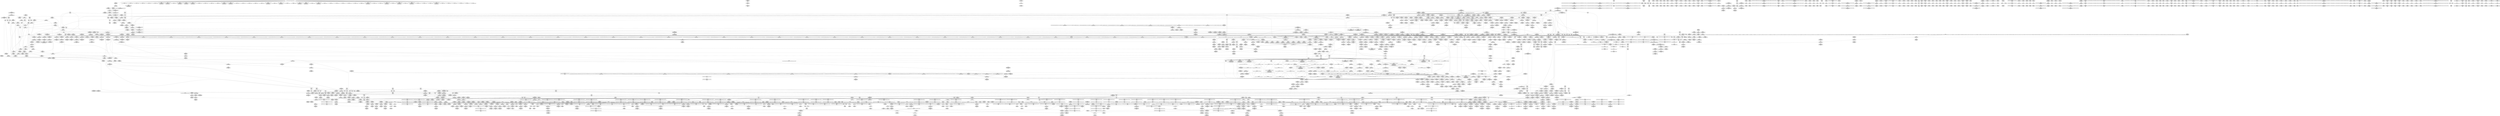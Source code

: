 digraph {
	CE0x7268980 [shape=record,shape=Mrecord,label="{CE0x7268980|tomoyo_inet_entry:_inet_network18|security/tomoyo/network.c,479|*SummSource*}"]
	CE0x5855990 [shape=record,shape=Mrecord,label="{CE0x5855990|tomoyo_print_ipv4:_tmp1|*SummSink*}"]
	CE0x72216e0 [shape=record,shape=Mrecord,label="{CE0x72216e0|VOIDTB_TE:_CE_0,2048_|*MultipleSource*|security/tomoyo/util.c,1010|Function::tomoyo_get_mode&Arg::ns::}"]
	CE0x4e7c120 [shape=record,shape=Mrecord,label="{CE0x4e7c120|i64*_getelementptr_inbounds_(_2_x_i64_,_2_x_i64_*___llvm_gcov_ctr53148,_i64_0,_i64_0)|*Constant*}"]
	CE0x58ad0c0 [shape=record,shape=Mrecord,label="{CE0x58ad0c0|tomoyo_audit_inet_log:_conv10|security/tomoyo/network.c,391|*SummSink*}"]
	CE0x59f3da0 [shape=record,shape=Mrecord,label="{CE0x59f3da0|24:_i32*,_32:_i16,_34:_i8,_35:_i8,_36:_i8,_72:_i8,_:_SCMRE_31,32_}"]
	CE0x5ea7200 [shape=record,shape=Mrecord,label="{CE0x5ea7200|tomoyo_inet_entry:_is_ipv6|security/tomoyo/network.c,478}"]
	CE0x59a6a60 [shape=record,shape=Mrecord,label="{CE0x59a6a60|GLOBAL:_tomoyo_read_lock16|*Constant*|*SummSource*}"]
	CE0x5ae5bb0 [shape=record,shape=Mrecord,label="{CE0x5ae5bb0|24:_i32*,_32:_i16,_34:_i8,_35:_i8,_36:_i8,_72:_i8,_:_SCMRE_47,48_}"]
	CE0x5a767a0 [shape=record,shape=Mrecord,label="{CE0x5a767a0|tomoyo_init_request_info:_domain.addr.0|*SummSink*}"]
	CE0x59b73d0 [shape=record,shape=Mrecord,label="{CE0x59b73d0|tomoyo_print_ipv4:_tmp3}"]
	CE0x40c19d0 [shape=record,shape=Mrecord,label="{CE0x40c19d0|tomoyo_check_inet_address:_bb|*SummSource*}"]
	CE0x5d17020 [shape=record,shape=Mrecord,label="{CE0x5d17020|i32_3|*Constant*}"]
	CE0x5c11eb0 [shape=record,shape=Mrecord,label="{CE0x5c11eb0|tomoyo_audit_net_log:_address|Function::tomoyo_audit_net_log&Arg::address::|*SummSource*}"]
	CE0x4acee50 [shape=record,shape=Mrecord,label="{CE0x4acee50|tomoyo_check_inet_address:_tmp18|security/tomoyo/network.c,517|*SummSink*}"]
	CE0x4a69e50 [shape=record,shape=Mrecord,label="{CE0x4a69e50|__llvm_gcov_indirect_counter_increment10:_tmp1}"]
	CE0x7266780 [shape=record,shape=Mrecord,label="{CE0x7266780|tomoyo_inet_entry:_address16|security/tomoyo/network.c,479|*SummSink*}"]
	CE0x7268ad0 [shape=record,shape=Mrecord,label="{CE0x7268ad0|tomoyo_inet_entry:_inet_network18|security/tomoyo/network.c,479|*SummSink*}"]
	CE0x7421600 [shape=record,shape=Mrecord,label="{CE0x7421600|tomoyo_inet_entry:_tmp31|security/tomoyo/network.c,488|*SummSource*}"]
	CE0x5a75ec0 [shape=record,shape=Mrecord,label="{CE0x5a75ec0|tomoyo_init_request_info:_tobool|security/tomoyo/util.c,1004|*SummSource*}"]
	CE0x5b64520 [shape=record,shape=Mrecord,label="{CE0x5b64520|tomoyo_inet_entry:_param_type|security/tomoyo/network.c,475|*SummSource*}"]
	CE0x5a08560 [shape=record,shape=Mrecord,label="{CE0x5a08560|tomoyo_inet_entry:_tmp2|security/tomoyo/network.c,469|*SummSink*}"]
	CE0x72840d0 [shape=record,shape=Mrecord,label="{CE0x72840d0|i64*_getelementptr_inbounds_(_4_x_i64_,_4_x_i64_*___llvm_gcov_ctr4731,_i64_0,_i64_3)|*Constant*|*SummSource*}"]
	CE0x3dd7630 [shape=record,shape=Mrecord,label="{CE0x3dd7630|tomoyo_print_ipv6:_tmp4|security/tomoyo/network.c,111|*SummSink*}"]
	CE0x3dd7840 [shape=record,shape=Mrecord,label="{CE0x3dd7840|tomoyo_print_ipv6:_tmp5|security/tomoyo/network.c,111}"]
	CE0x49e4360 [shape=record,shape=Mrecord,label="{CE0x49e4360|GLOBAL:_tomoyo_inet2mac|Global_var:tomoyo_inet2mac}"]
	CE0x58d8bf0 [shape=record,shape=Mrecord,label="{CE0x58d8bf0|GLOBAL:___llvm_gcov_ctr54147|Global_var:__llvm_gcov_ctr54147}"]
	CE0x5c51360 [shape=record,shape=Mrecord,label="{CE0x5c51360|tomoyo_init_request_info:_index|Function::tomoyo_init_request_info&Arg::index::|*SummSource*}"]
	CE0x5e4bd00 [shape=record,shape=Mrecord,label="{CE0x5e4bd00|tomoyo_inet_entry:_protocol5|security/tomoyo/network.c,476|*SummSource*}"]
	CE0x4c67b70 [shape=record,shape=Mrecord,label="{CE0x4c67b70|tomoyo_check_inet_address:_tmp12|security/tomoyo/network.c,512}"]
	CE0x72ca910 [shape=record,shape=Mrecord,label="{CE0x72ca910|tomoyo_inet_entry:_tmp21|security/tomoyo/network.c,482}"]
	CE0x7427450 [shape=record,shape=Mrecord,label="{CE0x7427450|tomoyo_print_ipv4:_tmp4|security/tomoyo/network.c,93|*SummSource*}"]
	CE0x74e6f90 [shape=record,shape=Mrecord,label="{CE0x74e6f90|_call_void___llvm_gcov_indirect_counter_increment10(i32*___llvm_gcov_global_state_pred50,_i64**_getelementptr_inbounds_(_3_x_i64*_,_3_x_i64*_*___llvm_gcda_edge_table49,_i64_0,_i64_1)),_!dbg_!38911|security/tomoyo/network.c,509|*SummSink*}"]
	CE0x7542e90 [shape=record,shape=Mrecord,label="{CE0x7542e90|rcu_lock_release21:_tmp7}"]
	CE0x4a51cb0 [shape=record,shape=Mrecord,label="{CE0x4a51cb0|rcu_lock_acquire18:_tmp}"]
	CE0x5918a20 [shape=record,shape=Mrecord,label="{CE0x5918a20|GLOBAL:___fswab16|*Constant*}"]
	CE0x4e7b1c0 [shape=record,shape=Mrecord,label="{CE0x4e7b1c0|i8*_undef|*Constant*|*SummSink*}"]
	CE0x3ecc500 [shape=record,shape=Mrecord,label="{CE0x3ecc500|tomoyo_get_mode:_tmp2|security/tomoyo/util.c,978}"]
	CE0x5d92dc0 [shape=record,shape=Mrecord,label="{CE0x5d92dc0|tomoyo_get_mode:_tmp7|security/tomoyo/util.c,979}"]
	CE0x5bd8cd0 [shape=record,shape=Mrecord,label="{CE0x5bd8cd0|24:_i32*,_32:_i16,_34:_i8,_35:_i8,_36:_i8,_72:_i8,_:_SCMRE_36,37_}"]
	CE0x5bccf90 [shape=record,shape=Mrecord,label="{CE0x5bccf90|rcu_lock_release21:_entry}"]
	CE0x5deb190 [shape=record,shape=Mrecord,label="{CE0x5deb190|rcu_lock_acquire18:_entry|*SummSource*}"]
	CE0x4af3ae0 [shape=record,shape=Mrecord,label="{CE0x4af3ae0|i64_1|*Constant*}"]
	CE0x5cd0a00 [shape=record,shape=Mrecord,label="{CE0x5cd0a00|tomoyo_get_mode:_arrayidx8|security/tomoyo/util.c,983}"]
	CE0x5a70740 [shape=record,shape=Mrecord,label="{CE0x5a70740|_call_void_mcount()_#3|*SummSource*}"]
	CE0x3ebb190 [shape=record,shape=Mrecord,label="{CE0x3ebb190|tomoyo_get_mode:_idxprom3|security/tomoyo/util.c,983}"]
	CE0x403d100 [shape=record,shape=Mrecord,label="{CE0x403d100|tomoyo_check_inet_address:_tmp22|security/tomoyo/network.c,519}"]
	CE0x5aba050 [shape=record,shape=Mrecord,label="{CE0x5aba050|tomoyo_inet_entry:_tmp7|security/tomoyo/network.c,473|*SummSink*}"]
	CE0x59f8370 [shape=record,shape=Mrecord,label="{CE0x59f8370|_call_void_mcount()_#3|*SummSource*}"]
	CE0x58e0dd0 [shape=record,shape=Mrecord,label="{CE0x58e0dd0|srcu_read_unlock20:_tmp1|*SummSource*}"]
	CE0x403cdb0 [shape=record,shape=Mrecord,label="{CE0x403cdb0|i64*_getelementptr_inbounds_(_19_x_i64_,_19_x_i64_*___llvm_gcov_ctr4846,_i64_0,_i64_11)|*Constant*|*SummSink*}"]
	CE0x74cc310 [shape=record,shape=Mrecord,label="{CE0x74cc310|tomoyo_audit_inet_log:_param2|security/tomoyo/network.c,384|*SummSink*}"]
	CE0x73ef360 [shape=record,shape=Mrecord,label="{CE0x73ef360|tomoyo_check_inet_address:_tmp3|security/tomoyo/network.c,509|*SummSource*}"]
	CE0x4c81550 [shape=record,shape=Mrecord,label="{CE0x4c81550|tomoyo_check_inet_address:_tmp24|security/tomoyo/network.c,520|*SummSource*}"]
	CE0x5dc7540 [shape=record,shape=Mrecord,label="{CE0x5dc7540|tomoyo_get_mode:_tmp7|security/tomoyo/util.c,979|*SummSink*}"]
	CE0x59487a0 [shape=record,shape=Mrecord,label="{CE0x59487a0|tomoyo_check_inet_address:_tmp40|security/tomoyo/network.c,532|*SummSource*}"]
	CE0x5df8820 [shape=record,shape=Mrecord,label="{CE0x5df8820|24:_i32*,_32:_i16,_34:_i8,_35:_i8,_36:_i8,_72:_i8,_:_SCMRE_56,57_}"]
	CE0x59bdd60 [shape=record,shape=Mrecord,label="{CE0x59bdd60|_call_void_mcount()_#3}"]
	CE0x5c4ba10 [shape=record,shape=Mrecord,label="{CE0x5c4ba10|tomoyo_domain:_tmp21|security/tomoyo/common.h,1205}"]
	CE0x4c98c60 [shape=record,shape=Mrecord,label="{CE0x4c98c60|i32_0|*Constant*|*SummSink*}"]
	CE0x759ed10 [shape=record,shape=Mrecord,label="{CE0x759ed10|tomoyo_audit_net_log:_arrayidx2|security/tomoyo/network.c,368|*SummSink*}"]
	CE0x5cd0a70 [shape=record,shape=Mrecord,label="{CE0x5cd0a70|tomoyo_get_mode:_idxprom6|security/tomoyo/util.c,983}"]
	CE0x5b0dba0 [shape=record,shape=Mrecord,label="{CE0x5b0dba0|tomoyo_audit_inet_log:_tmp}"]
	CE0x3ed3620 [shape=record,shape=Mrecord,label="{CE0x3ed3620|_call_void___llvm_gcov_indirect_counter_increment10(i32*___llvm_gcov_global_state_pred50,_i64**_getelementptr_inbounds_(_3_x_i64*_,_3_x_i64*_*___llvm_gcda_edge_table49,_i64_0,_i64_2)),_!dbg_!38933|security/tomoyo/network.c,517|*SummSink*}"]
	CE0x4a42a90 [shape=record,shape=Mrecord,label="{CE0x4a42a90|tomoyo_check_inet_address:_tmp23|security/tomoyo/network.c,521|*SummSink*}"]
	CE0x5c7f920 [shape=record,shape=Mrecord,label="{CE0x5c7f920|i64*_getelementptr_inbounds_(_2_x_i64_,_2_x_i64_*___llvm_gcov_ctr2154,_i64_0,_i64_1)|*Constant*|*SummSource*}"]
	CE0x3dcdc40 [shape=record,shape=Mrecord,label="{CE0x3dcdc40|__fswab16:_tmp|*SummSource*}"]
	CE0x724e550 [shape=record,shape=Mrecord,label="{CE0x724e550|get_current:_tmp2|*SummSource*}"]
	CE0x7313030 [shape=record,shape=Mrecord,label="{CE0x7313030|tomoyo_audit_inet_log:_tmp9|security/tomoyo/network.c,385|*SummSink*}"]
	CE0x4b4c070 [shape=record,shape=Mrecord,label="{CE0x4b4c070|tomoyo_check_inet_address:_tmp19|security/tomoyo/network.c,518|*SummSink*}"]
	CE0x5b64b00 [shape=record,shape=Mrecord,label="{CE0x5b64b00|24:_i32*,_32:_i16,_34:_i8,_35:_i8,_36:_i8,_72:_i8,_:_SCMRE_44,45_}"]
	CE0x73adb20 [shape=record,shape=Mrecord,label="{CE0x73adb20|tomoyo_check_inet_address:_if.end}"]
	CE0x5bccd10 [shape=record,shape=Mrecord,label="{CE0x5bccd10|GLOBAL:_rcu_lock_release21|*Constant*|*SummSource*}"]
	CE0x3e53670 [shape=record,shape=Mrecord,label="{CE0x3e53670|srcu_read_lock17:_tmp1}"]
	CE0x40c1e50 [shape=record,shape=Mrecord,label="{CE0x40c1e50|tomoyo_check_inet_address:_if.end20|*SummSource*}"]
	CE0x3f68190 [shape=record,shape=Mrecord,label="{CE0x3f68190|tomoyo_init_request_info:_tmp2|security/tomoyo/util.c,1003|*SummSink*}"]
	CE0x72a2100 [shape=record,shape=Mrecord,label="{CE0x72a2100|i64*_getelementptr_inbounds_(_11_x_i64_,_11_x_i64_*___llvm_gcov_ctr5229,_i64_0,_i64_6)|*Constant*|*SummSink*}"]
	CE0x74cb3d0 [shape=record,shape=Mrecord,label="{CE0x74cb3d0|tomoyo_check_inet_address:_tmp6|security/tomoyo/network.c,509|*SummSource*}"]
	CE0x5d172a0 [shape=record,shape=Mrecord,label="{CE0x5d172a0|tomoyo_init_request_info:_ns|security/tomoyo/util.c,1010}"]
	CE0x4b57930 [shape=record,shape=Mrecord,label="{CE0x4b57930|__fswab16:_tmp1|*SummSink*}"]
	CE0x3f63df0 [shape=record,shape=Mrecord,label="{CE0x3f63df0|tomoyo_print_ipv4:_max_ip|Function::tomoyo_print_ipv4&Arg::max_ip::|*SummSink*}"]
	CE0x5912d40 [shape=record,shape=Mrecord,label="{CE0x5912d40|_ret_%struct.task_struct*_%tmp4,_!dbg_!38905|./arch/x86/include/asm/current.h,14|*SummSource*}"]
	CE0x5adb660 [shape=record,shape=Mrecord,label="{CE0x5adb660|tomoyo_inet_entry:_tmp7|security/tomoyo/network.c,473}"]
	CE0x73ffbd0 [shape=record,shape=Mrecord,label="{CE0x73ffbd0|0:_i8*,_array:_GCRE_tomoyo_proto_keyword_constant_6_x_i8*_i8*_getelementptr_inbounds_(_2_x_i8_,_2_x_i8_*_.str22,_i32_0,_i32_0),_i8*_getelementptr_inbounds_(_7_x_i8_,_7_x_i8_*_.str123,_i32_0,_i32_0),_i8*_getelementptr_inbounds_(_6_x_i8_,_6_x_i8_*_.str224,_i32_0,_i32_0),_i8*_getelementptr_inbounds_(_4_x_i8_,_4_x_i8_*_.str325,_i32_0,_i32_0),_i8*_getelementptr_inbounds_(_2_x_i8_,_2_x_i8_*_.str22,_i32_0,_i32_0),_i8*_getelementptr_inbounds_(_10_x_i8_,_10_x_i8_*_.str426,_i32_0,_i32_0)_,_align_16:_elem_3::|security/tomoyo/network.c,367}"]
	CE0x5ab4fd0 [shape=record,shape=Mrecord,label="{CE0x5ab4fd0|tomoyo_check_inet_address:_address2|security/tomoyo/network.c,512|*SummSink*}"]
	CE0x59e1840 [shape=record,shape=Mrecord,label="{CE0x59e1840|tomoyo_get_mode:_if.then2}"]
	CE0x3eec850 [shape=record,shape=Mrecord,label="{CE0x3eec850|tomoyo_domain:_tobool|security/tomoyo/common.h,1205|*SummSink*}"]
	CE0x5cd0250 [shape=record,shape=Mrecord,label="{CE0x5cd0250|tomoyo_get_mode:_tmp16|security/tomoyo/util.c,983|*SummSource*}"]
	CE0x4d0fe90 [shape=record,shape=Mrecord,label="{CE0x4d0fe90|i64*_getelementptr_inbounds_(_4_x_i64_,_4_x_i64_*___llvm_gcov_ctr4731,_i64_0,_i64_0)|*Constant*}"]
	CE0x5dd6fe0 [shape=record,shape=Mrecord,label="{CE0x5dd6fe0|tomoyo_domain:_tmp13|security/tomoyo/common.h,1205|*SummSource*}"]
	CE0x74d6900 [shape=record,shape=Mrecord,label="{CE0x74d6900|srcu_read_unlock20:_entry}"]
	CE0x3d4a3c0 [shape=record,shape=Mrecord,label="{CE0x3d4a3c0|tomoyo_init_request_info:_if.then}"]
	CE0x7366d70 [shape=record,shape=Mrecord,label="{CE0x7366d70|tomoyo_get_mode:_retval.0}"]
	CE0x4b5f1b0 [shape=record,shape=Mrecord,label="{CE0x4b5f1b0|i64*_getelementptr_inbounds_(_2_x_i64_,_2_x_i64_*___llvm_gcov_ctr2253,_i64_0,_i64_1)|*Constant*|*SummSource*}"]
	CE0x597c170 [shape=record,shape=Mrecord,label="{CE0x597c170|GLOBAL:_srcu_read_unlock20|*Constant*|*SummSource*}"]
	CE0x3d868e0 [shape=record,shape=Mrecord,label="{CE0x3d868e0|128:_i8*,_1208:_%struct.file*,_:_CMRE_44,45_}"]
	CE0x5da4250 [shape=record,shape=Mrecord,label="{CE0x5da4250|tomoyo_print_ipv6:_tmp}"]
	CE0x4ae3130 [shape=record,shape=Mrecord,label="{CE0x4ae3130|srcu_read_unlock20:_dep_map|include/linux/srcu.h,236|*SummSource*}"]
	CE0x4d59b40 [shape=record,shape=Mrecord,label="{CE0x4d59b40|i64_14|*Constant*|*SummSource*}"]
	CE0x4cb8da0 [shape=record,shape=Mrecord,label="{CE0x4cb8da0|_call_void___llvm_gcov_indirect_counter_increment10(i32*___llvm_gcov_global_state_pred50,_i64**_getelementptr_inbounds_(_3_x_i64*_,_3_x_i64*_*___llvm_gcda_edge_table49,_i64_0,_i64_0)),_!dbg_!38951|security/tomoyo/network.c,525|*SummSink*}"]
	CE0x58d06d0 [shape=record,shape=Mrecord,label="{CE0x58d06d0|i8*_getelementptr_inbounds_(_5_x_i8_,_5_x_i8_*_.str11,_i32_0,_i32_0)|*Constant*|*SummSource*}"]
	CE0x5d748c0 [shape=record,shape=Mrecord,label="{CE0x5d748c0|rcu_lock_acquire18:_bb}"]
	CE0x49ea250 [shape=record,shape=Mrecord,label="{CE0x49ea250|tomoyo_read_lock16:_tmp1|*SummSink*}"]
	CE0x4d83760 [shape=record,shape=Mrecord,label="{CE0x4d83760|tomoyo_inet_entry:_port|security/tomoyo/network.c,480}"]
	CE0x75c4f10 [shape=record,shape=Mrecord,label="{CE0x75c4f10|_switch_i32_%conv,_label_%sw.default_i32_10,_label_%sw.bb_i32_2,_label_%sw.bb4_,_!dbg_!38910|security/tomoyo/network.c,507}"]
	CE0x4b92210 [shape=record,shape=Mrecord,label="{CE0x4b92210|i32_255|*Constant*}"]
	CE0x7426e20 [shape=record,shape=Mrecord,label="{CE0x7426e20|tomoyo_get_mode:_tmp4|security/tomoyo/util.c,978|*SummSource*}"]
	CE0x3da2cc0 [shape=record,shape=Mrecord,label="{CE0x3da2cc0|tomoyo_check_inet_address:_protocol|security/tomoyo/network.c,527|*SummSource*}"]
	CE0x59e1160 [shape=record,shape=Mrecord,label="{CE0x59e1160|tomoyo_get_mode:_cmp|security/tomoyo/util.c,982}"]
	CE0x72dbea0 [shape=record,shape=Mrecord,label="{CE0x72dbea0|128:_i8*,_1208:_%struct.file*,_:_CMRE_2,3_}"]
	CE0x3e17fb0 [shape=record,shape=Mrecord,label="{CE0x3e17fb0|128:_i8*,_1208:_%struct.file*,_:_CMRE_22,23_}"]
	CE0x4b6ecb0 [shape=record,shape=Mrecord,label="{CE0x4b6ecb0|0:_i8,_array:_GCRE_tomoyo_index2category_constant_39_x_i8_c_00_00_00_00_00_00_00_00_00_00_00_00_00_00_00_00_00_00_00_00_00_00_00_01_01_01_01_01_01_01_01_01_01_01_01_01_01_01_02_,_align_16:_elem_9::|security/tomoyo/util.c,983}"]
	CE0x4a5b280 [shape=record,shape=Mrecord,label="{CE0x4a5b280|tomoyo_check_inet_address:_tmp10|security/tomoyo/network.c,511|*SummSource*}"]
	CE0x5d4c610 [shape=record,shape=Mrecord,label="{CE0x5d4c610|tomoyo_get_mode:_tmp20|security/tomoyo/util.c,985}"]
	CE0x5d0ee90 [shape=record,shape=Mrecord,label="{CE0x5d0ee90|tomoyo_get_mode:_arrayidx8|security/tomoyo/util.c,983|*SummSource*}"]
	CE0x5bbe0f0 [shape=record,shape=Mrecord,label="{CE0x5bbe0f0|tomoyo_init_request_info:_call|security/tomoyo/util.c,1005}"]
	CE0x5c07e50 [shape=record,shape=Mrecord,label="{CE0x5c07e50|tomoyo_check_inet_address:_skip|*SummSource*}"]
	CE0x5a87690 [shape=record,shape=Mrecord,label="{CE0x5a87690|tomoyo_domain:_tmp4|security/tomoyo/common.h,1205|*SummSink*}"]
	CE0x74f67c0 [shape=record,shape=Mrecord,label="{CE0x74f67c0|i64*_getelementptr_inbounds_(_6_x_i64_,_6_x_i64_*___llvm_gcov_ctr5427,_i64_0,_i64_4)|*Constant*}"]
	CE0x4c8ebe0 [shape=record,shape=Mrecord,label="{CE0x4c8ebe0|GLOBAL:___llvm_gcov_global_state_pred50|Global_var:__llvm_gcov_global_state_pred50|*SummSource*}"]
	CE0x58d0130 [shape=record,shape=Mrecord,label="{CE0x58d0130|tomoyo_audit_inet_log:_tmp18|security/tomoyo/network.c,392|*SummSink*}"]
	CE0x4a42eb0 [shape=record,shape=Mrecord,label="{CE0x4a42eb0|tomoyo_check_inet_address:_sin_addr|security/tomoyo/network.c,521}"]
	CE0x3ee1ae0 [shape=record,shape=Mrecord,label="{CE0x3ee1ae0|tomoyo_domain:_tmp23|security/tomoyo/common.h,1205|*SummSource*}"]
	CE0x5985b80 [shape=record,shape=Mrecord,label="{CE0x5985b80|tomoyo_audit_net_log:_tmp|*SummSource*}"]
	CE0x405c6e0 [shape=record,shape=Mrecord,label="{CE0x405c6e0|i32_65280|*Constant*|*SummSource*}"]
	CE0x4a5a970 [shape=record,shape=Mrecord,label="{CE0x4a5a970|tomoyo_check_inet_address:_addr_len|Function::tomoyo_check_inet_address&Arg::addr_len::|*SummSink*}"]
	CE0x5bd8990 [shape=record,shape=Mrecord,label="{CE0x5bd8990|24:_i32*,_32:_i16,_34:_i8,_35:_i8,_36:_i8,_72:_i8,_:_SCMRE_34,35_}"]
	CE0x59f1ef0 [shape=record,shape=Mrecord,label="{CE0x59f1ef0|tomoyo_print_ipv4:_conv|security/tomoyo/network.c,92|*SummSource*}"]
	CE0x3ecc980 [shape=record,shape=Mrecord,label="{CE0x3ecc980|tomoyo_print_ipv6:_lnot|security/tomoyo/network.c,111|*SummSource*}"]
	CE0x7221850 [shape=record,shape=Mrecord,label="{CE0x7221850|VOIDTB_TE:_CE_2048,2096_|*MultipleSource*|security/tomoyo/util.c,1010|Function::tomoyo_get_mode&Arg::ns::}"]
	CE0x72a9ef0 [shape=record,shape=Mrecord,label="{CE0x72a9ef0|i64*_getelementptr_inbounds_(_12_x_i64_,_12_x_i64_*___llvm_gcov_ctr31133,_i64_0,_i64_10)|*Constant*|*SummSource*}"]
	CE0x4a861f0 [shape=record,shape=Mrecord,label="{CE0x4a861f0|__llvm_gcov_indirect_counter_increment10:_counter}"]
	CE0x73135e0 [shape=record,shape=Mrecord,label="{CE0x73135e0|tomoyo_init_request_info:_tmp13|*LoadInst*|security/tomoyo/util.c,1011|*SummSource*}"]
	CE0x4ba9350 [shape=record,shape=Mrecord,label="{CE0x4ba9350|0:_i8,_:_GCRE_tomoyo_policy_loaded_global_i8_0,_align_1:_elem_0:default:}"]
	CE0x3dcdb60 [shape=record,shape=Mrecord,label="{CE0x3dcdb60|__fswab16:_tmp}"]
	CE0x4a9af30 [shape=record,shape=Mrecord,label="{CE0x4a9af30|tomoyo_check_inet_address:_tmp38|security/tomoyo/network.c,531|*SummSink*}"]
	CE0x4a8d560 [shape=record,shape=Mrecord,label="{CE0x4a8d560|_ret_i32_%error.0,_!dbg_!38961|security/tomoyo/network.c,488}"]
	CE0x4af8aa0 [shape=record,shape=Mrecord,label="{CE0x4af8aa0|i64**_getelementptr_inbounds_(_3_x_i64*_,_3_x_i64*_*___llvm_gcda_edge_table49,_i64_0,_i64_2)|*Constant*|*SummSource*}"]
	CE0x3db2b10 [shape=record,shape=Mrecord,label="{CE0x3db2b10|128:_i8*,_1208:_%struct.file*,_:_CMRE_51,52_}"]
	CE0x5926830 [shape=record,shape=Mrecord,label="{CE0x5926830|tomoyo_check_inet_address:_call21|security/tomoyo/network.c,529|*SummSink*}"]
	CE0x5d74270 [shape=record,shape=Mrecord,label="{CE0x5d74270|i64*_getelementptr_inbounds_(_4_x_i64_,_4_x_i64_*___llvm_gcov_ctr4137,_i64_0,_i64_0)|*Constant*|*SummSink*}"]
	CE0x3f68690 [shape=record,shape=Mrecord,label="{CE0x3f68690|__fswab16:_tmp1|*SummSource*}"]
	CE0x72a1ec0 [shape=record,shape=Mrecord,label="{CE0x72a1ec0|tomoyo_inet_entry:_tmp22|security/tomoyo/network.c,482}"]
	CE0x5a76950 [shape=record,shape=Mrecord,label="{CE0x5a76950|i64*_getelementptr_inbounds_(_5_x_i64_,_5_x_i64_*___llvm_gcov_ctr32134,_i64_0,_i64_4)|*Constant*}"]
	CE0x4b4b7c0 [shape=record,shape=Mrecord,label="{CE0x4b4b7c0|i64*_getelementptr_inbounds_(_2_x_i64_,_2_x_i64_*___llvm_gcov_ctr3939,_i64_0,_i64_0)|*Constant*|*SummSource*}"]
	CE0x59f1a10 [shape=record,shape=Mrecord,label="{CE0x59f1a10|i64*_getelementptr_inbounds_(_12_x_i64_,_12_x_i64_*___llvm_gcov_ctr31133,_i64_0,_i64_6)|*Constant*|*SummSink*}"]
	CE0x4b36170 [shape=record,shape=Mrecord,label="{CE0x4b36170|i64*_getelementptr_inbounds_(_19_x_i64_,_19_x_i64_*___llvm_gcov_ctr4846,_i64_0,_i64_6)|*Constant*|*SummSink*}"]
	CE0x4ba9120 [shape=record,shape=Mrecord,label="{CE0x4ba9120|tomoyo_get_mode:_tobool|security/tomoyo/util.c,978|*SummSink*}"]
	CE0x5966eb0 [shape=record,shape=Mrecord,label="{CE0x5966eb0|_call_void_mcount()_#3|*SummSource*}"]
	CE0x5d92c70 [shape=record,shape=Mrecord,label="{CE0x5d92c70|tomoyo_get_mode:_tmp6|security/tomoyo/util.c,978|*SummSink*}"]
	CE0x7438220 [shape=record,shape=Mrecord,label="{CE0x7438220|tomoyo_read_unlock19:_tmp2|*SummSource*}"]
	CE0x5d84fd0 [shape=record,shape=Mrecord,label="{CE0x5d84fd0|tomoyo_domain:_do.end}"]
	CE0x5e6ebe0 [shape=record,shape=Mrecord,label="{CE0x5e6ebe0|_call_void_lock_acquire(%struct.lockdep_map*_%map,_i32_0,_i32_0,_i32_2,_i32_0,_%struct.lockdep_map*_null,_i64_ptrtoint_(i8*_blockaddress(_rcu_lock_acquire18,_%__here)_to_i64))_#9,_!dbg_!38907|include/linux/rcupdate.h,418|*SummSource*}"]
	CE0x5dd20e0 [shape=record,shape=Mrecord,label="{CE0x5dd20e0|__llvm_gcov_indirect_counter_increment10:_tmp2|*SummSource*}"]
	CE0x73e13b0 [shape=record,shape=Mrecord,label="{CE0x73e13b0|%struct.lockdep_map*_null|*Constant*}"]
	CE0x7366950 [shape=record,shape=Mrecord,label="{CE0x7366950|tomoyo_get_mode:_and|security/tomoyo/util.c,987|*SummSource*}"]
	CE0x7555420 [shape=record,shape=Mrecord,label="{CE0x7555420|get_current:_tmp1|*SummSink*}"]
	CE0x3eed090 [shape=record,shape=Mrecord,label="{CE0x3eed090|i64*_getelementptr_inbounds_(_12_x_i64_,_12_x_i64_*___llvm_gcov_ctr31133,_i64_0,_i64_6)|*Constant*}"]
	CE0x5d10350 [shape=record,shape=Mrecord,label="{CE0x5d10350|i32_8|*Constant*}"]
	CE0x73dba00 [shape=record,shape=Mrecord,label="{CE0x73dba00|tomoyo_check_inet_address:_bb}"]
	CE0x3ff0e30 [shape=record,shape=Mrecord,label="{CE0x3ff0e30|srcu_read_lock17:_sp|Function::srcu_read_lock17&Arg::sp::|*SummSource*}"]
	CE0x4c6d050 [shape=record,shape=Mrecord,label="{CE0x4c6d050|i64**_getelementptr_inbounds_(_3_x_i64*_,_3_x_i64*_*___llvm_gcda_edge_table49,_i64_0,_i64_0)|*Constant*}"]
	CE0x49d31d0 [shape=record,shape=Mrecord,label="{CE0x49d31d0|tomoyo_inet_entry:_protocol|security/tomoyo/network.c,471|*SummSink*}"]
	CE0x4c342b0 [shape=record,shape=Mrecord,label="{CE0x4c342b0|tomoyo_audit_inet_log:_conv7|security/tomoyo/network.c,390}"]
	CE0x59f8460 [shape=record,shape=Mrecord,label="{CE0x59f8460|_call_void_mcount()_#3|*SummSink*}"]
	CE0x4c68250 [shape=record,shape=Mrecord,label="{CE0x4c68250|i32_1|*Constant*}"]
	CE0x59cde40 [shape=record,shape=Mrecord,label="{CE0x59cde40|rcu_lock_acquire18:_indirectgoto}"]
	CE0x5e872f0 [shape=record,shape=Mrecord,label="{CE0x5e872f0|_call_void_lock_release(%struct.lockdep_map*_%map,_i32_1,_i64_ptrtoint_(i8*_blockaddress(_rcu_lock_release21,_%__here)_to_i64))_#9,_!dbg_!38907|include/linux/rcupdate.h,423|*SummSink*}"]
	CE0x5cfdf10 [shape=record,shape=Mrecord,label="{CE0x5cfdf10|tomoyo_get_mode:_mode.0|*SummSource*}"]
	CE0x5ba32e0 [shape=record,shape=Mrecord,label="{CE0x5ba32e0|tomoyo_init_request_info:_domain|Function::tomoyo_init_request_info&Arg::domain::|*SummSink*}"]
	CE0x59e2a90 [shape=record,shape=Mrecord,label="{CE0x59e2a90|_ret_i32_%call,_!dbg_!38902|security/tomoyo/common.h,1097|*SummSink*}"]
	CE0x7313440 [shape=record,shape=Mrecord,label="{CE0x7313440|__fswab16:_tmp1}"]
	CE0x5d1e070 [shape=record,shape=Mrecord,label="{CE0x5d1e070|tomoyo_init_request_info:_call4|security/tomoyo/util.c,1010|*SummSink*}"]
	CE0x4ba34c0 [shape=record,shape=Mrecord,label="{CE0x4ba34c0|tomoyo_get_mode:_if.then|*SummSink*}"]
	CE0x4af1c30 [shape=record,shape=Mrecord,label="{CE0x4af1c30|tomoyo_inet_entry:_tmp12|security/tomoyo/network.c,473|*SummSource*}"]
	CE0x72e1ac0 [shape=record,shape=Mrecord,label="{CE0x72e1ac0|i32_4|*Constant*|*SummSource*}"]
	CE0x4b24800 [shape=record,shape=Mrecord,label="{CE0x4b24800|tomoyo_inet_entry:_r|security/tomoyo/network.c, 469|*SummSink*}"]
	CE0x5d1e790 [shape=record,shape=Mrecord,label="{CE0x5d1e790|tomoyo_get_mode:_profile|Function::tomoyo_get_mode&Arg::profile::|*SummSink*}"]
	CE0x72f4950 [shape=record,shape=Mrecord,label="{CE0x72f4950|tomoyo_inet_entry:_tmp11|security/tomoyo/network.c,473}"]
	CE0x3f89cd0 [shape=record,shape=Mrecord,label="{CE0x3f89cd0|tomoyo_inet_entry:_tobool|security/tomoyo/network.c,473|*SummSink*}"]
	CE0x3ebaf90 [shape=record,shape=Mrecord,label="{CE0x3ebaf90|i32_45|*Constant*|*SummSource*}"]
	CE0x4d836f0 [shape=record,shape=Mrecord,label="{CE0x4d836f0|_ret_i16_%conv3,_!dbg_!38911|include/uapi/linux/swab.h,53}"]
	CE0x4035f00 [shape=record,shape=Mrecord,label="{CE0x4035f00|GLOBAL:_tomoyo_ss|Global_var:tomoyo_ss|*SummSink*}"]
	CE0x5885840 [shape=record,shape=Mrecord,label="{CE0x5885840|_ret_i16_%conv3,_!dbg_!38911|include/uapi/linux/swab.h,53|*SummSink*}"]
	CE0x5c7f880 [shape=record,shape=Mrecord,label="{CE0x5c7f880|i64*_getelementptr_inbounds_(_2_x_i64_,_2_x_i64_*___llvm_gcov_ctr2154,_i64_0,_i64_1)|*Constant*}"]
	CE0x3ed91b0 [shape=record,shape=Mrecord,label="{CE0x3ed91b0|tomoyo_get_mode:_tmp8|security/tomoyo/util.c,979}"]
	CE0x3e18460 [shape=record,shape=Mrecord,label="{CE0x3e18460|128:_i8*,_1208:_%struct.file*,_:_CMRE_26,27_}"]
	CE0x72760c0 [shape=record,shape=Mrecord,label="{CE0x72760c0|tomoyo_inet_entry:_conv22|security/tomoyo/network.c,480|*SummSink*}"]
	CE0x59d9f00 [shape=record,shape=Mrecord,label="{CE0x59d9f00|i32_8|*Constant*|*SummSink*}"]
	CE0x5bbddf0 [shape=record,shape=Mrecord,label="{CE0x5bbddf0|GLOBAL:_tomoyo_read_lock16|*Constant*}"]
	CE0x4e51490 [shape=record,shape=Mrecord,label="{CE0x4e51490|rcu_lock_release21:_tmp|*SummSink*}"]
	CE0x7357350 [shape=record,shape=Mrecord,label="{CE0x7357350|i64*_getelementptr_inbounds_(_11_x_i64_,_11_x_i64_*___llvm_gcov_ctr5229,_i64_0,_i64_9)|*Constant*|*SummSink*}"]
	CE0x595b400 [shape=record,shape=Mrecord,label="{CE0x595b400|_ret_i32_%retval.0,_!dbg_!38967|security/tomoyo/network.c,532|*SummSource*}"]
	CE0x3f8a190 [shape=record,shape=Mrecord,label="{CE0x3f8a190|tomoyo_init_request_info:_bb|*SummSink*}"]
	CE0x5d25420 [shape=record,shape=Mrecord,label="{CE0x5d25420|_ret_i32_%retval.0,_!dbg_!38935|security/tomoyo/util.c,988}"]
	CE0x5975d90 [shape=record,shape=Mrecord,label="{CE0x5975d90|GLOBAL:___llvm_gcov_ctr5427|Global_var:__llvm_gcov_ctr5427|*SummSink*}"]
	CE0x4c29640 [shape=record,shape=Mrecord,label="{CE0x4c29640|tomoyo_audit_inet_log:_arraydecay6|security/tomoyo/network.c,390}"]
	CE0x5c3aa60 [shape=record,shape=Mrecord,label="{CE0x5c3aa60|tomoyo_audit_inet_log:_tmp20|security/tomoyo/network.c,394}"]
	CE0x5926fd0 [shape=record,shape=Mrecord,label="{CE0x5926fd0|tomoyo_inet_entry:_entry|*SummSink*}"]
	CE0x5d15050 [shape=record,shape=Mrecord,label="{CE0x5d15050|i64_7|*Constant*}"]
	CE0x5a08a50 [shape=record,shape=Mrecord,label="{CE0x5a08a50|tomoyo_init_request_info:_tmp4|security/tomoyo/util.c,1004|*SummSink*}"]
	CE0x5966410 [shape=record,shape=Mrecord,label="{CE0x5966410|GLOBAL:_srcu_read_unlock20|*Constant*}"]
	CE0x73e0fd0 [shape=record,shape=Mrecord,label="{CE0x73e0fd0|i64*_getelementptr_inbounds_(_2_x_i64_,_2_x_i64_*___llvm_gcov_ctr4434,_i64_0,_i64_0)|*Constant*|*SummSource*}"]
	CE0x3d49810 [shape=record,shape=Mrecord,label="{CE0x3d49810|tomoyo_audit_inet_log:_param|security/tomoyo/network.c,382|*SummSource*}"]
	CE0x730fa10 [shape=record,shape=Mrecord,label="{CE0x730fa10|tomoyo_audit_inet_log:_r|Function::tomoyo_audit_inet_log&Arg::r::|*SummSink*}"]
	CE0x3d915a0 [shape=record,shape=Mrecord,label="{CE0x3d915a0|tomoyo_init_request_info:_tmp9|security/tomoyo/util.c,1006}"]
	CE0x5924f10 [shape=record,shape=Mrecord,label="{CE0x5924f10|tomoyo_check_inet_address:_tmp37|security/tomoyo/network.c,529}"]
	CE0x5ce6dd0 [shape=record,shape=Mrecord,label="{CE0x5ce6dd0|i64*_getelementptr_inbounds_(_4_x_i64_,_4_x_i64_*___llvm_gcov_ctr4137,_i64_0,_i64_0)|*Constant*|*SummSource*}"]
	CE0x7425fb0 [shape=record,shape=Mrecord,label="{CE0x7425fb0|0:_i8,_1:_i8,_8:_i16,_16:_i32*,_24:_i8,_:_CMR_0,1_|*MultipleSource*|Function::tomoyo_check_inet_address&Arg::address::|security/tomoyo/network.c,505}"]
	CE0x59135a0 [shape=record,shape=Mrecord,label="{CE0x59135a0|tomoyo_domain:_cred|security/tomoyo/common.h,1205|*SummSource*}"]
	CE0x73a17d0 [shape=record,shape=Mrecord,label="{CE0x73a17d0|tomoyo_print_ipv4:_call|security/tomoyo/network.c,92|*SummSource*}"]
	CE0x724e120 [shape=record,shape=Mrecord,label="{CE0x724e120|rcu_lock_release21:_bb}"]
	CE0x5c12240 [shape=record,shape=Mrecord,label="{CE0x5c12240|_ret_i32_%call,_!dbg_!38910|security/tomoyo/network.c,366|*SummSource*}"]
	CE0x58d8e40 [shape=record,shape=Mrecord,label="{CE0x58d8e40|GLOBAL:___llvm_gcov_ctr54147|Global_var:__llvm_gcov_ctr54147|*SummSink*}"]
	CE0x4b7ee70 [shape=record,shape=Mrecord,label="{CE0x4b7ee70|rcu_lock_acquire18:_tmp3|*SummSource*}"]
	CE0x74381b0 [shape=record,shape=Mrecord,label="{CE0x74381b0|tomoyo_read_unlock19:_tmp2}"]
	CE0x73829a0 [shape=record,shape=Mrecord,label="{CE0x73829a0|tomoyo_inet_entry:_tmp28|security/tomoyo/network.c,485|*SummSource*}"]
	"CONST[source:1(input),value:2(dynamic)][purpose:{operation}]"
	CE0x4a12c30 [shape=record,shape=Mrecord,label="{CE0x4a12c30|0:_i8,_array:_GCR_tomoyo_inet2mac_internal_constant_6_x_4_x_i8_4_x_i8_zeroinitializer,_4_x_i8_c_17_18_19_00_,_4_x_i8_c_1A_00_00_1B_,_4_x_i8_c_1C_00_00_1D_,_4_x_i8_zeroinitializer,_4_x_i8_zeroinitializer_,_align_16:_elem_3::|security/tomoyo/network.c,471}"]
	CE0x7366fd0 [shape=record,shape=Mrecord,label="{CE0x7366fd0|tomoyo_get_mode:_retval.0|*SummSink*}"]
	CE0x3e181e0 [shape=record,shape=Mrecord,label="{CE0x3e181e0|128:_i8*,_1208:_%struct.file*,_:_CMRE_24,25_}"]
	CE0x59e2b60 [shape=record,shape=Mrecord,label="{CE0x59e2b60|tomoyo_audit_inet_log:_tmp2|security/tomoyo/network.c,380|*SummSink*}"]
	CE0x5918e40 [shape=record,shape=Mrecord,label="{CE0x5918e40|__fswab16:_entry}"]
	CE0x3d3b580 [shape=record,shape=Mrecord,label="{CE0x3d3b580|tomoyo_audit_net_log:_idxprom|security/tomoyo/network.c,367|*SummSource*}"]
	CE0x4c08920 [shape=record,shape=Mrecord,label="{CE0x4c08920|srcu_read_unlock20:_bb|*SummSource*}"]
	CE0x72efa00 [shape=record,shape=Mrecord,label="{CE0x72efa00|_ret_i32_%call17,_!dbg_!38941|security/tomoyo/network.c,394|*SummSource*}"]
	CE0x5e87bc0 [shape=record,shape=Mrecord,label="{CE0x5e87bc0|i64_ptrtoint_(i8*_blockaddress(_rcu_lock_acquire18,_%__here)_to_i64)|*Constant*}"]
	CE0x4c4e210 [shape=record,shape=Mrecord,label="{CE0x4c4e210|i64_128|*Constant*}"]
	CE0x3f30720 [shape=record,shape=Mrecord,label="{CE0x3f30720|tomoyo_get_mode:_if.end9}"]
	CE0x3edc010 [shape=record,shape=Mrecord,label="{CE0x3edc010|_call_void_tomoyo_print_ipv4(i8*_%arraydecay4,_i32_128,_i32*_%tmp3,_i32*_%tmp3)_#9,_!dbg_!38920|security/tomoyo/network.c,388|*SummSink*}"]
	CE0x5a9b280 [shape=record,shape=Mrecord,label="{CE0x5a9b280|tomoyo_init_request_info:_tmp5|security/tomoyo/util.c,1004|*SummSource*}"]
	CE0x74f71f0 [shape=record,shape=Mrecord,label="{CE0x74f71f0|tomoyo_audit_inet_log:_if.then}"]
	CE0x5c19de0 [shape=record,shape=Mrecord,label="{CE0x5c19de0|0:_i8,_array:_GCRE_tomoyo_index2category_constant_39_x_i8_c_00_00_00_00_00_00_00_00_00_00_00_00_00_00_00_00_00_00_00_00_00_00_00_01_01_01_01_01_01_01_01_01_01_01_01_01_01_01_02_,_align_16:_elem_38::|security/tomoyo/util.c,983}"]
	CE0x5d4d1d0 [shape=record,shape=Mrecord,label="{CE0x5d4d1d0|tomoyo_get_mode:_tmp22|security/tomoyo/util.c,986}"]
	CE0x751f4f0 [shape=record,shape=Mrecord,label="{CE0x751f4f0|_ret_void,_!dbg_!38907|include/linux/srcu.h,238}"]
	CE0x3f0bec0 [shape=record,shape=Mrecord,label="{CE0x3f0bec0|i1_true|*Constant*|*SummSource*}"]
	CE0x5a9b7e0 [shape=record,shape=Mrecord,label="{CE0x5a9b7e0|tomoyo_inet_entry:_r|security/tomoyo/network.c, 469}"]
	CE0x3f89ed0 [shape=record,shape=Mrecord,label="{CE0x3f89ed0|i64*_getelementptr_inbounds_(_5_x_i64_,_5_x_i64_*___llvm_gcov_ctr32134,_i64_0,_i64_0)|*Constant*|*SummSink*}"]
	CE0x73db8c0 [shape=record,shape=Mrecord,label="{CE0x73db8c0|tomoyo_check_inet_address:_if.then16|*SummSource*}"]
	CE0x739ca40 [shape=record,shape=Mrecord,label="{CE0x739ca40|GLOBAL:_tomoyo_read_unlock19|*Constant*}"]
	CE0x4c98450 [shape=record,shape=Mrecord,label="{CE0x4c98450|i8*_getelementptr_inbounds_(_25_x_i8_,_25_x_i8_*_.str12,_i32_0,_i32_0)|*Constant*}"]
	CE0x3edf200 [shape=record,shape=Mrecord,label="{CE0x3edf200|tomoyo_domain:_tmp2}"]
	CE0x3f65590 [shape=record,shape=Mrecord,label="{CE0x3f65590|tomoyo_get_mode:_tmp2|security/tomoyo/util.c,978|*SummSink*}"]
	CE0x5db8660 [shape=record,shape=Mrecord,label="{CE0x5db8660|0:_i8,_array:_GCRE_tomoyo_index2category_constant_39_x_i8_c_00_00_00_00_00_00_00_00_00_00_00_00_00_00_00_00_00_00_00_00_00_00_00_01_01_01_01_01_01_01_01_01_01_01_01_01_01_01_02_,_align_16:_elem_19::|security/tomoyo/util.c,983}"]
	CE0x5b5e150 [shape=record,shape=Mrecord,label="{CE0x5b5e150|0:_i8,_array:_GCRE_tomoyo_index2category_constant_39_x_i8_c_00_00_00_00_00_00_00_00_00_00_00_00_00_00_00_00_00_00_00_00_00_00_00_01_01_01_01_01_01_01_01_01_01_01_01_01_01_01_02_,_align_16:_elem_32::|security/tomoyo/util.c,983}"]
	CE0x58d8fd0 [shape=record,shape=Mrecord,label="{CE0x58d8fd0|tomoyo_print_ipv6:_tmp|*SummSink*}"]
	CE0x73572e0 [shape=record,shape=Mrecord,label="{CE0x73572e0|i64*_getelementptr_inbounds_(_11_x_i64_,_11_x_i64_*___llvm_gcov_ctr5229,_i64_0,_i64_9)|*Constant*|*SummSource*}"]
	CE0x3e07830 [shape=record,shape=Mrecord,label="{CE0x3e07830|tomoyo_audit_inet_log:_bb}"]
	CE0x5d9df50 [shape=record,shape=Mrecord,label="{CE0x5d9df50|tomoyo_audit_net_log:_tmp3}"]
	CE0x3ef5230 [shape=record,shape=Mrecord,label="{CE0x3ef5230|i32_128|*Constant*}"]
	CE0x5a57dc0 [shape=record,shape=Mrecord,label="{CE0x5a57dc0|i64*_getelementptr_inbounds_(_4_x_i64_,_4_x_i64_*___llvm_gcov_ctr4137,_i64_0,_i64_0)|*Constant*}"]
	CE0x3e64920 [shape=record,shape=Mrecord,label="{CE0x3e64920|tomoyo_read_lock16:_call|security/tomoyo/common.h,1097|*SummSource*}"]
	CE0x7367320 [shape=record,shape=Mrecord,label="{CE0x7367320|i64*_getelementptr_inbounds_(_12_x_i64_,_12_x_i64_*___llvm_gcov_ctr31133,_i64_0,_i64_11)|*Constant*}"]
	CE0x724e4e0 [shape=record,shape=Mrecord,label="{CE0x724e4e0|get_current:_tmp2}"]
	CE0x74d2840 [shape=record,shape=Mrecord,label="{CE0x74d2840|i64_5|*Constant*|*SummSource*}"]
	CE0x5dd2540 [shape=record,shape=Mrecord,label="{CE0x5dd2540|tomoyo_check_inet_address:_sw.bb|*SummSource*}"]
	CE0x5894b30 [shape=record,shape=Mrecord,label="{CE0x5894b30|srcu_read_unlock20:_tmp2|*SummSource*}"]
	CE0x5d10410 [shape=record,shape=Mrecord,label="{CE0x5d10410|tomoyo_init_request_info:_profile3|security/tomoyo/util.c,1008}"]
	CE0x3db3310 [shape=record,shape=Mrecord,label="{CE0x3db3310|128:_i8*,_1208:_%struct.file*,_:_CMRE_80,88_|*MultipleSource*|security/tomoyo/common.h,1205|security/tomoyo/common.h,1205}"]
	CE0x5cfd620 [shape=record,shape=Mrecord,label="{CE0x5cfd620|tomoyo_get_mode:_add|security/tomoyo/util.c,984}"]
	CE0x3eab130 [shape=record,shape=Mrecord,label="{CE0x3eab130|_call_void_tomoyo_print_ipv4(i8*_%arraydecay4,_i32_128,_i32*_%tmp3,_i32*_%tmp3)_#9,_!dbg_!38920|security/tomoyo/network.c,388}"]
	CE0x4b5d1c0 [shape=record,shape=Mrecord,label="{CE0x4b5d1c0|tomoyo_domain:_tmp19|security/tomoyo/common.h,1205}"]
	CE0x4ba33d0 [shape=record,shape=Mrecord,label="{CE0x4ba33d0|tomoyo_get_mode:_if.end|*SummSource*}"]
	CE0x751f3f0 [shape=record,shape=Mrecord,label="{CE0x751f3f0|srcu_read_unlock20:_idx|Function::srcu_read_unlock20&Arg::idx::|*SummSink*}"]
	CE0x72f4cb0 [shape=record,shape=Mrecord,label="{CE0x72f4cb0|tomoyo_check_inet_address:_cmp|security/tomoyo/network.c,509}"]
	CE0x5c5d8a0 [shape=record,shape=Mrecord,label="{CE0x5c5d8a0|tomoyo_read_unlock19:_bb}"]
	CE0x4ba9df0 [shape=record,shape=Mrecord,label="{CE0x4ba9df0|0:_i8,_array:_GCRE_tomoyo_index2category_constant_39_x_i8_c_00_00_00_00_00_00_00_00_00_00_00_00_00_00_00_00_00_00_00_00_00_00_00_01_01_01_01_01_01_01_01_01_01_01_01_01_01_01_02_,_align_16:_elem_5::|security/tomoyo/util.c,983}"]
	CE0x4b5f5c0 [shape=record,shape=Mrecord,label="{CE0x4b5f5c0|tomoyo_domain:_do.body|*SummSink*}"]
	CE0x4d516b0 [shape=record,shape=Mrecord,label="{CE0x4d516b0|tomoyo_get_mode:_arrayidx|security/tomoyo/util.c,981|*SummSink*}"]
	CE0x5dea9d0 [shape=record,shape=Mrecord,label="{CE0x5dea9d0|get_current:_tmp|*SummSource*}"]
	CE0x4c5d030 [shape=record,shape=Mrecord,label="{CE0x4c5d030|tomoyo_check_inet_address:_tmp2|*LoadInst*|security/tomoyo/network.c,507|*SummSource*}"]
	CE0x5885310 [shape=record,shape=Mrecord,label="{CE0x5885310|__fswab16:_val|Function::__fswab16&Arg::val::|*SummSink*}"]
	CE0x5a812f0 [shape=record,shape=Mrecord,label="{CE0x5a812f0|tomoyo_inet_entry:_call3|security/tomoyo/network.c,473|*SummSource*}"]
	CE0x40333e0 [shape=record,shape=Mrecord,label="{CE0x40333e0|tomoyo_inet_entry:_operation|security/tomoyo/network.c,471|*SummSink*}"]
	CE0x5c4ee10 [shape=record,shape=Mrecord,label="{CE0x5c4ee10|tomoyo_audit_net_log:_tmp5|security/tomoyo/network.c,368|*SummSource*}"]
	CE0x4b35b00 [shape=record,shape=Mrecord,label="{CE0x4b35b00|__llvm_gcov_indirect_counter_increment10:_tmp5|*SummSource*}"]
	CE0x73320f0 [shape=record,shape=Mrecord,label="{CE0x73320f0|i64*_getelementptr_inbounds_(_11_x_i64_,_11_x_i64_*___llvm_gcov_ctr54147,_i64_0,_i64_0)|*Constant*|*SummSink*}"]
	CE0x4b920b0 [shape=record,shape=Mrecord,label="{CE0x4b920b0|tomoyo_get_mode:_conv|security/tomoyo/util.c,982|*SummSink*}"]
	CE0x7354e80 [shape=record,shape=Mrecord,label="{CE0x7354e80|tomoyo_domain:_tmp17|security/tomoyo/common.h,1205|*SummSink*}"]
	CE0x3ff09b0 [shape=record,shape=Mrecord,label="{CE0x3ff09b0|0:_i8,_array:_GCR_tomoyo_inet2mac_internal_constant_6_x_4_x_i8_4_x_i8_zeroinitializer,_4_x_i8_c_17_18_19_00_,_4_x_i8_c_1A_00_00_1B_,_4_x_i8_c_1C_00_00_1D_,_4_x_i8_zeroinitializer,_4_x_i8_zeroinitializer_,_align_16:_elem_4::|security/tomoyo/network.c,471}"]
	CE0x5b76b90 [shape=record,shape=Mrecord,label="{CE0x5b76b90|i64_80|*Constant*}"]
	CE0x40a2420 [shape=record,shape=Mrecord,label="{CE0x40a2420|tomoyo_check_inet_address:_tmp32|security/tomoyo/network.c,527|*SummSink*}"]
	CE0x72ef920 [shape=record,shape=Mrecord,label="{CE0x72ef920|tomoyo_inet_entry:_call27|security/tomoyo/network.c,483}"]
	CE0x5dc75b0 [shape=record,shape=Mrecord,label="{CE0x5dc75b0|tomoyo_get_mode:_tmp8|security/tomoyo/util.c,979|*SummSink*}"]
	CE0x750fcc0 [shape=record,shape=Mrecord,label="{CE0x750fcc0|rcu_lock_acquire18:_tmp6|*SummSource*}"]
	CE0x58cfae0 [shape=record,shape=Mrecord,label="{CE0x58cfae0|VOIDTB_TE_array:_GCR_.str10_private_unnamed_addr_constant_4_x_i8_c_%u_00_,_align_1:_elem_0:default:}"]
	CE0x74f6c60 [shape=record,shape=Mrecord,label="{CE0x74f6c60|tomoyo_print_ipv6:_min_ip|Function::tomoyo_print_ipv6&Arg::min_ip::|*SummSource*}"]
	CE0x5e6f390 [shape=record,shape=Mrecord,label="{CE0x5e6f390|GLOBAL:_lock_acquire|*Constant*|*SummSink*}"]
	CE0x4b13d00 [shape=record,shape=Mrecord,label="{CE0x4b13d00|tomoyo_check_inet_address:_tmp9|security/tomoyo/network.c,511}"]
	CE0x3f83670 [shape=record,shape=Mrecord,label="{CE0x3f83670|tomoyo_inet_entry:_tmp6|security/tomoyo/network.c,473}"]
	CE0x5da42c0 [shape=record,shape=Mrecord,label="{CE0x5da42c0|COLLAPSED:_GCMRE___llvm_gcov_ctr2154_internal_global_2_x_i64_zeroinitializer:_elem_0:default:}"]
	CE0x405c8d0 [shape=record,shape=Mrecord,label="{CE0x405c8d0|__fswab16:_and2|include/uapi/linux/swab.h,53|*SummSource*}"]
	CE0x73853b0 [shape=record,shape=Mrecord,label="{CE0x73853b0|tomoyo_check_inet_address:_sin_port|security/tomoyo/network.c,522|*SummSource*}"]
	CE0x5b77290 [shape=record,shape=Mrecord,label="{CE0x5b77290|GLOBAL:_tomoyo_domain|*Constant*|*SummSink*}"]
	CE0x59a68c0 [shape=record,shape=Mrecord,label="{CE0x59a68c0|tomoyo_inet_entry:_call|security/tomoyo/network.c,468|*SummSink*}"]
	CE0x7298ba0 [shape=record,shape=Mrecord,label="{CE0x7298ba0|tomoyo_inet_entry:_conv23|security/tomoyo/network.c,480}"]
	CE0x5d6bc00 [shape=record,shape=Mrecord,label="{CE0x5d6bc00|tomoyo_get_mode:_tmp22|security/tomoyo/util.c,986|*SummSink*}"]
	CE0x68acf00 [shape=record,shape=Mrecord,label="{CE0x68acf00|get_current:_tmp}"]
	CE0x4d05990 [shape=record,shape=Mrecord,label="{CE0x4d05990|tomoyo_check_inet_address:_tmp27|security/tomoyo/network.c,525}"]
	CE0x4033260 [shape=record,shape=Mrecord,label="{CE0x4033260|tomoyo_inet_entry:_operation|security/tomoyo/network.c,471}"]
	CE0x4ba4a80 [shape=record,shape=Mrecord,label="{CE0x4ba4a80|i64*_getelementptr_inbounds_(_2_x_i64_,_2_x_i64_*___llvm_gcov_ctr5130,_i64_0,_i64_0)|*Constant*|*SummSource*}"]
	CE0x5e7fa60 [shape=record,shape=Mrecord,label="{CE0x5e7fa60|tomoyo_inet_entry:_param|security/tomoyo/network.c,476|*SummSource*}"]
	CE0x4d6e720 [shape=record,shape=Mrecord,label="{CE0x4d6e720|tomoyo_inet_entry:_tobool11|security/tomoyo/network.c,478|*SummSink*}"]
	CE0x5916120 [shape=record,shape=Mrecord,label="{CE0x5916120|GLOBAL:_tomoyo_socket_keyword|Global_var:tomoyo_socket_keyword|*SummSource*}"]
	CE0x3e77c30 [shape=record,shape=Mrecord,label="{CE0x3e77c30|tomoyo_audit_inet_log:_arraydecay4|security/tomoyo/network.c,388|*SummSink*}"]
	CE0x5999360 [shape=record,shape=Mrecord,label="{CE0x5999360|srcu_read_lock17:_tmp3|*SummSink*}"]
	CE0x5bd6c60 [shape=record,shape=Mrecord,label="{CE0x5bd6c60|tomoyo_inet_entry:_do.end|*SummSource*}"]
	CE0x5e7f510 [shape=record,shape=Mrecord,label="{CE0x5e7f510|tomoyo_inet_entry:_protocol5|security/tomoyo/network.c,476}"]
	CE0x5b5aaf0 [shape=record,shape=Mrecord,label="{CE0x5b5aaf0|rcu_lock_acquire18:___here}"]
	CE0x72764f0 [shape=record,shape=Mrecord,label="{CE0x72764f0|tomoyo_inet_entry:_conv22|security/tomoyo/network.c,480|*SummSource*}"]
	CE0x4d0f530 [shape=record,shape=Mrecord,label="{CE0x4d0f530|_call_void_mcount()_#3|*SummSink*}"]
	CE0x3f0c010 [shape=record,shape=Mrecord,label="{CE0x3f0c010|i1_true|*Constant*|*SummSink*}"]
	CE0x3ed9d50 [shape=record,shape=Mrecord,label="{CE0x3ed9d50|tomoyo_domain:_if.end|*SummSource*}"]
	CE0x5a4faa0 [shape=record,shape=Mrecord,label="{CE0x5a4faa0|0:_i8,_array:_GCRE_tomoyo_index2category_constant_39_x_i8_c_00_00_00_00_00_00_00_00_00_00_00_00_00_00_00_00_00_00_00_00_00_00_00_01_01_01_01_01_01_01_01_01_01_01_01_01_01_01_02_,_align_16:_elem_29::|security/tomoyo/util.c,983}"]
	CE0x7427280 [shape=record,shape=Mrecord,label="{CE0x7427280|tomoyo_print_ipv4:_cond|security/tomoyo/network.c,93|*SummSink*}"]
	CE0x5dc7460 [shape=record,shape=Mrecord,label="{CE0x5dc7460|i64*_getelementptr_inbounds_(_12_x_i64_,_12_x_i64_*___llvm_gcov_ctr31133,_i64_0,_i64_3)|*Constant*|*SummSource*}"]
	CE0x5cd6650 [shape=record,shape=Mrecord,label="{CE0x5cd6650|tomoyo_get_mode:_conv10|security/tomoyo/util.c,985}"]
	CE0x5be25f0 [shape=record,shape=Mrecord,label="{CE0x5be25f0|tomoyo_inet_entry:_param_type|security/tomoyo/network.c,475|*SummSink*}"]
	CE0x5a9b560 [shape=record,shape=Mrecord,label="{CE0x5a9b560|tomoyo_inet_entry:_tmp1|*SummSink*}"]
	CE0x5c7f470 [shape=record,shape=Mrecord,label="{CE0x5c7f470|tomoyo_domain:_tmp8|security/tomoyo/common.h,1205|*SummSource*}"]
	CE0x4b36090 [shape=record,shape=Mrecord,label="{CE0x4b36090|i64*_getelementptr_inbounds_(_19_x_i64_,_19_x_i64_*___llvm_gcov_ctr4846,_i64_0,_i64_6)|*Constant*}"]
	CE0x5adbc70 [shape=record,shape=Mrecord,label="{CE0x5adbc70|srcu_read_lock17:_tmp3|*SummSource*}"]
	CE0x7313730 [shape=record,shape=Mrecord,label="{CE0x7313730|tomoyo_init_request_info:_tmp13|*LoadInst*|security/tomoyo/util.c,1011|*SummSink*}"]
	CE0x73ade60 [shape=record,shape=Mrecord,label="{CE0x73ade60|__llvm_gcov_indirect_counter_increment10:_counters|Function::__llvm_gcov_indirect_counter_increment10&Arg::counters::}"]
	CE0x5948f40 [shape=record,shape=Mrecord,label="{CE0x5948f40|i64*_getelementptr_inbounds_(_19_x_i64_,_19_x_i64_*___llvm_gcov_ctr4846,_i64_0,_i64_18)|*Constant*}"]
	CE0x5c3a290 [shape=record,shape=Mrecord,label="{CE0x5c3a290|_call_void_mcount()_#3}"]
	CE0x3df5f00 [shape=record,shape=Mrecord,label="{CE0x3df5f00|tomoyo_domain:_tmp22|security/tomoyo/common.h,1205|*SummSource*}"]
	CE0x7275b00 [shape=record,shape=Mrecord,label="{CE0x7275b00|tomoyo_inet_entry:_call21|security/tomoyo/network.c,480|*SummSource*}"]
	CE0x5c64710 [shape=record,shape=Mrecord,label="{CE0x5c64710|tomoyo_check_inet_address:_sin6_port|security/tomoyo/network.c,514}"]
	CE0x5deb4d0 [shape=record,shape=Mrecord,label="{CE0x5deb4d0|rcu_lock_acquire18:_map|Function::rcu_lock_acquire18&Arg::map::}"]
	CE0x7266590 [shape=record,shape=Mrecord,label="{CE0x7266590|tomoyo_inet_entry:_inet15|security/tomoyo/network.c,479|*SummSink*}"]
	CE0x7382410 [shape=record,shape=Mrecord,label="{CE0x7382410|tomoyo_inet_entry:_tmp28|security/tomoyo/network.c,485|*SummSink*}"]
	CE0x4c1acb0 [shape=record,shape=Mrecord,label="{CE0x4c1acb0|tomoyo_audit_inet_log:_tmp3|security/tomoyo/network.c,382}"]
	CE0x5c834f0 [shape=record,shape=Mrecord,label="{CE0x5c834f0|tomoyo_domain:_tmp13|security/tomoyo/common.h,1205}"]
	CE0x75b3ad0 [shape=record,shape=Mrecord,label="{CE0x75b3ad0|i64*_getelementptr_inbounds_(_2_x_i64_,_2_x_i64_*___llvm_gcov_ctr4038,_i64_0,_i64_0)|*Constant*|*SummSource*}"]
	CE0x3efc530 [shape=record,shape=Mrecord,label="{CE0x3efc530|tomoyo_get_mode:_idxprom|security/tomoyo/util.c,981|*SummSource*}"]
	CE0x5adbaa0 [shape=record,shape=Mrecord,label="{CE0x5adbaa0|srcu_read_lock17:_call|include/linux/srcu.h,220}"]
	CE0x4ae5ad0 [shape=record,shape=Mrecord,label="{CE0x4ae5ad0|tomoyo_inet_entry:_tmp6|security/tomoyo/network.c,473|*SummSource*}"]
	CE0x5c5dee0 [shape=record,shape=Mrecord,label="{CE0x5c5dee0|GLOBAL:___srcu_read_lock|*Constant*|*SummSource*}"]
	CE0x59be330 [shape=record,shape=Mrecord,label="{CE0x59be330|0:_i8,_array:_GCRE_tomoyo_index2category_constant_39_x_i8_c_00_00_00_00_00_00_00_00_00_00_00_00_00_00_00_00_00_00_00_00_00_00_00_01_01_01_01_01_01_01_01_01_01_01_01_01_01_01_02_,_align_16:_elem_3::|security/tomoyo/util.c,983}"]
	CE0x5df8680 [shape=record,shape=Mrecord,label="{CE0x5df8680|24:_i32*,_32:_i16,_34:_i8,_35:_i8,_36:_i8,_72:_i8,_:_SCMRE_55,56_}"]
	CE0x5d8d1e0 [shape=record,shape=Mrecord,label="{CE0x5d8d1e0|_ret_i32_%retval.0,_!dbg_!38935|security/tomoyo/util.c,988|*SummSource*}"]
	CE0x40a18c0 [shape=record,shape=Mrecord,label="{CE0x40a18c0|tomoyo_check_inet_address:_tmp30|security/tomoyo/network.c,527|*SummSink*}"]
	CE0x7366840 [shape=record,shape=Mrecord,label="{CE0x7366840|tomoyo_get_mode:_and|security/tomoyo/util.c,987}"]
	CE0x5b5dbf0 [shape=record,shape=Mrecord,label="{CE0x5b5dbf0|0:_i8,_array:_GCRE_tomoyo_index2category_constant_39_x_i8_c_00_00_00_00_00_00_00_00_00_00_00_00_00_00_00_00_00_00_00_00_00_00_00_01_01_01_01_01_01_01_01_01_01_01_01_01_01_01_02_,_align_16:_elem_30::|security/tomoyo/util.c,983}"]
	CE0x4d82f20 [shape=record,shape=Mrecord,label="{CE0x4d82f20|tomoyo_inet_entry:_param12|security/tomoyo/network.c,478|*SummSource*}"]
	CE0x7360d70 [shape=record,shape=Mrecord,label="{CE0x7360d70|tomoyo_get_mode:_conv15|security/tomoyo/util.c,987|*SummSink*}"]
	CE0x3db2c50 [shape=record,shape=Mrecord,label="{CE0x3db2c50|128:_i8*,_1208:_%struct.file*,_:_CMRE_52,56_|*MultipleSource*|security/tomoyo/common.h,1205|security/tomoyo/common.h,1205}"]
	CE0x5dd69c0 [shape=record,shape=Mrecord,label="{CE0x5dd69c0|tomoyo_domain:_land.lhs.true|*SummSink*}"]
	CE0x49d2f40 [shape=record,shape=Mrecord,label="{CE0x49d2f40|tomoyo_inet_entry:_protocol|security/tomoyo/network.c,471}"]
	CE0x4b682e0 [shape=record,shape=Mrecord,label="{CE0x4b682e0|i64*_getelementptr_inbounds_(_2_x_i64_,_2_x_i64_*___llvm_gcov_ctr4632,_i64_0,_i64_0)|*Constant*|*SummSource*}"]
	CE0x5c4f110 [shape=record,shape=Mrecord,label="{CE0x5c4f110|i8*_getelementptr_inbounds_(_21_x_i8_,_21_x_i8_*_.str9,_i32_0,_i32_0)|*Constant*}"]
	CE0x5a08950 [shape=record,shape=Mrecord,label="{CE0x5a08950|tomoyo_init_request_info:_tmp4|security/tomoyo/util.c,1004|*SummSource*}"]
	CE0x3d3ba30 [shape=record,shape=Mrecord,label="{CE0x3d3ba30|GLOBAL:_tomoyo_domain.__warned|Global_var:tomoyo_domain.__warned}"]
	CE0x5da4330 [shape=record,shape=Mrecord,label="{CE0x5da4330|tomoyo_print_ipv6:_tmp|*SummSource*}"]
	CE0x59fa6b0 [shape=record,shape=Mrecord,label="{CE0x59fa6b0|tomoyo_read_unlock19:_tmp|*SummSink*}"]
	CE0x72841d0 [shape=record,shape=Mrecord,label="{CE0x72841d0|rcu_lock_release21:_tmp6}"]
	CE0x5d251e0 [shape=record,shape=Mrecord,label="{CE0x5d251e0|tomoyo_get_mode:_ns|Function::tomoyo_get_mode&Arg::ns::|*SummSink*}"]
	CE0x4a27a60 [shape=record,shape=Mrecord,label="{CE0x4a27a60|_call_void_mcount()_#3|*SummSink*}"]
	CE0x5b8f050 [shape=record,shape=Mrecord,label="{CE0x5b8f050|tomoyo_inet_entry:_do.body|*SummSink*}"]
	CE0x59da030 [shape=record,shape=Mrecord,label="{CE0x59da030|__fswab16:_conv1|include/uapi/linux/swab.h,53}"]
	CE0x5913990 [shape=record,shape=Mrecord,label="{CE0x5913990|COLLAPSED:_GCRE_current_task_external_global_%struct.task_struct*:_elem_0::|security/tomoyo/common.h,1205}"]
	CE0x7418860 [shape=record,shape=Mrecord,label="{CE0x7418860|tomoyo_domain:_tmp7|security/tomoyo/common.h,1205|*SummSink*}"]
	CE0x5d93600 [shape=record,shape=Mrecord,label="{CE0x5d93600|tomoyo_get_mode:_tmp5|security/tomoyo/util.c,978|*SummSink*}"]
	CE0x5d1e5b0 [shape=record,shape=Mrecord,label="{CE0x5d1e5b0|GLOBAL:_tomoyo_get_mode|*Constant*|*SummSource*}"]
	CE0x759f0a0 [shape=record,shape=Mrecord,label="{CE0x759f0a0|0:_i8*,_array:_GCRE_tomoyo_proto_keyword_constant_6_x_i8*_i8*_getelementptr_inbounds_(_2_x_i8_,_2_x_i8_*_.str22,_i32_0,_i32_0),_i8*_getelementptr_inbounds_(_7_x_i8_,_7_x_i8_*_.str123,_i32_0,_i32_0),_i8*_getelementptr_inbounds_(_6_x_i8_,_6_x_i8_*_.str224,_i32_0,_i32_0),_i8*_getelementptr_inbounds_(_4_x_i8_,_4_x_i8_*_.str325,_i32_0,_i32_0),_i8*_getelementptr_inbounds_(_2_x_i8_,_2_x_i8_*_.str22,_i32_0,_i32_0),_i8*_getelementptr_inbounds_(_10_x_i8_,_10_x_i8_*_.str426,_i32_0,_i32_0)_,_align_16:_elem_2::|security/tomoyo/network.c,367}"]
	CE0x5dd68b0 [shape=record,shape=Mrecord,label="{CE0x5dd68b0|tomoyo_domain:_land.lhs.true|*SummSource*}"]
	CE0x738c0e0 [shape=record,shape=Mrecord,label="{CE0x738c0e0|tomoyo_inet_entry:_tmp30|security/tomoyo/network.c,486}"]
	CE0x5926c60 [shape=record,shape=Mrecord,label="{CE0x5926c60|GLOBAL:_tomoyo_inet_entry|*Constant*|*SummSource*}"]
	CE0x68a4910 [shape=record,shape=Mrecord,label="{CE0x68a4910|srcu_read_lock17:_bb|*SummSource*}"]
	CE0x4033df0 [shape=record,shape=Mrecord,label="{CE0x4033df0|tomoyo_check_inet_address:_tmp|*SummSource*}"]
	CE0x5a68170 [shape=record,shape=Mrecord,label="{CE0x5a68170|24:_i32*,_32:_i16,_34:_i8,_35:_i8,_36:_i8,_72:_i8,_:_SCMRE_29,30_}"]
	CE0x5ab9df0 [shape=record,shape=Mrecord,label="{CE0x5ab9df0|srcu_read_lock17:_tmp2|*SummSink*}"]
	CE0x5df84e0 [shape=record,shape=Mrecord,label="{CE0x5df84e0|24:_i32*,_32:_i16,_34:_i8,_35:_i8,_36:_i8,_72:_i8,_:_SCMRE_54,55_}"]
	CE0x7552df0 [shape=record,shape=Mrecord,label="{CE0x7552df0|0:_i8,_1:_i8,_8:_i16,_16:_i32*,_24:_i8,_:_CMR_8,10_|*MultipleSource*|Function::tomoyo_check_inet_address&Arg::address::|security/tomoyo/network.c,505}"]
	CE0x739cab0 [shape=record,shape=Mrecord,label="{CE0x739cab0|_call_void_tomoyo_read_unlock19(i32_%call)_#9,_!dbg_!38960|security/tomoyo/network.c,486|*SummSource*}"]
	CE0x40c1b00 [shape=record,shape=Mrecord,label="{CE0x40c1b00|tomoyo_check_inet_address:_entry|*SummSource*}"]
	CE0x403ce90 [shape=record,shape=Mrecord,label="{CE0x403ce90|tomoyo_check_inet_address:_tmp22|security/tomoyo/network.c,519|*SummSink*}"]
	CE0x5893d70 [shape=record,shape=Mrecord,label="{CE0x5893d70|srcu_read_unlock20:_bb|*SummSink*}"]
	CE0x5d4cb20 [shape=record,shape=Mrecord,label="{CE0x5d4cb20|tomoyo_get_mode:_tmp21|security/tomoyo/util.c,985|*SummSource*}"]
	CE0x75107c0 [shape=record,shape=Mrecord,label="{CE0x75107c0|i64*_getelementptr_inbounds_(_4_x_i64_,_4_x_i64_*___llvm_gcov_ctr4137,_i64_0,_i64_1)|*Constant*|*SummSink*}"]
	CE0x4af3fa0 [shape=record,shape=Mrecord,label="{CE0x4af3fa0|i8_1|*Constant*}"]
	CE0x73ffc40 [shape=record,shape=Mrecord,label="{CE0x73ffc40|0:_i8*,_array:_GCRE_tomoyo_proto_keyword_constant_6_x_i8*_i8*_getelementptr_inbounds_(_2_x_i8_,_2_x_i8_*_.str22,_i32_0,_i32_0),_i8*_getelementptr_inbounds_(_7_x_i8_,_7_x_i8_*_.str123,_i32_0,_i32_0),_i8*_getelementptr_inbounds_(_6_x_i8_,_6_x_i8_*_.str224,_i32_0,_i32_0),_i8*_getelementptr_inbounds_(_4_x_i8_,_4_x_i8_*_.str325,_i32_0,_i32_0),_i8*_getelementptr_inbounds_(_2_x_i8_,_2_x_i8_*_.str22,_i32_0,_i32_0),_i8*_getelementptr_inbounds_(_10_x_i8_,_10_x_i8_*_.str426,_i32_0,_i32_0)_,_align_16:_elem_4::|security/tomoyo/network.c,367}"]
	CE0x3f30050 [shape=record,shape=Mrecord,label="{CE0x3f30050|0:_i8,_array:_GCRE_tomoyo_index2category_constant_39_x_i8_c_00_00_00_00_00_00_00_00_00_00_00_00_00_00_00_00_00_00_00_00_00_00_00_01_01_01_01_01_01_01_01_01_01_01_01_01_01_01_02_,_align_16:_elem_15::|security/tomoyo/util.c,983}"]
	CE0x5c4c340 [shape=record,shape=Mrecord,label="{CE0x5c4c340|128:_i8*,_1208:_%struct.file*,_:_CMRE_0,1_}"]
	CE0x5ab5240 [shape=record,shape=Mrecord,label="{CE0x5ab5240|tomoyo_check_inet_address:_tmp13|security/tomoyo/network.c,514}"]
	CE0x4b6f3f0 [shape=record,shape=Mrecord,label="{CE0x4b6f3f0|tomoyo_get_mode:_if.then}"]
	CE0x5b5e400 [shape=record,shape=Mrecord,label="{CE0x5b5e400|0:_i8,_array:_GCRE_tomoyo_index2category_constant_39_x_i8_c_00_00_00_00_00_00_00_00_00_00_00_00_00_00_00_00_00_00_00_00_00_00_00_01_01_01_01_01_01_01_01_01_01_01_01_01_01_01_02_,_align_16:_elem_33::|security/tomoyo/util.c,983}"]
	CE0x4a5ae50 [shape=record,shape=Mrecord,label="{CE0x4a5ae50|__llvm_gcov_indirect_counter_increment10:_bb|*SummSink*}"]
	CE0x7543070 [shape=record,shape=Mrecord,label="{CE0x7543070|rcu_lock_release21:_tmp7|*SummSink*}"]
	CE0x4e50570 [shape=record,shape=Mrecord,label="{CE0x4e50570|_call_void_mcount()_#3|*SummSource*}"]
	CE0x74319d0 [shape=record,shape=Mrecord,label="{CE0x74319d0|i64*_getelementptr_inbounds_(_2_x_i64_,_2_x_i64_*___llvm_gcov_ctr4533,_i64_0,_i64_1)|*Constant*|*SummSource*}"]
	CE0x74184c0 [shape=record,shape=Mrecord,label="{CE0x74184c0|tomoyo_domain:_tmp6|security/tomoyo/common.h,1205|*SummSink*}"]
	CE0x4a423e0 [shape=record,shape=Mrecord,label="{CE0x4a423e0|_call_void_mcount()_#3}"]
	CE0x73aa740 [shape=record,shape=Mrecord,label="{CE0x73aa740|tomoyo_audit_inet_log:_tmp8|security/tomoyo/network.c,384|*SummSource*}"]
	CE0x3f65180 [shape=record,shape=Mrecord,label="{CE0x3f65180|tomoyo_domain:_tmp8|security/tomoyo/common.h,1205|*SummSink*}"]
	CE0x5d17430 [shape=record,shape=Mrecord,label="{CE0x5d17430|tomoyo_init_request_info:_ns|security/tomoyo/util.c,1010|*SummSource*}"]
	CE0x4e852d0 [shape=record,shape=Mrecord,label="{CE0x4e852d0|_call_void___llvm_gcov_indirect_counter_increment10(i32*___llvm_gcov_global_state_pred50,_i64**_getelementptr_inbounds_(_3_x_i64*_,_3_x_i64*_*___llvm_gcda_edge_table49,_i64_0,_i64_0)),_!dbg_!38951|security/tomoyo/network.c,525}"]
	CE0x59ac380 [shape=record,shape=Mrecord,label="{CE0x59ac380|i8*_getelementptr_inbounds_(_45_x_i8_,_45_x_i8_*_.str13,_i32_0,_i32_0)|*Constant*|*SummSink*}"]
	CE0x40a22c0 [shape=record,shape=Mrecord,label="{CE0x40a22c0|tomoyo_check_inet_address:_tmp32|security/tomoyo/network.c,527|*SummSource*}"]
	CE0x58d90b0 [shape=record,shape=Mrecord,label="{CE0x58d90b0|i64_1|*Constant*}"]
	CE0x5ea6680 [shape=record,shape=Mrecord,label="{CE0x5ea6680|tomoyo_inet_entry:_inet_network9|security/tomoyo/network.c,477|*SummSource*}"]
	CE0x7272410 [shape=record,shape=Mrecord,label="{CE0x7272410|tomoyo_inet_entry:_address19|security/tomoyo/network.c,479|*SummSink*}"]
	CE0x4e7bbe0 [shape=record,shape=Mrecord,label="{CE0x4e7bbe0|rcu_lock_release21:_indirectgoto|*SummSource*}"]
	CE0x7434b20 [shape=record,shape=Mrecord,label="{CE0x7434b20|i64_1|*Constant*}"]
	CE0x3dcd340 [shape=record,shape=Mrecord,label="{CE0x3dcd340|tomoyo_check_inet_address:_conv5|security/tomoyo/network.c,517|*SummSource*}"]
	CE0x4b8ab20 [shape=record,shape=Mrecord,label="{CE0x4b8ab20|tomoyo_check_inet_address:_address11|security/tomoyo/network.c,520}"]
	CE0x730fe40 [shape=record,shape=Mrecord,label="{CE0x730fe40|tomoyo_audit_inet_log:_r|Function::tomoyo_audit_inet_log&Arg::r::}"]
	CE0x5913280 [shape=record,shape=Mrecord,label="{CE0x5913280|i32_78|*Constant*|*SummSink*}"]
	CE0x5a87480 [shape=record,shape=Mrecord,label="{CE0x5a87480|%struct.tomoyo_domain_info*_null|*Constant*|*SummSource*}"]
	CE0x4ba9e60 [shape=record,shape=Mrecord,label="{CE0x4ba9e60|0:_i8,_array:_GCRE_tomoyo_index2category_constant_39_x_i8_c_00_00_00_00_00_00_00_00_00_00_00_00_00_00_00_00_00_00_00_00_00_00_00_01_01_01_01_01_01_01_01_01_01_01_01_01_01_01_02_,_align_16:_elem_10::|security/tomoyo/util.c,983}"]
	CE0x5a87180 [shape=record,shape=Mrecord,label="{CE0x5a87180|tomoyo_init_request_info:_r|Function::tomoyo_init_request_info&Arg::r::|*SummSource*}"]
	CE0x3fa00c0 [shape=record,shape=Mrecord,label="{CE0x3fa00c0|rcu_lock_acquire18:_tmp4|include/linux/rcupdate.h,418|*SummSink*}"]
	CE0x4af8d60 [shape=record,shape=Mrecord,label="{CE0x4af8d60|i64_16|*Constant*|*SummSource*}"]
	CE0x3efaac0 [shape=record,shape=Mrecord,label="{CE0x3efaac0|tomoyo_print_ipv6:_call1|security/tomoyo/network.c,110}"]
	CE0x5d8d340 [shape=record,shape=Mrecord,label="{CE0x5d8d340|_ret_i32_%retval.0,_!dbg_!38935|security/tomoyo/util.c,988|*SummSink*}"]
	CE0x5c5da70 [shape=record,shape=Mrecord,label="{CE0x5c5da70|tomoyo_read_unlock19:_bb|*SummSource*}"]
	CE0x4ba30a0 [shape=record,shape=Mrecord,label="{CE0x4ba30a0|i64*_getelementptr_inbounds_(_2_x_i64_,_2_x_i64_*___llvm_gcov_ctr2253,_i64_0,_i64_1)|*Constant*|*SummSink*}"]
	CE0x5c122b0 [shape=record,shape=Mrecord,label="{CE0x5c122b0|_ret_i32_%call,_!dbg_!38910|security/tomoyo/network.c,366|*SummSink*}"]
	CE0x5e82510 [shape=record,shape=Mrecord,label="{CE0x5e82510|tomoyo_inet_entry:_protocol6|security/tomoyo/network.c,476|*SummSink*}"]
	CE0x3ee1790 [shape=record,shape=Mrecord,label="{CE0x3ee1790|tomoyo_get_mode:_return}"]
	CE0x5dd1c00 [shape=record,shape=Mrecord,label="{CE0x5dd1c00|tomoyo_check_inet_address:_arraydecay|security/tomoyo/network.c,513}"]
	CE0x59ac2d0 [shape=record,shape=Mrecord,label="{CE0x59ac2d0|i8*_getelementptr_inbounds_(_45_x_i8_,_45_x_i8_*_.str13,_i32_0,_i32_0)|*Constant*|*SummSource*}"]
	CE0x5975c40 [shape=record,shape=Mrecord,label="{CE0x5975c40|GLOBAL:___llvm_gcov_ctr5427|Global_var:__llvm_gcov_ctr5427|*SummSource*}"]
	CE0x5a76210 [shape=record,shape=Mrecord,label="{CE0x5a76210|tomoyo_init_request_info:_tobool|security/tomoyo/util.c,1004}"]
	CE0x72dc890 [shape=record,shape=Mrecord,label="{CE0x72dc890|128:_i8*,_1208:_%struct.file*,_:_CMRE_16,20_|*MultipleSource*|security/tomoyo/common.h,1205|security/tomoyo/common.h,1205}"]
	CE0x4c4e9c0 [shape=record,shape=Mrecord,label="{CE0x4c4e9c0|tomoyo_audit_inet_log:_param8|security/tomoyo/network.c,391}"]
	CE0x5ace2b0 [shape=record,shape=Mrecord,label="{CE0x5ace2b0|tomoyo_audit_inet_log:_param2|security/tomoyo/network.c,384|*SummSource*}"]
	CE0x4033ce0 [shape=record,shape=Mrecord,label="{CE0x4033ce0|tomoyo_inet_entry:_tmp5|security/tomoyo/network.c,471|*SummSource*}"]
	CE0x59d9cc0 [shape=record,shape=Mrecord,label="{CE0x59d9cc0|i32_8|*Constant*|*SummSource*}"]
	CE0x4d6e320 [shape=record,shape=Mrecord,label="{CE0x4d6e320|tomoyo_inet_entry:_is_ipv614|security/tomoyo/network.c,478|*SummSink*}"]
	CE0x4b16da0 [shape=record,shape=Mrecord,label="{CE0x4b16da0|__llvm_gcov_indirect_counter_increment10:_tmp3|*SummSource*}"]
	CE0x4a280e0 [shape=record,shape=Mrecord,label="{CE0x4a280e0|_ret_%struct.tomoyo_domain_info*_%tmp23,_!dbg_!38929|security/tomoyo/common.h,1205}"]
	CE0x3d3c040 [shape=record,shape=Mrecord,label="{CE0x3d3c040|tomoyo_domain:_if.then}"]
	CE0x74f68d0 [shape=record,shape=Mrecord,label="{CE0x74f68d0|tomoyo_print_ipv6:_buffer_len|Function::tomoyo_print_ipv6&Arg::buffer_len::|*SummSink*}"]
	CE0x5d93540 [shape=record,shape=Mrecord,label="{CE0x5d93540|tomoyo_get_mode:_tmp5|security/tomoyo/util.c,978|*SummSource*}"]
	CE0x3df9f40 [shape=record,shape=Mrecord,label="{CE0x3df9f40|_call_void_mcount()_#3|*SummSink*}"]
	CE0x4b35e90 [shape=record,shape=Mrecord,label="{CE0x4b35e90|GLOBAL:___llvm_gcov_ctr4846|Global_var:__llvm_gcov_ctr4846|*SummSource*}"]
	CE0x5e22e00 [shape=record,shape=Mrecord,label="{CE0x5e22e00|24:_i32*,_32:_i16,_34:_i8,_35:_i8,_36:_i8,_72:_i8,_:_SCMRE_76,77_|*MultipleSource*|security/tomoyo/network.c, 469|security/tomoyo/network.c,469|Function::tomoyo_init_request_info&Arg::r::|security/tomoyo/network.c,475}"]
	CE0x5dd1d60 [shape=record,shape=Mrecord,label="{CE0x5dd1d60|tomoyo_check_inet_address:_arraydecay|security/tomoyo/network.c,513|*SummSource*}"]
	CE0x4c813b0 [shape=record,shape=Mrecord,label="{CE0x4c813b0|tomoyo_check_inet_address:_address11|security/tomoyo/network.c,520|*SummSink*}"]
	CE0x5d25020 [shape=record,shape=Mrecord,label="{CE0x5d25020|tomoyo_get_mode:_ns|Function::tomoyo_get_mode&Arg::ns::}"]
	CE0x4a51500 [shape=record,shape=Mrecord,label="{CE0x4a51500|_call_void_lock_acquire(%struct.lockdep_map*_%map,_i32_0,_i32_0,_i32_2,_i32_0,_%struct.lockdep_map*_null,_i64_ptrtoint_(i8*_blockaddress(_rcu_lock_acquire18,_%__here)_to_i64))_#9,_!dbg_!38907|include/linux/rcupdate.h,418}"]
	CE0x4c3abb0 [shape=record,shape=Mrecord,label="{CE0x4c3abb0|tomoyo_check_inet_address:_sin_addr|security/tomoyo/network.c,521|*SummSink*}"]
	CE0x5966bb0 [shape=record,shape=Mrecord,label="{CE0x5966bb0|tomoyo_read_unlock19:_tmp3|*SummSink*}"]
	CE0x5d93850 [shape=record,shape=Mrecord,label="{CE0x5d93850|tomoyo_domain:_bb|*SummSource*}"]
	CE0x59e2c00 [shape=record,shape=Mrecord,label="{CE0x59e2c00|tomoyo_audit_inet_log:_param|security/tomoyo/network.c,382|*SummSink*}"]
	CE0x4af8c60 [shape=record,shape=Mrecord,label="{CE0x4af8c60|i64_16|*Constant*}"]
	CE0x754be80 [shape=record,shape=Mrecord,label="{CE0x754be80|srcu_read_lock17:_bb|*SummSink*}"]
	CE0x73a1a60 [shape=record,shape=Mrecord,label="{CE0x73a1a60|VOIDTB_TE_array:_GCR_.str6_private_unnamed_addr_constant_11_x_i8_c_%pI4%c%pI4_00_,_align_1:_elem_0:default:}"]
	CE0x58cfc80 [shape=record,shape=Mrecord,label="{CE0x58cfc80|tomoyo_audit_inet_log:_param12|security/tomoyo/network.c,392}"]
	CE0x739cd40 [shape=record,shape=Mrecord,label="{CE0x739cd40|_call_void_tomoyo_read_unlock19(i32_%call)_#9,_!dbg_!38960|security/tomoyo/network.c,486|*SummSink*}"]
	CE0x4c23f70 [shape=record,shape=Mrecord,label="{CE0x4c23f70|tomoyo_audit_inet_log:_call|security/tomoyo/network.c,389}"]
	CE0x5c08c40 [shape=record,shape=Mrecord,label="{CE0x5c08c40|tomoyo_inet_entry:_inet_network|security/tomoyo/network.c,476|*SummSource*}"]
	CE0x5bd8b30 [shape=record,shape=Mrecord,label="{CE0x5bd8b30|24:_i32*,_32:_i16,_34:_i8,_35:_i8,_36:_i8,_72:_i8,_:_SCMRE_35,36_}"]
	CE0x7354ef0 [shape=record,shape=Mrecord,label="{CE0x7354ef0|tomoyo_domain:_tmp19|security/tomoyo/common.h,1205|*SummSource*}"]
	CE0x4ae3050 [shape=record,shape=Mrecord,label="{CE0x4ae3050|i32_9|*Constant*}"]
	CE0x4d0f6f0 [shape=record,shape=Mrecord,label="{CE0x4d0f6f0|i64*_getelementptr_inbounds_(_4_x_i64_,_4_x_i64_*___llvm_gcov_ctr4731,_i64_0,_i64_2)|*Constant*|*SummSource*}"]
	CE0x59039e0 [shape=record,shape=Mrecord,label="{CE0x59039e0|tomoyo_check_inet_address:_tmp36|security/tomoyo/network.c,529}"]
	CE0x5d17700 [shape=record,shape=Mrecord,label="{CE0x5d17700|tomoyo_get_mode:_entry|*SummSource*}"]
	CE0x5855590 [shape=record,shape=Mrecord,label="{CE0x5855590|tomoyo_get_mode:_tmp1}"]
	CE0x3f9fb60 [shape=record,shape=Mrecord,label="{CE0x3f9fb60|GLOBAL:_tomoyo_proto_keyword|Global_var:tomoyo_proto_keyword|*SummSink*}"]
	CE0x3efa2f0 [shape=record,shape=Mrecord,label="{CE0x3efa2f0|tomoyo_print_ipv6:_cond|security/tomoyo/network.c,111}"]
	CE0x4c33a50 [shape=record,shape=Mrecord,label="{CE0x4c33a50|tomoyo_audit_inet_log:_idx.ext|security/tomoyo/network.c,390|*SummSource*}"]
	CE0x4af3690 [shape=record,shape=Mrecord,label="{CE0x4af3690|tomoyo_inet_entry:_param_type|security/tomoyo/network.c,475}"]
	CE0x5ab4f30 [shape=record,shape=Mrecord,label="{CE0x5ab4f30|tomoyo_check_inet_address:_address2|security/tomoyo/network.c,512|*SummSource*}"]
	CE0x5b77140 [shape=record,shape=Mrecord,label="{CE0x5b77140|GLOBAL:_tomoyo_domain|*Constant*|*SummSource*}"]
	CE0x5ca1770 [shape=record,shape=Mrecord,label="{CE0x5ca1770|_call_void_rcu_lock_acquire18(%struct.lockdep_map*_%dep_map)_#9,_!dbg_!38906|include/linux/srcu.h,222|*SummSink*}"]
	CE0x7320950 [shape=record,shape=Mrecord,label="{CE0x7320950|i64_8|*Constant*}"]
	CE0x4ae0110 [shape=record,shape=Mrecord,label="{CE0x4ae0110|tomoyo_domain:_call3|security/tomoyo/common.h,1205|*SummSink*}"]
	CE0x5915cc0 [shape=record,shape=Mrecord,label="{CE0x5915cc0|tomoyo_audit_net_log:_idxprom1|security/tomoyo/network.c,368|*SummSink*}"]
	CE0x3efa500 [shape=record,shape=Mrecord,label="{CE0x3efa500|tomoyo_get_mode:_tmp13|security/tomoyo/util.c,982|*SummSource*}"]
	CE0x73210a0 [shape=record,shape=Mrecord,label="{CE0x73210a0|tomoyo_inet_entry:_tmp23|security/tomoyo/network.c,484|*SummSink*}"]
	CE0x5ace240 [shape=record,shape=Mrecord,label="{CE0x5ace240|tomoyo_audit_inet_log:_param2|security/tomoyo/network.c,384}"]
	CE0x5c4e9e0 [shape=record,shape=Mrecord,label="{CE0x5c4e9e0|0:_i8*,_array:_GCRE_tomoyo_socket_keyword_external_constant_4_x_i8*_:_elem_1::|security/tomoyo/network.c,368}"]
	CE0x5855e20 [shape=record,shape=Mrecord,label="{CE0x5855e20|i64*_getelementptr_inbounds_(_2_x_i64_,_2_x_i64_*___llvm_gcov_ctr53148,_i64_0,_i64_0)|*Constant*|*SummSink*}"]
	CE0x5ab9d80 [shape=record,shape=Mrecord,label="{CE0x5ab9d80|srcu_read_lock17:_tmp2|*SummSource*}"]
	CE0x7366e80 [shape=record,shape=Mrecord,label="{CE0x7366e80|tomoyo_get_mode:_retval.0|*SummSource*}"]
	CE0x5bd8110 [shape=record,shape=Mrecord,label="{CE0x5bd8110|tomoyo_inet_entry:_bb|*SummSource*}"]
	CE0x5d1def0 [shape=record,shape=Mrecord,label="{CE0x5d1def0|tomoyo_init_request_info:_call4|security/tomoyo/util.c,1010|*SummSource*}"]
	CE0x4ba2bf0 [shape=record,shape=Mrecord,label="{CE0x4ba2bf0|tomoyo_get_mode:_tmp9|security/tomoyo/util.c,981}"]
	CE0x5e94ae0 [shape=record,shape=Mrecord,label="{CE0x5e94ae0|tomoyo_inet_entry:_operation7|security/tomoyo/network.c,477|*SummSource*}"]
	CE0x74ccb70 [shape=record,shape=Mrecord,label="{CE0x74ccb70|tomoyo_audit_inet_log:_if.else|*SummSource*}"]
	CE0x4a9b210 [shape=record,shape=Mrecord,label="{CE0x4a9b210|tomoyo_check_inet_address:_tmp39|security/tomoyo/network.c,531}"]
	CE0x5bd88a0 [shape=record,shape=Mrecord,label="{CE0x5bd88a0|tomoyo_init_request_info:_tmp3|security/tomoyo/util.c,1004}"]
	CE0x5e01f20 [shape=record,shape=Mrecord,label="{CE0x5e01f20|24:_i32*,_32:_i16,_34:_i8,_35:_i8,_36:_i8,_72:_i8,_:_SCMRE_58,59_}"]
	CE0x4be13d0 [shape=record,shape=Mrecord,label="{CE0x4be13d0|tomoyo_print_ipv4:_cmp|security/tomoyo/network.c,93|*SummSink*}"]
	CE0x3e53410 [shape=record,shape=Mrecord,label="{CE0x3e53410|tomoyo_audit_inet_log:_tmp12|security/tomoyo/network.c,386|*SummSource*}"]
	CE0x7418600 [shape=record,shape=Mrecord,label="{CE0x7418600|tomoyo_domain:_tmp7|security/tomoyo/common.h,1205}"]
	CE0x3e077c0 [shape=record,shape=Mrecord,label="{CE0x3e077c0|tomoyo_audit_inet_log:_if.end|*SummSink*}"]
	CE0x3e58220 [shape=record,shape=Mrecord,label="{CE0x3e58220|tomoyo_audit_inet_log:_tmp4|security/tomoyo/network.c,384|*SummSource*}"]
	CE0x5ab55e0 [shape=record,shape=Mrecord,label="{CE0x5ab55e0|tomoyo_inet_entry:_idxprom1|security/tomoyo/network.c,471|*SummSink*}"]
	CE0x5c4e820 [shape=record,shape=Mrecord,label="{CE0x5c4e820|0:_i8*,_array:_GCRE_tomoyo_socket_keyword_external_constant_4_x_i8*_:_elem_0::|security/tomoyo/network.c,368}"]
	CE0x7418710 [shape=record,shape=Mrecord,label="{CE0x7418710|tomoyo_domain:_tmp7|security/tomoyo/common.h,1205|*SummSource*}"]
	CE0x754c100 [shape=record,shape=Mrecord,label="{CE0x754c100|_call_void_tomoyo_print_ipv6(i8*_%arraydecay,_i32_128,_%struct.in6_addr*_%tmp11,_%struct.in6_addr*_%tmp12)_#9,_!dbg_!38918|security/tomoyo/network.c,385|*SummSource*}"]
	CE0x4a89f80 [shape=record,shape=Mrecord,label="{CE0x4a89f80|tomoyo_audit_inet_log:_operation|security/tomoyo/network.c,393|*SummSink*}"]
	CE0x4a8d690 [shape=record,shape=Mrecord,label="{CE0x4a8d690|_ret_i32_%error.0,_!dbg_!38961|security/tomoyo/network.c,488|*SummSource*}"]
	CE0x59b7b90 [shape=record,shape=Mrecord,label="{CE0x59b7b90|tomoyo_audit_net_log:_tmp2|*SummSink*}"]
	CE0x4d0d2a0 [shape=record,shape=Mrecord,label="{CE0x4d0d2a0|tomoyo_audit_net_log:_protocol|Function::tomoyo_audit_net_log&Arg::protocol::|*SummSink*}"]
	CE0x4a67260 [shape=record,shape=Mrecord,label="{CE0x4a67260|tomoyo_check_inet_address:_tmp9|security/tomoyo/network.c,511|*SummSink*}"]
	CE0x7266670 [shape=record,shape=Mrecord,label="{CE0x7266670|tomoyo_inet_entry:_address16|security/tomoyo/network.c,479|*SummSource*}"]
	CE0x7388640 [shape=record,shape=Mrecord,label="{CE0x7388640|i32_2|*Constant*|*SummSource*}"]
	CE0x72449a0 [shape=record,shape=Mrecord,label="{CE0x72449a0|tomoyo_check_inet_address:_tmp35|security/tomoyo/network.c,528}"]
	CE0x7389a90 [shape=record,shape=Mrecord,label="{CE0x7389a90|i64*_getelementptr_inbounds_(_12_x_i64_,_12_x_i64_*___llvm_gcov_ctr31133,_i64_0,_i64_11)|*Constant*|*SummSink*}"]
	CE0x7418e30 [shape=record,shape=Mrecord,label="{CE0x7418e30|tomoyo_domain:_tmp10|security/tomoyo/common.h,1205|*SummSource*}"]
	CE0x5deabe0 [shape=record,shape=Mrecord,label="{CE0x5deabe0|GLOBAL:_rcu_lock_acquire18|*Constant*|*SummSink*}"]
	CE0x405cf40 [shape=record,shape=Mrecord,label="{CE0x405cf40|GLOBAL:___llvm_gcov_global_state_pred50|Global_var:__llvm_gcov_global_state_pred50|*SummSink*}"]
	CE0x5924c30 [shape=record,shape=Mrecord,label="{CE0x5924c30|tomoyo_check_inet_address:_tmp36|security/tomoyo/network.c,529|*SummSink*}"]
	CE0x3eb3040 [shape=record,shape=Mrecord,label="{CE0x3eb3040|128:_i8*,_1208:_%struct.file*,_:_CMRE_104,112_|*MultipleSource*|security/tomoyo/common.h,1205|security/tomoyo/common.h,1205}"]
	CE0x3c6bb10 [shape=record,shape=Mrecord,label="{CE0x3c6bb10|tomoyo_inet_entry:_cmp|security/tomoyo/network.c,474}"]
	CE0x738a140 [shape=record,shape=Mrecord,label="{CE0x738a140|tomoyo_get_mode:_tmp28|security/tomoyo/util.c,988}"]
	CE0x4c34470 [shape=record,shape=Mrecord,label="{CE0x4c34470|tomoyo_audit_inet_log:_conv7|security/tomoyo/network.c,390|*SummSource*}"]
	CE0x59e3120 [shape=record,shape=Mrecord,label="{CE0x59e3120|i32_(%struct.tomoyo_request_info.524*,_%struct.tomoyo_domain_info*,_i8)*_bitcast_(i32_(%struct.tomoyo_request_info*,_%struct.tomoyo_domain_info*,_i8)*_tomoyo_init_request_info_to_i32_(%struct.tomoyo_request_info.524*,_%struct.tomoyo_domain_info*,_i8)*)|*Constant*|*SummSink*}"]
	CE0x7438880 [shape=record,shape=Mrecord,label="{CE0x7438880|tomoyo_audit_inet_log:_tmp13|security/tomoyo/network.c,388|*SummSource*}"]
	CE0x5ab5370 [shape=record,shape=Mrecord,label="{CE0x5ab5370|tomoyo_check_inet_address:_tmp13|security/tomoyo/network.c,514|*SummSource*}"]
	CE0x3e588d0 [shape=record,shape=Mrecord,label="{CE0x3e588d0|tomoyo_audit_inet_log:_tmp6|security/tomoyo/network.c,384}"]
	CE0x74274c0 [shape=record,shape=Mrecord,label="{CE0x74274c0|tomoyo_domain:_tmp11|security/tomoyo/common.h,1205}"]
	CE0x7421780 [shape=record,shape=Mrecord,label="{CE0x7421780|i64*_getelementptr_inbounds_(_2_x_i64_,_2_x_i64_*___llvm_gcov_ctr3939,_i64_0,_i64_0)|*Constant*|*SummSink*}"]
	CE0x4a5acd0 [shape=record,shape=Mrecord,label="{CE0x4a5acd0|__llvm_gcov_indirect_counter_increment10:_bb}"]
	CE0x4c28f90 [shape=record,shape=Mrecord,label="{CE0x4c28f90|tomoyo_audit_inet_log:_call|security/tomoyo/network.c,389|*SummSink*}"]
	CE0x4b137f0 [shape=record,shape=Mrecord,label="{CE0x4b137f0|tomoyo_check_inet_address:_sa_family|security/tomoyo/network.c,507|*SummSource*}"]
	CE0x58d9120 [shape=record,shape=Mrecord,label="{CE0x58d9120|tomoyo_print_ipv6:_tmp1}"]
	CE0x3ed3b50 [shape=record,shape=Mrecord,label="{CE0x3ed3b50|tomoyo_check_inet_address:_sw.bb}"]
	CE0x4dac5a0 [shape=record,shape=Mrecord,label="{CE0x4dac5a0|tomoyo_get_mode:_default_config|security/tomoyo/util.c,986|*SummSource*}"]
	CE0x5ad2d80 [shape=record,shape=Mrecord,label="{CE0x5ad2d80|rcu_lock_release21:___here}"]
	CE0x7331700 [shape=record,shape=Mrecord,label="{CE0x7331700|i64*_getelementptr_inbounds_(_11_x_i64_,_11_x_i64_*___llvm_gcov_ctr54147,_i64_0,_i64_8)|*Constant*|*SummSink*}"]
	CE0x5999970 [shape=record,shape=Mrecord,label="{CE0x5999970|tomoyo_audit_inet_log:_tmp5|security/tomoyo/network.c,384}"]
	CE0x5c119a0 [shape=record,shape=Mrecord,label="{CE0x5c119a0|tomoyo_audit_net_log:_operation|Function::tomoyo_audit_net_log&Arg::operation::|*SummSink*}"]
	CE0x5da3ec0 [shape=record,shape=Mrecord,label="{CE0x5da3ec0|tomoyo_domain:_tobool1|security/tomoyo/common.h,1205|*SummSink*}"]
	CE0x5e028e0 [shape=record,shape=Mrecord,label="{CE0x5e028e0|24:_i32*,_32:_i16,_34:_i8,_35:_i8,_36:_i8,_72:_i8,_:_SCMRE_64,72_|*MultipleSource*|security/tomoyo/network.c, 469|security/tomoyo/network.c,469|Function::tomoyo_init_request_info&Arg::r::|security/tomoyo/network.c,475}"]
	CE0x3e58470 [shape=record,shape=Mrecord,label="{CE0x3e58470|GLOBAL:_tomoyo_domain.__warned|Global_var:tomoyo_domain.__warned|*SummSink*}"]
	CE0x4a866e0 [shape=record,shape=Mrecord,label="{CE0x4a866e0|tomoyo_check_inet_address:_tmp11|security/tomoyo/network.c,513|*SummSource*}"]
	CE0x5b8e900 [shape=record,shape=Mrecord,label="{CE0x5b8e900|tomoyo_inet_entry:_tmp1}"]
	CE0x754c060 [shape=record,shape=Mrecord,label="{CE0x754c060|_call_void_tomoyo_print_ipv6(i8*_%arraydecay,_i32_128,_%struct.in6_addr*_%tmp11,_%struct.in6_addr*_%tmp12)_#9,_!dbg_!38918|security/tomoyo/network.c,385}"]
	CE0x72844d0 [shape=record,shape=Mrecord,label="{CE0x72844d0|rcu_lock_release21:_tmp6|*SummSink*}"]
	CE0x5948e10 [shape=record,shape=Mrecord,label="{CE0x5948e10|tomoyo_check_inet_address:_tmp40|security/tomoyo/network.c,532}"]
	CE0x4a8a210 [shape=record,shape=Mrecord,label="{CE0x4a8a210|tomoyo_audit_inet_log:_tmp19|security/tomoyo/network.c,393}"]
	CE0x3f83570 [shape=record,shape=Mrecord,label="{CE0x3f83570|tomoyo_inet_entry:_arrayidx2|security/tomoyo/network.c,471|*SummSource*}"]
	CE0x5cd6b20 [shape=record,shape=Mrecord,label="{CE0x5cd6b20|tomoyo_get_mode:_cmp11|security/tomoyo/util.c,985}"]
	CE0x4a6a790 [shape=record,shape=Mrecord,label="{CE0x4a6a790|i8_0|*Constant*}"]
	CE0x5d9d7c0 [shape=record,shape=Mrecord,label="{CE0x5d9d7c0|tomoyo_domain:_tmp16|security/tomoyo/common.h,1205|*SummSource*}"]
	CE0x3fcd920 [shape=record,shape=Mrecord,label="{CE0x3fcd920|tomoyo_inet_entry:_tmp4|*LoadInst*|security/tomoyo/network.c,471|*SummSource*}"]
	CE0x3f307c0 [shape=record,shape=Mrecord,label="{CE0x3f307c0|tomoyo_get_mode:_if.end9|*SummSource*}"]
	CE0x7542f90 [shape=record,shape=Mrecord,label="{CE0x7542f90|rcu_lock_release21:_tmp7|*SummSource*}"]
	CE0x75a5a50 [shape=record,shape=Mrecord,label="{CE0x75a5a50|i64*_getelementptr_inbounds_(_12_x_i64_,_12_x_i64_*___llvm_gcov_ctr31133,_i64_0,_i64_0)|*Constant*|*SummSource*}"]
	CE0x7510200 [shape=record,shape=Mrecord,label="{CE0x7510200|rcu_lock_acquire18:_tmp7|*SummSource*}"]
	CE0x5ce65e0 [shape=record,shape=Mrecord,label="{CE0x5ce65e0|get_current:_tmp1|*SummSource*}"]
	CE0x5ca15f0 [shape=record,shape=Mrecord,label="{CE0x5ca15f0|GLOBAL:_rcu_lock_acquire18|*Constant*}"]
	CE0x59e11d0 [shape=record,shape=Mrecord,label="{CE0x59e11d0|tomoyo_get_mode:_cmp|security/tomoyo/util.c,982|*SummSource*}"]
	CE0x5df7e60 [shape=record,shape=Mrecord,label="{CE0x5df7e60|24:_i32*,_32:_i16,_34:_i8,_35:_i8,_36:_i8,_72:_i8,_:_SCMRE_50,51_}"]
	CE0x5ad2710 [shape=record,shape=Mrecord,label="{CE0x5ad2710|_call_void_mcount()_#3}"]
	CE0x3df99c0 [shape=record,shape=Mrecord,label="{CE0x3df99c0|tomoyo_print_ipv4:_tmp5|security/tomoyo/network.c,93}"]
	CE0x72def00 [shape=record,shape=Mrecord,label="{CE0x72def00|i32_(%struct.tomoyo_request_info.524*,_i8*,_...)*_bitcast_(i32_(%struct.tomoyo_request_info*,_i8*,_...)*_tomoyo_supervisor_to_i32_(%struct.tomoyo_request_info.524*,_i8*,_...)*)|*Constant*|*SummSource*}"]
	CE0x7418a00 [shape=record,shape=Mrecord,label="{CE0x7418a00|tomoyo_get_mode:_tmp8|security/tomoyo/util.c,979|*SummSource*}"]
	CE0x58acb60 [shape=record,shape=Mrecord,label="{CE0x58acb60|tomoyo_audit_inet_log:_param12|security/tomoyo/network.c,392|*SummSink*}"]
	CE0x3ff11d0 [shape=record,shape=Mrecord,label="{CE0x3ff11d0|i64*_getelementptr_inbounds_(_19_x_i64_,_19_x_i64_*___llvm_gcov_ctr4846,_i64_0,_i64_0)|*Constant*}"]
	CE0x59ae100 [shape=record,shape=Mrecord,label="{CE0x59ae100|tomoyo_audit_inet_log:_call17|security/tomoyo/network.c,392|*SummSource*}"]
	CE0x4b93f30 [shape=record,shape=Mrecord,label="{CE0x4b93f30|tomoyo_init_request_info:_domain1|security/tomoyo/util.c,1006}"]
	CE0x5bbe080 [shape=record,shape=Mrecord,label="{CE0x5bbe080|tomoyo_init_request_info:_call|security/tomoyo/util.c,1005|*SummSource*}"]
	CE0x7438660 [shape=record,shape=Mrecord,label="{CE0x7438660|tomoyo_audit_inet_log:_tmp13|security/tomoyo/network.c,388}"]
	CE0x4080aa0 [shape=record,shape=Mrecord,label="{CE0x4080aa0|__fswab16:_conv3|include/uapi/linux/swab.h,53|*SummSource*}"]
	CE0x4d83830 [shape=record,shape=Mrecord,label="{CE0x4d83830|tomoyo_inet_entry:_inet20|security/tomoyo/network.c,480|*SummSink*}"]
	CE0x3ebaa20 [shape=record,shape=Mrecord,label="{CE0x3ebaa20|tomoyo_get_mode:_idxprom|security/tomoyo/util.c,981|*SummSink*}"]
	CE0x738bbf0 [shape=record,shape=Mrecord,label="{CE0x738bbf0|tomoyo_inet_entry:_tmp29|security/tomoyo/network.c,486|*SummSink*}"]
	CE0x73e1340 [shape=record,shape=Mrecord,label="{CE0x73e1340|GLOBAL:_lock_acquire|*Constant*|*SummSource*}"]
	CE0x589dbc0 [shape=record,shape=Mrecord,label="{CE0x589dbc0|tomoyo_check_inet_address:_conv17|security/tomoyo/network.c,528|*SummSource*}"]
	CE0x5c90c30 [shape=record,shape=Mrecord,label="{CE0x5c90c30|tomoyo_domain:_tmp14|security/tomoyo/common.h,1205}"]
	CE0x5b27620 [shape=record,shape=Mrecord,label="{CE0x5b27620|i64_1|*Constant*}"]
	CE0x5e95330 [shape=record,shape=Mrecord,label="{CE0x5e95330|tomoyo_inet_entry:_inet_network9|security/tomoyo/network.c,477}"]
	CE0x7275a10 [shape=record,shape=Mrecord,label="{CE0x7275a10|tomoyo_inet_entry:_call21|security/tomoyo/network.c,480}"]
	CE0x5b5a8a0 [shape=record,shape=Mrecord,label="{CE0x5b5a8a0|i64*_getelementptr_inbounds_(_4_x_i64_,_4_x_i64_*___llvm_gcov_ctr4731,_i64_0,_i64_0)|*Constant*|*SummSource*}"]
	CE0x5c08d00 [shape=record,shape=Mrecord,label="{CE0x5c08d00|tomoyo_inet_entry:_inet_network|security/tomoyo/network.c,476|*SummSink*}"]
	CE0x5be29e0 [shape=record,shape=Mrecord,label="{CE0x5be29e0|tomoyo_audit_inet_log:_inet_network|security/tomoyo/network.c,382|*SummSink*}"]
	CE0x73d9500 [shape=record,shape=Mrecord,label="{CE0x73d9500|_ret_void}"]
	CE0x5926ec0 [shape=record,shape=Mrecord,label="{CE0x5926ec0|tomoyo_inet_entry:_entry}"]
	CE0x4ace9b0 [shape=record,shape=Mrecord,label="{CE0x4ace9b0|tomoyo_check_inet_address:_tmp17|security/tomoyo/network.c,517|*SummSink*}"]
	CE0x4c5d1a0 [shape=record,shape=Mrecord,label="{CE0x4c5d1a0|i64*_getelementptr_inbounds_(_11_x_i64_,_11_x_i64_*___llvm_gcov_ctr5229,_i64_0,_i64_5)|*Constant*|*SummSource*}"]
	CE0x5c83030 [shape=record,shape=Mrecord,label="{CE0x5c83030|i32_0|*Constant*}"]
	CE0x4c4e5a0 [shape=record,shape=Mrecord,label="{CE0x4c4e5a0|tomoyo_audit_inet_log:_sub|security/tomoyo/network.c,390|*SummSource*}"]
	CE0x4b24c30 [shape=record,shape=Mrecord,label="{CE0x4b24c30|tomoyo_check_inet_address:_conv5|security/tomoyo/network.c,517}"]
	CE0x3ee1c70 [shape=record,shape=Mrecord,label="{CE0x3ee1c70|tomoyo_get_mode:_if.then13}"]
	CE0x59b7780 [shape=record,shape=Mrecord,label="{CE0x59b7780|tomoyo_get_mode:_tmp10|security/tomoyo/util.c,982|*SummSink*}"]
	CE0x74f6830 [shape=record,shape=Mrecord,label="{CE0x74f6830|tomoyo_print_ipv6:_buffer_len|Function::tomoyo_print_ipv6&Arg::buffer_len::|*SummSource*}"]
	CE0x5df8000 [shape=record,shape=Mrecord,label="{CE0x5df8000|24:_i32*,_32:_i16,_34:_i8,_35:_i8,_36:_i8,_72:_i8,_:_SCMRE_51,52_}"]
	CE0x4d3aeb0 [shape=record,shape=Mrecord,label="{CE0x4d3aeb0|tomoyo_check_inet_address:_conv13|security/tomoyo/network.c,527|*SummSink*}"]
	CE0x4b6f240 [shape=record,shape=Mrecord,label="{CE0x4b6f240|i64*_getelementptr_inbounds_(_2_x_i64_,_2_x_i64_*___llvm_gcov_ctr2253,_i64_0,_i64_0)|*Constant*|*SummSource*}"]
	CE0x5d0e9f0 [shape=record,shape=Mrecord,label="{CE0x5d0e9f0|i32_39|*Constant*|*SummSink*}"]
	CE0x3ee1110 [shape=record,shape=Mrecord,label="{CE0x3ee1110|tomoyo_get_mode:_tmp12|security/tomoyo/util.c,982|*SummSink*}"]
	CE0x72e1870 [shape=record,shape=Mrecord,label="{CE0x72e1870|i32_4|*Constant*}"]
	CE0x5bbdbb0 [shape=record,shape=Mrecord,label="{CE0x5bbdbb0|i64*_getelementptr_inbounds_(_11_x_i64_,_11_x_i64_*___llvm_gcov_ctr5229,_i64_0,_i64_0)|*Constant*|*SummSink*}"]
	CE0x3df5bc0 [shape=record,shape=Mrecord,label="{CE0x3df5bc0|128:_i8*,_1208:_%struct.file*,_:_CMRE_168,176_|*MultipleSource*|security/tomoyo/common.h,1205|security/tomoyo/common.h,1205}"]
	CE0x4b6f380 [shape=record,shape=Mrecord,label="{CE0x4b6f380|tomoyo_print_ipv4:_tmp}"]
	CE0x4d3a780 [shape=record,shape=Mrecord,label="{CE0x4d3a780|tomoyo_check_inet_address:_tmp29|*LoadInst*|security/tomoyo/network.c,527|*SummSource*}"]
	CE0x3f637b0 [shape=record,shape=Mrecord,label="{CE0x3f637b0|tomoyo_print_ipv4:_min_ip|Function::tomoyo_print_ipv4&Arg::min_ip::|*SummSource*}"]
	CE0x7266e70 [shape=record,shape=Mrecord,label="{CE0x7266e70|tomoyo_inet_entry:_inet_network18|security/tomoyo/network.c,479}"]
	CE0x4033540 [shape=record,shape=Mrecord,label="{CE0x4033540|_ret_%struct.tomoyo_domain_info*_%tmp23,_!dbg_!38929|security/tomoyo/common.h,1205|*SummSink*}"]
	CE0x59264a0 [shape=record,shape=Mrecord,label="{CE0x59264a0|tomoyo_check_inet_address:_tmp38|security/tomoyo/network.c,531|*SummSource*}"]
	CE0x5dd6c10 [shape=record,shape=Mrecord,label="{CE0x5dd6c10|tomoyo_domain:_tobool1|security/tomoyo/common.h,1205|*SummSource*}"]
	CE0x5a9b740 [shape=record,shape=Mrecord,label="{CE0x5a9b740|i32_1|*Constant*}"]
	CE0x3e71590 [shape=record,shape=Mrecord,label="{CE0x3e71590|i64*_getelementptr_inbounds_(_6_x_i64_,_6_x_i64_*___llvm_gcov_ctr5427,_i64_0,_i64_0)|*Constant*|*SummSink*}"]
	CE0x7332030 [shape=record,shape=Mrecord,label="{CE0x7332030|i64*_getelementptr_inbounds_(_11_x_i64_,_11_x_i64_*___llvm_gcov_ctr54147,_i64_0,_i64_0)|*Constant*|*SummSource*}"]
	CE0x4a42270 [shape=record,shape=Mrecord,label="{CE0x4a42270|__fswab16:_tmp3|*SummSource*}"]
	CE0x4d51970 [shape=record,shape=Mrecord,label="{CE0x4d51970|tomoyo_print_ipv4:_tmp2}"]
	CE0x75559f0 [shape=record,shape=Mrecord,label="{CE0x75559f0|rcu_lock_acquire18:_tmp4|include/linux/rcupdate.h,418|*SummSource*}"]
	CE0x5901c50 [shape=record,shape=Mrecord,label="{CE0x5901c50|tomoyo_audit_inet_log:_param14|security/tomoyo/network.c,393|*SummSource*}"]
	CE0x5a873b0 [shape=record,shape=Mrecord,label="{CE0x5a873b0|%struct.tomoyo_domain_info*_null|*Constant*}"]
	CE0x3d256e0 [shape=record,shape=Mrecord,label="{CE0x3d256e0|tomoyo_init_request_info:_if.end}"]
	CE0x4c1b3a0 [shape=record,shape=Mrecord,label="{CE0x4c1b3a0|tomoyo_check_inet_address:_is_ipv6|security/tomoyo/network.c,511|*SummSink*}"]
	CE0x3f63ad0 [shape=record,shape=Mrecord,label="{CE0x3f63ad0|tomoyo_print_ipv4:_max_ip|Function::tomoyo_print_ipv4&Arg::max_ip::}"]
	CE0x73dc270 [shape=record,shape=Mrecord,label="{CE0x73dc270|__llvm_gcov_indirect_counter_increment10:_counters|Function::__llvm_gcov_indirect_counter_increment10&Arg::counters::|*SummSource*}"]
	CE0x597c8e0 [shape=record,shape=Mrecord,label="{CE0x597c8e0|_call_void_srcu_read_unlock20(%struct.srcu_struct*_tomoyo_ss,_i32_%idx)_#9,_!dbg_!38903|security/tomoyo/common.h,1109|*SummSource*}"]
	CE0x7275f70 [shape=record,shape=Mrecord,label="{CE0x7275f70|__fswab16:_val|Function::__fswab16&Arg::val::}"]
	CE0x72e1520 [shape=record,shape=Mrecord,label="{CE0x72e1520|tomoyo_inet_entry:_port|security/tomoyo/network.c,480|*SummSource*}"]
	CE0x4ae2cf0 [shape=record,shape=Mrecord,label="{CE0x4ae2cf0|_call_void_mcount()_#3|*SummSink*}"]
	CE0x750fa30 [shape=record,shape=Mrecord,label="{CE0x750fa30|rcu_lock_acquire18:_tmp6}"]
	CE0x4b68e10 [shape=record,shape=Mrecord,label="{CE0x4b68e10|tomoyo_get_mode:_bb|*SummSource*}"]
	CE0x5a57c90 [shape=record,shape=Mrecord,label="{CE0x5a57c90|rcu_lock_acquire18:___here|*SummSource*}"]
	CE0x4ae0990 [shape=record,shape=Mrecord,label="{CE0x4ae0990|get_current:_entry|*SummSink*}"]
	CE0x5c4bd70 [shape=record,shape=Mrecord,label="{CE0x5c4bd70|tomoyo_domain:_tmp21|security/tomoyo/common.h,1205|*SummSink*}"]
	CE0x3edfa90 [shape=record,shape=Mrecord,label="{CE0x3edfa90|tomoyo_print_ipv6:_tobool|security/tomoyo/network.c,111}"]
	CE0x5924b50 [shape=record,shape=Mrecord,label="{CE0x5924b50|i64*_getelementptr_inbounds_(_19_x_i64_,_19_x_i64_*___llvm_gcov_ctr4846,_i64_0,_i64_16)|*Constant*|*SummSource*}"]
	CE0x4bffe30 [shape=record,shape=Mrecord,label="{CE0x4bffe30|tomoyo_get_mode:_tmp9|security/tomoyo/util.c,981|*SummSink*}"]
	CE0x5c5d500 [shape=record,shape=Mrecord,label="{CE0x5c5d500|tomoyo_audit_inet_log:_tmp20|security/tomoyo/network.c,394|*SummSource*}"]
	CE0x4a42200 [shape=record,shape=Mrecord,label="{CE0x4a42200|__fswab16:_tmp3}"]
	CE0x59134a0 [shape=record,shape=Mrecord,label="{CE0x59134a0|tomoyo_domain:_security|security/tomoyo/common.h,1205|*SummSink*}"]
	CE0x7362e00 [shape=record,shape=Mrecord,label="{CE0x7362e00|tomoyo_check_inet_address:_sw.bb4|*SummSource*}"]
	CE0x58946c0 [shape=record,shape=Mrecord,label="{CE0x58946c0|i64*_getelementptr_inbounds_(_2_x_i64_,_2_x_i64_*___llvm_gcov_ctr4632,_i64_0,_i64_1)|*Constant*}"]
	CE0x4c1ab20 [shape=record,shape=Mrecord,label="{CE0x4c1ab20|tomoyo_audit_inet_log:_address1|security/tomoyo/network.c,382|*SummSink*}"]
	CE0x59d3c50 [shape=record,shape=Mrecord,label="{CE0x59d3c50|_switch_i32_%conv,_label_%sw.default_i32_10,_label_%sw.bb_i32_2,_label_%sw.bb4_,_!dbg_!38910|security/tomoyo/network.c,507|*SummSource*}"]
	CE0x7382fd0 [shape=record,shape=Mrecord,label="{CE0x7382fd0|tomoyo_inet_entry:_tmp29|security/tomoyo/network.c,486}"]
	CE0x7272c10 [shape=record,shape=Mrecord,label="{CE0x7272c10|tomoyo_inet_entry:_tmp20|security/tomoyo/network.c,480}"]
	CE0x5a9bc80 [shape=record,shape=Mrecord,label="{CE0x5a9bc80|tomoyo_audit_inet_log:_is_ipv6|security/tomoyo/network.c,384|*SummSink*}"]
	CE0x3f2faf0 [shape=record,shape=Mrecord,label="{CE0x3f2faf0|tomoyo_get_mode:_tmp16|security/tomoyo/util.c,983|*SummSink*}"]
	CE0x4ba4e90 [shape=record,shape=Mrecord,label="{CE0x4ba4e90|i64_0|*Constant*|*SummSource*}"]
	CE0x5c90a10 [shape=record,shape=Mrecord,label="{CE0x5c90a10|tomoyo_get_mode:_tmp3|security/tomoyo/util.c,978|*SummSink*}"]
	CE0x4b68f00 [shape=record,shape=Mrecord,label="{CE0x4b68f00|tomoyo_get_mode:_bb|*SummSink*}"]
	CE0x75b4430 [shape=record,shape=Mrecord,label="{CE0x75b4430|COLLAPSED:_CRE:_elem_0:default:}"]
	CE0x4c6d7a0 [shape=record,shape=Mrecord,label="{CE0x4c6d7a0|tomoyo_check_inet_address:_address|Function::tomoyo_check_inet_address&Arg::address::|*SummSink*}"]
	CE0x4c33f00 [shape=record,shape=Mrecord,label="{CE0x4c33f00|tomoyo_audit_inet_log:_add.ptr|security/tomoyo/network.c,390|*SummSource*}"]
	CE0x5e87440 [shape=record,shape=Mrecord,label="{CE0x5e87440|i64*_getelementptr_inbounds_(_4_x_i64_,_4_x_i64_*___llvm_gcov_ctr4731,_i64_0,_i64_3)|*Constant*}"]
	CE0x4bb23c0 [shape=record,shape=Mrecord,label="{CE0x4bb23c0|tomoyo_init_request_info:_profile2|security/tomoyo/util.c,1007|*SummSource*}"]
	CE0x5c90640 [shape=record,shape=Mrecord,label="{CE0x5c90640|tomoyo_domain:_tmp3}"]
	CE0x4e50470 [shape=record,shape=Mrecord,label="{CE0x4e50470|_call_void_mcount()_#3}"]
	CE0x4d0ce30 [shape=record,shape=Mrecord,label="{CE0x4d0ce30|tomoyo_audit_inet_log:_inet_network13|security/tomoyo/network.c,392|*SummSink*}"]
	CE0x4ad0dc0 [shape=record,shape=Mrecord,label="{CE0x4ad0dc0|i32_3|*Constant*|*SummSink*}"]
	CE0x5d85070 [shape=record,shape=Mrecord,label="{CE0x5d85070|tomoyo_domain:_do.end|*SummSource*}"]
	CE0x4ae2c00 [shape=record,shape=Mrecord,label="{CE0x4ae2c00|_call_void_mcount()_#3|*SummSource*}"]
	CE0x5a80e00 [shape=record,shape=Mrecord,label="{CE0x5a80e00|tomoyo_init_request_info:_tmp2|security/tomoyo/util.c,1003}"]
	CE0x4be0d40 [shape=record,shape=Mrecord,label="{CE0x4be0d40|tomoyo_get_mode:_tmp11|security/tomoyo/util.c,982|*SummSource*}"]
	CE0x5ea6610 [shape=record,shape=Mrecord,label="{CE0x5ea6610|tomoyo_inet_entry:_operation10|security/tomoyo/network.c,477}"]
	CE0x5ca1b60 [shape=record,shape=Mrecord,label="{CE0x5ca1b60|_ret_void,_!dbg_!38908|include/linux/rcupdate.h,419|*SummSource*}"]
	CE0x75431d0 [shape=record,shape=Mrecord,label="{CE0x75431d0|i8*_undef|*Constant*}"]
	CE0x3d74340 [shape=record,shape=Mrecord,label="{CE0x3d74340|i64*_getelementptr_inbounds_(_2_x_i64_,_2_x_i64_*___llvm_gcov_ctr4533,_i64_0,_i64_0)|*Constant*|*SummSink*}"]
	CE0x59037d0 [shape=record,shape=Mrecord,label="{CE0x59037d0|tomoyo_check_inet_address:_port19|security/tomoyo/network.c,528|*SummSink*}"]
	CE0x4a8d200 [shape=record,shape=Mrecord,label="{CE0x4a8d200|tomoyo_inet_entry:_address|Function::tomoyo_inet_entry&Arg::address::|*SummSource*}"]
	CE0x59b7ab0 [shape=record,shape=Mrecord,label="{CE0x59b7ab0|tomoyo_audit_net_log:_tmp2}"]
	CE0x7244eb0 [shape=record,shape=Mrecord,label="{CE0x7244eb0|tomoyo_check_inet_address:_tmp35|security/tomoyo/network.c,528|*SummSource*}"]
	CE0x5e87e40 [shape=record,shape=Mrecord,label="{CE0x5e87e40|i64_ptrtoint_(i8*_blockaddress(_rcu_lock_acquire18,_%__here)_to_i64)|*Constant*|*SummSink*}"]
	CE0x724e210 [shape=record,shape=Mrecord,label="{CE0x724e210|GLOBAL:_current_task|Global_var:current_task}"]
	CE0x74385a0 [shape=record,shape=Mrecord,label="{CE0x74385a0|i64*_getelementptr_inbounds_(_6_x_i64_,_6_x_i64_*___llvm_gcov_ctr5427,_i64_0,_i64_4)|*Constant*|*SummSink*}"]
	CE0x72a22c0 [shape=record,shape=Mrecord,label="{CE0x72a22c0|i64*_getelementptr_inbounds_(_11_x_i64_,_11_x_i64_*___llvm_gcov_ctr5229,_i64_0,_i64_6)|*Constant*|*SummSource*}"]
	CE0x4d0f8a0 [shape=record,shape=Mrecord,label="{CE0x4d0f8a0|i64*_getelementptr_inbounds_(_4_x_i64_,_4_x_i64_*___llvm_gcov_ctr4731,_i64_0,_i64_2)|*Constant*|*SummSink*}"]
	CE0x59f8e00 [shape=record,shape=Mrecord,label="{CE0x59f8e00|tomoyo_get_mode:_if.then2|*SummSource*}"]
	CE0x49e4630 [shape=record,shape=Mrecord,label="{CE0x49e4630|i32_1|*Constant*}"]
	CE0x4e16f70 [shape=record,shape=Mrecord,label="{CE0x4e16f70|tomoyo_print_ipv6:_max_ip|Function::tomoyo_print_ipv6&Arg::max_ip::}"]
	CE0x59f2130 [shape=record,shape=Mrecord,label="{CE0x59f2130|tomoyo_get_mode:_arrayidx4|security/tomoyo/util.c,983|*SummSource*}"]
	CE0x3e41e80 [shape=record,shape=Mrecord,label="{CE0x3e41e80|GLOBAL:_lock_release|*Constant*|*SummSource*}"]
	CE0x40811d0 [shape=record,shape=Mrecord,label="{CE0x40811d0|0:_i32,_:_GCMR___llvm_gcov_global_state_pred50_internal_unnamed_addr_global_i32_-1:_elem_0:default:}"]
	CE0x7221bb0 [shape=record,shape=Mrecord,label="{CE0x7221bb0|tomoyo_inet_entry:_if.then|*SummSink*}"]
	CE0x5c4bf50 [shape=record,shape=Mrecord,label="{CE0x5c4bf50|i32_22|*Constant*}"]
	CE0x58945a0 [shape=record,shape=Mrecord,label="{CE0x58945a0|srcu_read_unlock20:_tmp1|*SummSink*}"]
	CE0x737d290 [shape=record,shape=Mrecord,label="{CE0x737d290|i64_1|*Constant*|*SummSource*}"]
	CE0x5c11e40 [shape=record,shape=Mrecord,label="{CE0x5c11e40|tomoyo_audit_net_log:_address|Function::tomoyo_audit_net_log&Arg::address::|*SummSink*}"]
	CE0x5d152b0 [shape=record,shape=Mrecord,label="{CE0x5d152b0|tomoyo_get_mode:_tmp18|security/tomoyo/util.c,985|*SummSink*}"]
	CE0x7221c70 [shape=record,shape=Mrecord,label="{CE0x7221c70|tomoyo_inet_entry:_bb}"]
	CE0x4036590 [shape=record,shape=Mrecord,label="{CE0x4036590|tomoyo_init_request_info:_if.end|*SummSource*}"]
	CE0x4a89ba0 [shape=record,shape=Mrecord,label="{CE0x4a89ba0|tomoyo_audit_inet_log:_inet_network15|security/tomoyo/network.c,393|*SummSink*}"]
	CE0x4d3cac0 [shape=record,shape=Mrecord,label="{CE0x4d3cac0|i64*_getelementptr_inbounds_(_19_x_i64_,_19_x_i64_*___llvm_gcov_ctr4846,_i64_0,_i64_12)|*Constant*|*SummSource*}"]
	CE0x7400540 [shape=record,shape=Mrecord,label="{CE0x7400540|tomoyo_audit_net_log:_tmp4|security/tomoyo/network.c,367}"]
	CE0x3e77a50 [shape=record,shape=Mrecord,label="{CE0x3e77a50|tomoyo_audit_inet_log:_arraydecay4|security/tomoyo/network.c,388|*SummSource*}"]
	CE0x3dcd840 [shape=record,shape=Mrecord,label="{CE0x3dcd840|tomoyo_check_inet_address:_port3|security/tomoyo/network.c,514}"]
	CE0x75a30a0 [shape=record,shape=Mrecord,label="{CE0x75a30a0|128:_i8*,_1208:_%struct.file*,_:_CMRE_36,37_}"]
	CE0x3f359c0 [shape=record,shape=Mrecord,label="{CE0x3f359c0|srcu_read_unlock20:_tmp3}"]
	CE0x74276d0 [shape=record,shape=Mrecord,label="{CE0x74276d0|tomoyo_domain:_tmp11|security/tomoyo/common.h,1205|*SummSink*}"]
	CE0x5cc5480 [shape=record,shape=Mrecord,label="{CE0x5cc5480|tomoyo_domain:_tmp20|security/tomoyo/common.h,1205|*SummSource*}"]
	CE0x4bb9590 [shape=record,shape=Mrecord,label="{CE0x4bb9590|__fswab16:_tmp2|*SummSource*}"]
	CE0x3d3bb40 [shape=record,shape=Mrecord,label="{CE0x3d3bb40|GLOBAL:_tomoyo_domain.__warned|Global_var:tomoyo_domain.__warned|*SummSource*}"]
	CE0x3e53280 [shape=record,shape=Mrecord,label="{CE0x3e53280|tomoyo_audit_inet_log:_tmp12|security/tomoyo/network.c,386}"]
	CE0x7221990 [shape=record,shape=Mrecord,label="{CE0x7221990|VOIDTB_TE:_CE_2096,2272_|*MultipleSource*|security/tomoyo/util.c,1010|Function::tomoyo_get_mode&Arg::ns::}"]
	CE0x5b5e6b0 [shape=record,shape=Mrecord,label="{CE0x5b5e6b0|0:_i8,_array:_GCRE_tomoyo_index2category_constant_39_x_i8_c_00_00_00_00_00_00_00_00_00_00_00_00_00_00_00_00_00_00_00_00_00_00_00_01_01_01_01_01_01_01_01_01_01_01_01_01_01_01_02_,_align_16:_elem_34::|security/tomoyo/util.c,983}"]
	CE0x5966570 [shape=record,shape=Mrecord,label="{CE0x5966570|tomoyo_read_unlock19:_tmp3}"]
	CE0x75a2e20 [shape=record,shape=Mrecord,label="{CE0x75a2e20|128:_i8*,_1208:_%struct.file*,_:_CMRE_34,35_}"]
	CE0x3da2b60 [shape=record,shape=Mrecord,label="{CE0x3da2b60|tomoyo_check_inet_address:_protocol|security/tomoyo/network.c,527}"]
	CE0x4c5da00 [shape=record,shape=Mrecord,label="{CE0x4c5da00|tomoyo_check_inet_address:_tmp9|security/tomoyo/network.c,511|*SummSource*}"]
	CE0x3f35390 [shape=record,shape=Mrecord,label="{CE0x3f35390|tomoyo_audit_net_log:_tmp1|*SummSource*}"]
	CE0x5c11a10 [shape=record,shape=Mrecord,label="{CE0x5c11a10|tomoyo_audit_net_log:_operation|Function::tomoyo_audit_net_log&Arg::operation::|*SummSource*}"]
	CE0x5855400 [shape=record,shape=Mrecord,label="{CE0x5855400|GLOBAL:_tomoyo_policy_loaded|Global_var:tomoyo_policy_loaded}"]
	CE0x40b6fc0 [shape=record,shape=Mrecord,label="{CE0x40b6fc0|tomoyo_check_inet_address:_tmp34|security/tomoyo/network.c,528}"]
	CE0x5cd0700 [shape=record,shape=Mrecord,label="{CE0x5cd0700|tomoyo_get_mode:_idxprom6|security/tomoyo/util.c,983|*SummSink*}"]
	CE0x5dc74d0 [shape=record,shape=Mrecord,label="{CE0x5dc74d0|i64*_getelementptr_inbounds_(_12_x_i64_,_12_x_i64_*___llvm_gcov_ctr31133,_i64_0,_i64_3)|*Constant*|*SummSink*}"]
	CE0x58e1060 [shape=record,shape=Mrecord,label="{CE0x58e1060|0:_i8,_array:_GCRE_tomoyo_index2category_constant_39_x_i8_c_00_00_00_00_00_00_00_00_00_00_00_00_00_00_00_00_00_00_00_00_00_00_00_01_01_01_01_01_01_01_01_01_01_01_01_01_01_01_02_,_align_16:_elem_13::|security/tomoyo/util.c,983}"]
	CE0x4d51240 [shape=record,shape=Mrecord,label="{CE0x4d51240|rcu_lock_release21:_bb|*SummSource*}"]
	CE0x7354e10 [shape=record,shape=Mrecord,label="{CE0x7354e10|i64*_getelementptr_inbounds_(_11_x_i64_,_11_x_i64_*___llvm_gcov_ctr54147,_i64_0,_i64_9)|*Constant*|*SummSink*}"]
	CE0x4b938e0 [shape=record,shape=Mrecord,label="{CE0x4b938e0|tomoyo_init_request_info:_tmp10|security/tomoyo/util.c,1006|*SummSource*}"]
	CE0x5855600 [shape=record,shape=Mrecord,label="{CE0x5855600|tomoyo_get_mode:_tmp1|*SummSource*}"]
	CE0x4a5cd10 [shape=record,shape=Mrecord,label="{CE0x4a5cd10|i64_8|*Constant*}"]
	CE0x7577430 [shape=record,shape=Mrecord,label="{CE0x7577430|tomoyo_inet_entry:_if.end}"]
	CE0x4e50610 [shape=record,shape=Mrecord,label="{CE0x4e50610|_call_void_mcount()_#3|*SummSink*}"]
	CE0x7268f60 [shape=record,shape=Mrecord,label="{CE0x7268f60|tomoyo_inet_entry:_address19|security/tomoyo/network.c,479|*SummSource*}"]
	CE0x4b93c70 [shape=record,shape=Mrecord,label="{CE0x4b93c70|i32_2|*Constant*}"]
	CE0x59a69f0 [shape=record,shape=Mrecord,label="{CE0x59a69f0|tomoyo_read_lock16:_entry}"]
	CE0x3f03920 [shape=record,shape=Mrecord,label="{CE0x3f03920|tomoyo_get_mode:_call|security/tomoyo/util.c,980|*SummSource*}"]
	CE0x4c67cd0 [shape=record,shape=Mrecord,label="{CE0x4c67cd0|tomoyo_check_inet_address:_tmp12|security/tomoyo/network.c,512|*SummSource*}"]
	CE0x5a01540 [shape=record,shape=Mrecord,label="{CE0x5a01540|tomoyo_inet_entry:_tobool|security/tomoyo/network.c,473}"]
	CE0x5e02260 [shape=record,shape=Mrecord,label="{CE0x5e02260|24:_i32*,_32:_i16,_34:_i8,_35:_i8,_36:_i8,_72:_i8,_:_SCMRE_60,61_}"]
	CE0x5d10b20 [shape=record,shape=Mrecord,label="{CE0x5d10b20|tomoyo_init_request_info:_conv|security/tomoyo/util.c,1010|*SummSink*}"]
	CE0x4a5a8d0 [shape=record,shape=Mrecord,label="{CE0x4a5a8d0|tomoyo_check_inet_address:_addr_len|Function::tomoyo_check_inet_address&Arg::addr_len::|*SummSource*}"]
	CE0x7343ff0 [shape=record,shape=Mrecord,label="{CE0x7343ff0|tomoyo_audit_inet_log:_bb|*SummSink*}"]
	CE0x5985290 [shape=record,shape=Mrecord,label="{CE0x5985290|GLOBAL:_current_task|Global_var:current_task|*SummSource*}"]
	CE0x3e71180 [shape=record,shape=Mrecord,label="{CE0x3e71180|srcu_read_lock17:_tmp1|*SummSink*}"]
	CE0x5a4f7f0 [shape=record,shape=Mrecord,label="{CE0x5a4f7f0|0:_i8,_array:_GCRE_tomoyo_index2category_constant_39_x_i8_c_00_00_00_00_00_00_00_00_00_00_00_00_00_00_00_00_00_00_00_00_00_00_00_01_01_01_01_01_01_01_01_01_01_01_01_01_01_01_02_,_align_16:_elem_28::|security/tomoyo/util.c,983}"]
	CE0x58d8d40 [shape=record,shape=Mrecord,label="{CE0x58d8d40|GLOBAL:___llvm_gcov_ctr54147|Global_var:__llvm_gcov_ctr54147|*SummSource*}"]
	CE0x7372530 [shape=record,shape=Mrecord,label="{CE0x7372530|tomoyo_check_inet_address:_addr_len|Function::tomoyo_check_inet_address&Arg::addr_len::}"]
	CE0x4b57bc0 [shape=record,shape=Mrecord,label="{CE0x4b57bc0|i64*_getelementptr_inbounds_(_2_x_i64_,_2_x_i64_*___llvm_gcov_ctr5130,_i64_0,_i64_1)|*Constant*|*SummSource*}"]
	CE0x751fad0 [shape=record,shape=Mrecord,label="{CE0x751fad0|tomoyo_audit_inet_log:_arraydecay|security/tomoyo/network.c,385}"]
	CE0x5ea6cc0 [shape=record,shape=Mrecord,label="{CE0x5ea6cc0|tomoyo_inet_entry:_operation10|security/tomoyo/network.c,477|*SummSource*}"]
	CE0x7438290 [shape=record,shape=Mrecord,label="{CE0x7438290|tomoyo_read_unlock19:_tmp2|*SummSink*}"]
	CE0x5c90460 [shape=record,shape=Mrecord,label="{CE0x5c90460|i64*_getelementptr_inbounds_(_11_x_i64_,_11_x_i64_*___llvm_gcov_ctr54147,_i64_0,_i64_1)|*Constant*|*SummSink*}"]
	CE0x5b0e170 [shape=record,shape=Mrecord,label="{CE0x5b0e170|tomoyo_init_request_info:_tmp8|security/tomoyo/util.c,1005}"]
	CE0x3edfb00 [shape=record,shape=Mrecord,label="{CE0x3edfb00|tomoyo_print_ipv6:_tmp4|security/tomoyo/network.c,111}"]
	CE0x4a8a5c0 [shape=record,shape=Mrecord,label="{CE0x4a8a5c0|tomoyo_audit_inet_log:_tmp19|security/tomoyo/network.c,393|*SummSink*}"]
	CE0x4ae03e0 [shape=record,shape=Mrecord,label="{CE0x4ae03e0|GLOBAL:_get_current|*Constant*}"]
	CE0x4e85490 [shape=record,shape=Mrecord,label="{CE0x4e85490|_call_void___llvm_gcov_indirect_counter_increment10(i32*___llvm_gcov_global_state_pred50,_i64**_getelementptr_inbounds_(_3_x_i64*_,_3_x_i64*_*___llvm_gcda_edge_table49,_i64_0,_i64_0)),_!dbg_!38951|security/tomoyo/network.c,525|*SummSource*}"]
	CE0x74f4450 [shape=record,shape=Mrecord,label="{CE0x74f4450|i64**_getelementptr_inbounds_(_3_x_i64*_,_3_x_i64*_*___llvm_gcda_edge_table49,_i64_0,_i64_1)|*Constant*|*SummSource*}"]
	CE0x3df5da0 [shape=record,shape=Mrecord,label="{CE0x3df5da0|tomoyo_domain:_tmp22|security/tomoyo/common.h,1205}"]
	CE0x7389b70 [shape=record,shape=Mrecord,label="{CE0x7389b70|tomoyo_get_mode:_tmp27|security/tomoyo/util.c,988|*SummSink*}"]
	CE0x5bbe710 [shape=record,shape=Mrecord,label="{CE0x5bbe710|24:_i32*,_32:_i16,_34:_i8,_35:_i8,_36:_i8,_72:_i8,_:_SCMRE_27,28_}"]
	CE0x75a3320 [shape=record,shape=Mrecord,label="{CE0x75a3320|128:_i8*,_1208:_%struct.file*,_:_CMRE_38,39_}"]
	CE0x5cc49f0 [shape=record,shape=Mrecord,label="{CE0x5cc49f0|i64*_getelementptr_inbounds_(_11_x_i64_,_11_x_i64_*___llvm_gcov_ctr54147,_i64_0,_i64_10)|*Constant*|*SummSource*}"]
	CE0x4ba4ca0 [shape=record,shape=Mrecord,label="{CE0x4ba4ca0|i64_0|*Constant*}"]
	CE0x5e7f900 [shape=record,shape=Mrecord,label="{CE0x5e7f900|tomoyo_inet_entry:_param|security/tomoyo/network.c,476}"]
	CE0x58947c0 [shape=record,shape=Mrecord,label="{CE0x58947c0|i64*_getelementptr_inbounds_(_2_x_i64_,_2_x_i64_*___llvm_gcov_ctr4632,_i64_0,_i64_1)|*Constant*|*SummSource*}"]
	CE0x5db83b0 [shape=record,shape=Mrecord,label="{CE0x5db83b0|0:_i8,_array:_GCRE_tomoyo_index2category_constant_39_x_i8_c_00_00_00_00_00_00_00_00_00_00_00_00_00_00_00_00_00_00_00_00_00_00_00_01_01_01_01_01_01_01_01_01_01_01_01_01_01_01_02_,_align_16:_elem_18::|security/tomoyo/util.c,983}"]
	CE0x4b6ea00 [shape=record,shape=Mrecord,label="{CE0x4b6ea00|0:_i8,_array:_GCRE_tomoyo_index2category_constant_39_x_i8_c_00_00_00_00_00_00_00_00_00_00_00_00_00_00_00_00_00_00_00_00_00_00_00_01_01_01_01_01_01_01_01_01_01_01_01_01_01_01_02_,_align_16:_elem_8::|security/tomoyo/util.c,983}"]
	CE0x5cb3940 [shape=record,shape=Mrecord,label="{CE0x5cb3940|GLOBAL:_tomoyo_proto_keyword|Global_var:tomoyo_proto_keyword}"]
	CE0x59f8250 [shape=record,shape=Mrecord,label="{CE0x59f8250|_call_void_mcount()_#3}"]
	CE0x5ca1180 [shape=record,shape=Mrecord,label="{CE0x5ca1180|srcu_read_lock17:_dep_map|include/linux/srcu.h,222}"]
	CE0x5dd6df0 [shape=record,shape=Mrecord,label="{CE0x5dd6df0|tomoyo_domain:_tmp9|security/tomoyo/common.h,1205|*SummSource*}"]
	CE0x5d6bb20 [shape=record,shape=Mrecord,label="{CE0x5d6bb20|i64*_getelementptr_inbounds_(_12_x_i64_,_12_x_i64_*___llvm_gcov_ctr31133,_i64_0,_i64_9)|*Constant*|*SummSink*}"]
	CE0x5d25660 [shape=record,shape=Mrecord,label="{CE0x5d25660|tomoyo_get_mode:_profile|Function::tomoyo_get_mode&Arg::profile::|*SummSource*}"]
	CE0x4d3c860 [shape=record,shape=Mrecord,label="{CE0x4d3c860|i64*_getelementptr_inbounds_(_19_x_i64_,_19_x_i64_*___llvm_gcov_ctr4846,_i64_0,_i64_12)|*Constant*}"]
	CE0x3f037c0 [shape=record,shape=Mrecord,label="{CE0x3f037c0|tomoyo_get_mode:_call|security/tomoyo/util.c,980}"]
	CE0x7429a40 [shape=record,shape=Mrecord,label="{CE0x7429a40|tomoyo_check_inet_address:_in6_u|security/tomoyo/network.c,513|*SummSource*}"]
	CE0x5d73ce0 [shape=record,shape=Mrecord,label="{CE0x5d73ce0|_call_void___srcu_read_unlock(%struct.srcu_struct*_%sp,_i32_%idx)_#9,_!dbg_!38906|include/linux/srcu.h,237|*SummSource*}"]
	CE0x589fd20 [shape=record,shape=Mrecord,label="{CE0x589fd20|tomoyo_audit_inet_log:_protocol|security/tomoyo/network.c,392}"]
	CE0x3e53600 [shape=record,shape=Mrecord,label="{CE0x3e53600|i64_1|*Constant*}"]
	CE0x597c440 [shape=record,shape=Mrecord,label="{CE0x597c440|tomoyo_audit_inet_log:_tmp1}"]
	CE0x405c990 [shape=record,shape=Mrecord,label="{CE0x405c990|__fswab16:_and2|include/uapi/linux/swab.h,53|*SummSink*}"]
	CE0x5856240 [shape=record,shape=Mrecord,label="{CE0x5856240|tomoyo_inet_entry:_land.lhs.true|*SummSource*}"]
	CE0x4ad0c30 [shape=record,shape=Mrecord,label="{CE0x4ad0c30|i32_3|*Constant*|*SummSource*}"]
	CE0x4c816b0 [shape=record,shape=Mrecord,label="{CE0x4c816b0|tomoyo_check_inet_address:_tmp24|security/tomoyo/network.c,520|*SummSink*}"]
	CE0x73292a0 [shape=record,shape=Mrecord,label="{CE0x73292a0|tomoyo_check_inet_address:_if.then|*SummSource*}"]
	CE0x5885480 [shape=record,shape=Mrecord,label="{CE0x5885480|_ret_i16_%conv3,_!dbg_!38911|include/uapi/linux/swab.h,53}"]
	CE0x3d2ae10 [shape=record,shape=Mrecord,label="{CE0x3d2ae10|tomoyo_inet_entry:_tmp13|security/tomoyo/network.c,473|*SummSink*}"]
	CE0x4aadd00 [shape=record,shape=Mrecord,label="{CE0x4aadd00|0:_i8,_array:_GCRE_tomoyo_index2category_constant_39_x_i8_c_00_00_00_00_00_00_00_00_00_00_00_00_00_00_00_00_00_00_00_00_00_00_00_01_01_01_01_01_01_01_01_01_01_01_01_01_01_01_02_,_align_16:_elem_12::|security/tomoyo/util.c,983}"]
	CE0x59cd6d0 [shape=record,shape=Mrecord,label="{CE0x59cd6d0|rcu_lock_acquire18:_bb|*SummSink*}"]
	CE0x73ef0f0 [shape=record,shape=Mrecord,label="{CE0x73ef0f0|tomoyo_check_inet_address:_tmp3|security/tomoyo/network.c,509}"]
	CE0x3ef3630 [shape=record,shape=Mrecord,label="{CE0x3ef3630|GLOBAL:_tomoyo_index2category|Global_var:tomoyo_index2category}"]
	CE0x3d86ca0 [shape=record,shape=Mrecord,label="{CE0x3d86ca0|128:_i8*,_1208:_%struct.file*,_:_CMRE_47,48_}"]
	CE0x73dbde0 [shape=record,shape=Mrecord,label="{CE0x73dbde0|i32_10|*Constant*}"]
	CE0x7283850 [shape=record,shape=Mrecord,label="{CE0x7283850|i64_ptrtoint_(i8*_blockaddress(_rcu_lock_release21,_%__here)_to_i64)|*Constant*}"]
	CE0x5ad2e90 [shape=record,shape=Mrecord,label="{CE0x5ad2e90|rcu_lock_release21:___here|*SummSink*}"]
	CE0x3e778b0 [shape=record,shape=Mrecord,label="{CE0x3e778b0|GLOBAL:_tomoyo_print_ipv4|*Constant*|*SummSource*}"]
	CE0x3efac20 [shape=record,shape=Mrecord,label="{CE0x3efac20|tomoyo_print_ipv6:_call1|security/tomoyo/network.c,110|*SummSource*}"]
	CE0x4d0d800 [shape=record,shape=Mrecord,label="{CE0x4d0d800|tomoyo_audit_inet_log:_port|security/tomoyo/network.c,391|*SummSource*}"]
	CE0x5e81c60 [shape=record,shape=Mrecord,label="{CE0x5e81c60|tomoyo_inet_entry:_tmp18|security/tomoyo/network.c,478}"]
	CE0x4a5d410 [shape=record,shape=Mrecord,label="{CE0x4a5d410|tomoyo_check_inet_address:_tmp15|security/tomoyo/network.c,517|*SummSource*}"]
	CE0x4cb8960 [shape=record,shape=Mrecord,label="{CE0x4cb8960|tomoyo_check_inet_address:_port12|security/tomoyo/network.c,522|*SummSource*}"]
	CE0x40b6d20 [shape=record,shape=Mrecord,label="{CE0x40b6d20|tomoyo_check_inet_address:_tmp33|security/tomoyo/network.c,527|*SummSink*}"]
	CE0x59f3f40 [shape=record,shape=Mrecord,label="{CE0x59f3f40|24:_i32*,_32:_i16,_34:_i8,_35:_i8,_36:_i8,_72:_i8,_:_SCMRE_32,33_}"]
	CE0x4c29090 [shape=record,shape=Mrecord,label="{CE0x4c29090|tomoyo_audit_inet_log:_conv|security/tomoyo/network.c,389}"]
	CE0x4e7c270 [shape=record,shape=Mrecord,label="{CE0x4e7c270|i64*_getelementptr_inbounds_(_4_x_i64_,_4_x_i64_*___llvm_gcov_ctr4137,_i64_0,_i64_2)|*Constant*|*SummSource*}"]
	CE0x5ad2090 [shape=record,shape=Mrecord,label="{CE0x5ad2090|i64*_getelementptr_inbounds_(_2_x_i64_,_2_x_i64_*___llvm_gcov_ctr53148,_i64_0,_i64_1)|*Constant*}"]
	CE0x72a2750 [shape=record,shape=Mrecord,label="{CE0x72a2750|tomoyo_inet_entry:_port26|security/tomoyo/network.c,480}"]
	CE0x4b7ed70 [shape=record,shape=Mrecord,label="{CE0x4b7ed70|rcu_lock_acquire18:_tmp3}"]
	CE0x7320ab0 [shape=record,shape=Mrecord,label="{CE0x7320ab0|tomoyo_inet_entry:_cmp28|security/tomoyo/network.c,484}"]
	CE0x5a68060 [shape=record,shape=Mrecord,label="{CE0x5a68060|24:_i32*,_32:_i16,_34:_i8,_35:_i8,_36:_i8,_72:_i8,_:_SCMRE_28,29_}"]
	CE0x5cd6fc0 [shape=record,shape=Mrecord,label="{CE0x5cd6fc0|tomoyo_get_mode:_tmp17|security/tomoyo/util.c,983|*SummSource*}"]
	CE0x3ff0dc0 [shape=record,shape=Mrecord,label="{CE0x3ff0dc0|srcu_read_lock17:_entry|*SummSink*}"]
	CE0x3edf570 [shape=record,shape=Mrecord,label="{CE0x3edf570|VOIDTB_TE:_CE_2272,6368_|*MultipleSource*|security/tomoyo/util.c,1010|Function::tomoyo_get_mode&Arg::ns::}"]
	CE0x5d6c600 [shape=record,shape=Mrecord,label="{CE0x5d6c600|tomoyo_get_mode:_default_config|security/tomoyo/util.c,986}"]
	CE0x7268d10 [shape=record,shape=Mrecord,label="{CE0x7268d10|tomoyo_inet_entry:_address19|security/tomoyo/network.c,479}"]
	CE0x405c4e0 [shape=record,shape=Mrecord,label="{CE0x405c4e0|__fswab16:_or|include/uapi/linux/swab.h,53|*SummSource*}"]
	CE0x4d596b0 [shape=record,shape=Mrecord,label="{CE0x4d596b0|i64_13|*Constant*}"]
	CE0x4bfff80 [shape=record,shape=Mrecord,label="{CE0x4bfff80|tomoyo_get_mode:_cmp|security/tomoyo/util.c,982|*SummSink*}"]
	CE0x72ed940 [shape=record,shape=Mrecord,label="{CE0x72ed940|tomoyo_init_request_info:_mode|security/tomoyo/util.c,1010|*SummSink*}"]
	CE0x5a30640 [shape=record,shape=Mrecord,label="{CE0x5a30640|0:_i8,_array:_GCRE_tomoyo_index2category_constant_39_x_i8_c_00_00_00_00_00_00_00_00_00_00_00_00_00_00_00_00_00_00_00_00_00_00_00_01_01_01_01_01_01_01_01_01_01_01_01_01_01_01_02_,_align_16:_elem_24::|security/tomoyo/util.c,983}"]
	CE0x5c4c1b0 [shape=record,shape=Mrecord,label="{CE0x5c4c1b0|i32_22|*Constant*|*SummSink*}"]
	CE0x3ff0860 [shape=record,shape=Mrecord,label="{CE0x3ff0860|srcu_read_lock17:_entry|*SummSource*}"]
	CE0x5c09250 [shape=record,shape=Mrecord,label="{CE0x5c09250|tomoyo_inet_entry:_is_ipv6|security/tomoyo/network.c,478|*SummSource*}"]
	CE0x75a5b80 [shape=record,shape=Mrecord,label="{CE0x75a5b80|tomoyo_get_mode:_tmp|*SummSource*}"]
	CE0x3c6b980 [shape=record,shape=Mrecord,label="{CE0x3c6b980|_call_void_mcount()_#3|*SummSource*}"]
	CE0x3eb39a0 [shape=record,shape=Mrecord,label="{CE0x3eb39a0|128:_i8*,_1208:_%struct.file*,_:_CMRE_144,152_|*MultipleSource*|security/tomoyo/common.h,1205|security/tomoyo/common.h,1205}"]
	CE0x4dacbb0 [shape=record,shape=Mrecord,label="{CE0x4dacbb0|tomoyo_get_mode:_mode.1}"]
	CE0x40422d0 [shape=record,shape=Mrecord,label="{CE0x40422d0|tomoyo_inet_entry:_tmp2|security/tomoyo/network.c,469|*SummSource*}"]
	CE0x59fa1e0 [shape=record,shape=Mrecord,label="{CE0x59fa1e0|tomoyo_inet_entry:_conv|security/tomoyo/network.c,473|*SummSource*}"]
	CE0x3eccb30 [shape=record,shape=Mrecord,label="{CE0x3eccb30|tomoyo_print_ipv6:_lnot|security/tomoyo/network.c,111}"]
	CE0x3eab350 [shape=record,shape=Mrecord,label="{CE0x3eab350|_call_void_tomoyo_print_ipv4(i8*_%arraydecay4,_i32_128,_i32*_%tmp3,_i32*_%tmp3)_#9,_!dbg_!38920|security/tomoyo/network.c,388|*SummSource*}"]
	CE0x3d49720 [shape=record,shape=Mrecord,label="{CE0x3d49720|tomoyo_audit_inet_log:_param|security/tomoyo/network.c,382}"]
	CE0x5acdf70 [shape=record,shape=Mrecord,label="{CE0x5acdf70|tomoyo_inet_entry:_tmp10|security/tomoyo/network.c,473|*SummSink*}"]
	CE0x4c23970 [shape=record,shape=Mrecord,label="{CE0x4c23970|tomoyo_audit_inet_log:_arraydecay5|security/tomoyo/network.c,389}"]
	CE0x74000c0 [shape=record,shape=Mrecord,label="{CE0x74000c0|0:_i8*,_array:_GCRE_tomoyo_proto_keyword_constant_6_x_i8*_i8*_getelementptr_inbounds_(_2_x_i8_,_2_x_i8_*_.str22,_i32_0,_i32_0),_i8*_getelementptr_inbounds_(_7_x_i8_,_7_x_i8_*_.str123,_i32_0,_i32_0),_i8*_getelementptr_inbounds_(_6_x_i8_,_6_x_i8_*_.str224,_i32_0,_i32_0),_i8*_getelementptr_inbounds_(_4_x_i8_,_4_x_i8_*_.str325,_i32_0,_i32_0),_i8*_getelementptr_inbounds_(_2_x_i8_,_2_x_i8_*_.str22,_i32_0,_i32_0),_i8*_getelementptr_inbounds_(_10_x_i8_,_10_x_i8_*_.str426,_i32_0,_i32_0)_,_align_16:_elem_5::|security/tomoyo/network.c,367}"]
	CE0x3d55c00 [shape=record,shape=Mrecord,label="{CE0x3d55c00|_ret_void,_!dbg_!38912|security/tomoyo/network.c,112|*SummSink*}"]
	CE0x3c6b730 [shape=record,shape=Mrecord,label="{CE0x3c6b730|tomoyo_get_mode:_tmp1|*SummSink*}"]
	CE0x5d14d70 [shape=record,shape=Mrecord,label="{CE0x5d14d70|tomoyo_get_mode:_cmp11|security/tomoyo/util.c,985|*SummSource*}"]
	CE0x49e4e50 [shape=record,shape=Mrecord,label="{CE0x49e4e50|_call_void_mcount()_#3|*SummSource*}"]
	CE0x3fcdaf0 [shape=record,shape=Mrecord,label="{CE0x3fcdaf0|_call_void_mcount()_#3|*SummSink*}"]
	CE0x592ba10 [shape=record,shape=Mrecord,label="{CE0x592ba10|tomoyo_check_inet_address:_addr|Function::tomoyo_check_inet_address&Arg::addr::|*SummSource*}"]
	CE0x5b76ef0 [shape=record,shape=Mrecord,label="{CE0x5b76ef0|tomoyo_init_request_info:_domain|Function::tomoyo_init_request_info&Arg::domain::|*SummSource*}"]
	CE0x4a85c30 [shape=record,shape=Mrecord,label="{CE0x4a85c30|tomoyo_check_inet_address:_tmp7|security/tomoyo/network.c,510}"]
	CE0x4bb9600 [shape=record,shape=Mrecord,label="{CE0x4bb9600|__fswab16:_tmp2|*SummSink*}"]
	CE0x742a290 [shape=record,shape=Mrecord,label="{CE0x742a290|tomoyo_check_inet_address:_skip}"]
	CE0x759ef40 [shape=record,shape=Mrecord,label="{CE0x759ef40|0:_i8*,_array:_GCRE_tomoyo_proto_keyword_constant_6_x_i8*_i8*_getelementptr_inbounds_(_2_x_i8_,_2_x_i8_*_.str22,_i32_0,_i32_0),_i8*_getelementptr_inbounds_(_7_x_i8_,_7_x_i8_*_.str123,_i32_0,_i32_0),_i8*_getelementptr_inbounds_(_6_x_i8_,_6_x_i8_*_.str224,_i32_0,_i32_0),_i8*_getelementptr_inbounds_(_4_x_i8_,_4_x_i8_*_.str325,_i32_0,_i32_0),_i8*_getelementptr_inbounds_(_2_x_i8_,_2_x_i8_*_.str22,_i32_0,_i32_0),_i8*_getelementptr_inbounds_(_10_x_i8_,_10_x_i8_*_.str426,_i32_0,_i32_0)_,_align_16:_elem_1::|security/tomoyo/network.c,367}"]
	CE0x7577060 [shape=record,shape=Mrecord,label="{CE0x7577060|tomoyo_get_mode:_tmp15|security/tomoyo/util.c,983|*SummSource*}"]
	CE0x730f520 [shape=record,shape=Mrecord,label="{CE0x730f520|tomoyo_inet_entry:_call27|security/tomoyo/network.c,483|*SummSource*}"]
	CE0x73a3390 [shape=record,shape=Mrecord,label="{CE0x73a3390|tomoyo_init_request_info:_tmp6|security/tomoyo/util.c,1004}"]
	CE0x74d5fe0 [shape=record,shape=Mrecord,label="{CE0x74d5fe0|GLOBAL:_srcu_read_unlock20|*Constant*|*SummSink*}"]
	CE0x4a5ad40 [shape=record,shape=Mrecord,label="{CE0x4a5ad40|__llvm_gcov_indirect_counter_increment10:_bb|*SummSource*}"]
	CE0x58a94f0 [shape=record,shape=Mrecord,label="{CE0x58a94f0|tomoyo_audit_inet_log:_param14|security/tomoyo/network.c,393|*SummSink*}"]
	CE0x7418d20 [shape=record,shape=Mrecord,label="{CE0x7418d20|tomoyo_domain:_tmp10|security/tomoyo/common.h,1205}"]
	CE0x732c810 [shape=record,shape=Mrecord,label="{CE0x732c810|i32_10|*Constant*|*SummSource*}"]
	CE0x3ee3180 [shape=record,shape=Mrecord,label="{CE0x3ee3180|tomoyo_audit_inet_log:_tmp15|security/tomoyo/network.c,389}"]
	CE0x5d0eb40 [shape=record,shape=Mrecord,label="{CE0x5d0eb40|tomoyo_get_mode:_add|security/tomoyo/util.c,984|*SummSink*}"]
	CE0x5c830a0 [shape=record,shape=Mrecord,label="{CE0x5c830a0|tomoyo_domain:_tmp12|security/tomoyo/common.h,1205|*SummSource*}"]
	CE0x5915f60 [shape=record,shape=Mrecord,label="{CE0x5915f60|GLOBAL:_tomoyo_socket_keyword|Global_var:tomoyo_socket_keyword}"]
	CE0x73b16b0 [shape=record,shape=Mrecord,label="{CE0x73b16b0|tomoyo_read_unlock19:_entry|*SummSource*}"]
	CE0x5975910 [shape=record,shape=Mrecord,label="{CE0x5975910|tomoyo_audit_inet_log:_tmp5|security/tomoyo/network.c,384|*SummSink*}"]
	CE0x5cc4e40 [shape=record,shape=Mrecord,label="{CE0x5cc4e40|tomoyo_domain:_tmp20|security/tomoyo/common.h,1205|*SummSink*}"]
	CE0x73ef260 [shape=record,shape=Mrecord,label="{CE0x73ef260|tomoyo_check_inet_address:_tmp4|security/tomoyo/network.c,509|*SummSink*}"]
	CE0x3ee2ca0 [shape=record,shape=Mrecord,label="{CE0x3ee2ca0|_ret_void,_!dbg_!38911|security/tomoyo/network.c,94|*SummSource*}"]
	CE0x73883a0 [shape=record,shape=Mrecord,label="{CE0x73883a0|tomoyo_check_inet_address:_inet|security/tomoyo/network.c,505|*SummSource*}"]
	CE0x3e65070 [shape=record,shape=Mrecord,label="{CE0x3e65070|tomoyo_inet_entry:_tmp3|*LoadInst*|security/tomoyo/network.c,471|*SummSource*}"]
	CE0x3e77440 [shape=record,shape=Mrecord,label="{CE0x3e77440|tomoyo_audit_inet_log:_tmp14|security/tomoyo/network.c,388}"]
	CE0x3d565f0 [shape=record,shape=Mrecord,label="{CE0x3d565f0|rcu_lock_release21:_tmp4|include/linux/rcupdate.h,423|*SummSource*}"]
	CE0x3df60e0 [shape=record,shape=Mrecord,label="{CE0x3df60e0|tomoyo_domain:_tmp22|security/tomoyo/common.h,1205|*SummSink*}"]
	CE0x7275c50 [shape=record,shape=Mrecord,label="{CE0x7275c50|tomoyo_inet_entry:_call21|security/tomoyo/network.c,480|*SummSink*}"]
	CE0x3eed1e0 [shape=record,shape=Mrecord,label="{CE0x3eed1e0|tomoyo_get_mode:_tmp14|security/tomoyo/util.c,983}"]
	CE0x4a67180 [shape=record,shape=Mrecord,label="{CE0x4a67180|i64*_getelementptr_inbounds_(_19_x_i64_,_19_x_i64_*___llvm_gcov_ctr4846,_i64_0,_i64_7)|*Constant*|*SummSource*}"]
	CE0x5cb3aa0 [shape=record,shape=Mrecord,label="{CE0x5cb3aa0|GLOBAL:_tomoyo_proto_keyword|Global_var:tomoyo_proto_keyword|*SummSource*}"]
	CE0x58d8b30 [shape=record,shape=Mrecord,label="{CE0x58d8b30|i64_0|*Constant*}"]
	CE0x59490f0 [shape=record,shape=Mrecord,label="{CE0x59490f0|i64*_getelementptr_inbounds_(_19_x_i64_,_19_x_i64_*___llvm_gcov_ctr4846,_i64_0,_i64_18)|*Constant*|*SummSink*}"]
	CE0x72835d0 [shape=record,shape=Mrecord,label="{CE0x72835d0|GLOBAL:_lock_release|*Constant*|*SummSink*}"]
	CE0x5c50ee0 [shape=record,shape=Mrecord,label="{CE0x5c50ee0|tomoyo_init_request_info:_tmp1}"]
	CE0x5d9dc00 [shape=record,shape=Mrecord,label="{CE0x5d9dc00|tomoyo_domain:_tmp16|security/tomoyo/common.h,1205|*SummSink*}"]
	CE0x5b77490 [shape=record,shape=Mrecord,label="{CE0x5b77490|tomoyo_inet_entry:_do.body|*SummSource*}"]
	CE0x73a3610 [shape=record,shape=Mrecord,label="{CE0x73a3610|tomoyo_init_request_info:_tmp6|security/tomoyo/util.c,1004|*SummSink*}"]
	CE0x3ee1700 [shape=record,shape=Mrecord,label="{CE0x3ee1700|i1_true|*Constant*}"]
	CE0x4d6e570 [shape=record,shape=Mrecord,label="{CE0x4d6e570|tomoyo_inet_entry:_param12|security/tomoyo/network.c,478}"]
	CE0x73aa4b0 [shape=record,shape=Mrecord,label="{CE0x73aa4b0|__fswab16:_tmp}"]
	CE0x759ed80 [shape=record,shape=Mrecord,label="{CE0x759ed80|0:_i8*,_array:_GCRE_tomoyo_proto_keyword_constant_6_x_i8*_i8*_getelementptr_inbounds_(_2_x_i8_,_2_x_i8_*_.str22,_i32_0,_i32_0),_i8*_getelementptr_inbounds_(_7_x_i8_,_7_x_i8_*_.str123,_i32_0,_i32_0),_i8*_getelementptr_inbounds_(_6_x_i8_,_6_x_i8_*_.str224,_i32_0,_i32_0),_i8*_getelementptr_inbounds_(_4_x_i8_,_4_x_i8_*_.str325,_i32_0,_i32_0),_i8*_getelementptr_inbounds_(_2_x_i8_,_2_x_i8_*_.str22,_i32_0,_i32_0),_i8*_getelementptr_inbounds_(_10_x_i8_,_10_x_i8_*_.str426,_i32_0,_i32_0)_,_align_16:_elem_0::|security/tomoyo/network.c,367}"]
	CE0x68a4ef0 [shape=record,shape=Mrecord,label="{CE0x68a4ef0|tomoyo_inet_entry:_if.end|*SummSink*}"]
	CE0x4c5d2f0 [shape=record,shape=Mrecord,label="{CE0x4c5d2f0|tomoyo_inet_entry:_tmp14|security/tomoyo/network.c,475|*SummSink*}"]
	CE0x5e4bb40 [shape=record,shape=Mrecord,label="{CE0x5e4bb40|tomoyo_inet_entry:_tmp16|*LoadInst*|security/tomoyo/network.c,476|*SummSource*}"]
	CE0x7421470 [shape=record,shape=Mrecord,label="{CE0x7421470|_ret_void,_!dbg_!38904|security/tomoyo/common.h,1110|*SummSink*}"]
	CE0x5d749e0 [shape=record,shape=Mrecord,label="{CE0x5d749e0|rcu_lock_acquire18:_bb|*SummSource*}"]
	CE0x59d9890 [shape=record,shape=Mrecord,label="{CE0x59d9890|__llvm_gcov_indirect_counter_increment10:_bb4|*SummSource*}"]
	CE0x73899d0 [shape=record,shape=Mrecord,label="{CE0x73899d0|i64*_getelementptr_inbounds_(_12_x_i64_,_12_x_i64_*___llvm_gcov_ctr31133,_i64_0,_i64_11)|*Constant*|*SummSource*}"]
	CE0x7577390 [shape=record,shape=Mrecord,label="{CE0x7577390|tomoyo_inet_entry:_do.cond|*SummSink*}"]
	CE0x4ba9b40 [shape=record,shape=Mrecord,label="{CE0x4ba9b40|0:_i8,_array:_GCRE_tomoyo_index2category_constant_39_x_i8_c_00_00_00_00_00_00_00_00_00_00_00_00_00_00_00_00_00_00_00_00_00_00_00_01_01_01_01_01_01_01_01_01_01_01_01_01_01_01_02_,_align_16:_elem_4::|security/tomoyo/util.c,983}"]
	CE0x3dcd640 [shape=record,shape=Mrecord,label="{CE0x3dcd640|tomoyo_check_inet_address:_tmp14|security/tomoyo/network.c,514|*SummSink*}"]
	CE0x59854f0 [shape=record,shape=Mrecord,label="{CE0x59854f0|%struct.task_struct*_(%struct.task_struct**)*_asm_movq_%gs:$_1:P_,$0_,_r,im,_dirflag_,_fpsr_,_flags_}"]
	CE0x4a27e70 [shape=record,shape=Mrecord,label="{CE0x4a27e70|tomoyo_domain:_entry|*SummSource*}"]
	CE0x3ebb120 [shape=record,shape=Mrecord,label="{CE0x3ebb120|tomoyo_get_mode:_arrayidx4|security/tomoyo/util.c,983}"]
	CE0x49d3080 [shape=record,shape=Mrecord,label="{CE0x49d3080|tomoyo_inet_entry:_protocol|security/tomoyo/network.c,471|*SummSource*}"]
	CE0x3ed32d0 [shape=record,shape=Mrecord,label="{CE0x3ed32d0|_call_void___llvm_gcov_indirect_counter_increment10(i32*___llvm_gcov_global_state_pred50,_i64**_getelementptr_inbounds_(_3_x_i64*_,_3_x_i64*_*___llvm_gcda_edge_table49,_i64_0,_i64_2)),_!dbg_!38933|security/tomoyo/network.c,517}"]
	CE0x4ba3110 [shape=record,shape=Mrecord,label="{CE0x4ba3110|tomoyo_print_ipv4:_tmp1}"]
	CE0x4b685f0 [shape=record,shape=Mrecord,label="{CE0x4b685f0|tomoyo_get_mode:_config|security/tomoyo/util.c,981|*SummSource*}"]
	CE0x5c4c450 [shape=record,shape=Mrecord,label="{CE0x5c4c450|tomoyo_domain:_security|security/tomoyo/common.h,1205|*SummSource*}"]
	CE0x73b5b90 [shape=record,shape=Mrecord,label="{CE0x73b5b90|tomoyo_check_inet_address:_addr|Function::tomoyo_check_inet_address&Arg::addr::}"]
	CE0x3efc370 [shape=record,shape=Mrecord,label="{CE0x3efc370|tomoyo_get_mode:_idxprom|security/tomoyo/util.c,981}"]
	CE0x59bde00 [shape=record,shape=Mrecord,label="{CE0x59bde00|_call_void_mcount()_#3|*SummSource*}"]
	CE0x5d74580 [shape=record,shape=Mrecord,label="{CE0x5d74580|GLOBAL:___srcu_read_unlock|*Constant*|*SummSource*}"]
	CE0x5d93100 [shape=record,shape=Mrecord,label="{CE0x5d93100|tomoyo_domain:_tmp|*SummSink*}"]
	CE0x7272a80 [shape=record,shape=Mrecord,label="{CE0x7272a80|tomoyo_inet_entry:_port|security/tomoyo/network.c,480|*SummSink*}"]
	CE0x3db2d90 [shape=record,shape=Mrecord,label="{CE0x3db2d90|128:_i8*,_1208:_%struct.file*,_:_CMRE_56,64_|*MultipleSource*|security/tomoyo/common.h,1205|security/tomoyo/common.h,1205}"]
	CE0x4ae56d0 [shape=record,shape=Mrecord,label="{CE0x4ae56d0|tomoyo_read_lock16:_tmp3|*SummSource*}"]
	CE0x58acf20 [shape=record,shape=Mrecord,label="{CE0x58acf20|tomoyo_audit_inet_log:_conv10|security/tomoyo/network.c,391|*SummSource*}"]
	CE0x3e70960 [shape=record,shape=Mrecord,label="{CE0x3e70960|_call_void_mcount()_#3|*SummSink*}"]
	CE0x5db88f0 [shape=record,shape=Mrecord,label="{CE0x5db88f0|i32_6|*Constant*|*SummSource*}"]
	CE0x5cfe020 [shape=record,shape=Mrecord,label="{CE0x5cfe020|tomoyo_get_mode:_mode.0|*SummSink*}"]
	CE0x5be6300 [shape=record,shape=Mrecord,label="{CE0x5be6300|tomoyo_inet_entry:_do.cond|*SummSource*}"]
	CE0x5aaa980 [shape=record,shape=Mrecord,label="{CE0x5aaa980|tomoyo_init_request_info:_r|Function::tomoyo_init_request_info&Arg::r::}"]
	CE0x5deaa40 [shape=record,shape=Mrecord,label="{CE0x5deaa40|COLLAPSED:_GCMRE___llvm_gcov_ctr53148_internal_global_2_x_i64_zeroinitializer:_elem_0:default:}"]
	CE0x4d3cc30 [shape=record,shape=Mrecord,label="{CE0x4d3cc30|tomoyo_check_inet_address:_tmp27|security/tomoyo/network.c,525|*SummSink*}"]
	CE0x750fd30 [shape=record,shape=Mrecord,label="{CE0x750fd30|rcu_lock_acquire18:_tmp6|*SummSink*}"]
	CE0x40427d0 [shape=record,shape=Mrecord,label="{CE0x40427d0|_ret_i32_%call,_!dbg_!38907|include/linux/srcu.h,223|*SummSink*}"]
	CE0x405c400 [shape=record,shape=Mrecord,label="{CE0x405c400|i32_65280|*Constant*}"]
	CE0x3edc810 [shape=record,shape=Mrecord,label="{CE0x3edc810|tomoyo_print_ipv4:_buffer_len|Function::tomoyo_print_ipv4&Arg::buffer_len::}"]
	CE0x3f8a090 [shape=record,shape=Mrecord,label="{CE0x3f8a090|tomoyo_init_request_info:_bb|*SummSource*}"]
	CE0x3e646d0 [shape=record,shape=Mrecord,label="{CE0x3e646d0|tomoyo_inet_entry:_tmp15|security/tomoyo/network.c,475}"]
	CE0x3d2b9f0 [shape=record,shape=Mrecord,label="{CE0x3d2b9f0|i32_2|*Constant*}"]
	CE0x4d3b0f0 [shape=record,shape=Mrecord,label="{CE0x4d3b0f0|tomoyo_check_inet_address:_cmp14|security/tomoyo/network.c,527}"]
	CE0x75a2f60 [shape=record,shape=Mrecord,label="{CE0x75a2f60|128:_i8*,_1208:_%struct.file*,_:_CMRE_35,36_}"]
	CE0x72a1fc0 [shape=record,shape=Mrecord,label="{CE0x72a1fc0|tomoyo_inet_entry:_tmp22|security/tomoyo/network.c,482|*SummSource*}"]
	CE0x4042c90 [shape=record,shape=Mrecord,label="{CE0x4042c90|tomoyo_inet_entry:_arrayidx2|security/tomoyo/network.c,471|*SummSink*}"]
	CE0x5d937b0 [shape=record,shape=Mrecord,label="{CE0x5d937b0|tomoyo_domain:_bb}"]
	CE0x4a9b7b0 [shape=record,shape=Mrecord,label="{CE0x4a9b7b0|tomoyo_check_inet_address:_tmp39|security/tomoyo/network.c,531|*SummSource*}"]
	CE0x5acde20 [shape=record,shape=Mrecord,label="{CE0x5acde20|i64_3|*Constant*|*SummSink*}"]
	CE0x5c4e680 [shape=record,shape=Mrecord,label="{CE0x5c4e680|tomoyo_audit_net_log:_arrayidx2|security/tomoyo/network.c,368|*SummSource*}"]
	CE0x59d9a00 [shape=record,shape=Mrecord,label="{CE0x59d9a00|__fswab16:_and|include/uapi/linux/swab.h,53}"]
	CE0x5be2b80 [shape=record,shape=Mrecord,label="{CE0x5be2b80|tomoyo_audit_inet_log:_inet_network|security/tomoyo/network.c,382|*SummSource*}"]
	CE0x5bbdc20 [shape=record,shape=Mrecord,label="{CE0x5bbdc20|tomoyo_inet_entry:_tmp|*SummSource*}"]
	CE0x734f920 [shape=record,shape=Mrecord,label="{CE0x734f920|tomoyo_inet_entry:_tmp24|security/tomoyo/network.c,484|*SummSource*}"]
	CE0x405c860 [shape=record,shape=Mrecord,label="{CE0x405c860|__fswab16:_and2|include/uapi/linux/swab.h,53}"]
	CE0x5856020 [shape=record,shape=Mrecord,label="{CE0x5856020|tomoyo_domain:_if.then|*SummSink*}"]
	CE0x4a66a50 [shape=record,shape=Mrecord,label="{CE0x4a66a50|tomoyo_check_inet_address:_tmp6|security/tomoyo/network.c,509}"]
	CE0x592b7a0 [shape=record,shape=Mrecord,label="{CE0x592b7a0|tomoyo_check_inet_address:_tmp6|security/tomoyo/network.c,509|*SummSink*}"]
	CE0x5c82ad0 [shape=record,shape=Mrecord,label="{CE0x5c82ad0|0:_i8,_:_GCMR_tomoyo_domain.__warned_internal_global_i8_0,_section_.data.unlikely_,_align_1:_elem_0:default:}"]
	CE0x5e23010 [shape=record,shape=Mrecord,label="{CE0x5e23010|24:_i32*,_32:_i16,_34:_i8,_35:_i8,_36:_i8,_72:_i8,_:_SCMRE_77,78_|*MultipleSource*|security/tomoyo/network.c, 469|security/tomoyo/network.c,469|Function::tomoyo_init_request_info&Arg::r::|security/tomoyo/network.c,475}"]
	CE0x5902010 [shape=record,shape=Mrecord,label="{CE0x5902010|tomoyo_audit_net_log:_entry|*SummSink*}"]
	CE0x7501fa0 [shape=record,shape=Mrecord,label="{CE0x7501fa0|__llvm_gcov_indirect_counter_increment10:_predecessor|Function::__llvm_gcov_indirect_counter_increment10&Arg::predecessor::}"]
	CE0x4c8df50 [shape=record,shape=Mrecord,label="{CE0x4c8df50|tomoyo_check_inet_address:_sin_port|security/tomoyo/network.c,522|*SummSink*}"]
	CE0x5c512f0 [shape=record,shape=Mrecord,label="{CE0x5c512f0|tomoyo_init_request_info:_index|Function::tomoyo_init_request_info&Arg::index::|*SummSink*}"]
	CE0x4b7efa0 [shape=record,shape=Mrecord,label="{CE0x4b7efa0|rcu_lock_acquire18:_tmp3|*SummSink*}"]
	CE0x5c4c3b0 [shape=record,shape=Mrecord,label="{CE0x5c4c3b0|tomoyo_domain:_security|security/tomoyo/common.h,1205}"]
	CE0x7266d40 [shape=record,shape=Mrecord,label="{CE0x7266d40|tomoyo_inet_entry:_tmp19|security/tomoyo/network.c,479|*SummSource*}"]
	CE0x5ace660 [shape=record,shape=Mrecord,label="{CE0x5ace660|24:_i32*,_32:_i16,_34:_i8,_35:_i8,_36:_i8,_72:_i8,_:_SCMRE_41,42_}"]
	CE0x5ba36f0 [shape=record,shape=Mrecord,label="{CE0x5ba36f0|__fswab16:_conv|include/uapi/linux/swab.h,53}"]
	CE0x7389b00 [shape=record,shape=Mrecord,label="{CE0x7389b00|tomoyo_get_mode:_tmp27|security/tomoyo/util.c,988|*SummSource*}"]
	CE0x73722a0 [shape=record,shape=Mrecord,label="{CE0x73722a0|_ret_void|*SummSink*}"]
	CE0x7389df0 [shape=record,shape=Mrecord,label="{CE0x7389df0|tomoyo_print_ipv6:_bb}"]
	CE0x72dbff0 [shape=record,shape=Mrecord,label="{CE0x72dbff0|tomoyo_get_mode:_return|*SummSource*}"]
	CE0x3e71320 [shape=record,shape=Mrecord,label="{CE0x3e71320|i64*_getelementptr_inbounds_(_2_x_i64_,_2_x_i64_*___llvm_gcov_ctr4038,_i64_0,_i64_1)|*Constant*|*SummSource*}"]
	CE0x4b17750 [shape=record,shape=Mrecord,label="{CE0x4b17750|i64*_getelementptr_inbounds_(_19_x_i64_,_19_x_i64_*___llvm_gcov_ctr4846,_i64_0,_i64_11)|*Constant*}"]
	CE0x4ad0480 [shape=record,shape=Mrecord,label="{CE0x4ad0480|tomoyo_check_inet_address:_tmp2|*LoadInst*|security/tomoyo/network.c,507|*SummSink*}"]
	CE0x4b85760 [shape=record,shape=Mrecord,label="{CE0x4b85760|tomoyo_check_inet_address:_sw.default|*SummSink*}"]
	CE0x5c093d0 [shape=record,shape=Mrecord,label="{CE0x5c093d0|tomoyo_inet_entry:_if.then|*SummSource*}"]
	CE0x3ef4ef0 [shape=record,shape=Mrecord,label="{CE0x3ef4ef0|tomoyo_print_ipv6:_entry}"]
	CE0x72df2c0 [shape=record,shape=Mrecord,label="{CE0x72df2c0|VOIDTB_TE_array:_GCE_.str9_private_unnamed_addr_constant_21_x_i8_c_network_%s_%s_%s_%s_0A_00_,_align_1:_elem_0:default:}"]
	CE0x3ebaf20 [shape=record,shape=Mrecord,label="{CE0x3ebaf20|i32_45|*Constant*|*SummSink*}"]
	CE0x3dcdeb0 [shape=record,shape=Mrecord,label="{CE0x3dcdeb0|tomoyo_check_inet_address:_if.then8|*SummSource*}"]
	CE0x4a42340 [shape=record,shape=Mrecord,label="{CE0x4a42340|__fswab16:_tmp3|*SummSink*}"]
	CE0x58e0f30 [shape=record,shape=Mrecord,label="{CE0x58e0f30|0:_i8,_array:_GCRE_tomoyo_index2category_constant_39_x_i8_c_00_00_00_00_00_00_00_00_00_00_00_00_00_00_00_00_00_00_00_00_00_00_00_01_01_01_01_01_01_01_01_01_01_01_01_01_01_01_02_,_align_16:_elem_1::|security/tomoyo/util.c,983}"]
	CE0x3ef5080 [shape=record,shape=Mrecord,label="{CE0x3ef5080|tomoyo_print_ipv6:_entry|*SummSink*}"]
	CE0x4b5ecc0 [shape=record,shape=Mrecord,label="{CE0x4b5ecc0|_call_void_mcount()_#3|*SummSource*}"]
	CE0x5c195d0 [shape=record,shape=Mrecord,label="{CE0x5c195d0|0:_i8,_array:_GCRE_tomoyo_index2category_constant_39_x_i8_c_00_00_00_00_00_00_00_00_00_00_00_00_00_00_00_00_00_00_00_00_00_00_00_01_01_01_01_01_01_01_01_01_01_01_01_01_01_01_02_,_align_16:_elem_35::|security/tomoyo/util.c,983}"]
	CE0x5e7fd20 [shape=record,shape=Mrecord,label="{CE0x5e7fd20|tomoyo_inet_entry:_is_ipv6|security/tomoyo/network.c,478|*SummSink*}"]
	CE0x5ace4c0 [shape=record,shape=Mrecord,label="{CE0x5ace4c0|24:_i32*,_32:_i16,_34:_i8,_35:_i8,_36:_i8,_72:_i8,_:_SCMRE_40,41_}"]
	CE0x72edfb0 [shape=record,shape=Mrecord,label="{CE0x72edfb0|tomoyo_read_unlock19:_tmp1}"]
	CE0x72edd60 [shape=record,shape=Mrecord,label="{CE0x72edd60|tomoyo_init_request_info:_mode5|security/tomoyo/util.c,1011}"]
	CE0x3edc280 [shape=record,shape=Mrecord,label="{CE0x3edc280|tomoyo_print_ipv4:_buffer|Function::tomoyo_print_ipv4&Arg::buffer::|*SummSink*}"]
	CE0x58a9720 [shape=record,shape=Mrecord,label="{CE0x58a9720|tomoyo_audit_inet_log:_inet_network13|security/tomoyo/network.c,392|*SummSource*}"]
	CE0x7360aa0 [shape=record,shape=Mrecord,label="{CE0x7360aa0|tomoyo_get_mode:_and|security/tomoyo/util.c,987|*SummSink*}"]
	CE0x4aae510 [shape=record,shape=Mrecord,label="{CE0x4aae510|tomoyo_get_mode:_bb}"]
	CE0x5a08ba0 [shape=record,shape=Mrecord,label="{CE0x5a08ba0|tomoyo_init_request_info:_tobool|security/tomoyo/util.c,1004|*SummSink*}"]
	CE0x4080b10 [shape=record,shape=Mrecord,label="{CE0x4080b10|__fswab16:_conv3|include/uapi/linux/swab.h,53|*SummSink*}"]
	CE0x49e9e40 [shape=record,shape=Mrecord,label="{CE0x49e9e40|tomoyo_inet_entry:_arrayidx|security/tomoyo/network.c,471|*SummSource*}"]
	CE0x5c90540 [shape=record,shape=Mrecord,label="{CE0x5c90540|tomoyo_domain:_call|security/tomoyo/common.h,1205}"]
	CE0x3d86de0 [shape=record,shape=Mrecord,label="{CE0x3d86de0|128:_i8*,_1208:_%struct.file*,_:_CMRE_48,49_}"]
	CE0x5d16ce0 [shape=record,shape=Mrecord,label="{CE0x5d16ce0|tomoyo_init_request_info:_type|security/tomoyo/util.c,1009|*SummSource*}"]
	CE0x3ed36f0 [shape=record,shape=Mrecord,label="{CE0x3ed36f0|__llvm_gcov_indirect_counter_increment10:_pred|*SummSource*}"]
	CE0x4aae030 [shape=record,shape=Mrecord,label="{CE0x4aae030|COLLAPSED:_GCMRE___llvm_gcov_ctr4632_internal_global_2_x_i64_zeroinitializer:_elem_0:default:}"]
	CE0x5966690 [shape=record,shape=Mrecord,label="{CE0x5966690|tomoyo_read_unlock19:_tmp3|*SummSource*}"]
	CE0x5c5dd10 [shape=record,shape=Mrecord,label="{CE0x5c5dd10|0:_i32,_8:_%struct.srcu_struct_array*,_16:_i32,_20:_i32,_24:_i32,_32:_i8*,_40:_%struct.lock_class_key*,_48:_2_x_%struct.lock_class*_,_64:_i8*,_72:_i32,_80:_i64,_88:_i8,_96:_%struct.callback_head*,_104:_%struct.callback_head**,_112:_%struct.callback_head*,_120:_%struct.callback_head**,_128:_%struct.callback_head*,_136:_%struct.callback_head**,_144:_%struct.callback_head*,_152:_%struct.callback_head**,_160:_i64,_168:_%struct.list_head*,_176:_%struct.list_head*,_184:_void_(%struct.work_struct*)*,_192:_%struct.lock_class_key*,_200:_2_x_%struct.lock_class*_,_216:_i8*,_224:_i32,_232:_i64,_240:_%struct.list_head*,_248:_%struct.list_head*,_256:_i64,_264:_%struct.tvec_base*,_272:_void_(i64)*,_280:_i64,_288:_i32,_292:_i32,_296:_i8*,_304:_16_x_i8_,_320:_%struct.lock_class_key*,_328:_2_x_%struct.lock_class*_,_344:_i8*,_352:_i32,_360:_i64,_368:_%struct.workqueue_struct*,_376:_i32,_384:_%struct.lock_class_key*,_392:_2_x_%struct.lock_class*_,_408:_i8*,_416:_i32,_424:_i64,_:_GCE_tomoyo_ss_global_%struct.srcu_struct_i32_-300,_%struct.srcu_struct_array*_tomoyo_ss_srcu_array,_%struct.spinlock_%union.anon.14_%struct.raw_spinlock_%struct.arch_spinlock_zeroinitializer,_i32_-559067475,_i32_-1,_i8*_inttoptr_(i64_-1_to_i8*),_%struct.lockdep_map_%struct.lock_class_key*_null,_2_x_%struct.lock_class*_zeroinitializer,_i8*_getelementptr_inbounds_(_21_x_i8_,_21_x_i8_*_.str171,_i32_0,_i32_0),_i32_0,_i64_0_,_i8_0,_%struct.rcu_batch_%struct.callback_head*_null,_%struct.callback_head**_bitcast_(i8*_getelementptr_(i8,_i8*_bitcast_(%struct.srcu_struct*_tomoyo_ss_to_i8*),_i64_96)_to_%struct.callback_head**)_,_%struct.rcu_batch_%struct.callback_head*_null,_%struct.callback_head**_bitcast_(i8*_getelementptr_(i8,_i8*_bitcast_(%struct.srcu_struct*_tomoyo_ss_to_i8*),_i64_112)_to_%struct.callback_head**)_,_%struct.rcu_batch_%struct.callback_head*_null,_%struct.callback_head**_bitcast_(i8*_getelementptr_(i8,_i8*_bitcast_(%struct.srcu_struct*_tomoyo_ss_to_i8*),_i64_128)_to_%struct.callback_head**)_,_%struct.rcu_batch_%struct.callback_head*_null,_%struct.callback_head**_bitcast_(i8*_getelementptr_(i8,_i8*_bitcast_(%struct.srcu_struct*_tomoyo_ss_to_i8*),_i64_144)_to_%struct.callback_head**)_,_%struct.delayed_work_%struct.work_struct_%struct.atomic64_t_i64_137438953424_,_%struct.list_head_%struct.list_head*_bitcast_(i8*_getelementptr_(i8,_i8*_bitcast_(%struct.srcu_struct*_tomoyo_ss_to_i8*),_i64_168)_to_%struct.list_head*),_%struct.list_head*_bitcast_(i8*_getelementptr_(i8,_i8*_bitcast_(%struct.srcu_struct*_tomoyo_ss_to_i8*),_i64_168)_to_%struct.list_head*)_,_void_(%struct.work_struct*)*_process_srcu,_%struct.lockdep_map_%struct.lock_class_key*_bitcast_(i8*_getelementptr_(i8,_i8*_bitcast_(%struct.srcu_struct*_tomoyo_ss_to_i8*),_i64_160)_to_%struct.lock_class_key*),_2_x_%struct.lock_class*_zeroinitializer,_i8*_getelementptr_inbounds_(_22_x_i8_,_22_x_i8_*_.str1172,_i32_0,_i32_0),_i32_0,_i64_0_,_%struct.timer_list_%struct.list_head_%struct.list_head*_null,_%struct.list_head*_inttoptr_(i64_1953723489_to_%struct.list_head*)_,_i64_0,_%struct.tvec_base*_bitcast_(i8*_getelementptr_(i8,_i8*_bitcast_(%struct.tvec_base*_boot_tvec_bases_to_i8*),_i64_2)_to_%struct.tvec_base*),_void_(i64)*_delayed_work_timer_fn,_i64_ptrtoint_(i8*_getelementptr_(i8,_i8*_bitcast_(%struct.srcu_struct*_tomoyo_ss_to_i8*),_i64_160)_to_i64),_i32_-1,_i32_0,_i8*_null,_16_x_i8_zeroinitializer,_%struct.lockdep_map_%struct.lock_class_key*_bitcast_(_29_x_i8_*_.str2173_to_%struct.lock_class_key*),_2_x_%struct.lock_class*_zeroinitializer,_i8*_getelementptr_inbounds_(_29_x_i8_,_29_x_i8_*_.str2173,_i32_0,_i32_0),_i32_0,_i64_0_,_%struct.workqueue_struct*_null,_i32_0_,_%struct.lockdep_map_%struct.lock_class_key*_null,_2_x_%struct.lock_class*_zeroinitializer,_i8*_getelementptr_inbounds_(_10_x_i8_,_10_x_i8_*_.str3174,_i32_0,_i32_0),_i32_0,_i64_0_,_align_8:_elem_0:default:}"]
	CE0x7320d70 [shape=record,shape=Mrecord,label="{CE0x7320d70|tomoyo_inet_entry:_cmp28|security/tomoyo/network.c,484|*SummSink*}"]
	CE0x74cc0f0 [shape=record,shape=Mrecord,label="{CE0x74cc0f0|tomoyo_print_ipv6:_conv|security/tomoyo/network.c,110}"]
	CE0x72edeb0 [shape=record,shape=Mrecord,label="{CE0x72edeb0|tomoyo_init_request_info:_mode5|security/tomoyo/util.c,1011|*SummSource*}"]
	CE0x5df7d00 [shape=record,shape=Mrecord,label="{CE0x5df7d00|24:_i32*,_32:_i16,_34:_i8,_35:_i8,_36:_i8,_72:_i8,_:_SCMRE_49,50_}"]
	CE0x5b77010 [shape=record,shape=Mrecord,label="{CE0x5b77010|GLOBAL:_tomoyo_domain|*Constant*}"]
	CE0x4080730 [shape=record,shape=Mrecord,label="{CE0x4080730|__fswab16:_or|include/uapi/linux/swab.h,53|*SummSink*}"]
	CE0x5dd2240 [shape=record,shape=Mrecord,label="{CE0x5dd2240|__llvm_gcov_indirect_counter_increment10:_tmp2|*SummSink*}"]
	CE0x49e4d40 [shape=record,shape=Mrecord,label="{CE0x49e4d40|tomoyo_inet_entry:_idxprom|security/tomoyo/network.c,471|*SummSink*}"]
	CE0x5c90db0 [shape=record,shape=Mrecord,label="{CE0x5c90db0|tomoyo_domain:_tmp14|security/tomoyo/common.h,1205|*SummSource*}"]
	CE0x5b64930 [shape=record,shape=Mrecord,label="{CE0x5b64930|__fswab16:_conv3|include/uapi/linux/swab.h,53}"]
	CE0x4e7b570 [shape=record,shape=Mrecord,label="{CE0x4e7b570|get_current:_bb|*SummSink*}"]
	CE0x3ed3030 [shape=record,shape=Mrecord,label="{CE0x3ed3030|tomoyo_check_inet_address:_port3|security/tomoyo/network.c,514|*SummSink*}"]
	CE0x73b5570 [shape=record,shape=Mrecord,label="{CE0x73b5570|tomoyo_check_inet_address:_sin6_addr|security/tomoyo/network.c,513}"]
	CE0x3d74610 [shape=record,shape=Mrecord,label="{CE0x3d74610|i64*_getelementptr_inbounds_(_5_x_i64_,_5_x_i64_*___llvm_gcov_ctr32134,_i64_0,_i64_3)|*Constant*}"]
	CE0x4be0e90 [shape=record,shape=Mrecord,label="{CE0x4be0e90|tomoyo_get_mode:_tmp11|security/tomoyo/util.c,982|*SummSink*}"]
	CE0x4c33d40 [shape=record,shape=Mrecord,label="{CE0x4c33d40|tomoyo_audit_inet_log:_add.ptr|security/tomoyo/network.c,390}"]
	CE0x4d5a060 [shape=record,shape=Mrecord,label="{CE0x4d5a060|tomoyo_check_inet_address:_tmp30|security/tomoyo/network.c,527}"]
	CE0x756c940 [shape=record,shape=Mrecord,label="{CE0x756c940|tomoyo_audit_inet_log:_tmp7|security/tomoyo/network.c,384|*SummSource*}"]
	CE0x3ecc9f0 [shape=record,shape=Mrecord,label="{CE0x3ecc9f0|i32_45|*Constant*}"]
	CE0x5a57b60 [shape=record,shape=Mrecord,label="{CE0x5a57b60|rcu_lock_release21:_tmp3|*SummSource*}"]
	CE0x5ca1290 [shape=record,shape=Mrecord,label="{CE0x5ca1290|_call_void_rcu_lock_acquire18(%struct.lockdep_map*_%dep_map)_#9,_!dbg_!38906|include/linux/srcu.h,222}"]
	CE0x5c831f0 [shape=record,shape=Mrecord,label="{CE0x5c831f0|tomoyo_domain:_tmp12|security/tomoyo/common.h,1205|*SummSink*}"]
	CE0x59a65d0 [shape=record,shape=Mrecord,label="{CE0x59a65d0|__llvm_gcov_indirect_counter_increment10:_bb4|*SummSink*}"]
	CE0x3ed9df0 [shape=record,shape=Mrecord,label="{CE0x3ed9df0|tomoyo_domain:_if.end|*SummSink*}"]
	CE0x3eec770 [shape=record,shape=Mrecord,label="{CE0x3eec770|tomoyo_domain:_call|security/tomoyo/common.h,1205|*SummSink*}"]
	CE0x4af21d0 [shape=record,shape=Mrecord,label="{CE0x4af21d0|i64_16|*Constant*|*SummSink*}"]
	CE0x5c904d0 [shape=record,shape=Mrecord,label="{CE0x5c904d0|tomoyo_domain:_tmp2|*SummSink*}"]
	CE0x5b27690 [shape=record,shape=Mrecord,label="{CE0x5b27690|rcu_lock_acquire18:_tmp1}"]
	CE0x5c19880 [shape=record,shape=Mrecord,label="{CE0x5c19880|0:_i8,_array:_GCRE_tomoyo_index2category_constant_39_x_i8_c_00_00_00_00_00_00_00_00_00_00_00_00_00_00_00_00_00_00_00_00_00_00_00_01_01_01_01_01_01_01_01_01_01_01_01_01_01_01_02_,_align_16:_elem_36::|security/tomoyo/util.c,983}"]
	CE0x4c33890 [shape=record,shape=Mrecord,label="{CE0x4c33890|tomoyo_audit_inet_log:_param8|security/tomoyo/network.c,391|*SummSink*}"]
	CE0x754bfa0 [shape=record,shape=Mrecord,label="{CE0x754bfa0|tomoyo_print_ipv6:_buffer|Function::tomoyo_print_ipv6&Arg::buffer::|*SummSink*}"]
	CE0x3dfa1c0 [shape=record,shape=Mrecord,label="{CE0x3dfa1c0|tomoyo_audit_inet_log:_tmp2|security/tomoyo/network.c,380|*SummSource*}"]
	CE0x3f03a70 [shape=record,shape=Mrecord,label="{CE0x3f03a70|tomoyo_get_mode:_call|security/tomoyo/util.c,980|*SummSink*}"]
	CE0x59da0d0 [shape=record,shape=Mrecord,label="{CE0x59da0d0|__fswab16:_shl|include/uapi/linux/swab.h,53|*SummSource*}"]
	CE0x3f63450 [shape=record,shape=Mrecord,label="{CE0x3f63450|tomoyo_print_ipv4:_buffer_len|Function::tomoyo_print_ipv4&Arg::buffer_len::|*SummSink*}"]
	CE0x5a300e0 [shape=record,shape=Mrecord,label="{CE0x5a300e0|0:_i8,_array:_GCRE_tomoyo_index2category_constant_39_x_i8_c_00_00_00_00_00_00_00_00_00_00_00_00_00_00_00_00_00_00_00_00_00_00_00_01_01_01_01_01_01_01_01_01_01_01_01_01_01_01_02_,_align_16:_elem_22::|security/tomoyo/util.c,983}"]
	CE0x74cbba0 [shape=record,shape=Mrecord,label="{CE0x74cbba0|tomoyo_check_inet_address:_if.then8|*SummSink*}"]
	CE0x3edc910 [shape=record,shape=Mrecord,label="{CE0x3edc910|tomoyo_print_ipv4:_buffer|Function::tomoyo_print_ipv4&Arg::buffer::}"]
	CE0x74f70d0 [shape=record,shape=Mrecord,label="{CE0x74f70d0|srcu_read_unlock20:_sp|Function::srcu_read_unlock20&Arg::sp::}"]
	CE0x3edfc60 [shape=record,shape=Mrecord,label="{CE0x3edfc60|tomoyo_print_ipv6:_tmp4|security/tomoyo/network.c,111|*SummSource*}"]
	CE0x4d3cbc0 [shape=record,shape=Mrecord,label="{CE0x4d3cbc0|i64*_getelementptr_inbounds_(_19_x_i64_,_19_x_i64_*___llvm_gcov_ctr4846,_i64_0,_i64_12)|*Constant*|*SummSink*}"]
	CE0x7385670 [shape=record,shape=Mrecord,label="{CE0x7385670|tomoyo_check_inet_address:_tmp25|security/tomoyo/network.c,522|*SummSink*}"]
	CE0x5902080 [shape=record,shape=Mrecord,label="{CE0x5902080|tomoyo_audit_inet_log:_inet_network15|security/tomoyo/network.c,393}"]
	CE0x4bab4a0 [shape=record,shape=Mrecord,label="{CE0x4bab4a0|tomoyo_init_request_info:_profile2|security/tomoyo/util.c,1007}"]
	CE0x3d7e880 [shape=record,shape=Mrecord,label="{CE0x3d7e880|tomoyo_audit_net_log:_tmp4|security/tomoyo/network.c,367|*SummSource*}"]
	CE0x5adb170 [shape=record,shape=Mrecord,label="{CE0x5adb170|tomoyo_init_request_info:_tmp7|security/tomoyo/util.c,1005}"]
	CE0x5d0ffa0 [shape=record,shape=Mrecord,label="{CE0x5d0ffa0|tomoyo_init_request_info:_conv|security/tomoyo/util.c,1010|*SummSource*}"]
	CE0x5a08450 [shape=record,shape=Mrecord,label="{CE0x5a08450|GLOBAL:_tomoyo_read_lock16|*Constant*|*SummSink*}"]
	CE0x73a1920 [shape=record,shape=Mrecord,label="{CE0x73a1920|tomoyo_print_ipv4:_call|security/tomoyo/network.c,92|*SummSink*}"]
	CE0x5d84440 [shape=record,shape=Mrecord,label="{CE0x5d84440|i8_1|*Constant*}"]
	CE0x58e1470 [shape=record,shape=Mrecord,label="{CE0x58e1470|0:_i8,_array:_GCRE_tomoyo_index2category_constant_39_x_i8_c_00_00_00_00_00_00_00_00_00_00_00_00_00_00_00_00_00_00_00_00_00_00_00_01_01_01_01_01_01_01_01_01_01_01_01_01_01_01_02_,_align_16:_elem_0::|security/tomoyo/util.c,983}"]
	CE0x7366aa0 [shape=record,shape=Mrecord,label="{CE0x7366aa0|tomoyo_get_mode:_tmp27|security/tomoyo/util.c,988}"]
	CE0x3f352b0 [shape=record,shape=Mrecord,label="{CE0x3f352b0|i64*_getelementptr_inbounds_(_2_x_i64_,_2_x_i64_*___llvm_gcov_ctr4434,_i64_0,_i64_1)|*Constant*|*SummSource*}"]
	CE0x4c81420 [shape=record,shape=Mrecord,label="{CE0x4c81420|tomoyo_check_inet_address:_tmp24|security/tomoyo/network.c,520}"]
	CE0x72cb090 [shape=record,shape=Mrecord,label="{CE0x72cb090|_call_void_bitcast_(void_(%struct.tomoyo_request_info*,_i1_(%struct.tomoyo_request_info*,_%struct.tomoyo_acl_info*)*)*_tomoyo_check_acl_to_void_(%struct.tomoyo_request_info.524*,_i1_(%struct.tomoyo_request_info.524*,_%struct.tomoyo_acl_info*)*)*)(%struct.tomoyo_request_info.524*_%r,_i1_(%struct.tomoyo_request_info.524*,_%struct.tomoyo_acl_info*)*_tomoyo_check_inet_acl)_#9,_!dbg_!38953|security/tomoyo/network.c,482|*SummSource*}"]
	CE0x3fcd290 [shape=record,shape=Mrecord,label="{CE0x3fcd290|tomoyo_read_lock16:_tmp3|*SummSink*}"]
	CE0x4ae3220 [shape=record,shape=Mrecord,label="{CE0x4ae3220|srcu_read_unlock20:_dep_map|include/linux/srcu.h,236}"]
	CE0x4a6a2c0 [shape=record,shape=Mrecord,label="{CE0x4a6a2c0|tomoyo_check_inet_address:_is_ipv610|security/tomoyo/network.c,519|*SummSource*}"]
	CE0x5b77420 [shape=record,shape=Mrecord,label="{CE0x5b77420|tomoyo_inet_entry:_do.body}"]
	CE0x5918650 [shape=record,shape=Mrecord,label="{CE0x5918650|tomoyo_check_inet_address:_call|security/tomoyo/network.c,528|*SummSource*}"]
	"CONST[source:0(mediator),value:2(dynamic)][purpose:{object}]"
	CE0x59b7e00 [shape=record,shape=Mrecord,label="{CE0x59b7e00|tomoyo_audit_net_log:_idxprom|security/tomoyo/network.c,367}"]
	CE0x5cd6c70 [shape=record,shape=Mrecord,label="{CE0x5cd6c70|tomoyo_get_mode:_tmp17|security/tomoyo/util.c,983|*SummSink*}"]
	CE0x3f35ac0 [shape=record,shape=Mrecord,label="{CE0x3f35ac0|srcu_read_unlock20:_tmp3|*SummSource*}"]
	CE0x4a9aec0 [shape=record,shape=Mrecord,label="{CE0x4a9aec0|i64*_getelementptr_inbounds_(_19_x_i64_,_19_x_i64_*___llvm_gcov_ctr4846,_i64_0,_i64_17)|*Constant*|*SummSink*}"]
	CE0x5cff3a0 [shape=record,shape=Mrecord,label="{CE0x5cff3a0|tomoyo_init_request_info:_tmp11|security/tomoyo/util.c,1007|*SummSource*}"]
	CE0x5dc72d0 [shape=record,shape=Mrecord,label="{CE0x5dc72d0|tomoyo_print_ipv4:_cond|security/tomoyo/network.c,93|*SummSource*}"]
	CE0x59f3c20 [shape=record,shape=Mrecord,label="{CE0x59f3c20|tomoyo_init_request_info:_tmp|*SummSource*}"]
	CE0x5a76370 [shape=record,shape=Mrecord,label="{CE0x5a76370|tomoyo_inet_entry:_tmp10|security/tomoyo/network.c,473}"]
	CE0x3e58060 [shape=record,shape=Mrecord,label="{CE0x3e58060|tomoyo_audit_inet_log:_tmp4|security/tomoyo/network.c,384}"]
	CE0x73b1410 [shape=record,shape=Mrecord,label="{CE0x73b1410|GLOBAL:_tomoyo_read_unlock19|*Constant*|*SummSink*}"]
	CE0x7421a60 [shape=record,shape=Mrecord,label="{CE0x7421a60|tomoyo_read_lock16:_bb|*SummSource*}"]
	CE0x5e6e790 [shape=record,shape=Mrecord,label="{CE0x5e6e790|COLLAPSED:_GCMRE___llvm_gcov_ctr4731_internal_global_4_x_i64_zeroinitializer:_elem_0:default:}"]
	CE0x59ac740 [shape=record,shape=Mrecord,label="{CE0x59ac740|tomoyo_domain:_tmp17|security/tomoyo/common.h,1205}"]
	CE0x49d3500 [shape=record,shape=Mrecord,label="{CE0x49d3500|_call_void_mcount()_#3|*SummSink*}"]
	CE0x5ace800 [shape=record,shape=Mrecord,label="{CE0x5ace800|24:_i32*,_32:_i16,_34:_i8,_35:_i8,_36:_i8,_72:_i8,_:_SCMRE_42,43_}"]
	CE0x5dd6e60 [shape=record,shape=Mrecord,label="{CE0x5dd6e60|i64_4|*Constant*}"]
	CE0x4b57710 [shape=record,shape=Mrecord,label="{CE0x4b57710|i32_24|*Constant*|*SummSource*}"]
	CE0x734ff70 [shape=record,shape=Mrecord,label="{CE0x734ff70|tomoyo_inet_entry:_tmp25|security/tomoyo/network.c,484|*SummSink*}"]
	CE0x5b8e520 [shape=record,shape=Mrecord,label="{CE0x5b8e520|__fswab16:_conv1|include/uapi/linux/swab.h,53}"]
	CE0x5915af0 [shape=record,shape=Mrecord,label="{CE0x5915af0|tomoyo_audit_net_log:_idxprom1|security/tomoyo/network.c,368}"]
	CE0x5be5b30 [shape=record,shape=Mrecord,label="{CE0x5be5b30|GLOBAL:___llvm_gcov_ctr31133|Global_var:__llvm_gcov_ctr31133|*SummSource*}"]
	CE0x5d4c870 [shape=record,shape=Mrecord,label="{CE0x5d4c870|tomoyo_get_mode:_tmp20|security/tomoyo/util.c,985|*SummSink*}"]
	CE0x49e44b0 [shape=record,shape=Mrecord,label="{CE0x49e44b0|GLOBAL:_tomoyo_inet2mac|Global_var:tomoyo_inet2mac|*SummSource*}"]
	CE0x4a13080 [shape=record,shape=Mrecord,label="{CE0x4a13080|tomoyo_read_lock16:_tmp2|*SummSink*}"]
	CE0x4bb9520 [shape=record,shape=Mrecord,label="{CE0x4bb9520|__fswab16:_tmp2}"]
	CE0x5d25b30 [shape=record,shape=Mrecord,label="{CE0x5d25b30|tomoyo_get_mode:_index|Function::tomoyo_get_mode&Arg::index::|*SummSink*}"]
	CE0x4d594f0 [shape=record,shape=Mrecord,label="{CE0x4d594f0|tomoyo_check_inet_address:_cmp14|security/tomoyo/network.c,527|*SummSink*}"]
	CE0x3d55880 [shape=record,shape=Mrecord,label="{CE0x3d55880|_ret_void,_!dbg_!38912|security/tomoyo/network.c,112}"]
	CE0x3dcd3b0 [shape=record,shape=Mrecord,label="{CE0x3dcd3b0|tomoyo_check_inet_address:_tmp14|security/tomoyo/network.c,514}"]
	CE0x3efa650 [shape=record,shape=Mrecord,label="{CE0x3efa650|tomoyo_get_mode:_tmp13|security/tomoyo/util.c,982|*SummSink*}"]
	CE0x74cb0f0 [shape=record,shape=Mrecord,label="{CE0x74cb0f0|GLOBAL:___llvm_gcov_indirect_counter_increment10|*Constant*}"]
	CE0x5db8a40 [shape=record,shape=Mrecord,label="{CE0x5db8a40|tomoyo_domain:_bb|*SummSink*}"]
	CE0x4ba2c60 [shape=record,shape=Mrecord,label="{CE0x4ba2c60|tomoyo_get_mode:_config|security/tomoyo/util.c,981}"]
	CE0x5b0da10 [shape=record,shape=Mrecord,label="{CE0x5b0da10|i64*_getelementptr_inbounds_(_6_x_i64_,_6_x_i64_*___llvm_gcov_ctr5427,_i64_0,_i64_0)|*Constant*|*SummSource*}"]
	CE0x4d51d60 [shape=record,shape=Mrecord,label="{CE0x4d51d60|tomoyo_get_mode:_if.end14|*SummSource*}"]
	CE0x3ef5700 [shape=record,shape=Mrecord,label="{CE0x3ef5700|tomoyo_init_request_info:_tmp9|security/tomoyo/util.c,1006|*SummSource*}"]
	CE0x73b14f0 [shape=record,shape=Mrecord,label="{CE0x73b14f0|tomoyo_read_unlock19:_idx|Function::tomoyo_read_unlock19&Arg::idx::|*SummSink*}"]
	CE0x3e71280 [shape=record,shape=Mrecord,label="{CE0x3e71280|i64*_getelementptr_inbounds_(_2_x_i64_,_2_x_i64_*___llvm_gcov_ctr4038,_i64_0,_i64_1)|*Constant*}"]
	CE0x40b74a0 [shape=record,shape=Mrecord,label="{CE0x40b74a0|tomoyo_check_inet_address:_tmp35|security/tomoyo/network.c,528|*SummSink*}"]
	CE0x5903480 [shape=record,shape=Mrecord,label="{CE0x5903480|tomoyo_check_inet_address:_port19|security/tomoyo/network.c,528}"]
	CE0x4ae3850 [shape=record,shape=Mrecord,label="{CE0x4ae3850|_call_void_rcu_lock_release21(%struct.lockdep_map*_%dep_map)_#9,_!dbg_!38905|include/linux/srcu.h,236|*SummSink*}"]
	CE0x5d9e070 [shape=record,shape=Mrecord,label="{CE0x5d9e070|tomoyo_audit_net_log:_tmp3|*SummSource*}"]
	CE0x5a30390 [shape=record,shape=Mrecord,label="{CE0x5a30390|0:_i8,_array:_GCRE_tomoyo_index2category_constant_39_x_i8_c_00_00_00_00_00_00_00_00_00_00_00_00_00_00_00_00_00_00_00_00_00_00_00_01_01_01_01_01_01_01_01_01_01_01_01_01_01_01_02_,_align_16:_elem_23::|security/tomoyo/util.c,983}"]
	CE0x754be10 [shape=record,shape=Mrecord,label="{CE0x754be10|srcu_read_lock17:_bb}"]
	CE0x5da4190 [shape=record,shape=Mrecord,label="{CE0x5da4190|tomoyo_domain:_tmp4|security/tomoyo/common.h,1205}"]
	CE0x597c6c0 [shape=record,shape=Mrecord,label="{CE0x597c6c0|tomoyo_audit_inet_log:_tmp1|*SummSink*}"]
	CE0x4a5d1a0 [shape=record,shape=Mrecord,label="{CE0x4a5d1a0|i64_9|*Constant*|*SummSource*}"]
	CE0x4a671f0 [shape=record,shape=Mrecord,label="{CE0x4a671f0|i64*_getelementptr_inbounds_(_19_x_i64_,_19_x_i64_*___llvm_gcov_ctr4846,_i64_0,_i64_7)|*Constant*|*SummSink*}"]
	CE0x5a80ac0 [shape=record,shape=Mrecord,label="{CE0x5a80ac0|_call_void_mcount()_#3|*SummSink*}"]
	CE0x3d56740 [shape=record,shape=Mrecord,label="{CE0x3d56740|rcu_lock_release21:_tmp4|include/linux/rcupdate.h,423|*SummSink*}"]
	CE0x68a4980 [shape=record,shape=Mrecord,label="{CE0x68a4980|srcu_read_unlock20:_idx|Function::srcu_read_unlock20&Arg::idx::}"]
	CE0x5926f30 [shape=record,shape=Mrecord,label="{CE0x5926f30|tomoyo_inet_entry:_entry|*SummSource*}"]
	CE0x5ab5480 [shape=record,shape=Mrecord,label="{CE0x5ab5480|tomoyo_inet_entry:_idxprom1|security/tomoyo/network.c,471|*SummSource*}"]
	CE0x4b57d40 [shape=record,shape=Mrecord,label="{CE0x4b57d40|tomoyo_check_inet_address:_tmp8|security/tomoyo/network.c,510|*SummSink*}"]
	CE0x3c6bf10 [shape=record,shape=Mrecord,label="{CE0x3c6bf10|tomoyo_init_request_info:_tmp5|security/tomoyo/util.c,1004}"]
	CE0x7431ea0 [shape=record,shape=Mrecord,label="{CE0x7431ea0|GLOBAL:_tomoyo_print_ipv6|*Constant*|*SummSource*}"]
	CE0x7421920 [shape=record,shape=Mrecord,label="{CE0x7421920|tomoyo_read_lock16:_bb}"]
	CE0x49e4220 [shape=record,shape=Mrecord,label="{CE0x49e4220|tomoyo_inet_entry:_arrayidx|security/tomoyo/network.c,471}"]
	CE0x3e77920 [shape=record,shape=Mrecord,label="{CE0x3e77920|tomoyo_audit_inet_log:_arraydecay4|security/tomoyo/network.c,388}"]
	CE0x5ca1990 [shape=record,shape=Mrecord,label="{CE0x5ca1990|tomoyo_domain:_land.lhs.true}"]
	CE0x5b645f0 [shape=record,shape=Mrecord,label="{CE0x5b645f0|__fswab16:_and2|include/uapi/linux/swab.h,53}"]
	CE0x4c003b0 [shape=record,shape=Mrecord,label="{CE0x4c003b0|get_current:_tmp2|*SummSink*}"]
	CE0x5d254e0 [shape=record,shape=Mrecord,label="{CE0x5d254e0|tomoyo_get_mode:_profile|Function::tomoyo_get_mode&Arg::profile::}"]
	CE0x75a2ba0 [shape=record,shape=Mrecord,label="{CE0x75a2ba0|128:_i8*,_1208:_%struct.file*,_:_CMRE_32,33_}"]
	CE0x59be0d0 [shape=record,shape=Mrecord,label="{CE0x59be0d0|GLOBAL:_tomoyo_index2category|Global_var:tomoyo_index2category|*SummSource*}"]
	CE0x74d2aa0 [shape=record,shape=Mrecord,label="{CE0x74d2aa0|i64_4|*Constant*}"]
	CE0x73efa10 [shape=record,shape=Mrecord,label="{CE0x73efa10|__llvm_gcov_indirect_counter_increment10:_predecessor|Function::__llvm_gcov_indirect_counter_increment10&Arg::predecessor::|*SummSource*}"]
	CE0x4a42580 [shape=record,shape=Mrecord,label="{CE0x4a42580|_call_void_mcount()_#3|*SummSink*}"]
	CE0x5ce69d0 [shape=record,shape=Mrecord,label="{CE0x5ce69d0|get_current:_tmp1}"]
	CE0x4b93da0 [shape=record,shape=Mrecord,label="{CE0x4b93da0|i32_0|*Constant*}"]
	CE0x4c8e870 [shape=record,shape=Mrecord,label="{CE0x4c8e870|tomoyo_check_inet_address:_tmp26|security/tomoyo/network.c,522|*SummSink*}"]
	CE0x49e9cb0 [shape=record,shape=Mrecord,label="{CE0x49e9cb0|tomoyo_read_lock16:_tmp1|*SummSource*}"]
	CE0x3d4a350 [shape=record,shape=Mrecord,label="{CE0x3d4a350|tomoyo_init_request_info:_if.then|*SummSink*}"]
	CE0x75b4700 [shape=record,shape=Mrecord,label="{CE0x75b4700|tomoyo_audit_inet_log:_if.end|*SummSource*}"]
	CE0x5ad2810 [shape=record,shape=Mrecord,label="{CE0x5ad2810|_call_void_mcount()_#3|*SummSource*}"]
	CE0x4c29790 [shape=record,shape=Mrecord,label="{CE0x4c29790|tomoyo_audit_inet_log:_arraydecay6|security/tomoyo/network.c,390|*SummSource*}"]
	CE0x59f1a80 [shape=record,shape=Mrecord,label="{CE0x59f1a80|tomoyo_get_mode:_tmp14|security/tomoyo/util.c,983|*SummSource*}"]
	CE0x5cd6e70 [shape=record,shape=Mrecord,label="{CE0x5cd6e70|tomoyo_get_mode:_tmp17|security/tomoyo/util.c,983}"]
	CE0x74d25e0 [shape=record,shape=Mrecord,label="{CE0x74d25e0|tomoyo_check_inet_address:_tmp7|security/tomoyo/network.c,510|*SummSource*}"]
	CE0x3f8a550 [shape=record,shape=Mrecord,label="{CE0x3f8a550|tomoyo_inet_entry:_tmp13|security/tomoyo/network.c,473|*SummSource*}"]
	CE0x3f653c0 [shape=record,shape=Mrecord,label="{CE0x3f653c0|i64_5|*Constant*}"]
	CE0x73b5500 [shape=record,shape=Mrecord,label="{CE0x73b5500|tomoyo_check_inet_address:_sin6_addr|security/tomoyo/network.c,513|*SummSink*}"]
	CE0x59fa330 [shape=record,shape=Mrecord,label="{CE0x59fa330|tomoyo_inet_entry:_conv|security/tomoyo/network.c,473|*SummSink*}"]
	CE0x7382510 [shape=record,shape=Mrecord,label="{CE0x7382510|tomoyo_inet_entry:_error.0}"]
	CE0x75533d0 [shape=record,shape=Mrecord,label="{CE0x75533d0|tomoyo_check_inet_address:_if.end|*SummSource*}"]
	CE0x5be2e40 [shape=record,shape=Mrecord,label="{CE0x5be2e40|tomoyo_inet_entry:_do.cond}"]
	CE0x3edf3d0 [shape=record,shape=Mrecord,label="{CE0x3edf3d0|i64*_getelementptr_inbounds_(_11_x_i64_,_11_x_i64_*___llvm_gcov_ctr54147,_i64_0,_i64_1)|*Constant*}"]
	CE0x3efcce0 [shape=record,shape=Mrecord,label="{CE0x3efcce0|tomoyo_print_ipv6:_tmp3|*SummSink*}"]
	CE0x3ff07a0 [shape=record,shape=Mrecord,label="{CE0x3ff07a0|GLOBAL:_srcu_read_lock17|*Constant*|*SummSource*}"]
	CE0x58acdf0 [shape=record,shape=Mrecord,label="{CE0x58acdf0|tomoyo_audit_inet_log:_conv10|security/tomoyo/network.c,391}"]
	CE0x73b59c0 [shape=record,shape=Mrecord,label="{CE0x73b59c0|tomoyo_check_inet_address:_in6_u|security/tomoyo/network.c,513}"]
	CE0x3e185a0 [shape=record,shape=Mrecord,label="{CE0x3e185a0|128:_i8*,_1208:_%struct.file*,_:_CMRE_27,28_}"]
	CE0x5e87900 [shape=record,shape=Mrecord,label="{CE0x5e87900|%struct.lockdep_map*_null|*Constant*|*SummSource*}"]
	CE0x738a290 [shape=record,shape=Mrecord,label="{CE0x738a290|tomoyo_get_mode:_tmp28|security/tomoyo/util.c,988|*SummSource*}"]
	CE0x5926dc0 [shape=record,shape=Mrecord,label="{CE0x5926dc0|GLOBAL:_tomoyo_inet_entry|*Constant*|*SummSink*}"]
	CE0x3ee14b0 [shape=record,shape=Mrecord,label="{CE0x3ee14b0|tomoyo_print_ipv6:_call|security/tomoyo/network.c,111|*SummSink*}"]
	CE0x5b59ab0 [shape=record,shape=Mrecord,label="{CE0x5b59ab0|i64*_getelementptr_inbounds_(_4_x_i64_,_4_x_i64_*___llvm_gcov_ctr4731,_i64_0,_i64_1)|*Constant*|*SummSource*}"]
	CE0x59bdf30 [shape=record,shape=Mrecord,label="{CE0x59bdf30|_call_void_mcount()_#3|*SummSink*}"]
	CE0x4ba4ff0 [shape=record,shape=Mrecord,label="{CE0x4ba4ff0|i64_0|*Constant*|*SummSink*}"]
	CE0x5924ca0 [shape=record,shape=Mrecord,label="{CE0x5924ca0|tomoyo_check_inet_address:_tmp37|security/tomoyo/network.c,529|*SummSink*}"]
	CE0x7418c40 [shape=record,shape=Mrecord,label="{CE0x7418c40|GLOBAL:_tomoyo_profile|*Constant*|*SummSink*}"]
	CE0x5d6bd00 [shape=record,shape=Mrecord,label="{CE0x5d6bd00|tomoyo_get_mode:_tmp23|security/tomoyo/util.c,986|*SummSink*}"]
	CE0x59ae430 [shape=record,shape=Mrecord,label="{CE0x59ae430|GLOBAL:_tomoyo_audit_net_log|*Constant*|*SummSource*}"]
	CE0x4a51080 [shape=record,shape=Mrecord,label="{CE0x4a51080|i64_1|*Constant*}"]
	CE0x3db29d0 [shape=record,shape=Mrecord,label="{CE0x3db29d0|128:_i8*,_1208:_%struct.file*,_:_CMRE_50,51_}"]
	CE0x3d55a70 [shape=record,shape=Mrecord,label="{CE0x3d55a70|_ret_void,_!dbg_!38912|security/tomoyo/network.c,112|*SummSource*}"]
	CE0x724e080 [shape=record,shape=Mrecord,label="{CE0x724e080|get_current:_tmp4|./arch/x86/include/asm/current.h,14|*SummSink*}"]
	CE0x3c62190 [shape=record,shape=Mrecord,label="{CE0x3c62190|_call_void___llvm_gcov_indirect_counter_increment10(i32*___llvm_gcov_global_state_pred50,_i64**_getelementptr_inbounds_(_3_x_i64*_,_3_x_i64*_*___llvm_gcda_edge_table49,_i64_0,_i64_1)),_!dbg_!38911|security/tomoyo/network.c,509}"]
	CE0x5a87230 [shape=record,shape=Mrecord,label="{CE0x5a87230|tomoyo_init_request_info:_r|Function::tomoyo_init_request_info&Arg::r::|*SummSink*}"]
	CE0x3e52eb0 [shape=record,shape=Mrecord,label="{CE0x3e52eb0|GLOBAL:_tomoyo_policy_loaded|Global_var:tomoyo_policy_loaded|*SummSink*}"]
	CE0x5be2a50 [shape=record,shape=Mrecord,label="{CE0x5be2a50|tomoyo_audit_inet_log:_inet_network|security/tomoyo/network.c,382}"]
	CE0x3ee33a0 [shape=record,shape=Mrecord,label="{CE0x3ee33a0|tomoyo_audit_inet_log:_tmp15|security/tomoyo/network.c,389|*SummSource*}"]
	CE0x5ba3970 [shape=record,shape=Mrecord,label="{CE0x5ba3970|i32_255|*Constant*}"]
	CE0x4a5ced0 [shape=record,shape=Mrecord,label="{CE0x4a5ced0|i64_8|*Constant*|*SummSource*}"]
	CE0x4d3cfa0 [shape=record,shape=Mrecord,label="{CE0x4d3cfa0|tomoyo_check_inet_address:_tmp28|security/tomoyo/network.c,525}"]
	CE0x59b75a0 [shape=record,shape=Mrecord,label="{CE0x59b75a0|tomoyo_print_ipv4:_tmp3|*SummSink*}"]
	CE0x5deb5c0 [shape=record,shape=Mrecord,label="{CE0x5deb5c0|rcu_lock_acquire18:_map|Function::rcu_lock_acquire18&Arg::map::|*SummSource*}"]
	CE0x58562e0 [shape=record,shape=Mrecord,label="{CE0x58562e0|tomoyo_inet_entry:_land.lhs.true|*SummSink*}"]
	CE0x724d690 [shape=record,shape=Mrecord,label="{CE0x724d690|get_current:_tmp3|*SummSink*}"]
	CE0x3ecc6f0 [shape=record,shape=Mrecord,label="{CE0x3ecc6f0|tomoyo_get_mode:_tmp2|security/tomoyo/util.c,978|*SummSource*}"]
	CE0x4a51400 [shape=record,shape=Mrecord,label="{CE0x4a51400|rcu_lock_release21:_tmp1|*SummSink*}"]
	CE0x7298ce0 [shape=record,shape=Mrecord,label="{CE0x7298ce0|tomoyo_inet_entry:_conv23|security/tomoyo/network.c,480|*SummSource*}"]
	CE0x72a9fb0 [shape=record,shape=Mrecord,label="{CE0x72a9fb0|i64*_getelementptr_inbounds_(_12_x_i64_,_12_x_i64_*___llvm_gcov_ctr31133,_i64_0,_i64_10)|*Constant*|*SummSink*}"]
	CE0x73a37a0 [shape=record,shape=Mrecord,label="{CE0x73a37a0|GLOBAL:_tomoyo_read_unlock19|*Constant*|*SummSource*}"]
	CE0x5dd1920 [shape=record,shape=Mrecord,label="{CE0x5dd1920|tomoyo_check_inet_address:_u6_addr8|security/tomoyo/network.c,513|*SummSource*}"]
	CE0x5d93710 [shape=record,shape=Mrecord,label="{CE0x5d93710|tomoyo_get_mode:_tmp6|security/tomoyo/util.c,978}"]
	CE0x74f65c0 [shape=record,shape=Mrecord,label="{CE0x74f65c0|i32_128|*Constant*|*SummSource*}"]
	CE0x5ab4dc0 [shape=record,shape=Mrecord,label="{CE0x5ab4dc0|tomoyo_check_inet_address:_sin6_port|security/tomoyo/network.c,514|*SummSink*}"]
	CE0x5a67880 [shape=record,shape=Mrecord,label="{CE0x5a67880|_ret_i32_%conv6,_!dbg_!38926|security/tomoyo/util.c,1011|*SummSource*}"]
	CE0x4d6e2b0 [shape=record,shape=Mrecord,label="{CE0x4d6e2b0|tomoyo_inet_entry:_is_ipv614|security/tomoyo/network.c,478|*SummSource*}"]
	CE0x3edc690 [shape=record,shape=Mrecord,label="{CE0x3edc690|tomoyo_print_ipv4:_entry|*SummSink*}"]
	CE0x3f685b0 [shape=record,shape=Mrecord,label="{CE0x3f685b0|i64*_getelementptr_inbounds_(_2_x_i64_,_2_x_i64_*___llvm_gcov_ctr5130,_i64_0,_i64_1)|*Constant*|*SummSink*}"]
	CE0x3eb3220 [shape=record,shape=Mrecord,label="{CE0x3eb3220|128:_i8*,_1208:_%struct.file*,_:_CMRE_112,120_|*MultipleSource*|security/tomoyo/common.h,1205|security/tomoyo/common.h,1205}"]
	CE0x5d250f0 [shape=record,shape=Mrecord,label="{CE0x5d250f0|tomoyo_get_mode:_ns|Function::tomoyo_get_mode&Arg::ns::|*SummSource*}"]
	CE0x4d9d6e0 [shape=record,shape=Mrecord,label="{CE0x4d9d6e0|tomoyo_inet_entry:_tmp21|security/tomoyo/network.c,482|*SummSource*}"]
	CE0x49d2b50 [shape=record,shape=Mrecord,label="{CE0x49d2b50|i64*_getelementptr_inbounds_(_2_x_i64_,_2_x_i64_*___llvm_gcov_ctr5130,_i64_0,_i64_1)|*Constant*}"]
	CE0x59b7b20 [shape=record,shape=Mrecord,label="{CE0x59b7b20|tomoyo_audit_net_log:_tmp2|*SummSource*}"]
	CE0x3eed330 [shape=record,shape=Mrecord,label="{CE0x3eed330|tomoyo_domain:_land.lhs.true2}"]
	CE0x5db89b0 [shape=record,shape=Mrecord,label="{CE0x5db89b0|i32_6|*Constant*|*SummSink*}"]
	CE0x5d6bab0 [shape=record,shape=Mrecord,label="{CE0x5d6bab0|i64*_getelementptr_inbounds_(_12_x_i64_,_12_x_i64_*___llvm_gcov_ctr31133,_i64_0,_i64_9)|*Constant*|*SummSource*}"]
	CE0x73ada00 [shape=record,shape=Mrecord,label="{CE0x73ada00|GLOBAL:___llvm_gcov_global_state_pred50|Global_var:__llvm_gcov_global_state_pred50}"]
	CE0x3ee1ba0 [shape=record,shape=Mrecord,label="{CE0x3ee1ba0|tomoyo_domain:_tmp23|security/tomoyo/common.h,1205|*SummSink*}"]
	CE0x3f0bdb0 [shape=record,shape=Mrecord,label="{CE0x3f0bdb0|i1_true|*Constant*}"]
	CE0x7421f20 [shape=record,shape=Mrecord,label="{CE0x7421f20|i64*_getelementptr_inbounds_(_2_x_i64_,_2_x_i64_*___llvm_gcov_ctr3939,_i64_0,_i64_0)|*Constant*}"]
	CE0x3e64ed0 [shape=record,shape=Mrecord,label="{CE0x3e64ed0|GLOBAL:_tomoyo_inet2mac|Global_var:tomoyo_inet2mac|*SummSink*}"]
	CE0x73573c0 [shape=record,shape=Mrecord,label="{CE0x73573c0|tomoyo_inet_entry:_tmp27|security/tomoyo/network.c,485|*SummSource*}"]
	CE0x72aa290 [shape=record,shape=Mrecord,label="{CE0x72aa290|i32_3|*Constant*}"]
	CE0x589dcb0 [shape=record,shape=Mrecord,label="{CE0x589dcb0|tomoyo_check_inet_address:_conv17|security/tomoyo/network.c,528|*SummSink*}"]
	CE0x73850f0 [shape=record,shape=Mrecord,label="{CE0x73850f0|tomoyo_check_inet_address:_if.then16}"]
	CE0x3edf740 [shape=record,shape=Mrecord,label="{CE0x3edf740|VOIDTB_TE:_CE_6376,6384_|*MultipleSource*|security/tomoyo/util.c,1010|Function::tomoyo_get_mode&Arg::ns::}"]
	CE0x5884ef0 [shape=record,shape=Mrecord,label="{CE0x5884ef0|tomoyo_check_inet_address:_port|Function::tomoyo_check_inet_address&Arg::port::|*SummSource*}"]
	CE0x4b68a00 [shape=record,shape=Mrecord,label="{CE0x4b68a00|i64*_getelementptr_inbounds_(_2_x_i64_,_2_x_i64_*___llvm_gcov_ctr4434,_i64_0,_i64_1)|*Constant*|*SummSink*}"]
	CE0x72e1670 [shape=record,shape=Mrecord,label="{CE0x72e1670|tomoyo_inet_entry:_inet15|security/tomoyo/network.c,479|*SummSource*}"]
	CE0x730fb60 [shape=record,shape=Mrecord,label="{CE0x730fb60|tomoyo_audit_inet_log:_entry|*SummSource*}"]
	CE0x3edc3f0 [shape=record,shape=Mrecord,label="{CE0x3edc3f0|tomoyo_print_ipv4:_entry}"]
	CE0x5b649a0 [shape=record,shape=Mrecord,label="{CE0x5b649a0|24:_i32*,_32:_i16,_34:_i8,_35:_i8,_36:_i8,_72:_i8,_:_SCMRE_43,44_}"]
	CE0x59f8ef0 [shape=record,shape=Mrecord,label="{CE0x59f8ef0|tomoyo_get_mode:_if.then2|*SummSink*}"]
	CE0x7426f80 [shape=record,shape=Mrecord,label="{CE0x7426f80|tomoyo_get_mode:_tmp4|security/tomoyo/util.c,978|*SummSink*}"]
	CE0x589fb20 [shape=record,shape=Mrecord,label="{CE0x589fb20|tomoyo_audit_net_log:_protocol|Function::tomoyo_audit_net_log&Arg::protocol::}"]
	CE0x724dc80 [shape=record,shape=Mrecord,label="{CE0x724dc80|rcu_lock_release21:_tmp5|include/linux/rcupdate.h,423}"]
	CE0x3efcbb0 [shape=record,shape=Mrecord,label="{CE0x3efcbb0|tomoyo_print_ipv6:_tmp3|*SummSource*}"]
	CE0x4b927d0 [shape=record,shape=Mrecord,label="{CE0x4b927d0|tomoyo_get_mode:_if.end14|*SummSink*}"]
	CE0x754c450 [shape=record,shape=Mrecord,label="{CE0x754c450|tomoyo_domain:_tmp5|security/tomoyo/common.h,1205}"]
	CE0x5ca1a00 [shape=record,shape=Mrecord,label="{CE0x5ca1a00|_ret_void,_!dbg_!38908|include/linux/rcupdate.h,419}"]
	CE0x5cd6730 [shape=record,shape=Mrecord,label="{CE0x5cd6730|tomoyo_get_mode:_conv10|security/tomoyo/util.c,985|*SummSource*}"]
	CE0x3d90ef0 [shape=record,shape=Mrecord,label="{CE0x3d90ef0|srcu_read_lock17:_tmp|*SummSink*}"]
	CE0x7552c50 [shape=record,shape=Mrecord,label="{CE0x7552c50|0:_i8,_1:_i8,_8:_i16,_16:_i32*,_24:_i8,_:_CMR_32,40_|*MultipleSource*|Function::tomoyo_check_inet_address&Arg::address::|security/tomoyo/network.c,505}"]
	CE0x7421310 [shape=record,shape=Mrecord,label="{CE0x7421310|_ret_void,_!dbg_!38904|security/tomoyo/common.h,1110|*SummSource*}"]
	CE0x5a81440 [shape=record,shape=Mrecord,label="{CE0x5a81440|tomoyo_inet_entry:_call3|security/tomoyo/network.c,473|*SummSink*}"]
	CE0x4c23c80 [shape=record,shape=Mrecord,label="{CE0x4c23c80|tomoyo_audit_inet_log:_arraydecay5|security/tomoyo/network.c,389|*SummSink*}"]
	CE0x5bbe660 [shape=record,shape=Mrecord,label="{CE0x5bbe660|24:_i32*,_32:_i16,_34:_i8,_35:_i8,_36:_i8,_72:_i8,_:_SCMRE_26,27_}"]
	CE0x3f65760 [shape=record,shape=Mrecord,label="{CE0x3f65760|tomoyo_get_mode:_tobool|security/tomoyo/util.c,978}"]
	CE0x5c1a090 [shape=record,shape=Mrecord,label="{CE0x5c1a090|i32_39|*Constant*}"]
	CE0x7284770 [shape=record,shape=Mrecord,label="{CE0x7284770|i64*_getelementptr_inbounds_(_2_x_i64_,_2_x_i64_*___llvm_gcov_ctr53148,_i64_0,_i64_1)|*Constant*|*SummSource*}"]
	CE0x3d90f60 [shape=record,shape=Mrecord,label="{CE0x3d90f60|i64*_getelementptr_inbounds_(_2_x_i64_,_2_x_i64_*___llvm_gcov_ctr4038,_i64_0,_i64_1)|*Constant*|*SummSink*}"]
	CE0x4b8b190 [shape=record,shape=Mrecord,label="{CE0x4b8b190|tomoyo_check_inet_address:_tmp25|security/tomoyo/network.c,522}"]
	CE0x4b4bd30 [shape=record,shape=Mrecord,label="{CE0x4b4bd30|i64*_getelementptr_inbounds_(_19_x_i64_,_19_x_i64_*___llvm_gcov_ctr4846,_i64_0,_i64_10)|*Constant*}"]
	CE0x5903670 [shape=record,shape=Mrecord,label="{CE0x5903670|tomoyo_check_inet_address:_port19|security/tomoyo/network.c,528|*SummSource*}"]
	CE0x3f8a250 [shape=record,shape=Mrecord,label="{CE0x3f8a250|tomoyo_inet_entry:_tmp12|security/tomoyo/network.c,473|*SummSink*}"]
	CE0x3edc210 [shape=record,shape=Mrecord,label="{CE0x3edc210|tomoyo_print_ipv4:_entry|*SummSource*}"]
	CE0x74f66f0 [shape=record,shape=Mrecord,label="{CE0x74f66f0|i32_128|*Constant*|*SummSink*}"]
	CE0x4b5cec0 [shape=record,shape=Mrecord,label="{CE0x4b5cec0|tomoyo_domain:_tmp18|security/tomoyo/common.h,1205|*SummSink*}"]
	CE0x59ac880 [shape=record,shape=Mrecord,label="{CE0x59ac880|i64*_getelementptr_inbounds_(_11_x_i64_,_11_x_i64_*___llvm_gcov_ctr54147,_i64_0,_i64_9)|*Constant*}"]
	CE0x734fe20 [shape=record,shape=Mrecord,label="{CE0x734fe20|tomoyo_inet_entry:_tmp25|security/tomoyo/network.c,484|*SummSource*}"]
	CE0x3ee1380 [shape=record,shape=Mrecord,label="{CE0x3ee1380|tomoyo_print_ipv6:_call|security/tomoyo/network.c,111|*SummSource*}"]
	CE0x4d0fd50 [shape=record,shape=Mrecord,label="{CE0x4d0fd50|rcu_lock_release21:_indirectgoto|*SummSink*}"]
	CE0x4a517b0 [shape=record,shape=Mrecord,label="{CE0x4a517b0|rcu_lock_acquire18:_tmp5|include/linux/rcupdate.h,418|*SummSource*}"]
	CE0x7284240 [shape=record,shape=Mrecord,label="{CE0x7284240|i64*_getelementptr_inbounds_(_4_x_i64_,_4_x_i64_*___llvm_gcov_ctr4731,_i64_0,_i64_3)|*Constant*|*SummSink*}"]
	CE0x5d73d50 [shape=record,shape=Mrecord,label="{CE0x5d73d50|_ret_void,_!dbg_!38908|include/linux/rcupdate.h,424}"]
	CE0x72aa020 [shape=record,shape=Mrecord,label="{CE0x72aa020|tomoyo_get_mode:_tmp25|security/tomoyo/util.c,987|*SummSource*}"]
	CE0x5e95490 [shape=record,shape=Mrecord,label="{CE0x5e95490|tomoyo_inet_entry:_param8|security/tomoyo/network.c,477}"]
	CE0x5deaae0 [shape=record,shape=Mrecord,label="{CE0x5deaae0|rcu_lock_acquire18:_entry}"]
	CE0x58d97c0 [shape=record,shape=Mrecord,label="{CE0x58d97c0|i64*_getelementptr_inbounds_(_11_x_i64_,_11_x_i64_*___llvm_gcov_ctr54147,_i64_0,_i64_6)|*Constant*|*SummSink*}"]
	CE0x5927150 [shape=record,shape=Mrecord,label="{CE0x5927150|tomoyo_inet_entry:_address|Function::tomoyo_inet_entry&Arg::address::}"]
	CE0x5a4efe0 [shape=record,shape=Mrecord,label="{CE0x5a4efe0|0:_i8,_array:_GCRE_tomoyo_index2category_constant_39_x_i8_c_00_00_00_00_00_00_00_00_00_00_00_00_00_00_00_00_00_00_00_00_00_00_00_01_01_01_01_01_01_01_01_01_01_01_01_01_01_01_02_,_align_16:_elem_25::|security/tomoyo/util.c,983}"]
	CE0x3f63c60 [shape=record,shape=Mrecord,label="{CE0x3f63c60|tomoyo_print_ipv4:_max_ip|Function::tomoyo_print_ipv4&Arg::max_ip::|*SummSource*}"]
	CE0x5d74070 [shape=record,shape=Mrecord,label="{CE0x5d74070|_ret_void,_!dbg_!38908|include/linux/rcupdate.h,424|*SummSink*}"]
	CE0x5c08bd0 [shape=record,shape=Mrecord,label="{CE0x5c08bd0|i32_2|*Constant*}"]
	CE0x5cc6510 [shape=record,shape=Mrecord,label="{CE0x5cc6510|tomoyo_init_request_info:_profile3|security/tomoyo/util.c,1008|*SummSource*}"]
	CE0x5bcd330 [shape=record,shape=Mrecord,label="{CE0x5bcd330|_call_void___srcu_read_unlock(%struct.srcu_struct*_%sp,_i32_%idx)_#9,_!dbg_!38906|include/linux/srcu.h,237}"]
	CE0x3f687b0 [shape=record,shape=Mrecord,label="{CE0x3f687b0|tomoyo_check_inet_address:_if.end9|*SummSink*}"]
	CE0x5d1e460 [shape=record,shape=Mrecord,label="{CE0x5d1e460|GLOBAL:_tomoyo_get_mode|*Constant*|*SummSink*}"]
	CE0x5999aa0 [shape=record,shape=Mrecord,label="{CE0x5999aa0|tomoyo_audit_inet_log:_tmp5|security/tomoyo/network.c,384|*SummSource*}"]
	CE0x59ae360 [shape=record,shape=Mrecord,label="{CE0x59ae360|GLOBAL:_tomoyo_audit_net_log|*Constant*}"]
	CE0x75c4f80 [shape=record,shape=Mrecord,label="{CE0x75c4f80|tomoyo_check_inet_address:_conv|security/tomoyo/network.c,507}"]
	CE0x73a34c0 [shape=record,shape=Mrecord,label="{CE0x73a34c0|tomoyo_init_request_info:_tmp6|security/tomoyo/util.c,1004|*SummSource*}"]
	CE0x754bc80 [shape=record,shape=Mrecord,label="{CE0x754bc80|_ret_void,_!dbg_!38907|include/linux/srcu.h,238|*SummSink*}"]
	CE0x4d59870 [shape=record,shape=Mrecord,label="{CE0x4d59870|i64_13|*Constant*|*SummSource*}"]
	CE0x5d6c590 [shape=record,shape=Mrecord,label="{CE0x5d6c590|tomoyo_get_mode:_default_config|security/tomoyo/util.c,986|*SummSink*}"]
	CE0x5a57900 [shape=record,shape=Mrecord,label="{CE0x5a57900|i64*_getelementptr_inbounds_(_4_x_i64_,_4_x_i64_*___llvm_gcov_ctr4731,_i64_0,_i64_2)|*Constant*}"]
	CE0x597c0d0 [shape=record,shape=Mrecord,label="{CE0x597c0d0|_call_void_srcu_read_unlock20(%struct.srcu_struct*_tomoyo_ss,_i32_%idx)_#9,_!dbg_!38903|security/tomoyo/common.h,1109}"]
	CE0x4e16f00 [shape=record,shape=Mrecord,label="{CE0x4e16f00|i64*_getelementptr_inbounds_(_6_x_i64_,_6_x_i64_*___llvm_gcov_ctr5427,_i64_0,_i64_4)|*Constant*|*SummSource*}"]
	CE0x3edf900 [shape=record,shape=Mrecord,label="{CE0x3edf900|tomoyo_print_ipv6:_conv|security/tomoyo/network.c,110|*SummSink*}"]
	CE0x7275e60 [shape=record,shape=Mrecord,label="{CE0x7275e60|__fswab16:_entry}"]
	CE0x5d0e360 [shape=record,shape=Mrecord,label="{CE0x5d0e360|tomoyo_get_mode:_config7|security/tomoyo/util.c,983|*SummSource*}"]
	CE0x5dd2390 [shape=record,shape=Mrecord,label="{CE0x5dd2390|__llvm_gcov_indirect_counter_increment10:_counter|*SummSink*}"]
	CE0x739aaa0 [shape=record,shape=Mrecord,label="{CE0x739aaa0|tomoyo_print_ipv6:_bb|*SummSink*}"]
	CE0x5e22b50 [shape=record,shape=Mrecord,label="{CE0x5e22b50|24:_i32*,_32:_i16,_34:_i8,_35:_i8,_36:_i8,_72:_i8,_:_SCMRE_75,76_|*MultipleSource*|security/tomoyo/network.c, 469|security/tomoyo/network.c,469|Function::tomoyo_init_request_info&Arg::r::|security/tomoyo/network.c,475}"]
	CE0x5cff4e0 [shape=record,shape=Mrecord,label="{CE0x5cff4e0|tomoyo_init_request_info:_tmp11|security/tomoyo/util.c,1007|*SummSink*}"]
	CE0x750faa0 [shape=record,shape=Mrecord,label="{CE0x750faa0|i64*_getelementptr_inbounds_(_4_x_i64_,_4_x_i64_*___llvm_gcov_ctr4137,_i64_0,_i64_3)|*Constant*|*SummSink*}"]
	CE0x5918eb0 [shape=record,shape=Mrecord,label="{CE0x5918eb0|__fswab16:_entry|*SummSource*}"]
	CE0x58cffd0 [shape=record,shape=Mrecord,label="{CE0x58cffd0|tomoyo_audit_inet_log:_tmp18|security/tomoyo/network.c,392|*SummSource*}"]
	CE0x3f65c40 [shape=record,shape=Mrecord,label="{CE0x3f65c40|tomoyo_audit_net_log:_bb|*SummSink*}"]
	CE0x3ecd100 [shape=record,shape=Mrecord,label="{CE0x3ecd100|rcu_lock_acquire18:_indirectgoto|*SummSource*}"]
	CE0x4af2340 [shape=record,shape=Mrecord,label="{CE0x4af2340|tomoyo_check_inet_address:_cmp6|security/tomoyo/network.c,517}"]
	CE0x49ea350 [shape=record,shape=Mrecord,label="{CE0x49ea350|i64*_getelementptr_inbounds_(_2_x_i64_,_2_x_i64_*___llvm_gcov_ctr3939,_i64_0,_i64_1)|*Constant*}"]
	CE0x3e52de0 [shape=record,shape=Mrecord,label="{CE0x3e52de0|GLOBAL:_tomoyo_policy_loaded|Global_var:tomoyo_policy_loaded|*SummSource*}"]
	CE0x4035e10 [shape=record,shape=Mrecord,label="{CE0x4035e10|GLOBAL:_tomoyo_ss|Global_var:tomoyo_ss|*SummSource*}"]
	CE0x7389c70 [shape=record,shape=Mrecord,label="{CE0x7389c70|tomoyo_get_mode:_tmp28|security/tomoyo/util.c,988|*SummSink*}"]
	CE0x589fdf0 [shape=record,shape=Mrecord,label="{CE0x589fdf0|tomoyo_audit_inet_log:_protocol|security/tomoyo/network.c,392|*SummSource*}"]
	CE0x3eec6d0 [shape=record,shape=Mrecord,label="{CE0x3eec6d0|tomoyo_domain:_call|security/tomoyo/common.h,1205|*SummSource*}"]
	CE0x4b7f1b0 [shape=record,shape=Mrecord,label="{CE0x4b7f1b0|i64*_getelementptr_inbounds_(_2_x_i64_,_2_x_i64_*___llvm_gcov_ctr4632,_i64_0,_i64_0)|*Constant*|*SummSink*}"]
	CE0x5c82ce0 [shape=record,shape=Mrecord,label="{CE0x5c82ce0|tomoyo_print_ipv6:_tmp2}"]
	CE0x5b599e0 [shape=record,shape=Mrecord,label="{CE0x5b599e0|i64*_getelementptr_inbounds_(_4_x_i64_,_4_x_i64_*___llvm_gcov_ctr4731,_i64_0,_i64_1)|*Constant*}"]
	CE0x74cb160 [shape=record,shape=Mrecord,label="{CE0x74cb160|GLOBAL:___llvm_gcov_indirect_counter_increment10|*Constant*|*SummSource*}"]
	CE0x4af40d0 [shape=record,shape=Mrecord,label="{CE0x4af40d0|i8_1|*Constant*|*SummSource*}"]
	CE0x73dc100 [shape=record,shape=Mrecord,label="{CE0x73dc100|i64**_getelementptr_inbounds_(_3_x_i64*_,_3_x_i64*_*___llvm_gcda_edge_table49,_i64_0,_i64_1)|*Constant*}"]
	CE0x75019c0 [shape=record,shape=Mrecord,label="{CE0x75019c0|i64_1|*Constant*|*SummSink*}"]
	CE0x5d92f90 [shape=record,shape=Mrecord,label="{CE0x5d92f90|tomoyo_domain:_tmp|*SummSource*}"]
	CE0x5adb3b0 [shape=record,shape=Mrecord,label="{CE0x5adb3b0|tomoyo_init_request_info:_tmp8|security/tomoyo/util.c,1005|*SummSink*}"]
	CE0x4a86750 [shape=record,shape=Mrecord,label="{CE0x4a86750|tomoyo_check_inet_address:_tmp11|security/tomoyo/network.c,513|*SummSink*}"]
	CE0x4d51870 [shape=record,shape=Mrecord,label="{CE0x4d51870|tomoyo_get_mode:_tmp9|security/tomoyo/util.c,981|*SummSource*}"]
	CE0x59d9f70 [shape=record,shape=Mrecord,label="{CE0x59d9f70|__fswab16:_conv1|include/uapi/linux/swab.h,53|*SummSource*}"]
	CE0x4c23900 [shape=record,shape=Mrecord,label="{CE0x4c23900|tomoyo_audit_inet_log:_arraydecay6|security/tomoyo/network.c,390|*SummSink*}"]
	CE0x4c23630 [shape=record,shape=Mrecord,label="{CE0x4c23630|tomoyo_audit_inet_log:_tmp16|security/tomoyo/network.c,389|*SummSource*}"]
	CE0x4033b60 [shape=record,shape=Mrecord,label="{CE0x4033b60|tomoyo_inet_entry:_arrayidx2|security/tomoyo/network.c,471}"]
	CE0x4acf0f0 [shape=record,shape=Mrecord,label="{CE0x4acf0f0|tomoyo_check_inet_address:_tmp19|security/tomoyo/network.c,518}"]
	CE0x4c5d4f0 [shape=record,shape=Mrecord,label="{CE0x4c5d4f0|i32_5|*Constant*}"]
	CE0x5d17880 [shape=record,shape=Mrecord,label="{CE0x5d17880|tomoyo_init_request_info:_tmp12|security/tomoyo/util.c,1010|*SummSource*}"]
	CE0x5d846a0 [shape=record,shape=Mrecord,label="{CE0x5d846a0|_call_void_lockdep_rcu_suspicious(i8*_getelementptr_inbounds_(_25_x_i8_,_25_x_i8_*_.str12,_i32_0,_i32_0),_i32_1205,_i8*_getelementptr_inbounds_(_45_x_i8_,_45_x_i8_*_.str13,_i32_0,_i32_0))_#9,_!dbg_!38917|security/tomoyo/common.h,1205|*SummSource*}"]
	CE0x3d86520 [shape=record,shape=Mrecord,label="{CE0x3d86520|128:_i8*,_1208:_%struct.file*,_:_CMRE_41,42_}"]
	CE0x4c23450 [shape=record,shape=Mrecord,label="{CE0x4c23450|tomoyo_audit_inet_log:_tmp16|security/tomoyo/network.c,389}"]
	CE0x3d741d0 [shape=record,shape=Mrecord,label="{CE0x3d741d0|tomoyo_read_unlock19:_tmp}"]
	CE0x7387e00 [shape=record,shape=Mrecord,label="{CE0x7387e00|tomoyo_check_inet_address:_if.then}"]
	CE0x730fc20 [shape=record,shape=Mrecord,label="{CE0x730fc20|tomoyo_audit_inet_log:_entry|*SummSink*}"]
	CE0x4036330 [shape=record,shape=Mrecord,label="{CE0x4036330|i32_0|*Constant*}"]
	CE0x4b94130 [shape=record,shape=Mrecord,label="{CE0x4b94130|tomoyo_init_request_info:_domain1|security/tomoyo/util.c,1006|*SummSink*}"]
	CE0x7356b00 [shape=record,shape=Mrecord,label="{CE0x7356b00|tomoyo_inet_entry:_tmp26|security/tomoyo/network.c,484|*SummSink*}"]
	CE0x49e47a0 [shape=record,shape=Mrecord,label="{CE0x49e47a0|tomoyo_audit_inet_log:_buf|security/tomoyo/network.c, 380}"]
	CE0x7354da0 [shape=record,shape=Mrecord,label="{CE0x7354da0|i64*_getelementptr_inbounds_(_11_x_i64_,_11_x_i64_*___llvm_gcov_ctr54147,_i64_0,_i64_9)|*Constant*|*SummSource*}"]
	CE0x5bbe340 [shape=record,shape=Mrecord,label="{CE0x5bbe340|24:_i32*,_32:_i16,_34:_i8,_35:_i8,_36:_i8,_72:_i8,_:_SCMRE_25,26_}"]
	CE0x73440a0 [shape=record,shape=Mrecord,label="{CE0x73440a0|i64*_getelementptr_inbounds_(_6_x_i64_,_6_x_i64_*___llvm_gcov_ctr5427,_i64_0,_i64_0)|*Constant*}"]
	CE0x7429d70 [shape=record,shape=Mrecord,label="{CE0x7429d70|tomoyo_check_inet_address:_u6_addr8|security/tomoyo/network.c,513}"]
	CE0x40c1c10 [shape=record,shape=Mrecord,label="{CE0x40c1c10|tomoyo_check_inet_address:_tmp1|*SummSource*}"]
	CE0x59d3be0 [shape=record,shape=Mrecord,label="{CE0x59d3be0|_call_void___llvm_gcov_indirect_counter_increment10(i32*___llvm_gcov_global_state_pred50,_i64**_getelementptr_inbounds_(_3_x_i64*_,_3_x_i64*_*___llvm_gcda_edge_table49,_i64_0,_i64_1)),_!dbg_!38911|security/tomoyo/network.c,509|*SummSource*}"]
	CE0x4a6a860 [shape=record,shape=Mrecord,label="{CE0x4a6a860|i8_0|*Constant*|*SummSource*}"]
	CE0x3f65430 [shape=record,shape=Mrecord,label="{CE0x3f65430|tomoyo_domain:_tobool1|security/tomoyo/common.h,1205}"]
	CE0x4a8a460 [shape=record,shape=Mrecord,label="{CE0x4a8a460|tomoyo_audit_inet_log:_tmp19|security/tomoyo/network.c,393|*SummSource*}"]
	CE0x75a5b10 [shape=record,shape=Mrecord,label="{CE0x75a5b10|i64*_getelementptr_inbounds_(_12_x_i64_,_12_x_i64_*___llvm_gcov_ctr31133,_i64_0,_i64_0)|*Constant*|*SummSink*}"]
	CE0x4b4ba90 [shape=record,shape=Mrecord,label="{CE0x4b4ba90|COLLAPSED:_GCMRE___llvm_gcov_ctr3939_internal_global_2_x_i64_zeroinitializer:_elem_0:default:}"]
	CE0x5a57470 [shape=record,shape=Mrecord,label="{CE0x5a57470|GLOBAL:_lock_acquire|*Constant*}"]
	CE0x5a80cb0 [shape=record,shape=Mrecord,label="{CE0x5a80cb0|tomoyo_inet_entry:_call|security/tomoyo/network.c,468}"]
	CE0x4be1170 [shape=record,shape=Mrecord,label="{CE0x4be1170|tomoyo_print_ipv4:_cmp|security/tomoyo/network.c,93}"]
	CE0x74d6250 [shape=record,shape=Mrecord,label="{CE0x74d6250|srcu_read_unlock20:_sp|Function::srcu_read_unlock20&Arg::sp::|*SummSink*}"]
	CE0x74298a0 [shape=record,shape=Mrecord,label="{CE0x74298a0|tomoyo_check_inet_address:_if.then16|*SummSink*}"]
	CE0x5855b70 [shape=record,shape=Mrecord,label="{CE0x5855b70|i64*_getelementptr_inbounds_(_2_x_i64_,_2_x_i64_*___llvm_gcov_ctr2253,_i64_0,_i64_1)|*Constant*}"]
	CE0x5918d40 [shape=record,shape=Mrecord,label="{CE0x5918d40|GLOBAL:___fswab16|*Constant*|*SummSink*}"]
	CE0x4c8e6e0 [shape=record,shape=Mrecord,label="{CE0x4c8e6e0|tomoyo_check_inet_address:_tmp26|security/tomoyo/network.c,522|*SummSource*}"]
	CE0x4ba4840 [shape=record,shape=Mrecord,label="{CE0x4ba4840|i64*_getelementptr_inbounds_(_2_x_i64_,_2_x_i64_*___llvm_gcov_ctr5130,_i64_0,_i64_0)|*Constant*|*SummSink*}"]
	CE0x4c6d730 [shape=record,shape=Mrecord,label="{CE0x4c6d730|tomoyo_check_inet_address:_address|Function::tomoyo_check_inet_address&Arg::address::|*SummSource*}"]
	CE0x5d4d080 [shape=record,shape=Mrecord,label="{CE0x5d4d080|i64*_getelementptr_inbounds_(_12_x_i64_,_12_x_i64_*___llvm_gcov_ctr31133,_i64_0,_i64_9)|*Constant*}"]
	CE0x5e81e50 [shape=record,shape=Mrecord,label="{CE0x5e81e50|tomoyo_inet_entry:_tobool11|security/tomoyo/network.c,478}"]
	CE0x72992a0 [shape=record,shape=Mrecord,label="{CE0x72992a0|tomoyo_inet_entry:_port26|security/tomoyo/network.c,480|*SummSink*}"]
	CE0x3f83980 [shape=record,shape=Mrecord,label="{CE0x3f83980|i32_255|*Constant*}"]
	CE0x59491d0 [shape=record,shape=Mrecord,label="{CE0x59491d0|tomoyo_check_inet_address:_tmp41|security/tomoyo/network.c,532|*SummSink*}"]
	CE0x3eb37c0 [shape=record,shape=Mrecord,label="{CE0x3eb37c0|128:_i8*,_1208:_%struct.file*,_:_CMRE_136,144_|*MultipleSource*|security/tomoyo/common.h,1205|security/tomoyo/common.h,1205}"]
	CE0x59fac70 [shape=record,shape=Mrecord,label="{CE0x59fac70|24:_i32*,_32:_i16,_34:_i8,_35:_i8,_36:_i8,_72:_i8,_:_SCMRE_24,25_}"]
	CE0x5d73f10 [shape=record,shape=Mrecord,label="{CE0x5d73f10|_ret_void,_!dbg_!38908|include/linux/rcupdate.h,424|*SummSource*}"]
	CE0x40806c0 [shape=record,shape=Mrecord,label="{CE0x40806c0|__fswab16:_conv3|include/uapi/linux/swab.h,53}"]
	CE0x4ae5470 [shape=record,shape=Mrecord,label="{CE0x4ae5470|GLOBAL:_srcu_read_lock17|*Constant*}"]
	CE0x3ed2ed0 [shape=record,shape=Mrecord,label="{CE0x3ed2ed0|tomoyo_check_inet_address:_port3|security/tomoyo/network.c,514|*SummSource*}"]
	CE0x4c29150 [shape=record,shape=Mrecord,label="{CE0x4c29150|tomoyo_audit_inet_log:_conv|security/tomoyo/network.c,389|*SummSource*}"]
	CE0x5c4ed20 [shape=record,shape=Mrecord,label="{CE0x5c4ed20|tomoyo_audit_net_log:_tmp5|security/tomoyo/network.c,368}"]
	CE0x4c98550 [shape=record,shape=Mrecord,label="{CE0x4c98550|i8*_getelementptr_inbounds_(_25_x_i8_,_25_x_i8_*_.str12,_i32_0,_i32_0)|*Constant*|*SummSource*}"]
	CE0x75a2a60 [shape=record,shape=Mrecord,label="{CE0x75a2a60|128:_i8*,_1208:_%struct.file*,_:_CMRE_31,32_}"]
	CE0x4a28360 [shape=record,shape=Mrecord,label="{CE0x4a28360|0:_i8,_array:_GCR_tomoyo_inet2mac_internal_constant_6_x_4_x_i8_4_x_i8_zeroinitializer,_4_x_i8_c_17_18_19_00_,_4_x_i8_c_1A_00_00_1B_,_4_x_i8_c_1C_00_00_1D_,_4_x_i8_zeroinitializer,_4_x_i8_zeroinitializer_,_align_16:_elem_2::|security/tomoyo/network.c,471}"]
	CE0x5d84550 [shape=record,shape=Mrecord,label="{CE0x5d84550|_call_void_lockdep_rcu_suspicious(i8*_getelementptr_inbounds_(_25_x_i8_,_25_x_i8_*_.str12,_i32_0,_i32_0),_i32_1205,_i8*_getelementptr_inbounds_(_45_x_i8_,_45_x_i8_*_.str13,_i32_0,_i32_0))_#9,_!dbg_!38917|security/tomoyo/common.h,1205}"]
	CE0x4d83310 [shape=record,shape=Mrecord,label="{CE0x4d83310|tomoyo_inet_entry:_inet_network13|security/tomoyo/network.c,478}"]
	CE0x5acdd10 [shape=record,shape=Mrecord,label="{CE0x5acdd10|i64_3|*Constant*|*SummSource*}"]
	CE0x7360210 [shape=record,shape=Mrecord,label="{CE0x7360210|tomoyo_get_mode:_tmp26|security/tomoyo/util.c,987}"]
	CE0x3d912c0 [shape=record,shape=Mrecord,label="{CE0x3d912c0|i64*_getelementptr_inbounds_(_5_x_i64_,_5_x_i64_*___llvm_gcov_ctr32134,_i64_0,_i64_4)|*Constant*|*SummSource*}"]
	CE0x5d1e6b0 [shape=record,shape=Mrecord,label="{CE0x5d1e6b0|tomoyo_get_mode:_entry}"]
	CE0x59031c0 [shape=record,shape=Mrecord,label="{CE0x59031c0|tomoyo_check_inet_address:_conv18|security/tomoyo/network.c,528|*SummSource*}"]
	CE0x3f63f40 [shape=record,shape=Mrecord,label="{CE0x3f63f40|_ret_void,_!dbg_!38911|security/tomoyo/network.c,94}"]
	CE0x7331690 [shape=record,shape=Mrecord,label="{CE0x7331690|i64*_getelementptr_inbounds_(_11_x_i64_,_11_x_i64_*___llvm_gcov_ctr54147,_i64_0,_i64_8)|*Constant*|*SummSource*}"]
	CE0x49e9fc0 [shape=record,shape=Mrecord,label="{CE0x49e9fc0|tomoyo_inet_entry:_arrayidx|security/tomoyo/network.c,471|*SummSink*}"]
	CE0x730fda0 [shape=record,shape=Mrecord,label="{CE0x730fda0|_ret_i32_%call17,_!dbg_!38941|security/tomoyo/network.c,394}"]
	CE0x3ef5770 [shape=record,shape=Mrecord,label="{CE0x3ef5770|tomoyo_init_request_info:_tmp9|security/tomoyo/util.c,1006|*SummSink*}"]
	CE0x4e7b4b0 [shape=record,shape=Mrecord,label="{CE0x4e7b4b0|get_current:_bb|*SummSource*}"]
	CE0x74d2680 [shape=record,shape=Mrecord,label="{CE0x74d2680|i64_4|*Constant*|*SummSource*}"]
	CE0x5b0dee0 [shape=record,shape=Mrecord,label="{CE0x5b0dee0|tomoyo_inet_entry:_tmp9|security/tomoyo/network.c,473}"]
	CE0x5ea68e0 [shape=record,shape=Mrecord,label="{CE0x5ea68e0|tomoyo_inet_entry:_inet|security/tomoyo/network.c,478|*SummSource*}"]
	CE0x73ef1c0 [shape=record,shape=Mrecord,label="{CE0x73ef1c0|i64_4|*Constant*|*SummSink*}"]
	CE0x4be15b0 [shape=record,shape=Mrecord,label="{CE0x4be15b0|tomoyo_get_mode:_if.end}"]
	CE0x759ea30 [shape=record,shape=Mrecord,label="{CE0x759ea30|tomoyo_audit_net_log:_arrayidx|security/tomoyo/network.c,367|*SummSource*}"]
	CE0x4b85480 [shape=record,shape=Mrecord,label="{CE0x4b85480|__fswab16:_bb|*SummSource*}"]
	CE0x3e53850 [shape=record,shape=Mrecord,label="{CE0x3e53850|srcu_read_lock17:_tmp1|*SummSource*}"]
	CE0x3efa1f0 [shape=record,shape=Mrecord,label="{CE0x3efa1f0|tomoyo_print_ipv6:_cond|security/tomoyo/network.c,111|*SummSink*}"]
	CE0x5c519e0 [shape=record,shape=Mrecord,label="{CE0x5c519e0|_call_void_mcount()_#3}"]
	CE0x4ae0850 [shape=record,shape=Mrecord,label="{CE0x4ae0850|get_current:_entry|*SummSource*}"]
	CE0x5d93300 [shape=record,shape=Mrecord,label="{CE0x5d93300|tomoyo_domain:_tmp1}"]
	CE0x7355050 [shape=record,shape=Mrecord,label="{CE0x7355050|tomoyo_domain:_tmp18|security/tomoyo/common.h,1205|*SummSource*}"]
	CE0x589fab0 [shape=record,shape=Mrecord,label="{CE0x589fab0|tomoyo_audit_net_log:_operation|Function::tomoyo_audit_net_log&Arg::operation::}"]
	CE0x4b577f0 [shape=record,shape=Mrecord,label="{CE0x4b577f0|tomoyo_check_inet_address:_cmp|security/tomoyo/network.c,509|*SummSink*}"]
	CE0x57f58a0 [shape=record,shape=Mrecord,label="{CE0x57f58a0|tomoyo_check_inet_address:_tmp21|security/tomoyo/network.c,519}"]
	CE0x5856170 [shape=record,shape=Mrecord,label="{CE0x5856170|tomoyo_inet_entry:_land.lhs.true}"]
	CE0x759e810 [shape=record,shape=Mrecord,label="{CE0x759e810|tomoyo_audit_net_log:_arrayidx|security/tomoyo/network.c,367}"]
	CE0x4af8b80 [shape=record,shape=Mrecord,label="{CE0x4af8b80|tomoyo_check_inet_address:_conv5|security/tomoyo/network.c,517|*SummSink*}"]
	CE0x74d6c80 [shape=record,shape=Mrecord,label="{CE0x74d6c80|tomoyo_audit_inet_log:_bb|*SummSource*}"]
	CE0x4c3a310 [shape=record,shape=Mrecord,label="{CE0x4c3a310|tomoyo_read_lock16:_tmp|*SummSink*}"]
	CE0x72aa090 [shape=record,shape=Mrecord,label="{CE0x72aa090|tomoyo_get_mode:_tmp25|security/tomoyo/util.c,987|*SummSink*}"]
	CE0x75a6590 [shape=record,shape=Mrecord,label="{CE0x75a6590|tomoyo_audit_inet_log:_if.end}"]
	CE0x4a5d4e0 [shape=record,shape=Mrecord,label="{CE0x4a5d4e0|tomoyo_check_inet_address:_tmp15|security/tomoyo/network.c,517|*SummSink*}"]
	CE0x5d9d640 [shape=record,shape=Mrecord,label="{CE0x5d9d640|tomoyo_domain:_tmp16|security/tomoyo/common.h,1205}"]
	CE0x4d59fc0 [shape=record,shape=Mrecord,label="{CE0x4d59fc0|i64_14|*Constant*|*SummSink*}"]
	CE0x3eccd20 [shape=record,shape=Mrecord,label="{CE0x3eccd20|tomoyo_get_mode:_tmp|*SummSink*}"]
	CE0x68a4b70 [shape=record,shape=Mrecord,label="{CE0x68a4b70|COLLAPSED:_GCMRE___llvm_gcov_ctr5427_internal_global_6_x_i64_zeroinitializer:_elem_0:default:}"]
	CE0x3d86a20 [shape=record,shape=Mrecord,label="{CE0x3d86a20|128:_i8*,_1208:_%struct.file*,_:_CMRE_45,46_}"]
	CE0x72dc750 [shape=record,shape=Mrecord,label="{CE0x72dc750|128:_i8*,_1208:_%struct.file*,_:_CMRE_8,16_|*MultipleSource*|security/tomoyo/common.h,1205|security/tomoyo/common.h,1205}"]
	CE0x589f9b0 [shape=record,shape=Mrecord,label="{CE0x589f9b0|tomoyo_audit_net_log:_family|Function::tomoyo_audit_net_log&Arg::family::|*SummSink*}"]
	CE0x73b1b50 [shape=record,shape=Mrecord,label="{CE0x73b1b50|tomoyo_read_unlock19:_idx|Function::tomoyo_read_unlock19&Arg::idx::|*SummSource*}"]
	CE0x4a8dd30 [shape=record,shape=Mrecord,label="{CE0x4a8dd30|tomoyo_check_inet_address:_tmp38|security/tomoyo/network.c,531}"]
	CE0x5a9b9c0 [shape=record,shape=Mrecord,label="{CE0x5a9b9c0|tomoyo_audit_inet_log:_is_ipv6|security/tomoyo/network.c,384}"]
	CE0x5cd6920 [shape=record,shape=Mrecord,label="{CE0x5cd6920|tomoyo_get_mode:_cmp11|security/tomoyo/util.c,985|*SummSink*}"]
	CE0x75b3d30 [shape=record,shape=Mrecord,label="{CE0x75b3d30|srcu_read_lock17:_tmp}"]
	CE0x58e0710 [shape=record,shape=Mrecord,label="{CE0x58e0710|tomoyo_get_mode:_tmp10|security/tomoyo/util.c,982|*SummSource*}"]
	CE0x4a5d130 [shape=record,shape=Mrecord,label="{CE0x4a5d130|i64_9|*Constant*}"]
	CE0x73e09d0 [shape=record,shape=Mrecord,label="{CE0x73e09d0|i64*_getelementptr_inbounds_(_4_x_i64_,_4_x_i64_*___llvm_gcov_ctr4137,_i64_0,_i64_2)|*Constant*}"]
	CE0x4a5d2e0 [shape=record,shape=Mrecord,label="{CE0x4a5d2e0|tomoyo_check_inet_address:_tmp15|security/tomoyo/network.c,517}"]
	CE0x7501df0 [shape=record,shape=Mrecord,label="{CE0x7501df0|__llvm_gcov_indirect_counter_increment10:_entry}"]
	CE0x4c5d210 [shape=record,shape=Mrecord,label="{CE0x4c5d210|i64*_getelementptr_inbounds_(_11_x_i64_,_11_x_i64_*___llvm_gcov_ctr5229,_i64_0,_i64_5)|*Constant*|*SummSink*}"]
	CE0x3f63520 [shape=record,shape=Mrecord,label="{CE0x3f63520|i64*_getelementptr_inbounds_(_6_x_i64_,_6_x_i64_*___llvm_gcov_ctr5427,_i64_0,_i64_5)|*Constant*}"]
	CE0x5c12020 [shape=record,shape=Mrecord,label="{CE0x5c12020|_ret_i32_%call,_!dbg_!38910|security/tomoyo/network.c,366}"]
	CE0x7354f60 [shape=record,shape=Mrecord,label="{CE0x7354f60|tomoyo_domain:_tmp18|security/tomoyo/common.h,1205}"]
	CE0x5e224e0 [shape=record,shape=Mrecord,label="{CE0x5e224e0|24:_i32*,_32:_i16,_34:_i8,_35:_i8,_36:_i8,_72:_i8,_:_SCMRE_73,74_|*MultipleSource*|security/tomoyo/network.c, 469|security/tomoyo/network.c,469|Function::tomoyo_init_request_info&Arg::r::|security/tomoyo/network.c,475}"]
	CE0x5c5f540 [shape=record,shape=Mrecord,label="{CE0x5c5f540|40:_%struct.tomoyo_policy_namespace*,_48:_i8,_:_GCRE_tomoyo_kernel_domain_external_global_%struct.tomoyo_domain_info_40,48_|*MultipleSource*|security/tomoyo/util.c,1005|security/tomoyo/util.c,1007|Function::tomoyo_init_request_info&Arg::domain::}"]
	CE0x4d82be0 [shape=record,shape=Mrecord,label="{CE0x4d82be0|tomoyo_inet_entry:_is_ipv614|security/tomoyo/network.c,478}"]
	CE0x4c1b240 [shape=record,shape=Mrecord,label="{CE0x4c1b240|tomoyo_check_inet_address:_is_ipv6|security/tomoyo/network.c,511|*SummSource*}"]
	CE0x5ea6790 [shape=record,shape=Mrecord,label="{CE0x5ea6790|tomoyo_inet_entry:_inet_network9|security/tomoyo/network.c,477|*SummSink*}"]
	CE0x5a01840 [shape=record,shape=Mrecord,label="{CE0x5a01840|GLOBAL:___llvm_gcov_ctr5229|Global_var:__llvm_gcov_ctr5229}"]
	CE0x4bb9f40 [shape=record,shape=Mrecord,label="{CE0x4bb9f40|tomoyo_check_inet_address:_tmp17|security/tomoyo/network.c,517|*SummSource*}"]
	CE0x5dc7180 [shape=record,shape=Mrecord,label="{CE0x5dc7180|tomoyo_print_ipv4:_cond|security/tomoyo/network.c,93}"]
	CE0x5c4e7b0 [shape=record,shape=Mrecord,label="{CE0x5c4e7b0|0:_i8*,_array:_GCRE_tomoyo_socket_keyword_external_constant_4_x_i8*_:_elem_3::|security/tomoyo/network.c,368}"]
	CE0x75a5fe0 [shape=record,shape=Mrecord,label="{CE0x75a5fe0|tomoyo_audit_inet_log:_tmp2|security/tomoyo/network.c,380}"]
	CE0x72ed870 [shape=record,shape=Mrecord,label="{CE0x72ed870|tomoyo_init_request_info:_mode|security/tomoyo/util.c,1010|*SummSource*}"]
	CE0x73aa5e0 [shape=record,shape=Mrecord,label="{CE0x73aa5e0|tomoyo_audit_inet_log:_tmp8|security/tomoyo/network.c,384}"]
	CE0x5a87620 [shape=record,shape=Mrecord,label="{CE0x5a87620|tomoyo_domain:_tmp4|security/tomoyo/common.h,1205|*SummSource*}"]
	CE0x5c11800 [shape=record,shape=Mrecord,label="{CE0x5c11800|tomoyo_audit_net_log:_entry|*SummSource*}"]
	CE0x5cffcf0 [shape=record,shape=Mrecord,label="{CE0x5cffcf0|i32_9|*Constant*|*SummSink*}"]
	CE0x5c90760 [shape=record,shape=Mrecord,label="{CE0x5c90760|tomoyo_get_mode:_tmp3|security/tomoyo/util.c,978}"]
	CE0x5a2fb80 [shape=record,shape=Mrecord,label="{CE0x5a2fb80|0:_i8,_array:_GCRE_tomoyo_index2category_constant_39_x_i8_c_00_00_00_00_00_00_00_00_00_00_00_00_00_00_00_00_00_00_00_00_00_00_00_01_01_01_01_01_01_01_01_01_01_01_01_01_01_01_02_,_align_16:_elem_20::|security/tomoyo/util.c,983}"]
	CE0x724d5f0 [shape=record,shape=Mrecord,label="{CE0x724d5f0|get_current:_tmp3|*SummSource*}"]
	CE0x5db7e10 [shape=record,shape=Mrecord,label="{CE0x5db7e10|0:_i8,_array:_GCRE_tomoyo_index2category_constant_39_x_i8_c_00_00_00_00_00_00_00_00_00_00_00_00_00_00_00_00_00_00_00_00_00_00_00_01_01_01_01_01_01_01_01_01_01_01_01_01_01_01_02_,_align_16:_elem_16::|security/tomoyo/util.c,983}"]
	CE0x49e9eb0 [shape=record,shape=Mrecord,label="{CE0x49e9eb0|0:_i8,_array:_GCR_tomoyo_inet2mac_internal_constant_6_x_4_x_i8_4_x_i8_zeroinitializer,_4_x_i8_c_17_18_19_00_,_4_x_i8_c_1A_00_00_1B_,_4_x_i8_c_1C_00_00_1D_,_4_x_i8_zeroinitializer,_4_x_i8_zeroinitializer_,_align_16:_elem_0::|security/tomoyo/network.c,471}"]
	CE0x5a9b8d0 [shape=record,shape=Mrecord,label="{CE0x5a9b8d0|tomoyo_inet_entry:_r|security/tomoyo/network.c, 469|*SummSource*}"]
	CE0x730f840 [shape=record,shape=Mrecord,label="{CE0x730f840|GLOBAL:_tomoyo_audit_inet_log|*Constant*|*SummSource*}"]
	CE0x5a67bb0 [shape=record,shape=Mrecord,label="{CE0x5a67bb0|COLLAPSED:_SGCMRE_.str22_private_unnamed_addr_constant_2_x_i8_c_00_,_align_1_+_6_EC:_elem_0::|security/tomoyo/network.c,385}"]
	CE0x5d4ca10 [shape=record,shape=Mrecord,label="{CE0x5d4ca10|tomoyo_get_mode:_tmp21|security/tomoyo/util.c,985}"]
	CE0x738a5c0 [shape=record,shape=Mrecord,label="{CE0x738a5c0|i64*_getelementptr_inbounds_(_2_x_i64_,_2_x_i64_*___llvm_gcov_ctr2154,_i64_0,_i64_0)|*Constant*}"]
	CE0x7510750 [shape=record,shape=Mrecord,label="{CE0x7510750|rcu_lock_acquire18:_tmp|*SummSink*}"]
	CE0x3efaa50 [shape=record,shape=Mrecord,label="{CE0x3efaa50|i64*_getelementptr_inbounds_(_2_x_i64_,_2_x_i64_*___llvm_gcov_ctr2253,_i64_0,_i64_0)|*Constant*|*SummSink*}"]
	CE0x5b8ecf0 [shape=record,shape=Mrecord,label="{CE0x5b8ecf0|tomoyo_init_request_info:_call|security/tomoyo/util.c,1005|*SummSink*}"]
	CE0x3c6b910 [shape=record,shape=Mrecord,label="{CE0x3c6b910|_call_void_mcount()_#3}"]
	CE0x58d0260 [shape=record,shape=Mrecord,label="{CE0x58d0260|tomoyo_audit_net_log:_r|Function::tomoyo_audit_net_log&Arg::r::|*SummSink*}"]
	CE0x5be28c0 [shape=record,shape=Mrecord,label="{CE0x5be28c0|24:_i32*,_32:_i16,_34:_i8,_35:_i8,_36:_i8,_72:_i8,_:_SCMRE_0,8_|*MultipleSource*|security/tomoyo/network.c, 469|security/tomoyo/network.c,469|Function::tomoyo_init_request_info&Arg::r::|security/tomoyo/network.c,475}"]
	CE0x73b1a50 [shape=record,shape=Mrecord,label="{CE0x73b1a50|tomoyo_read_unlock19:_idx|Function::tomoyo_read_unlock19&Arg::idx::}"]
	CE0x58e0b90 [shape=record,shape=Mrecord,label="{CE0x58e0b90|srcu_read_unlock20:_tmp1}"]
	CE0x3dcdbd0 [shape=record,shape=Mrecord,label="{CE0x3dcdbd0|COLLAPSED:_GCMRE___llvm_gcov_ctr5130_internal_global_2_x_i64_zeroinitializer:_elem_0:default:}"]
	CE0x4d3ad50 [shape=record,shape=Mrecord,label="{CE0x4d3ad50|tomoyo_check_inet_address:_conv13|security/tomoyo/network.c,527|*SummSource*}"]
	CE0x3eb35e0 [shape=record,shape=Mrecord,label="{CE0x3eb35e0|128:_i8*,_1208:_%struct.file*,_:_CMRE_128,136_|*MultipleSource*|security/tomoyo/common.h,1205|security/tomoyo/common.h,1205}"]
	CE0x3d74740 [shape=record,shape=Mrecord,label="{CE0x3d74740|i64*_getelementptr_inbounds_(_5_x_i64_,_5_x_i64_*___llvm_gcov_ctr32134,_i64_0,_i64_3)|*Constant*|*SummSource*}"]
	CE0x5949160 [shape=record,shape=Mrecord,label="{CE0x5949160|tomoyo_check_inet_address:_tmp40|security/tomoyo/network.c,532|*SummSink*}"]
	CE0x58d9750 [shape=record,shape=Mrecord,label="{CE0x58d9750|i64*_getelementptr_inbounds_(_11_x_i64_,_11_x_i64_*___llvm_gcov_ctr54147,_i64_0,_i64_6)|*Constant*|*SummSource*}"]
	CE0x7429ba0 [shape=record,shape=Mrecord,label="{CE0x7429ba0|tomoyo_check_inet_address:_in6_u|security/tomoyo/network.c,513|*SummSink*}"]
	CE0x3f68620 [shape=record,shape=Mrecord,label="{CE0x3f68620|__fswab16:_tmp1}"]
	CE0x5c903a0 [shape=record,shape=Mrecord,label="{CE0x5c903a0|i64*_getelementptr_inbounds_(_11_x_i64_,_11_x_i64_*___llvm_gcov_ctr54147,_i64_0,_i64_1)|*Constant*|*SummSource*}"]
	CE0x5a9bb20 [shape=record,shape=Mrecord,label="{CE0x5a9bb20|tomoyo_audit_inet_log:_is_ipv6|security/tomoyo/network.c,384|*SummSource*}"]
	CE0x4dac6f0 [shape=record,shape=Mrecord,label="{CE0x4dac6f0|tomoyo_get_mode:_tmp24|security/tomoyo/util.c,986|*SummSink*}"]
	CE0x7432010 [shape=record,shape=Mrecord,label="{CE0x7432010|GLOBAL:_tomoyo_print_ipv6|*Constant*|*SummSink*}"]
	CE0x5deb250 [shape=record,shape=Mrecord,label="{CE0x5deb250|rcu_lock_acquire18:_entry|*SummSink*}"]
	CE0x59d3cf0 [shape=record,shape=Mrecord,label="{CE0x59d3cf0|_switch_i32_%conv,_label_%sw.default_i32_10,_label_%sw.bb_i32_2,_label_%sw.bb4_,_!dbg_!38910|security/tomoyo/network.c,507|*SummSink*}"]
	CE0x3ee0fc0 [shape=record,shape=Mrecord,label="{CE0x3ee0fc0|tomoyo_get_mode:_tmp12|security/tomoyo/util.c,982|*SummSource*}"]
	CE0x40369a0 [shape=record,shape=Mrecord,label="{CE0x40369a0|i64*_getelementptr_inbounds_(_19_x_i64_,_19_x_i64_*___llvm_gcov_ctr4846,_i64_0,_i64_0)|*Constant*|*SummSink*}"]
	CE0x7385b50 [shape=record,shape=Mrecord,label="{CE0x7385b50|tomoyo_check_inet_address:_sin_port|security/tomoyo/network.c,522}"]
	CE0x4b8a590 [shape=record,shape=Mrecord,label="{CE0x4b8a590|__fswab16:_bb}"]
	CE0x72ca850 [shape=record,shape=Mrecord,label="{CE0x72ca850|i64*_getelementptr_inbounds_(_11_x_i64_,_11_x_i64_*___llvm_gcov_ctr5229,_i64_0,_i64_6)|*Constant*}"]
	CE0x4b92710 [shape=record,shape=Mrecord,label="{CE0x4b92710|COLLAPSED:_GCMRE___llvm_gcov_ctr31133_internal_global_12_x_i64_zeroinitializer:_elem_0:default:}"]
	CE0x72deb50 [shape=record,shape=Mrecord,label="{CE0x72deb50|tomoyo_audit_net_log:_call|security/tomoyo/network.c,366|*SummSource*}"]
	"CONST[source:0(mediator),value:1(k-static)][purpose:{operation}]"
	CE0x72995e0 [shape=record,shape=Mrecord,label="{CE0x72995e0|tomoyo_inet_entry:_inet_network25|security/tomoyo/network.c,480|*SummSource*}"]
	CE0x74cc410 [shape=record,shape=Mrecord,label="{CE0x74cc410|tomoyo_audit_inet_log:_tmp10|security/tomoyo/network.c,385|*SummSink*}"]
	CE0x59abd40 [shape=record,shape=Mrecord,label="{CE0x59abd40|i32_1205|*Constant*}"]
	CE0x5a01690 [shape=record,shape=Mrecord,label="{CE0x5a01690|tomoyo_inet_entry:_tobool|security/tomoyo/network.c,473|*SummSource*}"]
	CE0x405c470 [shape=record,shape=Mrecord,label="{CE0x405c470|__fswab16:_conv1|include/uapi/linux/swab.h,53|*SummSink*}"]
	CE0x5e7f6a0 [shape=record,shape=Mrecord,label="{CE0x5e7f6a0|i32_3|*Constant*}"]
	CE0x3f35530 [shape=record,shape=Mrecord,label="{CE0x3f35530|tomoyo_audit_net_log:_tmp}"]
	CE0x4a86540 [shape=record,shape=Mrecord,label="{CE0x4a86540|i8_1|*Constant*|*SummSink*}"]
	CE0x4a67440 [shape=record,shape=Mrecord,label="{CE0x4a67440|tomoyo_check_inet_address:_tmp10|security/tomoyo/network.c,511}"]
	CE0x5ba3d00 [shape=record,shape=Mrecord,label="{CE0x5ba3d00|24:_i32*,_32:_i16,_34:_i8,_35:_i8,_36:_i8,_72:_i8,_:_SCMRE_16,24_|*MultipleSource*|security/tomoyo/network.c, 469|security/tomoyo/network.c,469|Function::tomoyo_init_request_info&Arg::r::|security/tomoyo/network.c,475}"]
	CE0x7555770 [shape=record,shape=Mrecord,label="{CE0x7555770|i64*_getelementptr_inbounds_(_4_x_i64_,_4_x_i64_*___llvm_gcov_ctr4137,_i64_0,_i64_2)|*Constant*|*SummSink*}"]
	CE0x3f658b0 [shape=record,shape=Mrecord,label="{CE0x3f658b0|tomoyo_get_mode:_tobool|security/tomoyo/util.c,978|*SummSource*}"]
	CE0x5a67810 [shape=record,shape=Mrecord,label="{CE0x5a67810|_ret_i32_%conv6,_!dbg_!38926|security/tomoyo/util.c,1011|*SummSink*}"]
	CE0x589f940 [shape=record,shape=Mrecord,label="{CE0x589f940|tomoyo_audit_net_log:_family|Function::tomoyo_audit_net_log&Arg::family::|*SummSource*}"]
	CE0x3f65db0 [shape=record,shape=Mrecord,label="{CE0x3f65db0|tomoyo_domain:_land.lhs.true2|*SummSink*}"]
	CE0x3eb3400 [shape=record,shape=Mrecord,label="{CE0x3eb3400|128:_i8*,_1208:_%struct.file*,_:_CMRE_120,128_|*MultipleSource*|security/tomoyo/common.h,1205|security/tomoyo/common.h,1205}"]
	CE0x5d4cc70 [shape=record,shape=Mrecord,label="{CE0x5d4cc70|tomoyo_get_mode:_tmp21|security/tomoyo/util.c,985|*SummSink*}"]
	CE0x403cd40 [shape=record,shape=Mrecord,label="{CE0x403cd40|i64*_getelementptr_inbounds_(_19_x_i64_,_19_x_i64_*___llvm_gcov_ctr4846,_i64_0,_i64_11)|*Constant*|*SummSource*}"]
	CE0x5c5dbe0 [shape=record,shape=Mrecord,label="{CE0x5c5dbe0|srcu_read_lock17:_call|include/linux/srcu.h,220|*SummSink*}"]
	CE0x3da2fd0 [shape=record,shape=Mrecord,label="{CE0x3da2fd0|tomoyo_check_inet_address:_tmp29|*LoadInst*|security/tomoyo/network.c,527}"]
	CE0x57dbd10 [shape=record,shape=Mrecord,label="{CE0x57dbd10|tomoyo_init_request_info:_if.end|*SummSink*}"]
	CE0x7576dc0 [shape=record,shape=Mrecord,label="{CE0x7576dc0|tomoyo_print_ipv4:_bb|*SummSink*}"]
	CE0x5a679f0 [shape=record,shape=Mrecord,label="{CE0x5a679f0|tomoyo_inet_entry:_cmp|security/tomoyo/network.c,474|*SummSource*}"]
	CE0x5ace410 [shape=record,shape=Mrecord,label="{CE0x5ace410|i64*_getelementptr_inbounds_(_6_x_i64_,_6_x_i64_*___llvm_gcov_ctr5427,_i64_0,_i64_3)|*Constant*|*SummSink*}"]
	CE0x5ae5710 [shape=record,shape=Mrecord,label="{CE0x5ae5710|i64_80|*Constant*|*SummSource*}"]
	CE0x4e50e20 [shape=record,shape=Mrecord,label="{CE0x4e50e20|_call_void_lock_release(%struct.lockdep_map*_%map,_i32_1,_i64_ptrtoint_(i8*_blockaddress(_rcu_lock_release21,_%__here)_to_i64))_#9,_!dbg_!38907|include/linux/rcupdate.h,423}"]
	CE0x3e18320 [shape=record,shape=Mrecord,label="{CE0x3e18320|128:_i8*,_1208:_%struct.file*,_:_CMRE_25,26_}"]
	CE0x4b91f60 [shape=record,shape=Mrecord,label="{CE0x4b91f60|tomoyo_get_mode:_conv|security/tomoyo/util.c,982|*SummSource*}"]
	CE0x59a6d60 [shape=record,shape=Mrecord,label="{CE0x59a6d60|__fswab16:_conv|include/uapi/linux/swab.h,53}"]
	CE0x4a424b0 [shape=record,shape=Mrecord,label="{CE0x4a424b0|_call_void_mcount()_#3|*SummSource*}"]
	CE0x405ccd0 [shape=record,shape=Mrecord,label="{CE0x405ccd0|__fswab16:_or|include/uapi/linux/swab.h,53}"]
	CE0x4c6d250 [shape=record,shape=Mrecord,label="{CE0x4c6d250|i64**_getelementptr_inbounds_(_3_x_i64*_,_3_x_i64*_*___llvm_gcda_edge_table49,_i64_0,_i64_0)|*Constant*|*SummSource*}"]
	CE0x4c68790 [shape=record,shape=Mrecord,label="{CE0x4c68790|tomoyo_check_inet_address:_sw.bb|*SummSink*}"]
	CE0x5d15800 [shape=record,shape=Mrecord,label="{CE0x5d15800|tomoyo_get_mode:_tmp19|security/tomoyo/util.c,985|*SummSource*}"]
	CE0x5ab4c90 [shape=record,shape=Mrecord,label="{CE0x5ab4c90|i32_1|*Constant*|*SummSource*}"]
	CE0x4c5d3f0 [shape=record,shape=Mrecord,label="{CE0x4c5d3f0|tomoyo_inet_entry:_tmp15|security/tomoyo/network.c,475|*SummSink*}"]
	CE0x5e7f410 [shape=record,shape=Mrecord,label="{CE0x5e7f410|tomoyo_inet_entry:_inet|security/tomoyo/network.c,478|*SummSink*}"]
	CE0x5e94eb0 [shape=record,shape=Mrecord,label="{CE0x5e94eb0|tomoyo_inet_entry:_tmp17|*LoadInst*|security/tomoyo/network.c,477}"]
	CE0x5a575c0 [shape=record,shape=Mrecord,label="{CE0x5a575c0|i64*_getelementptr_inbounds_(_4_x_i64_,_4_x_i64_*___llvm_gcov_ctr4137,_i64_0,_i64_3)|*Constant*}"]
	CE0x73b5640 [shape=record,shape=Mrecord,label="{CE0x73b5640|tomoyo_check_inet_address:_sin6_addr|security/tomoyo/network.c,513|*SummSource*}"]
	CE0x59adf40 [shape=record,shape=Mrecord,label="{CE0x59adf40|tomoyo_audit_inet_log:_call17|security/tomoyo/network.c,392}"]
	CE0x68a4760 [shape=record,shape=Mrecord,label="{CE0x68a4760|srcu_read_unlock20:_sp|Function::srcu_read_unlock20&Arg::sp::|*SummSource*}"]
	CE0x3dd6350 [shape=record,shape=Mrecord,label="{CE0x3dd6350|tomoyo_check_inet_address:_if.end9}"]
	CE0x74270f0 [shape=record,shape=Mrecord,label="{CE0x74270f0|tomoyo_print_ipv4:_conv|security/tomoyo/network.c,92|*SummSink*}"]
	CE0x5b271c0 [shape=record,shape=Mrecord,label="{CE0x5b271c0|rcu_lock_release21:_tmp2|*SummSource*}"]
	CE0x74cb580 [shape=record,shape=Mrecord,label="{CE0x74cb580|tomoyo_check_inet_address:_sa_family|security/tomoyo/network.c,507}"]
	CE0x738b8c0 [shape=record,shape=Mrecord,label="{CE0x738b8c0|i64*_getelementptr_inbounds_(_11_x_i64_,_11_x_i64_*___llvm_gcov_ctr5229,_i64_0,_i64_10)|*Constant*}"]
	CE0x59f1af0 [shape=record,shape=Mrecord,label="{CE0x59f1af0|tomoyo_get_mode:_tmp14|security/tomoyo/util.c,983|*SummSink*}"]
	CE0x724d580 [shape=record,shape=Mrecord,label="{CE0x724d580|get_current:_tmp3}"]
	CE0x75102e0 [shape=record,shape=Mrecord,label="{CE0x75102e0|rcu_lock_acquire18:_tmp7|*SummSink*}"]
	CE0x49d2bc0 [shape=record,shape=Mrecord,label="{CE0x49d2bc0|__fswab16:_tmp3}"]
	CE0x7421be0 [shape=record,shape=Mrecord,label="{CE0x7421be0|tomoyo_read_lock16:_bb|*SummSink*}"]
	CE0x4a6aac0 [shape=record,shape=Mrecord,label="{CE0x4a6aac0|tomoyo_check_inet_address:_tmp23|security/tomoyo/network.c,521}"]
	CE0x4d51150 [shape=record,shape=Mrecord,label="{CE0x4d51150|%struct.task_struct*_(%struct.task_struct**)*_asm_movq_%gs:$_1:P_,$0_,_r,im,_dirflag_,_fpsr_,_flags_|*SummSink*}"]
	CE0x73aa360 [shape=record,shape=Mrecord,label="{CE0x73aa360|i64*_getelementptr_inbounds_(_2_x_i64_,_2_x_i64_*___llvm_gcov_ctr5130,_i64_0,_i64_0)|*Constant*}"]
	CE0x4c8e520 [shape=record,shape=Mrecord,label="{CE0x4c8e520|tomoyo_check_inet_address:_tmp26|security/tomoyo/network.c,522}"]
	CE0x5bd6bf0 [shape=record,shape=Mrecord,label="{CE0x5bd6bf0|tomoyo_inet_entry:_do.end}"]
	CE0x5b36fd0 [shape=record,shape=Mrecord,label="{CE0x5b36fd0|24:_i32*,_32:_i16,_34:_i8,_35:_i8,_36:_i8,_72:_i8,_:_SCMRE_38,39_}"]
	CE0x4b68540 [shape=record,shape=Mrecord,label="{CE0x4b68540|srcu_read_unlock20:_tmp}"]
	CE0x5916280 [shape=record,shape=Mrecord,label="{CE0x5916280|GLOBAL:_tomoyo_socket_keyword|Global_var:tomoyo_socket_keyword|*SummSink*}"]
	CE0x5948b60 [shape=record,shape=Mrecord,label="{CE0x5948b60|tomoyo_check_inet_address:_retval.0|*SummSink*}"]
	CE0x7272670 [shape=record,shape=Mrecord,label="{CE0x7272670|GLOBAL:___fswab16|*Constant*}"]
	CE0x3db2ed0 [shape=record,shape=Mrecord,label="{CE0x3db2ed0|128:_i8*,_1208:_%struct.file*,_:_CMRE_64,72_|*MultipleSource*|security/tomoyo/common.h,1205|security/tomoyo/common.h,1205}"]
	CE0x40421c0 [shape=record,shape=Mrecord,label="{CE0x40421c0|tomoyo_inet_entry:_tmp2|security/tomoyo/network.c,469}"]
	CE0x4ae5880 [shape=record,shape=Mrecord,label="{CE0x4ae5880|i64_2|*Constant*|*SummSink*}"]
	CE0x7298b30 [shape=record,shape=Mrecord,label="{CE0x7298b30|tomoyo_inet_entry:_inet_network25|security/tomoyo/network.c,480}"]
	CE0x5b642d0 [shape=record,shape=Mrecord,label="{CE0x5b642d0|24:_i32*,_32:_i16,_34:_i8,_35:_i8,_36:_i8,_72:_i8,_:_SCMRE_46,47_}"]
	CE0x4a672d0 [shape=record,shape=Mrecord,label="{CE0x4a672d0|tomoyo_check_inet_address:_tmp10|security/tomoyo/network.c,511|*SummSink*}"]
	"CONST[source:1(input),value:2(dynamic)][purpose:{object}]"
	CE0x7427580 [shape=record,shape=Mrecord,label="{CE0x7427580|tomoyo_domain:_tmp11|security/tomoyo/common.h,1205|*SummSource*}"]
	CE0x3f680c0 [shape=record,shape=Mrecord,label="{CE0x3f680c0|tomoyo_init_request_info:_tmp2|security/tomoyo/util.c,1003|*SummSource*}"]
	CE0x59131d0 [shape=record,shape=Mrecord,label="{CE0x59131d0|i32_78|*Constant*}"]
	CE0x59266d0 [shape=record,shape=Mrecord,label="{CE0x59266d0|tomoyo_check_inet_address:_call21|security/tomoyo/network.c,529|*SummSource*}"]
	CE0x5ce64a0 [shape=record,shape=Mrecord,label="{CE0x5ce64a0|rcu_lock_acquire18:_tmp2}"]
	CE0x4a9afa0 [shape=record,shape=Mrecord,label="{CE0x4a9afa0|tomoyo_check_inet_address:_tmp39|security/tomoyo/network.c,531|*SummSink*}"]
	CE0x3f83bf0 [shape=record,shape=Mrecord,label="{CE0x3f83bf0|i32_255|*Constant*|*SummSink*}"]
	CE0x4b35c50 [shape=record,shape=Mrecord,label="{CE0x4b35c50|__llvm_gcov_indirect_counter_increment10:_tmp5|*SummSink*}"]
	CE0x72cc0e0 [shape=record,shape=Mrecord,label="{CE0x72cc0e0|_call_void_bitcast_(void_(%struct.tomoyo_request_info*,_i1_(%struct.tomoyo_request_info*,_%struct.tomoyo_acl_info*)*)*_tomoyo_check_acl_to_void_(%struct.tomoyo_request_info.524*,_i1_(%struct.tomoyo_request_info.524*,_%struct.tomoyo_acl_info*)*)*)(%struct.tomoyo_request_info.524*_%r,_i1_(%struct.tomoyo_request_info.524*,_%struct.tomoyo_acl_info*)*_tomoyo_check_inet_acl)_#9,_!dbg_!38953|security/tomoyo/network.c,482|*SummSink*}"]
	CE0x4b13540 [shape=record,shape=Mrecord,label="{CE0x4b13540|tomoyo_check_inet_address:_tmp5|security/tomoyo/network.c,509|*SummSource*}"]
	CE0x72a9660 [shape=record,shape=Mrecord,label="{CE0x72a9660|tomoyo_get_mode:_tmp24|security/tomoyo/util.c,986|*SummSource*}"]
	CE0x3ed3a10 [shape=record,shape=Mrecord,label="{CE0x3ed3a10|i32_-1|*Constant*|*SummSink*}"]
	CE0x5ad2560 [shape=record,shape=Mrecord,label="{CE0x5ad2560|rcu_lock_release21:_tmp3|*SummSink*}"]
	CE0x5d934d0 [shape=record,shape=Mrecord,label="{CE0x5d934d0|tomoyo_get_mode:_tmp5|security/tomoyo/util.c,978}"]
	CE0x59d9aa0 [shape=record,shape=Mrecord,label="{CE0x59d9aa0|i32_8|*Constant*}"]
	CE0x4a668f0 [shape=record,shape=Mrecord,label="{CE0x4a668f0|tomoyo_check_inet_address:_tmp5|security/tomoyo/network.c,509|*SummSink*}"]
	CE0x72a1cd0 [shape=record,shape=Mrecord,label="{CE0x72a1cd0|_call_void_bitcast_(void_(%struct.tomoyo_request_info*,_i1_(%struct.tomoyo_request_info*,_%struct.tomoyo_acl_info*)*)*_tomoyo_check_acl_to_void_(%struct.tomoyo_request_info.524*,_i1_(%struct.tomoyo_request_info.524*,_%struct.tomoyo_acl_info*)*)*)(%struct.tomoyo_request_info.524*_%r,_i1_(%struct.tomoyo_request_info.524*,_%struct.tomoyo_acl_info*)*_tomoyo_check_inet_acl)_#9,_!dbg_!38953|security/tomoyo/network.c,482}"]
	CE0x4d9ddf0 [shape=record,shape=Mrecord,label="{CE0x4d9ddf0|tomoyo_inet_entry:_address16|security/tomoyo/network.c,479}"]
	CE0x75a6400 [shape=record,shape=Mrecord,label="{CE0x75a6400|i64*_getelementptr_inbounds_(_2_x_i64_,_2_x_i64_*___llvm_gcov_ctr4038,_i64_0,_i64_0)|*Constant*}"]
	CE0x59668d0 [shape=record,shape=Mrecord,label="{CE0x59668d0|tomoyo_audit_inet_log:_inet_network3|security/tomoyo/network.c,384|*SummSource*}"]
	CE0x5c08e50 [shape=record,shape=Mrecord,label="{CE0x5c08e50|tomoyo_inet_entry:_operation7|security/tomoyo/network.c,477|*SummSink*}"]
	CE0x4ce18e0 [shape=record,shape=Mrecord,label="{CE0x4ce18e0|tomoyo_audit_inet_log:_inet_network9|security/tomoyo/network.c,391}"]
	CE0x5aaa150 [shape=record,shape=Mrecord,label="{CE0x5aaa150|GLOBAL:___llvm_gcov_ctr5229|Global_var:__llvm_gcov_ctr5229|*SummSink*}"]
	CE0x58a9560 [shape=record,shape=Mrecord,label="{CE0x58a9560|tomoyo_audit_inet_log:_inet_network13|security/tomoyo/network.c,392}"]
	CE0x5be5c80 [shape=record,shape=Mrecord,label="{CE0x5be5c80|GLOBAL:___llvm_gcov_ctr31133|Global_var:__llvm_gcov_ctr31133|*SummSink*}"]
	CE0x75a2920 [shape=record,shape=Mrecord,label="{CE0x75a2920|128:_i8*,_1208:_%struct.file*,_:_CMRE_30,31_}"]
	CE0x5be23a0 [shape=record,shape=Mrecord,label="{CE0x5be23a0|tomoyo_read_unlock19:_tmp|*SummSource*}"]
	CE0x74216c0 [shape=record,shape=Mrecord,label="{CE0x74216c0|tomoyo_inet_entry:_tmp31|security/tomoyo/network.c,488|*SummSink*}"]
	CE0x40a17c0 [shape=record,shape=Mrecord,label="{CE0x40a17c0|tomoyo_check_inet_address:_tmp30|security/tomoyo/network.c,527|*SummSource*}"]
	CE0x59ae6d0 [shape=record,shape=Mrecord,label="{CE0x59ae6d0|tomoyo_audit_net_log:_entry}"]
	CE0x4a5d240 [shape=record,shape=Mrecord,label="{CE0x4a5d240|i64_9|*Constant*|*SummSink*}"]
	CE0x4bb9b60 [shape=record,shape=Mrecord,label="{CE0x4bb9b60|tomoyo_check_inet_address:_tmp16|security/tomoyo/network.c,517|*SummSink*}"]
	CE0x4d51a50 [shape=record,shape=Mrecord,label="{CE0x4d51a50|tomoyo_print_ipv4:_tmp2|*SummSink*}"]
	CE0x72df050 [shape=record,shape=Mrecord,label="{CE0x72df050|i32_(%struct.tomoyo_request_info.524*,_i8*,_...)*_bitcast_(i32_(%struct.tomoyo_request_info*,_i8*,_...)*_tomoyo_supervisor_to_i32_(%struct.tomoyo_request_info.524*,_i8*,_...)*)|*Constant*|*SummSink*}"]
	CE0x72dbcd0 [shape=record,shape=Mrecord,label="{CE0x72dbcd0|128:_i8*,_1208:_%struct.file*,_:_CMRE_3,4_}"]
	CE0x5cb3d30 [shape=record,shape=Mrecord,label="{CE0x5cb3d30|tomoyo_domain:_tmp9|security/tomoyo/common.h,1205|*SummSink*}"]
	CE0x5e7ffd0 [shape=record,shape=Mrecord,label="{CE0x5e7ffd0|tomoyo_inet_entry:_param|security/tomoyo/network.c,476|*SummSink*}"]
	CE0x4b855e0 [shape=record,shape=Mrecord,label="{CE0x4b855e0|__fswab16:_bb|*SummSink*}"]
	CE0x4b85410 [shape=record,shape=Mrecord,label="{CE0x4b85410|i64*_getelementptr_inbounds_(_2_x_i64_,_2_x_i64_*___llvm_gcov_ctr5130,_i64_0,_i64_0)|*Constant*}"]
	CE0x4080600 [shape=record,shape=Mrecord,label="{CE0x4080600|__fswab16:_shr|include/uapi/linux/swab.h,53|*SummSink*}"]
	CE0x58854f0 [shape=record,shape=Mrecord,label="{CE0x58854f0|tomoyo_check_inet_address:_tmp36|security/tomoyo/network.c,529|*SummSource*}"]
	CE0x5ca1370 [shape=record,shape=Mrecord,label="{CE0x5ca1370|srcu_read_lock17:_dep_map|include/linux/srcu.h,222|*SummSource*}"]
	CE0x5a766c0 [shape=record,shape=Mrecord,label="{CE0x5a766c0|tomoyo_init_request_info:_domain.addr.0}"]
	CE0x5d1dd30 [shape=record,shape=Mrecord,label="{CE0x5d1dd30|tomoyo_init_request_info:_call4|security/tomoyo/util.c,1010}"]
	CE0x4ba96b0 [shape=record,shape=Mrecord,label="{CE0x4ba96b0|tomoyo_print_ipv4:_tmp5|security/tomoyo/network.c,93|*SummSink*}"]
	CE0x3f63a60 [shape=record,shape=Mrecord,label="{CE0x3f63a60|i64*_getelementptr_inbounds_(_6_x_i64_,_6_x_i64_*___llvm_gcov_ctr5427,_i64_0,_i64_5)|*Constant*|*SummSource*}"]
	CE0x5c4eb40 [shape=record,shape=Mrecord,label="{CE0x5c4eb40|0:_i8*,_array:_GCRE_tomoyo_socket_keyword_external_constant_4_x_i8*_:_elem_2::|security/tomoyo/network.c,368}"]
	CE0x3e64f40 [shape=record,shape=Mrecord,label="{CE0x3e64f40|tomoyo_inet_entry:_tmp3|*LoadInst*|security/tomoyo/network.c,471}"]
	CE0x5e6f540 [shape=record,shape=Mrecord,label="{CE0x5e6f540|i32_0|*Constant*}"]
	CE0x3f2fda0 [shape=record,shape=Mrecord,label="{CE0x3f2fda0|0:_i8,_array:_GCRE_tomoyo_index2category_constant_39_x_i8_c_00_00_00_00_00_00_00_00_00_00_00_00_00_00_00_00_00_00_00_00_00_00_00_01_01_01_01_01_01_01_01_01_01_01_01_01_01_01_02_,_align_16:_elem_14::|security/tomoyo/util.c,983}"]
	CE0x75b3da0 [shape=record,shape=Mrecord,label="{CE0x75b3da0|COLLAPSED:_GCMRE___llvm_gcov_ctr4038_internal_global_2_x_i64_zeroinitializer:_elem_0:default:}"]
	CE0x72a21e0 [shape=record,shape=Mrecord,label="{CE0x72a21e0|tomoyo_inet_entry:_tmp22|security/tomoyo/network.c,482|*SummSink*}"]
	CE0x5aba590 [shape=record,shape=Mrecord,label="{CE0x5aba590|GLOBAL:___llvm_gcov_ctr32134|Global_var:__llvm_gcov_ctr32134|*SummSink*}"]
	CE0x59995e0 [shape=record,shape=Mrecord,label="{CE0x59995e0|_call_void_mcount()_#3|*SummSource*}"]
	CE0x5da3f30 [shape=record,shape=Mrecord,label="{CE0x5da3f30|i64_2|*Constant*}"]
	CE0x5da4840 [shape=record,shape=Mrecord,label="{CE0x5da4840|tomoyo_domain:_tmp14|security/tomoyo/common.h,1205|*SummSink*}"]
	CE0x4d3ac50 [shape=record,shape=Mrecord,label="{CE0x4d3ac50|tomoyo_check_inet_address:_conv13|security/tomoyo/network.c,527}"]
	CE0x5a9b150 [shape=record,shape=Mrecord,label="{CE0x5a9b150|i64*_getelementptr_inbounds_(_5_x_i64_,_5_x_i64_*___llvm_gcov_ctr32134,_i64_0,_i64_3)|*Constant*|*SummSink*}"]
	CE0x74272f0 [shape=record,shape=Mrecord,label="{CE0x74272f0|tomoyo_print_ipv4:_tmp4|security/tomoyo/network.c,93}"]
	CE0x3f68740 [shape=record,shape=Mrecord,label="{CE0x3f68740|tomoyo_check_inet_address:_if.end9|*SummSource*}"]
	CE0x3dd7e00 [shape=record,shape=Mrecord,label="{CE0x3dd7e00|tomoyo_domain:_do.body|*SummSource*}"]
	CE0x3e775e0 [shape=record,shape=Mrecord,label="{CE0x3e775e0|tomoyo_audit_inet_log:_tmp14|security/tomoyo/network.c,388|*SummSource*}"]
	CE0x5c82880 [shape=record,shape=Mrecord,label="{CE0x5c82880|tomoyo_domain:_tmp8|security/tomoyo/common.h,1205}"]
	CE0x756beb0 [shape=record,shape=Mrecord,label="{CE0x756beb0|tomoyo_audit_inet_log:_tmp3|security/tomoyo/network.c,382|*SummSource*}"]
	CE0x5c50f50 [shape=record,shape=Mrecord,label="{CE0x5c50f50|tomoyo_init_request_info:_tmp1|*SummSource*}"]
	CE0x59187b0 [shape=record,shape=Mrecord,label="{CE0x59187b0|tomoyo_check_inet_address:_call|security/tomoyo/network.c,528|*SummSink*}"]
	CE0x4b16d00 [shape=record,shape=Mrecord,label="{CE0x4b16d00|__llvm_gcov_indirect_counter_increment10:_tmp3}"]
	CE0x59abdb0 [shape=record,shape=Mrecord,label="{CE0x59abdb0|i32_1205|*Constant*|*SummSource*}"]
	CE0x5a811e0 [shape=record,shape=Mrecord,label="{CE0x5a811e0|tomoyo_inet_entry:_call3|security/tomoyo/network.c,473}"]
	CE0x4be1280 [shape=record,shape=Mrecord,label="{CE0x4be1280|tomoyo_print_ipv4:_cmp|security/tomoyo/network.c,93|*SummSource*}"]
	CE0x58ad540 [shape=record,shape=Mrecord,label="{CE0x58ad540|tomoyo_audit_inet_log:_call11|security/tomoyo/network.c,390|*SummSink*}"]
	CE0x75a27e0 [shape=record,shape=Mrecord,label="{CE0x75a27e0|128:_i8*,_1208:_%struct.file*,_:_CMRE_29,30_}"]
	CE0x5b646b0 [shape=record,shape=Mrecord,label="{CE0x5b646b0|__fswab16:_shr|include/uapi/linux/swab.h,53}"]
	CE0x5db8810 [shape=record,shape=Mrecord,label="{CE0x5db8810|tomoyo_get_mode:_config|security/tomoyo/util.c,981|*SummSink*}"]
	CE0x4c29a20 [shape=record,shape=Mrecord,label="{CE0x4c29a20|tomoyo_audit_inet_log:_idx.ext|security/tomoyo/network.c,390}"]
	CE0x59abeb0 [shape=record,shape=Mrecord,label="{CE0x59abeb0|i32_1205|*Constant*|*SummSink*}"]
	CE0x5b5aa20 [shape=record,shape=Mrecord,label="{CE0x5b5aa20|rcu_lock_acquire18:_indirectgoto|*SummSink*}"]
	CE0x3ff05a0 [shape=record,shape=Mrecord,label="{CE0x3ff05a0|srcu_read_lock17:_entry}"]
	CE0x4a5d030 [shape=record,shape=Mrecord,label="{CE0x4a5d030|i64_8|*Constant*|*SummSink*}"]
	CE0x49d36c0 [shape=record,shape=Mrecord,label="{CE0x49d36c0|tomoyo_check_inet_address:_address|Function::tomoyo_check_inet_address&Arg::address::}"]
	CE0x5db8880 [shape=record,shape=Mrecord,label="{CE0x5db8880|i32_6|*Constant*}"]
	CE0x58a9930 [shape=record,shape=Mrecord,label="{CE0x58a9930|i8*_getelementptr_inbounds_(_5_x_i8_,_5_x_i8_*_.str11,_i32_0,_i32_0)|*Constant*}"]
	CE0x73db930 [shape=record,shape=Mrecord,label="{CE0x73db930|tomoyo_check_inet_address:_return}"]
	CE0x4c981b0 [shape=record,shape=Mrecord,label="{CE0x4c981b0|GLOBAL:_lockdep_rcu_suspicious|*Constant*|*SummSink*}"]
	CE0x5c82d50 [shape=record,shape=Mrecord,label="{CE0x5c82d50|tomoyo_print_ipv6:_tmp2|*SummSource*}"]
	CE0x4d3b340 [shape=record,shape=Mrecord,label="{CE0x4d3b340|tomoyo_check_inet_address:_cmp14|security/tomoyo/network.c,527|*SummSource*}"]
	CE0x5a9b380 [shape=record,shape=Mrecord,label="{CE0x5a9b380|tomoyo_init_request_info:_tmp5|security/tomoyo/util.c,1004|*SummSink*}"]
	CE0x4c340a0 [shape=record,shape=Mrecord,label="{CE0x4c340a0|tomoyo_audit_inet_log:_add.ptr|security/tomoyo/network.c,390|*SummSink*}"]
	CE0x3fcd490 [shape=record,shape=Mrecord,label="{CE0x3fcd490|_call_void_mcount()_#3}"]
	CE0x59e26f0 [shape=record,shape=Mrecord,label="{CE0x59e26f0|tomoyo_read_lock16:_entry|*SummSink*}"]
	CE0x5b0dde0 [shape=record,shape=Mrecord,label="{CE0x5b0dde0|tomoyo_inet_entry:_tmp8|security/tomoyo/network.c,473|*SummSink*}"]
	CE0x750ffa0 [shape=record,shape=Mrecord,label="{CE0x750ffa0|i64*_getelementptr_inbounds_(_2_x_i64_,_2_x_i64_*___llvm_gcov_ctr53148,_i64_0,_i64_0)|*Constant*|*SummSource*}"]
	CE0x4b17060 [shape=record,shape=Mrecord,label="{CE0x4b17060|__llvm_gcov_indirect_counter_increment10:_tmp5}"]
	CE0x3f0c200 [shape=record,shape=Mrecord,label="{CE0x3f0c200|tomoyo_domain:_tmp15|security/tomoyo/common.h,1205}"]
	CE0x3efa0a0 [shape=record,shape=Mrecord,label="{CE0x3efa0a0|tomoyo_print_ipv4:_bb}"]
	CE0x3ed9940 [shape=record,shape=Mrecord,label="{CE0x3ed9940|_call_void_mcount()_#3}"]
	CE0x3f83830 [shape=record,shape=Mrecord,label="{CE0x3f83830|__fswab16:_and|include/uapi/linux/swab.h,53|*SummSource*}"]
	CE0x5ad2df0 [shape=record,shape=Mrecord,label="{CE0x5ad2df0|rcu_lock_release21:___here|*SummSource*}"]
	CE0x4b57600 [shape=record,shape=Mrecord,label="{CE0x4b57600|i32_24|*Constant*}"]
	CE0x59f8b00 [shape=record,shape=Mrecord,label="{CE0x59f8b00|rcu_lock_acquire18:_tmp1|*SummSink*}"]
	CE0x5c3c660 [shape=record,shape=Mrecord,label="{CE0x5c3c660|i32_9|*Constant*}"]
	CE0x3ff0c10 [shape=record,shape=Mrecord,label="{CE0x3ff0c10|0:_i8,_array:_GCR_tomoyo_inet2mac_internal_constant_6_x_4_x_i8_4_x_i8_zeroinitializer,_4_x_i8_c_17_18_19_00_,_4_x_i8_c_1A_00_00_1B_,_4_x_i8_c_1C_00_00_1D_,_4_x_i8_zeroinitializer,_4_x_i8_zeroinitializer_,_align_16:_elem_5::|security/tomoyo/network.c,471}"]
	CE0x5975b30 [shape=record,shape=Mrecord,label="{CE0x5975b30|GLOBAL:___llvm_gcov_ctr5427|Global_var:__llvm_gcov_ctr5427}"]
	CE0x59165d0 [shape=record,shape=Mrecord,label="{CE0x59165d0|tomoyo_audit_net_log:_arrayidx2|security/tomoyo/network.c,368}"]
	CE0x7266ba0 [shape=record,shape=Mrecord,label="{CE0x7266ba0|tomoyo_inet_entry:_tmp19|security/tomoyo/network.c,479}"]
	CE0x5d0efa0 [shape=record,shape=Mrecord,label="{CE0x5d0efa0|tomoyo_get_mode:_arrayidx8|security/tomoyo/util.c,983|*SummSink*}"]
	CE0x7418f80 [shape=record,shape=Mrecord,label="{CE0x7418f80|tomoyo_domain:_tmp10|security/tomoyo/common.h,1205|*SummSink*}"]
	CE0x5d93290 [shape=record,shape=Mrecord,label="{CE0x5d93290|i64_1|*Constant*}"]
	CE0x7360c20 [shape=record,shape=Mrecord,label="{CE0x7360c20|tomoyo_get_mode:_conv15|security/tomoyo/util.c,987|*SummSource*}"]
	CE0x4b16ff0 [shape=record,shape=Mrecord,label="{CE0x4b16ff0|__llvm_gcov_indirect_counter_increment10:_tmp6|*SummSource*}"]
	CE0x72f4d80 [shape=record,shape=Mrecord,label="{CE0x72f4d80|tomoyo_check_inet_address:_cmp|security/tomoyo/network.c,509|*SummSource*}"]
	CE0x3efacd0 [shape=record,shape=Mrecord,label="{CE0x3efacd0|tomoyo_get_mode:_if.then|*SummSource*}"]
	CE0x5e025a0 [shape=record,shape=Mrecord,label="{CE0x5e025a0|24:_i32*,_32:_i16,_34:_i8,_35:_i8,_36:_i8,_72:_i8,_:_SCMRE_62,63_}"]
	CE0x7266600 [shape=record,shape=Mrecord,label="{CE0x7266600|tomoyo_inet_entry:_param17|security/tomoyo/network.c,479}"]
	CE0x5a70520 [shape=record,shape=Mrecord,label="{CE0x5a70520|tomoyo_audit_inet_log:_buf|security/tomoyo/network.c, 380|*SummSink*}"]
	CE0x3edca00 [shape=record,shape=Mrecord,label="{CE0x3edca00|tomoyo_print_ipv4:_buffer|Function::tomoyo_print_ipv4&Arg::buffer::|*SummSource*}"]
	CE0x58e0990 [shape=record,shape=Mrecord,label="{CE0x58e0990|tomoyo_get_mode:_tmp11|security/tomoyo/util.c,982}"]
	CE0x58ad3a0 [shape=record,shape=Mrecord,label="{CE0x58ad3a0|tomoyo_audit_inet_log:_call11|security/tomoyo/network.c,390|*SummSource*}"]
	CE0x49e4ec0 [shape=record,shape=Mrecord,label="{CE0x49e4ec0|_call_void_mcount()_#3|*SummSink*}"]
	CE0x754c2d0 [shape=record,shape=Mrecord,label="{CE0x754c2d0|_call_void_tomoyo_print_ipv6(i8*_%arraydecay,_i32_128,_%struct.in6_addr*_%tmp11,_%struct.in6_addr*_%tmp12)_#9,_!dbg_!38918|security/tomoyo/network.c,385|*SummSink*}"]
	CE0x5980b10 [shape=record,shape=Mrecord,label="{CE0x5980b10|tomoyo_check_inet_address:_sw.default|*SummSource*}"]
	CE0x5cd05c0 [shape=record,shape=Mrecord,label="{CE0x5cd05c0|tomoyo_get_mode:_add|security/tomoyo/util.c,984|*SummSource*}"]
	CE0x3d55570 [shape=record,shape=Mrecord,label="{CE0x3d55570|tomoyo_print_ipv6:_max_ip|Function::tomoyo_print_ipv6&Arg::max_ip::|*SummSource*}"]
	CE0x74d29a0 [shape=record,shape=Mrecord,label="{CE0x74d29a0|i64_5|*Constant*|*SummSink*}"]
	CE0x5d109e0 [shape=record,shape=Mrecord,label="{CE0x5d109e0|tomoyo_init_request_info:_type|security/tomoyo/util.c,1009}"]
	CE0x5d17770 [shape=record,shape=Mrecord,label="{CE0x5d17770|tomoyo_init_request_info:_tmp12|security/tomoyo/util.c,1010}"]
	CE0x734fd10 [shape=record,shape=Mrecord,label="{CE0x734fd10|tomoyo_inet_entry:_tmp25|security/tomoyo/network.c,484}"]
	CE0x72dc250 [shape=record,shape=Mrecord,label="{CE0x72dc250|128:_i8*,_1208:_%struct.file*,_:_CMRE_4,5_}"]
	CE0x5dd1ab0 [shape=record,shape=Mrecord,label="{CE0x5dd1ab0|tomoyo_check_inet_address:_u6_addr8|security/tomoyo/network.c,513|*SummSink*}"]
	CE0x59e3270 [shape=record,shape=Mrecord,label="{CE0x59e3270|tomoyo_init_request_info:_entry}"]
	CE0x7344230 [shape=record,shape=Mrecord,label="{CE0x7344230|tomoyo_init_request_info:_conv6|security/tomoyo/util.c,1011}"]
	CE0x59ada70 [shape=record,shape=Mrecord,label="{CE0x59ada70|tomoyo_audit_inet_log:_arraydecay16|security/tomoyo/network.c,393}"]
	CE0x7320de0 [shape=record,shape=Mrecord,label="{CE0x7320de0|i64_7|*Constant*|*SummSink*}"]
	CE0x4ce1bb0 [shape=record,shape=Mrecord,label="{CE0x4ce1bb0|tomoyo_audit_inet_log:_inet_network9|security/tomoyo/network.c,391|*SummSink*}"]
	CE0x40a2100 [shape=record,shape=Mrecord,label="{CE0x40a2100|tomoyo_check_inet_address:_tmp32|security/tomoyo/network.c,527}"]
	CE0x7382850 [shape=record,shape=Mrecord,label="{CE0x7382850|tomoyo_inet_entry:_tmp28|security/tomoyo/network.c,485}"]
	CE0x72668d0 [shape=record,shape=Mrecord,label="{CE0x72668d0|tomoyo_inet_entry:_tmp19|security/tomoyo/network.c,479|*SummSink*}"]
	CE0x3f83ae0 [shape=record,shape=Mrecord,label="{CE0x3f83ae0|i32_255|*Constant*|*SummSource*}"]
	CE0x3d867a0 [shape=record,shape=Mrecord,label="{CE0x3d867a0|128:_i8*,_1208:_%struct.file*,_:_CMRE_43,44_}"]
	CE0x5c51a50 [shape=record,shape=Mrecord,label="{CE0x5c51a50|__fswab16:_and|include/uapi/linux/swab.h,53}"]
	CE0x5b37170 [shape=record,shape=Mrecord,label="{CE0x5b37170|24:_i32*,_32:_i16,_34:_i8,_35:_i8,_36:_i8,_72:_i8,_:_SCMRE_39,40_}"]
	"CONST[source:0(mediator),value:2(dynamic)][purpose:{subject}]"
	CE0x73ef430 [shape=record,shape=Mrecord,label="{CE0x73ef430|tomoyo_check_inet_address:_tmp3|security/tomoyo/network.c,509|*SummSink*}"]
	CE0x739c360 [shape=record,shape=Mrecord,label="{CE0x739c360|tomoyo_inet_entry:_tmp30|security/tomoyo/network.c,486|*SummSource*}"]
	CE0x5e02740 [shape=record,shape=Mrecord,label="{CE0x5e02740|24:_i32*,_32:_i16,_34:_i8,_35:_i8,_36:_i8,_72:_i8,_:_SCMRE_63,64_}"]
	CE0x3ee12b0 [shape=record,shape=Mrecord,label="{CE0x3ee12b0|tomoyo_get_mode:_tmp13|security/tomoyo/util.c,982}"]
	CE0x4b4bf90 [shape=record,shape=Mrecord,label="{CE0x4b4bf90|i64*_getelementptr_inbounds_(_19_x_i64_,_19_x_i64_*___llvm_gcov_ctr4846,_i64_0,_i64_10)|*Constant*|*SummSource*}"]
	CE0x5cc4ad0 [shape=record,shape=Mrecord,label="{CE0x5cc4ad0|tomoyo_domain:_tmp19|security/tomoyo/common.h,1205|*SummSink*}"]
	CE0x59f1bf0 [shape=record,shape=Mrecord,label="{CE0x59f1bf0|tomoyo_get_mode:_tmp15|security/tomoyo/util.c,983|*SummSink*}"]
	CE0x5d6bb90 [shape=record,shape=Mrecord,label="{CE0x5d6bb90|tomoyo_get_mode:_tmp22|security/tomoyo/util.c,986|*SummSource*}"]
	CE0x4b576a0 [shape=record,shape=Mrecord,label="{CE0x4b576a0|i32_24|*Constant*|*SummSink*}"]
	CE0x5999770 [shape=record,shape=Mrecord,label="{CE0x5999770|tomoyo_audit_inet_log:_tobool|security/tomoyo/network.c,384|*SummSink*}"]
	CE0x73a1b70 [shape=record,shape=Mrecord,label="{CE0x73a1b70|tomoyo_audit_net_log:_bb|*SummSource*}"]
	CE0x5c12320 [shape=record,shape=Mrecord,label="{CE0x5c12320|tomoyo_read_unlock19:_bb|*SummSink*}"]
	CE0x4e51500 [shape=record,shape=Mrecord,label="{CE0x4e51500|i64*_getelementptr_inbounds_(_4_x_i64_,_4_x_i64_*___llvm_gcov_ctr4731,_i64_0,_i64_1)|*Constant*|*SummSink*}"]
	CE0x5a68310 [shape=record,shape=Mrecord,label="{CE0x5a68310|24:_i32*,_32:_i16,_34:_i8,_35:_i8,_36:_i8,_72:_i8,_:_SCMRE_30,31_}"]
	CE0x5966a20 [shape=record,shape=Mrecord,label="{CE0x5966a20|tomoyo_audit_inet_log:_inet_network3|security/tomoyo/network.c,384|*SummSink*}"]
	CE0x5bd8450 [shape=record,shape=Mrecord,label="{CE0x5bd8450|i64*_getelementptr_inbounds_(_11_x_i64_,_11_x_i64_*___llvm_gcov_ctr5229,_i64_0,_i64_0)|*Constant*}"]
	CE0x7299010 [shape=record,shape=Mrecord,label="{CE0x7299010|tomoyo_inet_entry:_param24|security/tomoyo/network.c,480|*SummSource*}"]
	CE0x5c64df0 [shape=record,shape=Mrecord,label="{CE0x5c64df0|tomoyo_check_inet_address:_if.then8}"]
	CE0x5c642b0 [shape=record,shape=Mrecord,label="{CE0x5c642b0|tomoyo_check_inet_address:_tmp13|security/tomoyo/network.c,514|*SummSink*}"]
	CE0x75a2ce0 [shape=record,shape=Mrecord,label="{CE0x75a2ce0|128:_i8*,_1208:_%struct.file*,_:_CMRE_33,34_}"]
	CE0x4a6a1f0 [shape=record,shape=Mrecord,label="{CE0x4a6a1f0|0:_i64*,_array:_GCR___llvm_gcda_edge_table49_internal_unnamed_addr_constant_3_x_i64*_i64*_getelementptr_inbounds_(_19_x_i64_,_19_x_i64_*___llvm_gcov_ctr4846,_i64_0,_i64_1),_i64*_getelementptr_inbounds_(_19_x_i64_,_19_x_i64_*___llvm_gcov_ctr4846,_i64_0,_i64_2),_i64*_getelementptr_inbounds_(_19_x_i64_,_19_x_i64_*___llvm_gcov_ctr4846,_i64_0,_i64_3)_:_elem_0::}"]
	CE0x756ca00 [shape=record,shape=Mrecord,label="{CE0x756ca00|tomoyo_audit_inet_log:_tmp7|security/tomoyo/network.c,384|*SummSink*}"]
	"CONST[source:0(mediator),value:0(static)][purpose:{operation}]"
	CE0x3d86660 [shape=record,shape=Mrecord,label="{CE0x3d86660|128:_i8*,_1208:_%struct.file*,_:_CMRE_42,43_}"]
	CE0x4a5ca90 [shape=record,shape=Mrecord,label="{CE0x4a5ca90|__llvm_gcov_indirect_counter_increment10:_exit|*SummSink*}"]
	CE0x403ce20 [shape=record,shape=Mrecord,label="{CE0x403ce20|tomoyo_check_inet_address:_tmp21|security/tomoyo/network.c,519|*SummSink*}"]
	CE0x5e6a5d0 [shape=record,shape=Mrecord,label="{CE0x5e6a5d0|i64*_getelementptr_inbounds_(_19_x_i64_,_19_x_i64_*___llvm_gcov_ctr4846,_i64_0,_i64_15)|*Constant*}"]
	CE0x40b7430 [shape=record,shape=Mrecord,label="{CE0x40b7430|tomoyo_check_inet_address:_tmp34|security/tomoyo/network.c,528|*SummSink*}"]
	CE0x4c007f0 [shape=record,shape=Mrecord,label="{CE0x4c007f0|0:_i8,_array:_GCRE_tomoyo_index2category_constant_39_x_i8_c_00_00_00_00_00_00_00_00_00_00_00_00_00_00_00_00_00_00_00_00_00_00_00_01_01_01_01_01_01_01_01_01_01_01_01_01_01_01_02_,_align_16:_elem_6::|security/tomoyo/util.c,983}"]
	CE0x4c67e30 [shape=record,shape=Mrecord,label="{CE0x4c67e30|tomoyo_check_inet_address:_tmp12|security/tomoyo/network.c,512|*SummSink*}"]
	CE0x3df59e0 [shape=record,shape=Mrecord,label="{CE0x3df59e0|128:_i8*,_1208:_%struct.file*,_:_CMRE_160,168_|*MultipleSource*|security/tomoyo/common.h,1205|security/tomoyo/common.h,1205}"]
	CE0x4c3a500 [shape=record,shape=Mrecord,label="{CE0x4c3a500|tomoyo_check_inet_address:_tmp22|security/tomoyo/network.c,519|*SummSource*}"]
	CE0x4a9ace0 [shape=record,shape=Mrecord,label="{CE0x4a9ace0|i64*_getelementptr_inbounds_(_19_x_i64_,_19_x_i64_*___llvm_gcov_ctr4846,_i64_0,_i64_17)|*Constant*}"]
	CE0x74f6e20 [shape=record,shape=Mrecord,label="{CE0x74f6e20|srcu_read_unlock20:_entry|*SummSink*}"]
	CE0x5ba3b60 [shape=record,shape=Mrecord,label="{CE0x5ba3b60|24:_i32*,_32:_i16,_34:_i8,_35:_i8,_36:_i8,_72:_i8,_:_SCMRE_8,16_|*MultipleSource*|security/tomoyo/network.c, 469|security/tomoyo/network.c,469|Function::tomoyo_init_request_info&Arg::r::|security/tomoyo/network.c,475}"]
	CE0x5e6e800 [shape=record,shape=Mrecord,label="{CE0x5e6e800|rcu_lock_release21:_tmp|*SummSource*}"]
	CE0x4b4c490 [shape=record,shape=Mrecord,label="{CE0x4b4c490|tomoyo_check_inet_address:_tmp20|security/tomoyo/network.c,518|*SummSource*}"]
	CE0x4af3b50 [shape=record,shape=Mrecord,label="{CE0x4af3b50|i64*_null|*Constant*|*SummSource*}"]
	CE0x5dc7070 [shape=record,shape=Mrecord,label="{CE0x5dc7070|tomoyo_audit_net_log:_bb}"]
	CE0x4bb9d80 [shape=record,shape=Mrecord,label="{CE0x4bb9d80|tomoyo_check_inet_address:_tmp17|security/tomoyo/network.c,517}"]
	CE0x4042d90 [shape=record,shape=Mrecord,label="{CE0x4042d90|tomoyo_check_inet_address:_tmp|*SummSink*}"]
	CE0x7553610 [shape=record,shape=Mrecord,label="{CE0x7553610|tomoyo_check_inet_address:_inet|security/tomoyo/network.c,505|*SummSink*}"]
	CE0x40c1f30 [shape=record,shape=Mrecord,label="{CE0x40c1f30|tomoyo_check_inet_address:_conv|security/tomoyo/network.c,507|*SummSource*}"]
	CE0x7434710 [shape=record,shape=Mrecord,label="{CE0x7434710|tomoyo_check_inet_address:_tmp1}"]
	CE0x5e871b0 [shape=record,shape=Mrecord,label="{CE0x5e871b0|_call_void_lock_release(%struct.lockdep_map*_%map,_i32_1,_i64_ptrtoint_(i8*_blockaddress(_rcu_lock_release21,_%__here)_to_i64))_#9,_!dbg_!38907|include/linux/rcupdate.h,423|*SummSource*}"]
	CE0x4b91be0 [shape=record,shape=Mrecord,label="{CE0x4b91be0|tomoyo_print_ipv4:_tmp|*SummSource*}"]
	CE0x3ee1a70 [shape=record,shape=Mrecord,label="{CE0x3ee1a70|tomoyo_domain:_tmp23|security/tomoyo/common.h,1205}"]
	CE0x738ba80 [shape=record,shape=Mrecord,label="{CE0x738ba80|i64*_getelementptr_inbounds_(_11_x_i64_,_11_x_i64_*___llvm_gcov_ctr5229,_i64_0,_i64_10)|*Constant*|*SummSink*}"]
	CE0x72a99b0 [shape=record,shape=Mrecord,label="{CE0x72a99b0|tomoyo_get_mode:_tmp25|security/tomoyo/util.c,987}"]
	CE0x73d9490 [shape=record,shape=Mrecord,label="{CE0x73d9490|i64**_getelementptr_inbounds_(_3_x_i64*_,_3_x_i64*_*___llvm_gcda_edge_table49,_i64_0,_i64_1)|*Constant*|*SummSink*}"]
	CE0x5c08f50 [shape=record,shape=Mrecord,label="{CE0x5c08f50|tomoyo_inet_entry:_tmp18|security/tomoyo/network.c,478|*SummSink*}"]
	CE0x59fa4f0 [shape=record,shape=Mrecord,label="{CE0x59fa4f0|i64_2|*Constant*}"]
	CE0x5918420 [shape=record,shape=Mrecord,label="{CE0x5918420|__fswab16:_val|Function::__fswab16&Arg::val::}"]
	CE0x5915c00 [shape=record,shape=Mrecord,label="{CE0x5915c00|tomoyo_audit_net_log:_idxprom1|security/tomoyo/network.c,368|*SummSource*}"]
	CE0x4a42610 [shape=record,shape=Mrecord,label="{CE0x4a42610|tomoyo_check_inet_address:_tmp23|security/tomoyo/network.c,521|*SummSource*}"]
	CE0x7552e60 [shape=record,shape=Mrecord,label="{CE0x7552e60|0:_i8,_1:_i8,_8:_i16,_16:_i32*,_24:_i8,_:_CMR_16,24_|*MultipleSource*|Function::tomoyo_check_inet_address&Arg::address::|security/tomoyo/network.c,505}"]
	CE0x73293d0 [shape=record,shape=Mrecord,label="{CE0x73293d0|tomoyo_check_inet_address:_if.end20}"]
	CE0x3dd79f0 [shape=record,shape=Mrecord,label="{CE0x3dd79f0|VOIDTB_TE:_CE_6384,6388_|*MultipleSource*|security/tomoyo/util.c,1010|Function::tomoyo_get_mode&Arg::ns::}"]
	CE0x72cc230 [shape=record,shape=Mrecord,label="{CE0x72cc230|tomoyo_inet_entry:_call27|security/tomoyo/network.c,483|*SummSink*}"]
	CE0x73aa230 [shape=record,shape=Mrecord,label="{CE0x73aa230|__fswab16:_bb}"]
	CE0x5d74200 [shape=record,shape=Mrecord,label="{CE0x5d74200|_call_void___srcu_read_unlock(%struct.srcu_struct*_%sp,_i32_%idx)_#9,_!dbg_!38906|include/linux/srcu.h,237|*SummSink*}"]
	CE0x3e180f0 [shape=record,shape=Mrecord,label="{CE0x3e180f0|128:_i8*,_1208:_%struct.file*,_:_CMRE_23,24_}"]
	CE0x734fa70 [shape=record,shape=Mrecord,label="{CE0x734fa70|tomoyo_inet_entry:_tmp24|security/tomoyo/network.c,484|*SummSink*}"]
	CE0x4ad0410 [shape=record,shape=Mrecord,label="{CE0x4ad0410|COLLAPSED:_CRE:_elem_0::|security/tomoyo/network.c,507}"]
	CE0x5d0e660 [shape=record,shape=Mrecord,label="{CE0x5d0e660|tomoyo_get_mode:_conv5|security/tomoyo/util.c,983|*SummSource*}"]
	CE0x751fa60 [shape=record,shape=Mrecord,label="{CE0x751fa60|tomoyo_audit_inet_log:_tmp11|security/tomoyo/network.c,385|*SummSink*}"]
	CE0x3d49e50 [shape=record,shape=Mrecord,label="{CE0x3d49e50|tomoyo_init_request_info:_tmp4|security/tomoyo/util.c,1004}"]
	CE0x3e17cf0 [shape=record,shape=Mrecord,label="{CE0x3e17cf0|128:_i8*,_1208:_%struct.file*,_:_CMRE_21,22_}"]
	CE0x3eaae10 [shape=record,shape=Mrecord,label="{CE0x3eaae10|GLOBAL:_tomoyo_print_ipv4|*Constant*}"]
	CE0x5d8d4a0 [shape=record,shape=Mrecord,label="{CE0x5d8d4a0|i32_9|*Constant*|*SummSource*}"]
	CE0x59be1e0 [shape=record,shape=Mrecord,label="{CE0x59be1e0|GLOBAL:_tomoyo_index2category|Global_var:tomoyo_index2category|*SummSink*}"]
	CE0x5d25870 [shape=record,shape=Mrecord,label="{CE0x5d25870|tomoyo_get_mode:_index|Function::tomoyo_get_mode&Arg::index::}"]
	CE0x739abf0 [shape=record,shape=Mrecord,label="{CE0x739abf0|i64*_getelementptr_inbounds_(_2_x_i64_,_2_x_i64_*___llvm_gcov_ctr2154,_i64_0,_i64_0)|*Constant*|*SummSink*}"]
	CE0x4aceb30 [shape=record,shape=Mrecord,label="{CE0x4aceb30|tomoyo_check_inet_address:_tmp18|security/tomoyo/network.c,517}"]
	CE0x4d3cca0 [shape=record,shape=Mrecord,label="{CE0x4d3cca0|tomoyo_check_inet_address:_tmp28|security/tomoyo/network.c,525|*SummSink*}"]
	CE0x3d748b0 [shape=record,shape=Mrecord,label="{CE0x3d748b0|srcu_read_lock17:_call|include/linux/srcu.h,220|*SummSource*}"]
	CE0x4a12fa0 [shape=record,shape=Mrecord,label="{CE0x4a12fa0|tomoyo_read_lock16:_tmp2}"]
	CE0x5ca1cc0 [shape=record,shape=Mrecord,label="{CE0x5ca1cc0|_ret_void,_!dbg_!38908|include/linux/rcupdate.h,419|*SummSink*}"]
	CE0x5cd0430 [shape=record,shape=Mrecord,label="{CE0x5cd0430|tomoyo_get_mode:_config7|security/tomoyo/util.c,983}"]
	CE0x5d84c40 [shape=record,shape=Mrecord,label="{CE0x5d84c40|tomoyo_get_mode:_tmp7|security/tomoyo/util.c,979|*SummSource*}"]
	CE0x5c3a460 [shape=record,shape=Mrecord,label="{CE0x5c3a460|_call_void_mcount()_#3|*SummSink*}"]
	CE0x7382e80 [shape=record,shape=Mrecord,label="{CE0x7382e80|tomoyo_inet_entry:_error.0|*SummSink*}"]
	CE0x754c640 [shape=record,shape=Mrecord,label="{CE0x754c640|tomoyo_domain:_tmp5|security/tomoyo/common.h,1205|*SummSource*}"]
	CE0x5e6e720 [shape=record,shape=Mrecord,label="{CE0x5e6e720|rcu_lock_release21:_tmp}"]
	CE0x72dea40 [shape=record,shape=Mrecord,label="{CE0x72dea40|tomoyo_audit_net_log:_call|security/tomoyo/network.c,366}"]
	CE0x4042d00 [shape=record,shape=Mrecord,label="{CE0x4042d00|tomoyo_inet_entry:_tmp5|security/tomoyo/network.c,471}"]
	CE0x5b27230 [shape=record,shape=Mrecord,label="{CE0x5b27230|rcu_lock_release21:_tmp2|*SummSink*}"]
	CE0x6898ed0 [shape=record,shape=Mrecord,label="{CE0x6898ed0|tomoyo_inet_entry:_tmp9|security/tomoyo/network.c,473|*SummSource*}"]
	CE0x5c51bb0 [shape=record,shape=Mrecord,label="{CE0x5c51bb0|COLLAPSED:_GCMRE___llvm_gcov_ctr5229_internal_global_11_x_i64_zeroinitializer:_elem_0:default:}"]
	CE0x4ba9510 [shape=record,shape=Mrecord,label="{CE0x4ba9510|tomoyo_print_ipv4:_tmp5|security/tomoyo/network.c,93|*SummSource*}"]
	CE0x4a12a70 [shape=record,shape=Mrecord,label="{CE0x4a12a70|tomoyo_inet_entry:_tmp4|*LoadInst*|security/tomoyo/network.c,471}"]
	CE0x75b40d0 [shape=record,shape=Mrecord,label="{CE0x75b40d0|tomoyo_audit_inet_log:_tmp11|security/tomoyo/network.c,385}"]
	CE0x5be2330 [shape=record,shape=Mrecord,label="{CE0x5be2330|COLLAPSED:_GCMRE___llvm_gcov_ctr4533_internal_global_2_x_i64_zeroinitializer:_elem_0:default:}"]
	CE0x5dd6f70 [shape=record,shape=Mrecord,label="{CE0x5dd6f70|tomoyo_domain:_tmp9|security/tomoyo/common.h,1205}"]
	CE0x4b6f1d0 [shape=record,shape=Mrecord,label="{CE0x4b6f1d0|i64*_getelementptr_inbounds_(_2_x_i64_,_2_x_i64_*___llvm_gcov_ctr2253,_i64_0,_i64_0)|*Constant*}"]
	CE0x3df9720 [shape=record,shape=Mrecord,label="{CE0x3df9720|tomoyo_print_ipv4:_tmp4|security/tomoyo/network.c,93|*SummSink*}"]
	CE0x59132f0 [shape=record,shape=Mrecord,label="{CE0x59132f0|i32_78|*Constant*|*SummSource*}"]
	CE0x4d9df40 [shape=record,shape=Mrecord,label="{CE0x4d9df40|tomoyo_inet_entry:_inet15|security/tomoyo/network.c,479}"]
	CE0x74f6cd0 [shape=record,shape=Mrecord,label="{CE0x74f6cd0|tomoyo_print_ipv6:_min_ip|Function::tomoyo_print_ipv6&Arg::min_ip::|*SummSink*}"]
	CE0x59b7470 [shape=record,shape=Mrecord,label="{CE0x59b7470|tomoyo_print_ipv4:_tmp3|*SummSource*}"]
	CE0x5a70630 [shape=record,shape=Mrecord,label="{CE0x5a70630|_call_void_mcount()_#3}"]
	CE0x7501700 [shape=record,shape=Mrecord,label="{CE0x7501700|tomoyo_check_inet_address:_sw.bb4}"]
	CE0x724de20 [shape=record,shape=Mrecord,label="{CE0x724de20|rcu_lock_release21:_tmp5|include/linux/rcupdate.h,423|*SummSource*}"]
	CE0x3db34f0 [shape=record,shape=Mrecord,label="{CE0x3db34f0|128:_i8*,_1208:_%struct.file*,_:_CMRE_88,89_|*MultipleSource*|security/tomoyo/common.h,1205|security/tomoyo/common.h,1205}"]
	CE0x49d32c0 [shape=record,shape=Mrecord,label="{CE0x49d32c0|_call_void_mcount()_#3}"]
	CE0x5cd08d0 [shape=record,shape=Mrecord,label="{CE0x5cd08d0|tomoyo_get_mode:_idxprom6|security/tomoyo/util.c,983|*SummSource*}"]
	CE0x5999540 [shape=record,shape=Mrecord,label="{CE0x5999540|_call_void_mcount()_#3}"]
	CE0x4b7ea70 [shape=record,shape=Mrecord,label="{CE0x4b7ea70|srcu_read_unlock20:_bb}"]
	CE0x73b17f0 [shape=record,shape=Mrecord,label="{CE0x73b17f0|tomoyo_read_unlock19:_entry|*SummSink*}"]
	CE0x5d1e720 [shape=record,shape=Mrecord,label="{CE0x5d1e720|tomoyo_get_mode:_entry|*SummSink*}"]
	CE0x3eeca10 [shape=record,shape=Mrecord,label="{CE0x3eeca10|i32_0|*Constant*}"]
	CE0x5a2fe30 [shape=record,shape=Mrecord,label="{CE0x5a2fe30|0:_i8,_array:_GCRE_tomoyo_index2category_constant_39_x_i8_c_00_00_00_00_00_00_00_00_00_00_00_00_00_00_00_00_00_00_00_00_00_00_00_01_01_01_01_01_01_01_01_01_01_01_01_01_01_01_02_,_align_16:_elem_21::|security/tomoyo/util.c,983}"]
	CE0x4dacd70 [shape=record,shape=Mrecord,label="{CE0x4dacd70|tomoyo_get_mode:_tmp24|security/tomoyo/util.c,986}"]
	CE0x73b1d60 [shape=record,shape=Mrecord,label="{CE0x73b1d60|tomoyo_inet_entry:_tmp31|security/tomoyo/network.c,488}"]
	CE0x74318e0 [shape=record,shape=Mrecord,label="{CE0x74318e0|i64*_getelementptr_inbounds_(_2_x_i64_,_2_x_i64_*___llvm_gcov_ctr4533,_i64_0,_i64_1)|*Constant*}"]
	CE0x4c4e2e0 [shape=record,shape=Mrecord,label="{CE0x4c4e2e0|i64_128|*Constant*|*SummSource*}"]
	CE0x3d2b320 [shape=record,shape=Mrecord,label="{CE0x3d2b320|tomoyo_audit_inet_log:_tmp9|security/tomoyo/network.c,385|*SummSource*}"]
	CE0x5912de0 [shape=record,shape=Mrecord,label="{CE0x5912de0|_ret_%struct.task_struct*_%tmp4,_!dbg_!38905|./arch/x86/include/asm/current.h,14}"]
	CE0x7576d50 [shape=record,shape=Mrecord,label="{CE0x7576d50|tomoyo_print_ipv4:_bb|*SummSource*}"]
	CE0x59e0bf0 [shape=record,shape=Mrecord,label="{CE0x59e0bf0|tomoyo_audit_net_log:_tmp1|*SummSink*}"]
	CE0x5cc4b40 [shape=record,shape=Mrecord,label="{CE0x5cc4b40|tomoyo_domain:_call3|security/tomoyo/common.h,1205|*SummSource*}"]
	CE0x3c6bdd0 [shape=record,shape=Mrecord,label="{CE0x3c6bdd0|tomoyo_inet_entry:_cmp|security/tomoyo/network.c,474|*SummSink*}"]
	CE0x4e50db0 [shape=record,shape=Mrecord,label="{CE0x4e50db0|rcu_lock_release21:_tmp5|include/linux/rcupdate.h,423|*SummSink*}"]
	CE0x7431ca0 [shape=record,shape=Mrecord,label="{CE0x7431ca0|GLOBAL:_tomoyo_print_ipv6|*Constant*}"]
	CE0x5b27150 [shape=record,shape=Mrecord,label="{CE0x5b27150|rcu_lock_release21:_tmp2}"]
	CE0x5d1e330 [shape=record,shape=Mrecord,label="{CE0x5d1e330|GLOBAL:_tomoyo_get_mode|*Constant*}"]
	CE0x49d3650 [shape=record,shape=Mrecord,label="{CE0x49d3650|_call_void_mcount()_#3}"]
	CE0x5c3c370 [shape=record,shape=Mrecord,label="{CE0x5c3c370|i32_0|*Constant*}"]
	CE0x59f40e0 [shape=record,shape=Mrecord,label="{CE0x59f40e0|24:_i32*,_32:_i16,_34:_i8,_35:_i8,_36:_i8,_72:_i8,_:_SCMRE_33,34_}"]
	CE0x58560e0 [shape=record,shape=Mrecord,label="{CE0x58560e0|tomoyo_domain:_tmp}"]
	CE0x3f84000 [shape=record,shape=Mrecord,label="{CE0x3f84000|tomoyo_check_inet_address:_sw.epilog}"]
	CE0x3c6ba70 [shape=record,shape=Mrecord,label="{CE0x3c6ba70|i64_3|*Constant*}"]
	CE0x73a9ef0 [shape=record,shape=Mrecord,label="{CE0x73a9ef0|tomoyo_init_request_info:_conv6|security/tomoyo/util.c,1011|*SummSource*}"]
	CE0x3dcd4b0 [shape=record,shape=Mrecord,label="{CE0x3dcd4b0|tomoyo_check_inet_address:_tmp14|security/tomoyo/network.c,514|*SummSource*}"]
	CE0x4d6e1b0 [shape=record,shape=Mrecord,label="{CE0x4d6e1b0|tomoyo_inet_entry:_tmp18|security/tomoyo/network.c,478|*SummSource*}"]
	CE0x5aba340 [shape=record,shape=Mrecord,label="{CE0x5aba340|i32_(%struct.tomoyo_request_info.524*,_%struct.tomoyo_domain_info*,_i8)*_bitcast_(i32_(%struct.tomoyo_request_info*,_%struct.tomoyo_domain_info*,_i8)*_tomoyo_init_request_info_to_i32_(%struct.tomoyo_request_info.524*,_%struct.tomoyo_domain_info*,_i8)*)|*Constant*}"]
	CE0x5d74750 [shape=record,shape=Mrecord,label="{CE0x5d74750|GLOBAL:___srcu_read_unlock|*Constant*|*SummSink*}"]
	CE0x7576f10 [shape=record,shape=Mrecord,label="{CE0x7576f10|tomoyo_get_mode:_tmp15|security/tomoyo/util.c,983}"]
	CE0x3d2b510 [shape=record,shape=Mrecord,label="{CE0x3d2b510|tomoyo_audit_inet_log:_tobool|security/tomoyo/network.c,384|*SummSource*}"]
	CE0x5ca1660 [shape=record,shape=Mrecord,label="{CE0x5ca1660|_call_void_rcu_lock_acquire18(%struct.lockdep_map*_%dep_map)_#9,_!dbg_!38906|include/linux/srcu.h,222|*SummSource*}"]
	CE0x3f35bb0 [shape=record,shape=Mrecord,label="{CE0x3f35bb0|srcu_read_unlock20:_tmp3|*SummSink*}"]
	CE0x734f4a0 [shape=record,shape=Mrecord,label="{CE0x734f4a0|tomoyo_inet_entry:_tmp23|security/tomoyo/network.c,484|*SummSource*}"]
	CE0x5df8340 [shape=record,shape=Mrecord,label="{CE0x5df8340|24:_i32*,_32:_i16,_34:_i8,_35:_i8,_36:_i8,_72:_i8,_:_SCMRE_53,54_}"]
	CE0x5bcd080 [shape=record,shape=Mrecord,label="{CE0x5bcd080|rcu_lock_release21:_entry|*SummSource*}"]
	CE0x4b68870 [shape=record,shape=Mrecord,label="{CE0x4b68870|tomoyo_get_mode:_conv|security/tomoyo/util.c,982}"]
	CE0x4d3d330 [shape=record,shape=Mrecord,label="{CE0x4d3d330|tomoyo_check_inet_address:_tmp28|security/tomoyo/network.c,525|*SummSource*}"]
	CE0x59fa720 [shape=record,shape=Mrecord,label="{CE0x59fa720|i64*_getelementptr_inbounds_(_2_x_i64_,_2_x_i64_*___llvm_gcov_ctr4533,_i64_0,_i64_1)|*Constant*|*SummSink*}"]
	CE0x5d25800 [shape=record,shape=Mrecord,label="{CE0x5d25800|tomoyo_init_request_info:_conv|security/tomoyo/util.c,1010}"]
	CE0x4a66eb0 [shape=record,shape=Mrecord,label="{CE0x4a66eb0|__llvm_gcov_indirect_counter_increment10:_tmp}"]
	CE0x5e22380 [shape=record,shape=Mrecord,label="{CE0x5e22380|24:_i32*,_32:_i16,_34:_i8,_35:_i8,_36:_i8,_72:_i8,_:_SCMRE_72,73_|*MultipleSource*|security/tomoyo/network.c, 469|security/tomoyo/network.c,469|Function::tomoyo_init_request_info&Arg::r::|security/tomoyo/network.c,475}"]
	CE0x5be5e30 [shape=record,shape=Mrecord,label="{CE0x5be5e30|tomoyo_get_mode:_tmp4|security/tomoyo/util.c,978}"]
	CE0x4ace630 [shape=record,shape=Mrecord,label="{CE0x4ace630|__llvm_gcov_indirect_counter_increment10:_tmp3|*SummSink*}"]
	CE0x4b4c000 [shape=record,shape=Mrecord,label="{CE0x4b4c000|i64*_getelementptr_inbounds_(_19_x_i64_,_19_x_i64_*___llvm_gcov_ctr4846,_i64_0,_i64_10)|*Constant*|*SummSink*}"]
	CE0x5e81ba0 [shape=record,shape=Mrecord,label="{CE0x5e81ba0|tomoyo_inet_entry:_tmp16|*LoadInst*|security/tomoyo/network.c,476}"]
	CE0x4035d70 [shape=record,shape=Mrecord,label="{CE0x4035d70|GLOBAL:_tomoyo_ss|Global_var:tomoyo_ss}"]
	CE0x49ea450 [shape=record,shape=Mrecord,label="{CE0x49ea450|i64*_getelementptr_inbounds_(_2_x_i64_,_2_x_i64_*___llvm_gcov_ctr3939,_i64_0,_i64_1)|*Constant*|*SummSource*}"]
	CE0x7298e30 [shape=record,shape=Mrecord,label="{CE0x7298e30|tomoyo_inet_entry:_conv23|security/tomoyo/network.c,480|*SummSink*}"]
	CE0x40b7350 [shape=record,shape=Mrecord,label="{CE0x40b7350|i64*_getelementptr_inbounds_(_19_x_i64_,_19_x_i64_*___llvm_gcov_ctr4846,_i64_0,_i64_15)|*Constant*|*SummSource*}"]
	CE0x59f38f0 [shape=record,shape=Mrecord,label="{CE0x59f38f0|i64*_getelementptr_inbounds_(_5_x_i64_,_5_x_i64_*___llvm_gcov_ctr32134,_i64_0,_i64_0)|*Constant*}"]
	CE0x75a26a0 [shape=record,shape=Mrecord,label="{CE0x75a26a0|128:_i8*,_1208:_%struct.file*,_:_CMRE_28,29_}"]
	CE0x75a5f70 [shape=record,shape=Mrecord,label="{CE0x75a5f70|tomoyo_audit_inet_log:_tmp|*SummSink*}"]
	CE0x4b13780 [shape=record,shape=Mrecord,label="{CE0x4b13780|tomoyo_check_inet_address:_sa_family|security/tomoyo/network.c,507|*SummSink*}"]
	CE0x589ff50 [shape=record,shape=Mrecord,label="{CE0x589ff50|tomoyo_audit_inet_log:_protocol|security/tomoyo/network.c,392|*SummSink*}"]
	CE0x4a28150 [shape=record,shape=Mrecord,label="{CE0x4a28150|_ret_%struct.tomoyo_domain_info*_%tmp23,_!dbg_!38929|security/tomoyo/common.h,1205|*SummSource*}"]
	CE0x4a5aec0 [shape=record,shape=Mrecord,label="{CE0x4a5aec0|__llvm_gcov_indirect_counter_increment10:_exit}"]
	CE0x5e7f7a0 [shape=record,shape=Mrecord,label="{CE0x5e7f7a0|tomoyo_inet_entry:_inet_network|security/tomoyo/network.c,476}"]
	CE0x3f63820 [shape=record,shape=Mrecord,label="{CE0x3f63820|tomoyo_print_ipv4:_min_ip|Function::tomoyo_print_ipv4&Arg::min_ip::|*SummSink*}"]
	CE0x5903ca0 [shape=record,shape=Mrecord,label="{CE0x5903ca0|i64*_getelementptr_inbounds_(_19_x_i64_,_19_x_i64_*___llvm_gcov_ctr4846,_i64_0,_i64_16)|*Constant*}"]
	CE0x5ae5a10 [shape=record,shape=Mrecord,label="{CE0x5ae5a10|24:_i32*,_32:_i16,_34:_i8,_35:_i8,_36:_i8,_72:_i8,_:_SCMRE_57,58_}"]
	CE0x49d2c30 [shape=record,shape=Mrecord,label="{CE0x49d2c30|__fswab16:_tmp2}"]
	CE0x4a13010 [shape=record,shape=Mrecord,label="{CE0x4a13010|tomoyo_read_lock16:_tmp2|*SummSource*}"]
	CE0x5bcd530 [shape=record,shape=Mrecord,label="{CE0x5bcd530|rcu_lock_release21:_map|Function::rcu_lock_release21&Arg::map::|*SummSource*}"]
	CE0x7501ec0 [shape=record,shape=Mrecord,label="{CE0x7501ec0|__llvm_gcov_indirect_counter_increment10:_entry|*SummSource*}"]
	CE0x5ab9d10 [shape=record,shape=Mrecord,label="{CE0x5ab9d10|srcu_read_lock17:_tmp2}"]
	CE0x4aae0a0 [shape=record,shape=Mrecord,label="{CE0x4aae0a0|srcu_read_unlock20:_tmp|*SummSource*}"]
	CE0x5c11b80 [shape=record,shape=Mrecord,label="{CE0x5c11b80|tomoyo_audit_net_log:_address|Function::tomoyo_audit_net_log&Arg::address::}"]
	CE0x5c5d5c0 [shape=record,shape=Mrecord,label="{CE0x5c5d5c0|tomoyo_audit_inet_log:_tmp20|security/tomoyo/network.c,394|*SummSink*}"]
	CE0x4d3c8d0 [shape=record,shape=Mrecord,label="{CE0x4d3c8d0|tomoyo_check_inet_address:_tmp27|security/tomoyo/network.c,525|*SummSource*}"]
	CE0x589df10 [shape=record,shape=Mrecord,label="{CE0x589df10|tomoyo_check_inet_address:_conv18|security/tomoyo/network.c,528}"]
	CE0x5c51500 [shape=record,shape=Mrecord,label="{CE0x5c51500|_ret_i32_%conv6,_!dbg_!38926|security/tomoyo/util.c,1011}"]
	CE0x3e64820 [shape=record,shape=Mrecord,label="{CE0x3e64820|tomoyo_inet_entry:_tmp15|security/tomoyo/network.c,475|*SummSource*}"]
	CE0x7360b10 [shape=record,shape=Mrecord,label="{CE0x7360b10|tomoyo_get_mode:_conv15|security/tomoyo/util.c,987}"]
	CE0x3efcb10 [shape=record,shape=Mrecord,label="{CE0x3efcb10|tomoyo_print_ipv6:_tmp3}"]
	CE0x73d95e0 [shape=record,shape=Mrecord,label="{CE0x73d95e0|_ret_void|*SummSource*}"]
	CE0x5e87d00 [shape=record,shape=Mrecord,label="{CE0x5e87d00|i64_ptrtoint_(i8*_blockaddress(_rcu_lock_acquire18,_%__here)_to_i64)|*Constant*|*SummSource*}"]
	CE0x5e94fe0 [shape=record,shape=Mrecord,label="{CE0x5e94fe0|tomoyo_inet_entry:_tmp17|*LoadInst*|security/tomoyo/network.c,477|*SummSource*}"]
	CE0x73dc470 [shape=record,shape=Mrecord,label="{CE0x73dc470|__llvm_gcov_indirect_counter_increment10:_counters|Function::__llvm_gcov_indirect_counter_increment10&Arg::counters::|*SummSink*}"]
	CE0x7331f20 [shape=record,shape=Mrecord,label="{CE0x7331f20|i64*_getelementptr_inbounds_(_11_x_i64_,_11_x_i64_*___llvm_gcov_ctr54147,_i64_0,_i64_0)|*Constant*}"]
	CE0x7331d10 [shape=record,shape=Mrecord,label="{CE0x7331d10|tomoyo_audit_net_log:_tmp|*SummSink*}"]
	CE0x3da2f60 [shape=record,shape=Mrecord,label="{CE0x3da2f60|tomoyo_check_inet_address:_tmp34|security/tomoyo/network.c,528|*SummSource*}"]
	CE0x3f63320 [shape=record,shape=Mrecord,label="{CE0x3f63320|tomoyo_print_ipv4:_buffer_len|Function::tomoyo_print_ipv4&Arg::buffer_len::|*SummSource*}"]
	CE0x40a2490 [shape=record,shape=Mrecord,label="{CE0x40a2490|tomoyo_check_inet_address:_tmp33|security/tomoyo/network.c,527}"]
	CE0x4d519e0 [shape=record,shape=Mrecord,label="{CE0x4d519e0|tomoyo_print_ipv4:_tmp2|*SummSource*}"]
	CE0x5d104f0 [shape=record,shape=Mrecord,label="{CE0x5d104f0|tomoyo_init_request_info:_profile3|security/tomoyo/util.c,1008|*SummSink*}"]
	CE0x5bd82f0 [shape=record,shape=Mrecord,label="{CE0x5bd82f0|tomoyo_inet_entry:_tmp}"]
	CE0x40424a0 [shape=record,shape=Mrecord,label="{CE0x40424a0|tomoyo_inet_entry:_operation|security/tomoyo/network.c,471|*SummSource*}"]
	CE0x5a76810 [shape=record,shape=Mrecord,label="{CE0x5a76810|tomoyo_init_request_info:_domain.addr.0|*SummSource*}"]
	CE0x3f83790 [shape=record,shape=Mrecord,label="{CE0x3f83790|__fswab16:_conv|include/uapi/linux/swab.h,53|*SummSink*}"]
	CE0x3ef5330 [shape=record,shape=Mrecord,label="{CE0x3ef5330|tomoyo_print_ipv6:_buffer|Function::tomoyo_print_ipv6&Arg::buffer::}"]
	CE0x4b24930 [shape=record,shape=Mrecord,label="{CE0x4b24930|_call_void_mcount()_#3}"]
	CE0x3f8a410 [shape=record,shape=Mrecord,label="{CE0x3f8a410|tomoyo_inet_entry:_tmp13|security/tomoyo/network.c,473}"]
	CE0x74f6bf0 [shape=record,shape=Mrecord,label="{CE0x74f6bf0|tomoyo_print_ipv6:_min_ip|Function::tomoyo_print_ipv6&Arg::min_ip::}"]
	CE0x59e2850 [shape=record,shape=Mrecord,label="{CE0x59e2850|_ret_i32_%call,_!dbg_!38902|security/tomoyo/common.h,1097}"]
	CE0x738a630 [shape=record,shape=Mrecord,label="{CE0x738a630|tomoyo_print_ipv6:_bb|*SummSource*}"]
	CE0x4b57e40 [shape=record,shape=Mrecord,label="{CE0x4b57e40|tomoyo_check_inet_address:_tmp8|security/tomoyo/network.c,510}"]
	CE0x4ae3300 [shape=record,shape=Mrecord,label="{CE0x4ae3300|srcu_read_unlock20:_dep_map|include/linux/srcu.h,236|*SummSink*}"]
	CE0x5a80d90 [shape=record,shape=Mrecord,label="{CE0x5a80d90|tomoyo_init_request_info:_tmp|*SummSink*}"]
	CE0x3eb2ea0 [shape=record,shape=Mrecord,label="{CE0x3eb2ea0|128:_i8*,_1208:_%struct.file*,_:_CMRE_96,104_|*MultipleSource*|security/tomoyo/common.h,1205|security/tomoyo/common.h,1205}"]
	CE0x3e64a00 [shape=record,shape=Mrecord,label="{CE0x3e64a00|tomoyo_read_lock16:_call|security/tomoyo/common.h,1097|*SummSink*}"]
	CE0x4b8ac80 [shape=record,shape=Mrecord,label="{CE0x4b8ac80|tomoyo_check_inet_address:_address11|security/tomoyo/network.c,520|*SummSource*}"]
	CE0x4ce1a10 [shape=record,shape=Mrecord,label="{CE0x4ce1a10|tomoyo_audit_inet_log:_inet_network9|security/tomoyo/network.c,391|*SummSource*}"]
	CE0x59a7030 [shape=record,shape=Mrecord,label="{CE0x59a7030|i32_-1|*Constant*}"]
	CE0x75b4590 [shape=record,shape=Mrecord,label="{CE0x75b4590|GLOBAL:_tomoyo_profile|*Constant*|*SummSource*}"]
	CE0x5dc6cd0 [shape=record,shape=Mrecord,label="{CE0x5dc6cd0|i64*_getelementptr_inbounds_(_2_x_i64_,_2_x_i64_*___llvm_gcov_ctr2154,_i64_0,_i64_0)|*Constant*|*SummSource*}"]
	CE0x4ae3290 [shape=record,shape=Mrecord,label="{CE0x4ae3290|rcu_lock_release21:_map|Function::rcu_lock_release21&Arg::map::|*SummSink*}"]
	CE0x74d6c10 [shape=record,shape=Mrecord,label="{CE0x74d6c10|tomoyo_audit_inet_log:_if.else|*SummSink*}"]
	CE0x405c2a0 [shape=record,shape=Mrecord,label="{CE0x405c2a0|__fswab16:_shl|include/uapi/linux/swab.h,53|*SummSink*}"]
	CE0x5cff940 [shape=record,shape=Mrecord,label="{CE0x5cff940|i32_9|*Constant*}"]
	CE0x4b13fc0 [shape=record,shape=Mrecord,label="{CE0x4b13fc0|i64*_getelementptr_inbounds_(_19_x_i64_,_19_x_i64_*___llvm_gcov_ctr4846,_i64_0,_i64_7)|*Constant*}"]
	CE0x73314c0 [shape=record,shape=Mrecord,label="{CE0x73314c0|i64*_getelementptr_inbounds_(_11_x_i64_,_11_x_i64_*___llvm_gcov_ctr54147,_i64_0,_i64_8)|*Constant*}"]
	CE0x72deca0 [shape=record,shape=Mrecord,label="{CE0x72deca0|tomoyo_audit_net_log:_call|security/tomoyo/network.c,366|*SummSink*}"]
	CE0x72dc610 [shape=record,shape=Mrecord,label="{CE0x72dc610|128:_i8*,_1208:_%struct.file*,_:_CMRE_7,8_}"]
	CE0x5b76a60 [shape=record,shape=Mrecord,label="{CE0x5b76a60|i32_8|*Constant*}"]
	CE0x4af3700 [shape=record,shape=Mrecord,label="{CE0x4af3700|i32_5|*Constant*|*SummSource*}"]
	CE0x58e0fa0 [shape=record,shape=Mrecord,label="{CE0x58e0fa0|0:_i8,_array:_GCRE_tomoyo_index2category_constant_39_x_i8_c_00_00_00_00_00_00_00_00_00_00_00_00_00_00_00_00_00_00_00_00_00_00_00_01_01_01_01_01_01_01_01_01_01_01_01_01_01_01_02_,_align_16:_elem_2::|security/tomoyo/util.c,983}"]
	CE0x73b5950 [shape=record,shape=Mrecord,label="{CE0x73b5950|i32_1|*Constant*|*SummSink*}"]
	CE0x5b0dc10 [shape=record,shape=Mrecord,label="{CE0x5b0dc10|tomoyo_inet_entry:_tmp8|security/tomoyo/network.c,473}"]
	CE0x59855b0 [shape=record,shape=Mrecord,label="{CE0x59855b0|%struct.task_struct*_(%struct.task_struct**)*_asm_movq_%gs:$_1:P_,$0_,_r,im,_dirflag_,_fpsr_,_flags_|*SummSource*}"]
	CE0x4ae5770 [shape=record,shape=Mrecord,label="{CE0x4ae5770|i64_2|*Constant*|*SummSource*}"]
	CE0x5d0e8e0 [shape=record,shape=Mrecord,label="{CE0x5d0e8e0|i32_39|*Constant*|*SummSource*}"]
	CE0x3ed9b70 [shape=record,shape=Mrecord,label="{CE0x3ed9b70|_call_void_mcount()_#3|*SummSink*}"]
	CE0x4d6dbe0 [shape=record,shape=Mrecord,label="{CE0x4d6dbe0|tomoyo_inet_entry:_inet|security/tomoyo/network.c,478}"]
	CE0x59f19a0 [shape=record,shape=Mrecord,label="{CE0x59f19a0|i64*_getelementptr_inbounds_(_12_x_i64_,_12_x_i64_*___llvm_gcov_ctr31133,_i64_0,_i64_6)|*Constant*|*SummSource*}"]
	CE0x3eb3b80 [shape=record,shape=Mrecord,label="{CE0x3eb3b80|128:_i8*,_1208:_%struct.file*,_:_CMRE_152,160_|*MultipleSource*|security/tomoyo/common.h,1205|security/tomoyo/common.h,1205}"]
	CE0x5a67d40 [shape=record,shape=Mrecord,label="{CE0x5a67d40|tomoyo_audit_inet_log:_tmp11|security/tomoyo/network.c,385|*SummSource*}"]
	CE0x4a6a9c0 [shape=record,shape=Mrecord,label="{CE0x4a6a9c0|i8_0|*Constant*|*SummSink*}"]
	CE0x3ecc910 [shape=record,shape=Mrecord,label="{CE0x3ecc910|tomoyo_print_ipv6:_tobool|security/tomoyo/network.c,111|*SummSink*}"]
	CE0x4c00aa0 [shape=record,shape=Mrecord,label="{CE0x4c00aa0|0:_i8,_array:_GCRE_tomoyo_index2category_constant_39_x_i8_c_00_00_00_00_00_00_00_00_00_00_00_00_00_00_00_00_00_00_00_00_00_00_00_01_01_01_01_01_01_01_01_01_01_01_01_01_01_01_02_,_align_16:_elem_7::|security/tomoyo/util.c,983}"]
	CE0x5a769c0 [shape=record,shape=Mrecord,label="{CE0x5a769c0|i64*_getelementptr_inbounds_(_5_x_i64_,_5_x_i64_*___llvm_gcov_ctr32134,_i64_0,_i64_4)|*Constant*|*SummSink*}"]
	CE0x3efa3d0 [shape=record,shape=Mrecord,label="{CE0x3efa3d0|tomoyo_print_ipv6:_cond|security/tomoyo/network.c,111|*SummSource*}"]
	CE0x3f043f0 [shape=record,shape=Mrecord,label="{CE0x3f043f0|tomoyo_domain:_do.body}"]
	CE0x5d9e2f0 [shape=record,shape=Mrecord,label="{CE0x5d9e2f0|tomoyo_domain:_do.end|*SummSink*}"]
	CE0x74259e0 [shape=record,shape=Mrecord,label="{CE0x74259e0|tomoyo_check_inet_address:_tmp4|security/tomoyo/network.c,509}"]
	CE0x3ef3cf0 [shape=record,shape=Mrecord,label="{CE0x3ef3cf0|tomoyo_get_mode:_tmp}"]
	CE0x5bccbc0 [shape=record,shape=Mrecord,label="{CE0x5bccbc0|GLOBAL:_rcu_lock_release21|*Constant*}"]
	CE0x4a66f20 [shape=record,shape=Mrecord,label="{CE0x4a66f20|__llvm_gcov_indirect_counter_increment10:_tmp|*SummSource*}"]
	CE0x4a5cb00 [shape=record,shape=Mrecord,label="{CE0x4a5cb00|__llvm_gcov_indirect_counter_increment10:_pred}"]
	CE0x4a51d90 [shape=record,shape=Mrecord,label="{CE0x4a51d90|rcu_lock_acquire18:_tmp|*SummSource*}"]
	CE0x4b8a840 [shape=record,shape=Mrecord,label="{CE0x4b8a840|__llvm_gcov_indirect_counter_increment10:_tmp6|*SummSink*}"]
	CE0x6898db0 [shape=record,shape=Mrecord,label="{CE0x6898db0|tomoyo_domain:_if.then|*SummSource*}"]
	CE0x4b361e0 [shape=record,shape=Mrecord,label="{CE0x4b361e0|tomoyo_check_inet_address:_tmp7|security/tomoyo/network.c,510|*SummSink*}"]
	CE0x3edf0a0 [shape=record,shape=Mrecord,label="{CE0x3edf0a0|tomoyo_domain:_tmp1|*SummSink*}"]
	CE0x4a5cca0 [shape=record,shape=Mrecord,label="{CE0x4a5cca0|tomoyo_check_inet_address:_tmp19|security/tomoyo/network.c,518|*SummSource*}"]
	CE0x58d0660 [shape=record,shape=Mrecord,label="{CE0x58d0660|tomoyo_audit_net_log:_family|Function::tomoyo_audit_net_log&Arg::family::}"]
	CE0x756c5b0 [shape=record,shape=Mrecord,label="{CE0x756c5b0|tomoyo_domain:_tmp6|security/tomoyo/common.h,1205|*SummSource*}"]
	CE0x59f8d00 [shape=record,shape=Mrecord,label="{CE0x59f8d00|i64*_getelementptr_inbounds_(_4_x_i64_,_4_x_i64_*___llvm_gcov_ctr4137,_i64_0,_i64_1)|*Constant*|*SummSource*}"]
	"CONST[source:2(external),value:2(dynamic)][purpose:{subject}]"
	CE0x3da2900 [shape=record,shape=Mrecord,label="{CE0x3da2900|tomoyo_check_inet_address:_protocol|security/tomoyo/network.c,527|*SummSink*}"]
	CE0x3d74240 [shape=record,shape=Mrecord,label="{CE0x3d74240|i64*_getelementptr_inbounds_(_2_x_i64_,_2_x_i64_*___llvm_gcov_ctr4533,_i64_0,_i64_0)|*Constant*}"]
	CE0x4c3a380 [shape=record,shape=Mrecord,label="{CE0x4c3a380|i64*_getelementptr_inbounds_(_2_x_i64_,_2_x_i64_*___llvm_gcov_ctr3939,_i64_0,_i64_1)|*Constant*|*SummSink*}"]
	CE0x4d51510 [shape=record,shape=Mrecord,label="{CE0x4d51510|tomoyo_get_mode:_arrayidx|security/tomoyo/util.c,981|*SummSource*}"]
	CE0x7312b50 [shape=record,shape=Mrecord,label="{CE0x7312b50|i64*_getelementptr_inbounds_(_6_x_i64_,_6_x_i64_*___llvm_gcov_ctr5427,_i64_0,_i64_3)|*Constant*}"]
	CE0x3fcdec0 [shape=record,shape=Mrecord,label="{CE0x3fcdec0|tomoyo_check_inet_address:_sw.epilog|*SummSink*}"]
	CE0x5da4040 [shape=record,shape=Mrecord,label="{CE0x5da4040|i64_3|*Constant*}"]
	CE0x4b4bb00 [shape=record,shape=Mrecord,label="{CE0x4b4bb00|tomoyo_read_lock16:_tmp|*SummSource*}"]
	CE0x4aae440 [shape=record,shape=Mrecord,label="{CE0x4aae440|tomoyo_get_mode:_if.end9|*SummSink*}"]
	CE0x73b1dd0 [shape=record,shape=Mrecord,label="{CE0x73b1dd0|_ret_void,_!dbg_!38904|security/tomoyo/common.h,1110}"]
	CE0x59991b0 [shape=record,shape=Mrecord,label="{CE0x59991b0|tomoyo_audit_inet_log:_arraydecay|security/tomoyo/network.c,385|*SummSink*}"]
	CE0x3f68540 [shape=record,shape=Mrecord,label="{CE0x3f68540|__fswab16:_tmp|*SummSink*}"]
	CE0x5e82410 [shape=record,shape=Mrecord,label="{CE0x5e82410|tomoyo_inet_entry:_protocol6|security/tomoyo/network.c,476|*SummSource*}"]
	CE0x5901560 [shape=record,shape=Mrecord,label="{CE0x5901560|i8*_getelementptr_inbounds_(_5_x_i8_,_5_x_i8_*_.str11,_i32_0,_i32_0)|*Constant*|*SummSink*}"]
	CE0x5e95180 [shape=record,shape=Mrecord,label="{CE0x5e95180|tomoyo_inet_entry:_tmp17|*LoadInst*|security/tomoyo/network.c,477|*SummSink*}"]
	CE0x4042e00 [shape=record,shape=Mrecord,label="{CE0x4042e00|tomoyo_check_inet_address:_tmp1|*SummSink*}"]
	CE0x59751b0 [shape=record,shape=Mrecord,label="{CE0x59751b0|tomoyo_audit_inet_log:_address1|security/tomoyo/network.c,382}"]
	CE0x5966d90 [shape=record,shape=Mrecord,label="{CE0x5966d90|_call_void_mcount()_#3}"]
	CE0x730f7d0 [shape=record,shape=Mrecord,label="{CE0x730f7d0|tomoyo_audit_inet_log:_entry}"]
	CE0x750f930 [shape=record,shape=Mrecord,label="{CE0x750f930|i64*_getelementptr_inbounds_(_4_x_i64_,_4_x_i64_*___llvm_gcov_ctr4137,_i64_0,_i64_3)|*Constant*|*SummSource*}"]
	CE0x5d6c110 [shape=record,shape=Mrecord,label="{CE0x5d6c110|tomoyo_get_mode:_tmp23|security/tomoyo/util.c,986}"]
	CE0x5adb250 [shape=record,shape=Mrecord,label="{CE0x5adb250|tomoyo_init_request_info:_tmp7|security/tomoyo/util.c,1005|*SummSink*}"]
	CE0x68adcc0 [shape=record,shape=Mrecord,label="{CE0x68adcc0|i64*_getelementptr_inbounds_(_4_x_i64_,_4_x_i64_*___llvm_gcov_ctr4731,_i64_0,_i64_0)|*Constant*|*SummSink*}"]
	CE0x754c7c0 [shape=record,shape=Mrecord,label="{CE0x754c7c0|tomoyo_audit_inet_log:_if.then|*SummSource*}"]
	CE0x73b1480 [shape=record,shape=Mrecord,label="{CE0x73b1480|tomoyo_read_unlock19:_entry}"]
	CE0x3da3450 [shape=record,shape=Mrecord,label="{CE0x3da3450|tomoyo_check_inet_address:_return|*SummSink*}"]
	CE0x3d25b20 [shape=record,shape=Mrecord,label="{CE0x3d25b20|tomoyo_inet_entry:_tmp14|security/tomoyo/network.c,475}"]
	CE0x3d86f20 [shape=record,shape=Mrecord,label="{CE0x3d86f20|128:_i8*,_1208:_%struct.file*,_:_CMRE_49,50_}"]
	CE0x4a89e20 [shape=record,shape=Mrecord,label="{CE0x4a89e20|tomoyo_audit_inet_log:_operation|security/tomoyo/network.c,393|*SummSource*}"]
	CE0x74388f0 [shape=record,shape=Mrecord,label="{CE0x74388f0|tomoyo_audit_inet_log:_tmp13|security/tomoyo/network.c,388|*SummSink*}"]
	CE0x3f8a660 [shape=record,shape=Mrecord,label="{CE0x3f8a660|tomoyo_check_inet_address:_sw.epilog|*SummSource*}"]
	CE0x3d2b400 [shape=record,shape=Mrecord,label="{CE0x3d2b400|tomoyo_audit_inet_log:_tobool|security/tomoyo/network.c,384}"]
	CE0x5cc4cc0 [shape=record,shape=Mrecord,label="{CE0x5cc4cc0|tomoyo_domain:_tmp20|security/tomoyo/common.h,1205}"]
	CE0x49e4a40 [shape=record,shape=Mrecord,label="{CE0x49e4a40|tomoyo_inet_entry:_idxprom|security/tomoyo/network.c,471}"]
	CE0x5e4b950 [shape=record,shape=Mrecord,label="{CE0x5e4b950|i8_5|*Constant*|*SummSink*}"]
	CE0x74d61e0 [shape=record,shape=Mrecord,label="{CE0x74d61e0|srcu_read_unlock20:_entry|*SummSource*}"]
	CE0x59e3010 [shape=record,shape=Mrecord,label="{CE0x59e3010|i32_(%struct.tomoyo_request_info.524*,_%struct.tomoyo_domain_info*,_i8)*_bitcast_(i32_(%struct.tomoyo_request_info*,_%struct.tomoyo_domain_info*,_i8)*_tomoyo_init_request_info_to_i32_(%struct.tomoyo_request_info.524*,_%struct.tomoyo_domain_info*,_i8)*)|*Constant*|*SummSource*}"]
	CE0x3d86b60 [shape=record,shape=Mrecord,label="{CE0x3d86b60|128:_i8*,_1208:_%struct.file*,_:_CMRE_46,47_}"]
	CE0x4a8d320 [shape=record,shape=Mrecord,label="{CE0x4a8d320|tomoyo_inet_entry:_address|Function::tomoyo_inet_entry&Arg::address::|*SummSink*}"]
	CE0x72f4a60 [shape=record,shape=Mrecord,label="{CE0x72f4a60|tomoyo_inet_entry:_tmp11|security/tomoyo/network.c,473|*SummSource*}"]
	CE0x4c4e430 [shape=record,shape=Mrecord,label="{CE0x4c4e430|i64_128|*Constant*|*SummSink*}"]
	CE0x739ade0 [shape=record,shape=Mrecord,label="{CE0x739ade0|i64*_getelementptr_inbounds_(_2_x_i64_,_2_x_i64_*___llvm_gcov_ctr4434,_i64_0,_i64_0)|*Constant*|*SummSink*}"]
	CE0x4a89d50 [shape=record,shape=Mrecord,label="{CE0x4a89d50|tomoyo_audit_inet_log:_operation|security/tomoyo/network.c,393}"]
	CE0x5913610 [shape=record,shape=Mrecord,label="{CE0x5913610|tomoyo_domain:_cred|security/tomoyo/common.h,1205|*SummSink*}"]
	CE0x59b7900 [shape=record,shape=Mrecord,label="{CE0x59b7900|tomoyo_get_mode:_tmp10|security/tomoyo/util.c,982}"]
	CE0x5b76d90 [shape=record,shape=Mrecord,label="{CE0x5b76d90|tomoyo_init_request_info:_domain|Function::tomoyo_init_request_info&Arg::domain::}"]
	CE0x72ca4e0 [shape=record,shape=Mrecord,label="{CE0x72ca4e0|tomoyo_inet_entry:_port26|security/tomoyo/network.c,480|*SummSource*}"]
	CE0x3f35320 [shape=record,shape=Mrecord,label="{CE0x3f35320|tomoyo_audit_net_log:_tmp1}"]
	CE0x5adb760 [shape=record,shape=Mrecord,label="{CE0x5adb760|tomoyo_inet_entry:_tmp7|security/tomoyo/network.c,473|*SummSource*}"]
	CE0x3eecbc0 [shape=record,shape=Mrecord,label="{CE0x3eecbc0|tomoyo_print_ipv6:_tmp5|security/tomoyo/network.c,111|*SummSink*}"]
	CE0x589f5a0 [shape=record,shape=Mrecord,label="{CE0x589f5a0|tomoyo_audit_inet_log:_tmp17|security/tomoyo/network.c,391|*SummSource*}"]
	CE0x4b940c0 [shape=record,shape=Mrecord,label="{CE0x4b940c0|tomoyo_init_request_info:_domain1|security/tomoyo/util.c,1006|*SummSource*}"]
	CE0x4af2410 [shape=record,shape=Mrecord,label="{CE0x4af2410|tomoyo_check_inet_address:_cmp6|security/tomoyo/network.c,517|*SummSource*}"]
	CE0x58d94f0 [shape=record,shape=Mrecord,label="{CE0x58d94f0|i64*_getelementptr_inbounds_(_11_x_i64_,_11_x_i64_*___llvm_gcov_ctr54147,_i64_0,_i64_6)|*Constant*}"]
	CE0x74258c0 [shape=record,shape=Mrecord,label="{CE0x74258c0|GLOBAL:___llvm_gcov_ctr4846|Global_var:__llvm_gcov_ctr4846|*SummSink*}"]
	CE0x5b8e6e0 [shape=record,shape=Mrecord,label="{CE0x5b8e6e0|i32_65280|*Constant*}"]
	CE0x4d83420 [shape=record,shape=Mrecord,label="{CE0x4d83420|tomoyo_inet_entry:_inet_network13|security/tomoyo/network.c,478|*SummSource*}"]
	CE0x72a2170 [shape=record,shape=Mrecord,label="{CE0x72a2170|tomoyo_inet_entry:_tmp21|security/tomoyo/network.c,482|*SummSink*}"]
	CE0x5e94e40 [shape=record,shape=Mrecord,label="{CE0x5e94e40|tomoyo_inet_entry:_param8|security/tomoyo/network.c,477|*SummSink*}"]
	CE0x7272e70 [shape=record,shape=Mrecord,label="{CE0x7272e70|tomoyo_inet_entry:_tmp20|security/tomoyo/network.c,480|*SummSink*}"]
	CE0x7356f40 [shape=record,shape=Mrecord,label="{CE0x7356f40|i64*_getelementptr_inbounds_(_11_x_i64_,_11_x_i64_*___llvm_gcov_ctr5229,_i64_0,_i64_9)|*Constant*}"]
	CE0x4ad09e0 [shape=record,shape=Mrecord,label="{CE0x4ad09e0|i32_3|*Constant*}"]
	CE0x59f8c00 [shape=record,shape=Mrecord,label="{CE0x59f8c00|i64*_getelementptr_inbounds_(_4_x_i64_,_4_x_i64_*___llvm_gcov_ctr4137,_i64_0,_i64_1)|*Constant*}"]
	CE0x5c3a750 [shape=record,shape=Mrecord,label="{CE0x5c3a750|tomoyo_domain:_tmp3|*SummSource*}"]
	CE0x5c64870 [shape=record,shape=Mrecord,label="{CE0x5c64870|tomoyo_check_inet_address:_sin6_port|security/tomoyo/network.c,514|*SummSource*}"]
	CE0x4ce1870 [shape=record,shape=Mrecord,label="{CE0x4ce1870|tomoyo_audit_inet_log:_param12|security/tomoyo/network.c,392|*SummSource*}"]
	CE0x59d9730 [shape=record,shape=Mrecord,label="{CE0x59d9730|__llvm_gcov_indirect_counter_increment10:_bb4}"]
	CE0x59d9e90 [shape=record,shape=Mrecord,label="{CE0x59d9e90|__fswab16:_shl|include/uapi/linux/swab.h,53}"]
	CE0x4c33bb0 [shape=record,shape=Mrecord,label="{CE0x4c33bb0|tomoyo_audit_inet_log:_idx.ext|security/tomoyo/network.c,390|*SummSink*}"]
	CE0x4036040 [shape=record,shape=Mrecord,label="{CE0x4036040|srcu_read_lock17:_sp|Function::srcu_read_lock17&Arg::sp::}"]
	CE0x4a8d820 [shape=record,shape=Mrecord,label="{CE0x4a8d820|_ret_i32_%error.0,_!dbg_!38961|security/tomoyo/network.c,488|*SummSink*}"]
	CE0x5b36e30 [shape=record,shape=Mrecord,label="{CE0x5b36e30|24:_i32*,_32:_i16,_34:_i8,_35:_i8,_36:_i8,_72:_i8,_:_SCMRE_37,38_}"]
	CE0x72e12f0 [shape=record,shape=Mrecord,label="{CE0x72e12f0|tomoyo_inet_entry:_frombool|security/tomoyo/network.c,478|*SummSink*}"]
	CE0x4d0d110 [shape=record,shape=Mrecord,label="{CE0x4d0d110|tomoyo_audit_net_log:_protocol|Function::tomoyo_audit_net_log&Arg::protocol::|*SummSource*}"]
	CE0x5aa9fd0 [shape=record,shape=Mrecord,label="{CE0x5aa9fd0|i64_0|*Constant*}"]
	CE0x5a76170 [shape=record,shape=Mrecord,label="{CE0x5a76170|tomoyo_init_request_info:_tmp3|security/tomoyo/util.c,1004|*SummSource*}"]
	CE0x5d6be00 [shape=record,shape=Mrecord,label="{CE0x5d6be00|i32_5|*Constant*}"]
	CE0x3fcd590 [shape=record,shape=Mrecord,label="{CE0x3fcd590|_call_void_mcount()_#3|*SummSource*}"]
	CE0x4af1b20 [shape=record,shape=Mrecord,label="{CE0x4af1b20|tomoyo_inet_entry:_tmp12|security/tomoyo/network.c,473}"]
	CE0x59f1e50 [shape=record,shape=Mrecord,label="{CE0x59f1e50|tomoyo_print_ipv4:_conv|security/tomoyo/network.c,92}"]
	CE0x3d74810 [shape=record,shape=Mrecord,label="{CE0x3d74810|GLOBAL:___srcu_read_lock|*Constant*}"]
	CE0x7245440 [shape=record,shape=Mrecord,label="{CE0x7245440|i64*_null|*Constant*|*SummSink*}"]
	CE0x3ebb2a0 [shape=record,shape=Mrecord,label="{CE0x3ebb2a0|tomoyo_get_mode:_idxprom3|security/tomoyo/util.c,983|*SummSource*}"]
	CE0x5db8100 [shape=record,shape=Mrecord,label="{CE0x5db8100|0:_i8,_array:_GCRE_tomoyo_index2category_constant_39_x_i8_c_00_00_00_00_00_00_00_00_00_00_00_00_00_00_00_00_00_00_00_00_00_00_00_01_01_01_01_01_01_01_01_01_01_01_01_01_01_01_02_,_align_16:_elem_17::|security/tomoyo/util.c,983}"]
	CE0x49e4be0 [shape=record,shape=Mrecord,label="{CE0x49e4be0|tomoyo_inet_entry:_idxprom|security/tomoyo/network.c,471|*SummSource*}"]
	CE0x3edbfa0 [shape=record,shape=Mrecord,label="{CE0x3edbfa0|GLOBAL:_tomoyo_print_ipv4|*Constant*|*SummSink*}"]
	CE0x5bcce90 [shape=record,shape=Mrecord,label="{CE0x5bcce90|GLOBAL:_rcu_lock_release21|*Constant*|*SummSink*}"]
	CE0x72a1a80 [shape=record,shape=Mrecord,label="{CE0x72a1a80|tomoyo_inet_entry:_inet_network25|security/tomoyo/network.c,480|*SummSink*}"]
	CE0x73e06e0 [shape=record,shape=Mrecord,label="{CE0x73e06e0|rcu_lock_acquire18:_tmp2|*SummSink*}"]
	CE0x3ee3410 [shape=record,shape=Mrecord,label="{CE0x3ee3410|tomoyo_audit_inet_log:_tmp15|security/tomoyo/network.c,389|*SummSink*}"]
	CE0x72cbfc0 [shape=record,shape=Mrecord,label="{CE0x72cbfc0|GLOBAL:_tomoyo_audit_inet_log|*Constant*}"]
	CE0x5df81a0 [shape=record,shape=Mrecord,label="{CE0x5df81a0|24:_i32*,_32:_i16,_34:_i8,_35:_i8,_36:_i8,_72:_i8,_:_SCMRE_52,53_}"]
	CE0x6899020 [shape=record,shape=Mrecord,label="{CE0x6899020|tomoyo_inet_entry:_tmp9|security/tomoyo/network.c,473|*SummSink*}"]
	CE0x3e58be0 [shape=record,shape=Mrecord,label="{CE0x3e58be0|tomoyo_audit_inet_log:_tmp6|security/tomoyo/network.c,384|*SummSink*}"]
	CE0x5ab5880 [shape=record,shape=Mrecord,label="{CE0x5ab5880|tomoyo_check_inet_address:_sw.default}"]
	CE0x7382d40 [shape=record,shape=Mrecord,label="{CE0x7382d40|tomoyo_inet_entry:_error.0|*SummSource*}"]
	CE0x4b7f2a0 [shape=record,shape=Mrecord,label="{CE0x4b7f2a0|i8*_getelementptr_inbounds_(_21_x_i8_,_21_x_i8_*_.str9,_i32_0,_i32_0)|*Constant*|*SummSource*}"]
	CE0x3ef4f90 [shape=record,shape=Mrecord,label="{CE0x3ef4f90|tomoyo_print_ipv6:_entry|*SummSource*}"]
	CE0x5b8e4b0 [shape=record,shape=Mrecord,label="{CE0x5b8e4b0|__fswab16:_shl|include/uapi/linux/swab.h,53}"]
	CE0x3dd7480 [shape=record,shape=Mrecord,label="{CE0x3dd7480|tomoyo_domain:_tobool|security/tomoyo/common.h,1205|*SummSource*}"]
	CE0x4a510f0 [shape=record,shape=Mrecord,label="{CE0x4a510f0|rcu_lock_release21:_tmp1}"]
	CE0x7501d80 [shape=record,shape=Mrecord,label="{CE0x7501d80|__llvm_gcov_indirect_counter_increment10:_predecessor|Function::__llvm_gcov_indirect_counter_increment10&Arg::predecessor::|*SummSink*}"]
	CE0x756c2c0 [shape=record,shape=Mrecord,label="{CE0x756c2c0|tomoyo_domain:_tmp5|security/tomoyo/common.h,1205|*SummSink*}"]
	CE0x3d2b2b0 [shape=record,shape=Mrecord,label="{CE0x3d2b2b0|tomoyo_audit_inet_log:_tmp9|security/tomoyo/network.c,385}"]
	CE0x7320e50 [shape=record,shape=Mrecord,label="{CE0x7320e50|i64_7|*Constant*}"]
	CE0x59f3bb0 [shape=record,shape=Mrecord,label="{CE0x59f3bb0|COLLAPSED:_GCMRE___llvm_gcov_ctr32134_internal_global_5_x_i64_zeroinitializer:_elem_0:default:}"]
	CE0x4b36100 [shape=record,shape=Mrecord,label="{CE0x4b36100|i64*_getelementptr_inbounds_(_19_x_i64_,_19_x_i64_*___llvm_gcov_ctr4846,_i64_0,_i64_6)|*Constant*|*SummSource*}"]
	CE0x5918490 [shape=record,shape=Mrecord,label="{CE0x5918490|tomoyo_check_inet_address:_call|security/tomoyo/network.c,528}"]
	CE0x40b73c0 [shape=record,shape=Mrecord,label="{CE0x40b73c0|i64*_getelementptr_inbounds_(_19_x_i64_,_19_x_i64_*___llvm_gcov_ctr4846,_i64_0,_i64_15)|*Constant*|*SummSink*}"]
	CE0x5bcd440 [shape=record,shape=Mrecord,label="{CE0x5bcd440|rcu_lock_release21:_map|Function::rcu_lock_release21&Arg::map::}"]
	CE0x4a51280 [shape=record,shape=Mrecord,label="{CE0x4a51280|rcu_lock_release21:_tmp1|*SummSource*}"]
	CE0x4af8b10 [shape=record,shape=Mrecord,label="{CE0x4af8b10|i64**_getelementptr_inbounds_(_3_x_i64*_,_3_x_i64*_*___llvm_gcda_edge_table49,_i64_0,_i64_2)|*Constant*|*SummSink*}"]
	CE0x5885730 [shape=record,shape=Mrecord,label="{CE0x5885730|_ret_i16_%conv3,_!dbg_!38911|include/uapi/linux/swab.h,53|*SummSource*}"]
	CE0x72dc4d0 [shape=record,shape=Mrecord,label="{CE0x72dc4d0|128:_i8*,_1208:_%struct.file*,_:_CMRE_6,7_}"]
	CE0x59a6820 [shape=record,shape=Mrecord,label="{CE0x59a6820|tomoyo_inet_entry:_call|security/tomoyo/network.c,468|*SummSource*}"]
	CE0x3d49cf0 [shape=record,shape=Mrecord,label="{CE0x3d49cf0|i64_0|*Constant*}"]
	CE0x4c5cdf0 [shape=record,shape=Mrecord,label="{CE0x4c5cdf0|tomoyo_check_inet_address:_tmp4|security/tomoyo/network.c,509|*SummSource*}"]
	CE0x5d0ec40 [shape=record,shape=Mrecord,label="{CE0x5d0ec40|tomoyo_get_mode:_config7|security/tomoyo/util.c,983|*SummSink*}"]
	CE0x3f355a0 [shape=record,shape=Mrecord,label="{CE0x3f355a0|srcu_read_unlock20:_tmp2|*SummSink*}"]
	CE0x5cd6990 [shape=record,shape=Mrecord,label="{CE0x5cd6990|i64_8|*Constant*}"]
	CE0x58cfd80 [shape=record,shape=Mrecord,label="{CE0x58cfd80|tomoyo_audit_inet_log:_tmp18|security/tomoyo/network.c,392}"]
	CE0x5bbdaf0 [shape=record,shape=Mrecord,label="{CE0x5bbdaf0|i64*_getelementptr_inbounds_(_11_x_i64_,_11_x_i64_*___llvm_gcov_ctr5229,_i64_0,_i64_0)|*Constant*|*SummSource*}"]
	CE0x4c4eb50 [shape=record,shape=Mrecord,label="{CE0x4c4eb50|tomoyo_audit_inet_log:_param8|security/tomoyo/network.c,391|*SummSource*}"]
	CE0x405cde0 [shape=record,shape=Mrecord,label="{CE0x405cde0|__fswab16:_shr|include/uapi/linux/swab.h,53|*SummSource*}"]
	CE0x7320700 [shape=record,shape=Mrecord,label="{CE0x7320700|tomoyo_inet_entry:_cmp28|security/tomoyo/network.c,484|*SummSource*}"]
	CE0x3ef31d0 [shape=record,shape=Mrecord,label="{CE0x3ef31d0|tomoyo_get_mode:_if.then13|*SummSource*}"]
	CE0x7576c40 [shape=record,shape=Mrecord,label="{CE0x7576c40|VOIDTB_TE_array:_GCR_.str5_private_unnamed_addr_constant_13_x_i8_c_%pI6c%c%pI6c_00_,_align_1:_elem_0:default:}"]
	CE0x5d84ee0 [shape=record,shape=Mrecord,label="{CE0x5d84ee0|i64*_getelementptr_inbounds_(_12_x_i64_,_12_x_i64_*___llvm_gcov_ctr31133,_i64_0,_i64_3)|*Constant*}"]
	CE0x4af8bf0 [shape=record,shape=Mrecord,label="{CE0x4af8bf0|tomoyo_check_inet_address:_cmp6|security/tomoyo/network.c,517|*SummSink*}"]
	CE0x5bd8200 [shape=record,shape=Mrecord,label="{CE0x5bd8200|tomoyo_inet_entry:_bb|*SummSink*}"]
	CE0x4c4e610 [shape=record,shape=Mrecord,label="{CE0x4c4e610|tomoyo_audit_inet_log:_sub|security/tomoyo/network.c,390|*SummSink*}"]
	CE0x589f490 [shape=record,shape=Mrecord,label="{CE0x589f490|tomoyo_audit_inet_log:_tmp17|security/tomoyo/network.c,391}"]
	CE0x3f65cb0 [shape=record,shape=Mrecord,label="{CE0x3f65cb0|tomoyo_print_ipv4:_call|security/tomoyo/network.c,92}"]
	CE0x4aada50 [shape=record,shape=Mrecord,label="{CE0x4aada50|0:_i8,_array:_GCRE_tomoyo_index2category_constant_39_x_i8_c_00_00_00_00_00_00_00_00_00_00_00_00_00_00_00_00_00_00_00_00_00_00_00_01_01_01_01_01_01_01_01_01_01_01_01_01_01_01_02_,_align_16:_elem_11::|security/tomoyo/util.c,983}"]
	CE0x4b35e20 [shape=record,shape=Mrecord,label="{CE0x4b35e20|GLOBAL:___llvm_gcov_ctr4846|Global_var:__llvm_gcov_ctr4846}"]
	CE0x738bd60 [shape=record,shape=Mrecord,label="{CE0x738bd60|_call_void_tomoyo_read_unlock19(i32_%call)_#9,_!dbg_!38960|security/tomoyo/network.c,486}"]
	CE0x5cecff0 [shape=record,shape=Mrecord,label="{CE0x5cecff0|GLOBAL:___llvm_gcov_indirect_counter_increment10|*Constant*|*SummSink*}"]
	CE0x5e02400 [shape=record,shape=Mrecord,label="{CE0x5e02400|24:_i32*,_32:_i16,_34:_i8,_35:_i8,_36:_i8,_72:_i8,_:_SCMRE_61,62_}"]
	CE0x5a57a60 [shape=record,shape=Mrecord,label="{CE0x5a57a60|rcu_lock_release21:_tmp3}"]
	CE0x49e48e0 [shape=record,shape=Mrecord,label="{CE0x49e48e0|tomoyo_audit_inet_log:_buf|security/tomoyo/network.c, 380|*SummSource*}"]
	CE0x5a57d50 [shape=record,shape=Mrecord,label="{CE0x5a57d50|rcu_lock_acquire18:___here|*SummSink*}"]
	CE0x5dd1ef0 [shape=record,shape=Mrecord,label="{CE0x5dd1ef0|tomoyo_check_inet_address:_arraydecay|security/tomoyo/network.c,513|*SummSink*}"]
	CE0x5c90b30 [shape=record,shape=Mrecord,label="{CE0x5c90b30|tomoyo_domain:_tmp15|security/tomoyo/common.h,1205|*SummSource*}"]
	CE0x40366c0 [shape=record,shape=Mrecord,label="{CE0x40366c0|srcu_read_lock17:_sp|Function::srcu_read_lock17&Arg::sp::|*SummSink*}"]
	CE0x730f950 [shape=record,shape=Mrecord,label="{CE0x730f950|GLOBAL:_tomoyo_audit_inet_log|*Constant*|*SummSink*}"]
	CE0x5e7f4a0 [shape=record,shape=Mrecord,label="{CE0x5e7f4a0|tomoyo_inet_entry:_protocol5|security/tomoyo/network.c,476|*SummSink*}"]
	CE0x7284460 [shape=record,shape=Mrecord,label="{CE0x7284460|rcu_lock_release21:_tmp6|*SummSource*}"]
	CE0x3c6bf80 [shape=record,shape=Mrecord,label="{CE0x3c6bf80|tomoyo_init_request_info:_tmp3|security/tomoyo/util.c,1004|*SummSink*}"]
	CE0x4d83070 [shape=record,shape=Mrecord,label="{CE0x4d83070|tomoyo_inet_entry:_param12|security/tomoyo/network.c,478|*SummSink*}"]
	CE0x5cffba0 [shape=record,shape=Mrecord,label="{CE0x5cffba0|tomoyo_init_request_info:_mode|security/tomoyo/util.c,1010}"]
	CE0x7510440 [shape=record,shape=Mrecord,label="{CE0x7510440|i8*_undef|*Constant*}"]
	CE0x5ae5d50 [shape=record,shape=Mrecord,label="{CE0x5ae5d50|24:_i32*,_32:_i16,_34:_i8,_35:_i8,_36:_i8,_72:_i8,_:_SCMRE_48,49_}"]
	CE0x4c28e30 [shape=record,shape=Mrecord,label="{CE0x4c28e30|tomoyo_audit_inet_log:_call|security/tomoyo/network.c,389|*SummSource*}"]
	CE0x5884fe0 [shape=record,shape=Mrecord,label="{CE0x5884fe0|tomoyo_check_inet_address:_port|Function::tomoyo_check_inet_address&Arg::port::|*SummSink*}"]
	CE0x5926aa0 [shape=record,shape=Mrecord,label="{CE0x5926aa0|GLOBAL:_tomoyo_inet_entry|*Constant*}"]
	CE0x73b5b20 [shape=record,shape=Mrecord,label="{CE0x73b5b20|0:_i8,_1:_i8,_8:_i16,_16:_i32*,_24:_i8,_:_CMR_1,2_|*MultipleSource*|Function::tomoyo_check_inet_address&Arg::address::|security/tomoyo/network.c,505}"]
	CE0x597c4b0 [shape=record,shape=Mrecord,label="{CE0x597c4b0|tomoyo_audit_inet_log:_tmp1|*SummSource*}"]
	CE0x3e58a90 [shape=record,shape=Mrecord,label="{CE0x3e58a90|tomoyo_audit_inet_log:_tmp6|security/tomoyo/network.c,384|*SummSource*}"]
	CE0x5ce6510 [shape=record,shape=Mrecord,label="{CE0x5ce6510|rcu_lock_acquire18:_tmp2|*SummSource*}"]
	CE0x5d1db50 [shape=record,shape=Mrecord,label="{CE0x5d1db50|tomoyo_init_request_info:_tmp12|security/tomoyo/util.c,1010|*SummSink*}"]
	CE0x5c511f0 [shape=record,shape=Mrecord,label="{CE0x5c511f0|tomoyo_init_request_info:_tmp1|*SummSink*}"]
	CE0x4a86670 [shape=record,shape=Mrecord,label="{CE0x4a86670|tomoyo_check_inet_address:_tmp11|security/tomoyo/network.c,513}"]
	CE0x5918be0 [shape=record,shape=Mrecord,label="{CE0x5918be0|GLOBAL:___fswab16|*Constant*|*SummSource*}"]
	CE0x5d84920 [shape=record,shape=Mrecord,label="{CE0x5d84920|_call_void_lockdep_rcu_suspicious(i8*_getelementptr_inbounds_(_25_x_i8_,_25_x_i8_*_.str12,_i32_0,_i32_0),_i32_1205,_i8*_getelementptr_inbounds_(_45_x_i8_,_45_x_i8_*_.str13,_i32_0,_i32_0))_#9,_!dbg_!38917|security/tomoyo/common.h,1205|*SummSink*}"]
	CE0x3ed3490 [shape=record,shape=Mrecord,label="{CE0x3ed3490|_call_void___llvm_gcov_indirect_counter_increment10(i32*___llvm_gcov_global_state_pred50,_i64**_getelementptr_inbounds_(_3_x_i64*_,_3_x_i64*_*___llvm_gcda_edge_table49,_i64_0,_i64_2)),_!dbg_!38933|security/tomoyo/network.c,517|*SummSource*}"]
	CE0x5ab4e30 [shape=record,shape=Mrecord,label="{CE0x5ab4e30|tomoyo_check_inet_address:_address2|security/tomoyo/network.c,512}"]
	CE0x4b93c00 [shape=record,shape=Mrecord,label="{CE0x4b93c00|tomoyo_init_request_info:_profile2|security/tomoyo/util.c,1007|*SummSink*}"]
	CE0x5b8e970 [shape=record,shape=Mrecord,label="{CE0x5b8e970|tomoyo_inet_entry:_tmp1|*SummSource*}"]
	CE0x4a9ae50 [shape=record,shape=Mrecord,label="{CE0x4a9ae50|i64*_getelementptr_inbounds_(_19_x_i64_,_19_x_i64_*___llvm_gcov_ctr4846,_i64_0,_i64_17)|*Constant*|*SummSource*}"]
	CE0x40368b0 [shape=record,shape=Mrecord,label="{CE0x40368b0|_ret_i32_%call,_!dbg_!38907|include/linux/srcu.h,223}"]
	CE0x5885900 [shape=record,shape=Mrecord,label="{CE0x5885900|tomoyo_check_inet_address:_conv17|security/tomoyo/network.c,528}"]
	CE0x4ae6000 [shape=record,shape=Mrecord,label="{CE0x4ae6000|i32_2|*Constant*|*SummSink*}"]
	CE0x5cb3750 [shape=record,shape=Mrecord,label="{CE0x5cb3750|tomoyo_audit_net_log:_arrayidx|security/tomoyo/network.c,367|*SummSink*}"]
	CE0x40864f0 [shape=record,shape=Mrecord,label="{CE0x40864f0|i32_10|*Constant*|*SummSink*}"]
	CE0x738ba10 [shape=record,shape=Mrecord,label="{CE0x738ba10|i64*_getelementptr_inbounds_(_11_x_i64_,_11_x_i64_*___llvm_gcov_ctr5229,_i64_0,_i64_10)|*Constant*|*SummSource*}"]
	CE0x5a67e40 [shape=record,shape=Mrecord,label="{CE0x5a67e40|tomoyo_audit_inet_log:_tmp12|security/tomoyo/network.c,386|*SummSink*}"]
	CE0x4c4e0c0 [shape=record,shape=Mrecord,label="{CE0x4c4e0c0|tomoyo_audit_inet_log:_conv7|security/tomoyo/network.c,390|*SummSink*}"]
	CE0x72dedf0 [shape=record,shape=Mrecord,label="{CE0x72dedf0|i32_(%struct.tomoyo_request_info.524*,_i8*,_...)*_bitcast_(i32_(%struct.tomoyo_request_info*,_i8*,_...)*_tomoyo_supervisor_to_i32_(%struct.tomoyo_request_info.524*,_i8*,_...)*)|*Constant*}"]
	CE0x49e9aa0 [shape=record,shape=Mrecord,label="{CE0x49e9aa0|tomoyo_read_lock16:_tmp1}"]
	CE0x5e6eb70 [shape=record,shape=Mrecord,label="{CE0x5e6eb70|_call_void_lock_acquire(%struct.lockdep_map*_%map,_i32_0,_i32_0,_i32_2,_i32_0,_%struct.lockdep_map*_null,_i64_ptrtoint_(i8*_blockaddress(_rcu_lock_acquire18,_%__here)_to_i64))_#9,_!dbg_!38907|include/linux/rcupdate.h,418|*SummSink*}"]
	CE0x738eab0 [shape=record,shape=Mrecord,label="{CE0x738eab0|COLLAPSED:_GCMRE___llvm_gcov_ctr4846_internal_global_19_x_i64_zeroinitializer:_elem_0:default:}"]
	CE0x4c97fd0 [shape=record,shape=Mrecord,label="{CE0x4c97fd0|GLOBAL:_lockdep_rcu_suspicious|*Constant*}"]
	CE0x68a4be0 [shape=record,shape=Mrecord,label="{CE0x68a4be0|tomoyo_audit_inet_log:_tmp|*SummSource*}"]
	CE0x4c98140 [shape=record,shape=Mrecord,label="{CE0x4c98140|GLOBAL:_lockdep_rcu_suspicious|*Constant*|*SummSource*}"]
	CE0x5d156f0 [shape=record,shape=Mrecord,label="{CE0x5d156f0|tomoyo_get_mode:_tmp19|security/tomoyo/util.c,985}"]
	CE0x74d6050 [shape=record,shape=Mrecord,label="{CE0x74d6050|_call_void_srcu_read_unlock20(%struct.srcu_struct*_tomoyo_ss,_i32_%idx)_#9,_!dbg_!38903|security/tomoyo/common.h,1109|*SummSink*}"]
	CE0x4b5ec20 [shape=record,shape=Mrecord,label="{CE0x4b5ec20|_call_void_mcount()_#3}"]
	CE0x3ee3680 [shape=record,shape=Mrecord,label="{CE0x3ee3680|tomoyo_audit_inet_log:_tmp16|security/tomoyo/network.c,389|*SummSink*}"]
	CE0x5918f20 [shape=record,shape=Mrecord,label="{CE0x5918f20|__fswab16:_entry|*SummSink*}"]
	CE0x5d92f20 [shape=record,shape=Mrecord,label="{CE0x5d92f20|tomoyo_get_mode:_tmp6|security/tomoyo/util.c,978|*SummSource*}"]
	CE0x4a85ee0 [shape=record,shape=Mrecord,label="{CE0x4a85ee0|tomoyo_check_inet_address:_tmp2|*LoadInst*|security/tomoyo/network.c,507}"]
	CE0x4b8a6f0 [shape=record,shape=Mrecord,label="{CE0x4b8a6f0|__llvm_gcov_indirect_counter_increment10:_tmp6}"]
	CE0x4b4ba20 [shape=record,shape=Mrecord,label="{CE0x4b4ba20|tomoyo_read_lock16:_tmp}"]
	CE0x5b77390 [shape=record,shape=Mrecord,label="{CE0x5b77390|tomoyo_domain:_entry}"]
	CE0x75a6110 [shape=record,shape=Mrecord,label="{CE0x75a6110|i64*_getelementptr_inbounds_(_2_x_i64_,_2_x_i64_*___llvm_gcov_ctr4038,_i64_0,_i64_0)|*Constant*|*SummSink*}"]
	CE0x5c5dd80 [shape=record,shape=Mrecord,label="{CE0x5c5dd80|GLOBAL:___srcu_read_lock|*Constant*|*SummSink*}"]
	CE0x4c986c0 [shape=record,shape=Mrecord,label="{CE0x4c986c0|i8*_getelementptr_inbounds_(_25_x_i8_,_25_x_i8_*_.str12,_i32_0,_i32_0)|*Constant*|*SummSink*}"]
	CE0x5d10480 [shape=record,shape=Mrecord,label="{CE0x5d10480|tomoyo_init_request_info:_type|security/tomoyo/util.c,1009|*SummSink*}"]
	CE0x3d3b620 [shape=record,shape=Mrecord,label="{CE0x3d3b620|tomoyo_audit_net_log:_idxprom|security/tomoyo/network.c,367|*SummSink*}"]
	CE0x4c23aa0 [shape=record,shape=Mrecord,label="{CE0x4c23aa0|tomoyo_audit_inet_log:_arraydecay5|security/tomoyo/network.c,389|*SummSource*}"]
	CE0x5a4f540 [shape=record,shape=Mrecord,label="{CE0x5a4f540|0:_i8,_array:_GCRE_tomoyo_index2category_constant_39_x_i8_c_00_00_00_00_00_00_00_00_00_00_00_00_00_00_00_00_00_00_00_00_00_00_00_01_01_01_01_01_01_01_01_01_01_01_01_01_01_01_02_,_align_16:_elem_27::|security/tomoyo/util.c,983}"]
	CE0x72a98f0 [shape=record,shape=Mrecord,label="{CE0x72a98f0|tomoyo_get_mode:_mode.1|*SummSink*}"]
	CE0x5b76c90 [shape=record,shape=Mrecord,label="{CE0x5b76c90|%struct.tomoyo_domain_info*_null|*Constant*|*SummSink*}"]
	CE0x7221b40 [shape=record,shape=Mrecord,label="{CE0x7221b40|tomoyo_inet_entry:_if.then}"]
	CE0x3f0b6c0 [shape=record,shape=Mrecord,label="{CE0x3f0b6c0|tomoyo_domain:_tmp1|*SummSource*}"]
	CE0x5a76100 [shape=record,shape=Mrecord,label="{CE0x5a76100|i64_80|*Constant*|*SummSink*}"]
	CE0x5b64720 [shape=record,shape=Mrecord,label="{CE0x5b64720|__fswab16:_or|include/uapi/linux/swab.h,53}"]
	CE0x3f35890 [shape=record,shape=Mrecord,label="{CE0x3f35890|i32_0|*Constant*}"]
	CE0x4b91b70 [shape=record,shape=Mrecord,label="{CE0x4b91b70|COLLAPSED:_GCMRE___llvm_gcov_ctr2253_internal_global_2_x_i64_zeroinitializer:_elem_0:default:}"]
	CE0x4033bd0 [shape=record,shape=Mrecord,label="{CE0x4033bd0|tomoyo_inet_entry:_tmp5|security/tomoyo/network.c,471|*SummSink*}"]
	CE0x5925420 [shape=record,shape=Mrecord,label="{CE0x5925420|tomoyo_check_inet_address:_tmp37|security/tomoyo/network.c,529|*SummSource*}"]
	CE0x59ae260 [shape=record,shape=Mrecord,label="{CE0x59ae260|tomoyo_audit_inet_log:_call17|security/tomoyo/network.c,392|*SummSink*}"]
	CE0x3f89d40 [shape=record,shape=Mrecord,label="{CE0x3f89d40|tomoyo_inet_entry:_conv|security/tomoyo/network.c,473}"]
	CE0x74264c0 [shape=record,shape=Mrecord,label="{CE0x74264c0|tomoyo_check_inet_address:_if.end20|*SummSink*}"]
	CE0x59ac260 [shape=record,shape=Mrecord,label="{CE0x59ac260|i8*_getelementptr_inbounds_(_45_x_i8_,_45_x_i8_*_.str13,_i32_0,_i32_0)|*Constant*}"]
	CE0x3db30b0 [shape=record,shape=Mrecord,label="{CE0x3db30b0|128:_i8*,_1208:_%struct.file*,_:_CMRE_72,80_|*MultipleSource*|security/tomoyo/common.h,1205|security/tomoyo/common.h,1205}"]
	CE0x4ae07a0 [shape=record,shape=Mrecord,label="{CE0x4ae07a0|get_current:_entry}"]
	CE0x5b5dea0 [shape=record,shape=Mrecord,label="{CE0x5b5dea0|0:_i8,_array:_GCRE_tomoyo_index2category_constant_39_x_i8_c_00_00_00_00_00_00_00_00_00_00_00_00_00_00_00_00_00_00_00_00_00_00_00_01_01_01_01_01_01_01_01_01_01_01_01_01_01_01_02_,_align_16:_elem_31::|security/tomoyo/util.c,983}"]
	CE0x5ca1830 [shape=record,shape=Mrecord,label="{CE0x5ca1830|GLOBAL:_rcu_lock_acquire18|*Constant*|*SummSource*}"]
	CE0x4ae3630 [shape=record,shape=Mrecord,label="{CE0x4ae3630|_call_void_rcu_lock_release21(%struct.lockdep_map*_%dep_map)_#9,_!dbg_!38905|include/linux/srcu.h,236}"]
	CE0x3ed38b0 [shape=record,shape=Mrecord,label="{CE0x3ed38b0|i32_-1|*Constant*|*SummSource*}"]
	CE0x5b277f0 [shape=record,shape=Mrecord,label="{CE0x5b277f0|rcu_lock_acquire18:_tmp1|*SummSource*}"]
	CE0x4b4c0e0 [shape=record,shape=Mrecord,label="{CE0x4b4c0e0|tomoyo_check_inet_address:_tmp20|security/tomoyo/network.c,518|*SummSink*}"]
	CE0x3d74cc0 [shape=record,shape=Mrecord,label="{CE0x3d74cc0|tomoyo_init_request_info:_if.then|*SummSource*}"]
	CE0x3ed9a40 [shape=record,shape=Mrecord,label="{CE0x3ed9a40|_call_void_mcount()_#3|*SummSource*}"]
	CE0x5e020c0 [shape=record,shape=Mrecord,label="{CE0x5e020c0|24:_i32*,_32:_i16,_34:_i8,_35:_i8,_36:_i8,_72:_i8,_:_SCMRE_59,60_}"]
	CE0x5e4b6a0 [shape=record,shape=Mrecord,label="{CE0x5e4b6a0|i8_5|*Constant*|*SummSource*}"]
	CE0x405c7f0 [shape=record,shape=Mrecord,label="{CE0x405c7f0|i32_65280|*Constant*|*SummSink*}"]
	CE0x3d55700 [shape=record,shape=Mrecord,label="{CE0x3d55700|tomoyo_print_ipv6:_max_ip|Function::tomoyo_print_ipv6&Arg::max_ip::|*SummSink*}"]
	CE0x4c4e530 [shape=record,shape=Mrecord,label="{CE0x4c4e530|tomoyo_audit_inet_log:_sub|security/tomoyo/network.c,390}"]
	CE0x73854e0 [shape=record,shape=Mrecord,label="{CE0x73854e0|tomoyo_check_inet_address:_tmp25|security/tomoyo/network.c,522|*SummSource*}"]
	CE0x4c5d760 [shape=record,shape=Mrecord,label="{CE0x4c5d760|tomoyo_check_inet_address:_tmp8|security/tomoyo/network.c,510|*SummSource*}"]
	CE0x7268490 [shape=record,shape=Mrecord,label="{CE0x7268490|tomoyo_inet_entry:_param17|security/tomoyo/network.c,479|*SummSink*}"]
	CE0x5ce6960 [shape=record,shape=Mrecord,label="{CE0x5ce6960|i64_1|*Constant*}"]
	CE0x4ae2b00 [shape=record,shape=Mrecord,label="{CE0x4ae2b00|_call_void_mcount()_#3}"]
	CE0x5e6f650 [shape=record,shape=Mrecord,label="{CE0x5e6f650|i32_2|*Constant*}"]
	CE0x72f5070 [shape=record,shape=Mrecord,label="{CE0x72f5070|i64_5|*Constant*}"]
	CE0x405cb70 [shape=record,shape=Mrecord,label="{CE0x405cb70|__fswab16:_shr|include/uapi/linux/swab.h,53}"]
	CE0x3dd7380 [shape=record,shape=Mrecord,label="{CE0x3dd7380|tomoyo_domain:_tobool|security/tomoyo/common.h,1205}"]
	CE0x3ef3940 [shape=record,shape=Mrecord,label="{CE0x3ef3940|tomoyo_print_ipv6:_tobool|security/tomoyo/network.c,111|*SummSource*}"]
	CE0x73aa050 [shape=record,shape=Mrecord,label="{CE0x73aa050|tomoyo_init_request_info:_conv6|security/tomoyo/util.c,1011|*SummSink*}"]
	CE0x5894ac0 [shape=record,shape=Mrecord,label="{CE0x5894ac0|srcu_read_unlock20:_tmp2}"]
	CE0x72ed7d0 [shape=record,shape=Mrecord,label="{CE0x72ed7d0|tomoyo_init_request_info:_mode5|security/tomoyo/util.c,1011|*SummSink*}"]
	CE0x3ef3320 [shape=record,shape=Mrecord,label="{CE0x3ef3320|tomoyo_get_mode:_if.then13|*SummSink*}"]
	CE0x4a135a0 [shape=record,shape=Mrecord,label="{CE0x4a135a0|0:_i8,_array:_GCR_tomoyo_inet2mac_internal_constant_6_x_4_x_i8_4_x_i8_zeroinitializer,_4_x_i8_c_17_18_19_00_,_4_x_i8_c_1A_00_00_1B_,_4_x_i8_c_1C_00_00_1D_,_4_x_i8_zeroinitializer,_4_x_i8_zeroinitializer_,_align_16:_elem_1::|security/tomoyo/network.c,471}"]
	CE0x3d863e0 [shape=record,shape=Mrecord,label="{CE0x3d863e0|128:_i8*,_1208:_%struct.file*,_:_CMRE_40,41_}"]
	CE0x5d74330 [shape=record,shape=Mrecord,label="{CE0x5d74330|GLOBAL:___srcu_read_unlock|*Constant*}"]
	CE0x7320fe0 [shape=record,shape=Mrecord,label="{CE0x7320fe0|i64_7|*Constant*|*SummSource*}"]
	CE0x72e1d80 [shape=record,shape=Mrecord,label="{CE0x72e1d80|tomoyo_inet_entry:_frombool|security/tomoyo/network.c,478}"]
	CE0x3fcde50 [shape=record,shape=Mrecord,label="{CE0x3fcde50|tomoyo_read_lock16:_call|security/tomoyo/common.h,1097}"]
	CE0x4d83570 [shape=record,shape=Mrecord,label="{CE0x4d83570|tomoyo_inet_entry:_inet_network13|security/tomoyo/network.c,478|*SummSink*}"]
	CE0x3ef5420 [shape=record,shape=Mrecord,label="{CE0x3ef5420|tomoyo_print_ipv6:_buffer|Function::tomoyo_print_ipv6&Arg::buffer::|*SummSource*}"]
	CE0x4b24a90 [shape=record,shape=Mrecord,label="{CE0x4b24a90|_call_void_mcount()_#3|*SummSource*}"]
	CE0x72aa190 [shape=record,shape=Mrecord,label="{CE0x72aa190|tomoyo_get_mode:_tmp26|security/tomoyo/util.c,987|*SummSink*}"]
	CE0x4a51660 [shape=record,shape=Mrecord,label="{CE0x4a51660|rcu_lock_acquire18:_tmp5|include/linux/rcupdate.h,418}"]
	CE0x595b1d0 [shape=record,shape=Mrecord,label="{CE0x595b1d0|_ret_i32_%retval.0,_!dbg_!38967|security/tomoyo/network.c,532|*SummSink*}"]
	CE0x72e11b0 [shape=record,shape=Mrecord,label="{CE0x72e11b0|tomoyo_inet_entry:_frombool|security/tomoyo/network.c,478|*SummSource*}"]
	CE0x756c540 [shape=record,shape=Mrecord,label="{CE0x756c540|tomoyo_domain:_tmp6|security/tomoyo/common.h,1205}"]
	CE0x5aaa040 [shape=record,shape=Mrecord,label="{CE0x5aaa040|GLOBAL:___llvm_gcov_ctr5229|Global_var:__llvm_gcov_ctr5229|*SummSource*}"]
	CE0x5855800 [shape=record,shape=Mrecord,label="{CE0x5855800|tomoyo_print_ipv4:_tmp1|*SummSource*}"]
	CE0x7268350 [shape=record,shape=Mrecord,label="{CE0x7268350|tomoyo_inet_entry:_param17|security/tomoyo/network.c,479|*SummSource*}"]
	CE0x5cc47a0 [shape=record,shape=Mrecord,label="{CE0x5cc47a0|i64*_getelementptr_inbounds_(_11_x_i64_,_11_x_i64_*___llvm_gcov_ctr54147,_i64_0,_i64_10)|*Constant*}"]
	CE0x7438ae0 [shape=record,shape=Mrecord,label="{CE0x7438ae0|tomoyo_audit_inet_log:_tmp14|security/tomoyo/network.c,388|*SummSink*}"]
	CE0x5e822b0 [shape=record,shape=Mrecord,label="{CE0x5e822b0|tomoyo_inet_entry:_protocol6|security/tomoyo/network.c,476}"]
	CE0x5dd6a80 [shape=record,shape=Mrecord,label="{CE0x5dd6a80|COLLAPSED:_GCMRE___llvm_gcov_ctr54147_internal_global_11_x_i64_zeroinitializer:_elem_0:default:}"]
	CE0x58d04b0 [shape=record,shape=Mrecord,label="{CE0x58d04b0|tomoyo_audit_net_log:_r|Function::tomoyo_audit_net_log&Arg::r::|*SummSource*}"]
	CE0x7510540 [shape=record,shape=Mrecord,label="{CE0x7510540|i8*_undef|*Constant*|*SummSource*}"]
	CE0x3c6c1f0 [shape=record,shape=Mrecord,label="{CE0x3c6c1f0|GLOBAL:___llvm_gcov_ctr32134|Global_var:__llvm_gcov_ctr32134}"]
	CE0x7501f30 [shape=record,shape=Mrecord,label="{CE0x7501f30|__llvm_gcov_indirect_counter_increment10:_entry|*SummSink*}"]
	CE0x4b68240 [shape=record,shape=Mrecord,label="{CE0x4b68240|i64*_getelementptr_inbounds_(_2_x_i64_,_2_x_i64_*___llvm_gcov_ctr4632,_i64_0,_i64_0)|*Constant*}"]
	CE0x74278b0 [shape=record,shape=Mrecord,label="{CE0x74278b0|tomoyo_domain:_tmp12|security/tomoyo/common.h,1205}"]
	CE0x5ca1300 [shape=record,shape=Mrecord,label="{CE0x5ca1300|srcu_read_lock17:_dep_map|include/linux/srcu.h,222|*SummSink*}"]
	CE0x3ef5660 [shape=record,shape=Mrecord,label="{CE0x3ef5660|tomoyo_print_ipv6:_buffer_len|Function::tomoyo_print_ipv6&Arg::buffer_len::}"]
	CE0x5c64af0 [shape=record,shape=Mrecord,label="{CE0x5c64af0|__fswab16:_conv|include/uapi/linux/swab.h,53|*SummSource*}"]
	CE0x59ae5d0 [shape=record,shape=Mrecord,label="{CE0x59ae5d0|GLOBAL:_tomoyo_audit_net_log|*Constant*|*SummSink*}"]
	CE0x7360360 [shape=record,shape=Mrecord,label="{CE0x7360360|tomoyo_get_mode:_tmp26|security/tomoyo/util.c,987|*SummSource*}"]
	CE0x3f03e60 [shape=record,shape=Mrecord,label="{CE0x3f03e60|tomoyo_domain:_tmp2|*SummSource*}"]
	CE0x4b93790 [shape=record,shape=Mrecord,label="{CE0x4b93790|tomoyo_init_request_info:_tmp10|security/tomoyo/util.c,1006}"]
	CE0x3d26150 [shape=record,shape=Mrecord,label="{CE0x3d26150|i32_0|*Constant*}"]
	CE0x40a1ef0 [shape=record,shape=Mrecord,label="{CE0x40a1ef0|tomoyo_check_inet_address:_tmp31|security/tomoyo/network.c,527|*SummSink*}"]
	CE0x738eb20 [shape=record,shape=Mrecord,label="{CE0x738eb20|tomoyo_check_inet_address:_return|*SummSource*}"]
	CE0x5e955f0 [shape=record,shape=Mrecord,label="{CE0x5e955f0|tomoyo_inet_entry:_param8|security/tomoyo/network.c,477|*SummSource*}"]
	CE0x734f3a0 [shape=record,shape=Mrecord,label="{CE0x734f3a0|tomoyo_inet_entry:_tmp23|security/tomoyo/network.c,484}"]
	CE0x4b57b50 [shape=record,shape=Mrecord,label="{CE0x4b57b50|i64*_getelementptr_inbounds_(_2_x_i64_,_2_x_i64_*___llvm_gcov_ctr5130,_i64_0,_i64_1)|*Constant*}"]
	CE0x738bc60 [shape=record,shape=Mrecord,label="{CE0x738bc60|tomoyo_inet_entry:_tmp30|security/tomoyo/network.c,486|*SummSink*}"]
	CE0x4c5d280 [shape=record,shape=Mrecord,label="{CE0x4c5d280|tomoyo_inet_entry:_tmp14|security/tomoyo/network.c,475|*SummSource*}"]
	CE0x5a76410 [shape=record,shape=Mrecord,label="{CE0x5a76410|tomoyo_inet_entry:_tmp10|security/tomoyo/network.c,473|*SummSource*}"]
	CE0x5924bc0 [shape=record,shape=Mrecord,label="{CE0x5924bc0|i64*_getelementptr_inbounds_(_19_x_i64_,_19_x_i64_*___llvm_gcov_ctr4846,_i64_0,_i64_16)|*Constant*|*SummSink*}"]
	CE0x4042650 [shape=record,shape=Mrecord,label="{CE0x4042650|_ret_i32_%call,_!dbg_!38907|include/linux/srcu.h,223|*SummSource*}"]
	CE0x68a4ab0 [shape=record,shape=Mrecord,label="{CE0x68a4ab0|srcu_read_unlock20:_idx|Function::srcu_read_unlock20&Arg::idx::|*SummSource*}"]
	CE0x7576b00 [shape=record,shape=Mrecord,label="{CE0x7576b00|tomoyo_print_ipv6:_call1|security/tomoyo/network.c,110|*SummSink*}"]
	CE0x68a4e20 [shape=record,shape=Mrecord,label="{CE0x68a4e20|tomoyo_inet_entry:_if.end|*SummSource*}"]
	CE0x3f0baf0 [shape=record,shape=Mrecord,label="{CE0x3f0baf0|tomoyo_print_ipv6:_tmp1|*SummSource*}"]
	CE0x4a69fb0 [shape=record,shape=Mrecord,label="{CE0x4a69fb0|__llvm_gcov_indirect_counter_increment10:_tmp1|*SummSource*}"]
	CE0x5ce6d00 [shape=record,shape=Mrecord,label="{CE0x5ce6d00|get_current:_tmp4|./arch/x86/include/asm/current.h,14|*SummSource*}"]
	CE0x3ee2e30 [shape=record,shape=Mrecord,label="{CE0x3ee2e30|_ret_void,_!dbg_!38911|security/tomoyo/network.c,94|*SummSink*}"]
	CE0x4ae06a0 [shape=record,shape=Mrecord,label="{CE0x4ae06a0|GLOBAL:_get_current|*Constant*|*SummSink*}"]
	CE0x5adb920 [shape=record,shape=Mrecord,label="{CE0x5adb920|tomoyo_init_request_info:_entry|*SummSource*}"]
	CE0x5d0e720 [shape=record,shape=Mrecord,label="{CE0x5d0e720|tomoyo_get_mode:_conv5|security/tomoyo/util.c,983|*SummSink*}"]
	CE0x4b5e9e0 [shape=record,shape=Mrecord,label="{CE0x4b5e9e0|tomoyo_domain:_tmp3|*SummSink*}"]
	CE0x59d9d30 [shape=record,shape=Mrecord,label="{CE0x59d9d30|__fswab16:_and|include/uapi/linux/swab.h,53|*SummSink*}"]
	CE0x3fcdf60 [shape=record,shape=Mrecord,label="{CE0x3fcdf60|tomoyo_check_inet_address:_tmp}"]
	CE0x4b4c250 [shape=record,shape=Mrecord,label="{CE0x4b4c250|tomoyo_check_inet_address:_tmp20|security/tomoyo/network.c,518}"]
	CE0x5e22810 [shape=record,shape=Mrecord,label="{CE0x5e22810|24:_i32*,_32:_i16,_34:_i8,_35:_i8,_36:_i8,_72:_i8,_:_SCMRE_74,75_|*MultipleSource*|security/tomoyo/network.c, 469|security/tomoyo/network.c,469|Function::tomoyo_init_request_info&Arg::r::|security/tomoyo/network.c,475}"]
	CE0x58d0300 [shape=record,shape=Mrecord,label="{CE0x58d0300|tomoyo_audit_net_log:_r|Function::tomoyo_audit_net_log&Arg::r::}"]
	CE0x4bb97b0 [shape=record,shape=Mrecord,label="{CE0x4bb97b0|tomoyo_check_inet_address:_tmp16|security/tomoyo/network.c,517}"]
	CE0x3d49bf0 [shape=record,shape=Mrecord,label="{CE0x3d49bf0|GLOBAL:___llvm_gcov_ctr32134|Global_var:__llvm_gcov_ctr32134|*SummSource*}"]
	CE0x5bbdd00 [shape=record,shape=Mrecord,label="{CE0x5bbdd00|tomoyo_inet_entry:_tmp|*SummSink*}"]
	CE0x7555c60 [shape=record,shape=Mrecord,label="{CE0x7555c60|srcu_read_unlock20:_tmp|*SummSink*}"]
	CE0x4a89a40 [shape=record,shape=Mrecord,label="{CE0x4a89a40|tomoyo_audit_inet_log:_inet_network15|security/tomoyo/network.c,393|*SummSource*}"]
	CE0x73569b0 [shape=record,shape=Mrecord,label="{CE0x73569b0|tomoyo_inet_entry:_tmp26|security/tomoyo/network.c,484|*SummSource*}"]
	CE0x72846d0 [shape=record,shape=Mrecord,label="{CE0x72846d0|i64*_getelementptr_inbounds_(_2_x_i64_,_2_x_i64_*___llvm_gcov_ctr53148,_i64_0,_i64_1)|*Constant*|*SummSink*}"]
	CE0x5be2510 [shape=record,shape=Mrecord,label="{CE0x5be2510|i64*_getelementptr_inbounds_(_2_x_i64_,_2_x_i64_*___llvm_gcov_ctr4533,_i64_0,_i64_0)|*Constant*|*SummSource*}"]
	CE0x5a08f80 [shape=record,shape=Mrecord,label="{CE0x5a08f80|tomoyo_init_request_info:_index|Function::tomoyo_init_request_info&Arg::index::}"]
	CE0x4af9170 [shape=record,shape=Mrecord,label="{CE0x4af9170|tomoyo_inet_entry:_idxprom1|security/tomoyo/network.c,471}"]
	CE0x4ba2a10 [shape=record,shape=Mrecord,label="{CE0x4ba2a10|tomoyo_print_ipv4:_tmp|*SummSink*}"]
	CE0x5c82dc0 [shape=record,shape=Mrecord,label="{CE0x5c82dc0|tomoyo_print_ipv6:_tmp2|*SummSink*}"]
	CE0x756c010 [shape=record,shape=Mrecord,label="{CE0x756c010|tomoyo_audit_inet_log:_tmp3|security/tomoyo/network.c,382|*SummSink*}"]
	CE0x7272d20 [shape=record,shape=Mrecord,label="{CE0x7272d20|tomoyo_inet_entry:_tmp20|security/tomoyo/network.c,480|*SummSource*}"]
	CE0x3d259d0 [shape=record,shape=Mrecord,label="{CE0x3d259d0|i64*_getelementptr_inbounds_(_11_x_i64_,_11_x_i64_*___llvm_gcov_ctr5229,_i64_0,_i64_5)|*Constant*}"]
	CE0x7356870 [shape=record,shape=Mrecord,label="{CE0x7356870|tomoyo_inet_entry:_tmp26|security/tomoyo/network.c,484}"]
	CE0x72f4bb0 [shape=record,shape=Mrecord,label="{CE0x72f4bb0|tomoyo_inet_entry:_tmp11|security/tomoyo/network.c,473|*SummSink*}"]
	CE0x5b64ca0 [shape=record,shape=Mrecord,label="{CE0x5b64ca0|24:_i32*,_32:_i16,_34:_i8,_35:_i8,_36:_i8,_72:_i8,_:_SCMRE_45,46_}"]
	CE0x5adb1e0 [shape=record,shape=Mrecord,label="{CE0x5adb1e0|tomoyo_init_request_info:_tmp7|security/tomoyo/util.c,1005|*SummSource*}"]
	CE0x5c19b30 [shape=record,shape=Mrecord,label="{CE0x5c19b30|0:_i8,_array:_GCRE_tomoyo_index2category_constant_39_x_i8_c_00_00_00_00_00_00_00_00_00_00_00_00_00_00_00_00_00_00_00_00_00_00_00_01_01_01_01_01_01_01_01_01_01_01_01_01_01_01_02_,_align_16:_elem_37::|security/tomoyo/util.c,983}"]
	CE0x5859940 [shape=record,shape=Mrecord,label="{CE0x5859940|tomoyo_check_inet_address:_bb|*SummSink*}"]
	CE0x7276310 [shape=record,shape=Mrecord,label="{CE0x7276310|tomoyo_inet_entry:_param24|security/tomoyo/network.c,480}"]
	CE0x5912ed0 [shape=record,shape=Mrecord,label="{CE0x5912ed0|_ret_%struct.task_struct*_%tmp4,_!dbg_!38905|./arch/x86/include/asm/current.h,14|*SummSink*}"]
	CE0x4d599d0 [shape=record,shape=Mrecord,label="{CE0x4d599d0|i64_13|*Constant*|*SummSink*}"]
	CE0x4be1070 [shape=record,shape=Mrecord,label="{CE0x4be1070|tomoyo_get_mode:_tmp12|security/tomoyo/util.c,982}"]
	CE0x4c810b0 [shape=record,shape=Mrecord,label="{CE0x4c810b0|tomoyo_check_inet_address:_sin_addr|security/tomoyo/network.c,521|*SummSource*}"]
	CE0x3ebb3f0 [shape=record,shape=Mrecord,label="{CE0x3ebb3f0|tomoyo_get_mode:_idxprom3|security/tomoyo/util.c,983|*SummSink*}"]
	CE0x5d15950 [shape=record,shape=Mrecord,label="{CE0x5d15950|tomoyo_get_mode:_tmp19|security/tomoyo/util.c,985|*SummSink*}"]
	CE0x72763e0 [shape=record,shape=Mrecord,label="{CE0x72763e0|tomoyo_inet_entry:_conv22|security/tomoyo/network.c,480}"]
	CE0x5e82830 [shape=record,shape=Mrecord,label="{CE0x5e82830|tomoyo_inet_entry:_operation7|security/tomoyo/network.c,477}"]
	CE0x75a6520 [shape=record,shape=Mrecord,label="{CE0x75a6520|tomoyo_audit_inet_log:_if.then|*SummSink*}"]
	CE0x5d6c260 [shape=record,shape=Mrecord,label="{CE0x5d6c260|tomoyo_get_mode:_tmp23|security/tomoyo/util.c,986|*SummSource*}"]
	CE0x59adcb0 [shape=record,shape=Mrecord,label="{CE0x59adcb0|tomoyo_audit_inet_log:_arraydecay16|security/tomoyo/network.c,393|*SummSink*}"]
	CE0x595af00 [shape=record,shape=Mrecord,label="{CE0x595af00|tomoyo_check_inet_address:_tmp41|security/tomoyo/network.c,532|*SummSource*}"]
	CE0x5c90ac0 [shape=record,shape=Mrecord,label="{CE0x5c90ac0|tomoyo_domain:_tmp13|security/tomoyo/common.h,1205|*SummSink*}"]
	CE0x4b688e0 [shape=record,shape=Mrecord,label="{CE0x4b688e0|tomoyo_get_mode:_arrayidx|security/tomoyo/util.c,981}"]
	CE0x5ccffa0 [shape=record,shape=Mrecord,label="{CE0x5ccffa0|tomoyo_get_mode:_tmp16|security/tomoyo/util.c,983}"]
	CE0x5b8e3e0 [shape=record,shape=Mrecord,label="{CE0x5b8e3e0|tomoyo_audit_inet_log:_if.else}"]
	CE0x4d0d6a0 [shape=record,shape=Mrecord,label="{CE0x4d0d6a0|tomoyo_audit_inet_log:_port|security/tomoyo/network.c,391}"]
	CE0x5a4f290 [shape=record,shape=Mrecord,label="{CE0x5a4f290|0:_i8,_array:_GCRE_tomoyo_index2category_constant_39_x_i8_c_00_00_00_00_00_00_00_00_00_00_00_00_00_00_00_00_00_00_00_00_00_00_00_01_01_01_01_01_01_01_01_01_01_01_01_01_01_01_02_,_align_16:_elem_26::|security/tomoyo/util.c,983}"]
	CE0x5cfe170 [shape=record,shape=Mrecord,label="{CE0x5cfe170|tomoyo_get_mode:_conv10|security/tomoyo/util.c,985|*SummSink*}"]
	CE0x3dd7950 [shape=record,shape=Mrecord,label="{CE0x3dd7950|tomoyo_print_ipv6:_tmp5|security/tomoyo/network.c,111|*SummSource*}"]
	CE0x7283990 [shape=record,shape=Mrecord,label="{CE0x7283990|i64_ptrtoint_(i8*_blockaddress(_rcu_lock_release21,_%__here)_to_i64)|*Constant*|*SummSource*}"]
	CE0x3f0bc70 [shape=record,shape=Mrecord,label="{CE0x3f0bc70|tomoyo_print_ipv6:_tmp1|*SummSink*}"]
	CE0x59f39d0 [shape=record,shape=Mrecord,label="{CE0x59f39d0|i64*_getelementptr_inbounds_(_5_x_i64_,_5_x_i64_*___llvm_gcov_ctr32134,_i64_0,_i64_0)|*Constant*|*SummSource*}"]
	CE0x5b0e2c0 [shape=record,shape=Mrecord,label="{CE0x5b0e2c0|tomoyo_init_request_info:_tmp8|security/tomoyo/util.c,1005|*SummSource*}"]
	CE0x4cb8ac0 [shape=record,shape=Mrecord,label="{CE0x4cb8ac0|tomoyo_check_inet_address:_port12|security/tomoyo/network.c,522|*SummSink*}"]
	CE0x5cc7140 [shape=record,shape=Mrecord,label="{CE0x5cc7140|tomoyo_init_request_info:_tmp11|security/tomoyo/util.c,1007}"]
	CE0x5999010 [shape=record,shape=Mrecord,label="{CE0x5999010|tomoyo_audit_inet_log:_arraydecay|security/tomoyo/network.c,385|*SummSource*}"]
	CE0x5c4c060 [shape=record,shape=Mrecord,label="{CE0x5c4c060|i32_22|*Constant*|*SummSource*}"]
	CE0x3efad70 [shape=record,shape=Mrecord,label="{CE0x3efad70|tomoyo_get_mode:_return|*SummSink*}"]
	CE0x7555cd0 [shape=record,shape=Mrecord,label="{CE0x7555cd0|i64*_getelementptr_inbounds_(_2_x_i64_,_2_x_i64_*___llvm_gcov_ctr4632,_i64_0,_i64_1)|*Constant*|*SummSink*}"]
	CE0x4a5c930 [shape=record,shape=Mrecord,label="{CE0x4a5c930|__llvm_gcov_indirect_counter_increment10:_exit|*SummSource*}"]
	CE0x7357430 [shape=record,shape=Mrecord,label="{CE0x7357430|tomoyo_inet_entry:_tmp27|security/tomoyo/network.c,485|*SummSink*}"]
	CE0x4bb9a00 [shape=record,shape=Mrecord,label="{CE0x4bb9a00|tomoyo_check_inet_address:_tmp16|security/tomoyo/network.c,517|*SummSource*}"]
	CE0x5acdca0 [shape=record,shape=Mrecord,label="{CE0x5acdca0|i64_4|*Constant*}"]
	CE0x7299150 [shape=record,shape=Mrecord,label="{CE0x7299150|tomoyo_inet_entry:_param24|security/tomoyo/network.c,480|*SummSink*}"]
	CE0x5e4b3f0 [shape=record,shape=Mrecord,label="{CE0x5e4b3f0|i8_5|*Constant*}"]
	CE0x4ae04f0 [shape=record,shape=Mrecord,label="{CE0x4ae04f0|GLOBAL:_get_current|*Constant*|*SummSource*}"]
	CE0x73881c0 [shape=record,shape=Mrecord,label="{CE0x73881c0|tomoyo_check_inet_address:_entry|*SummSink*}"]
	CE0x5985b10 [shape=record,shape=Mrecord,label="{CE0x5985b10|COLLAPSED:_GCMRE___llvm_gcov_ctr4434_internal_global_2_x_i64_zeroinitializer:_elem_0:default:}"]
	CE0x40a1d90 [shape=record,shape=Mrecord,label="{CE0x40a1d90|tomoyo_check_inet_address:_tmp31|security/tomoyo/network.c,527|*SummSource*}"]
	CE0x5975500 [shape=record,shape=Mrecord,label="{CE0x5975500|_call_void_mcount()_#3|*SummSink*}"]
	CE0x5cc4a60 [shape=record,shape=Mrecord,label="{CE0x5cc4a60|i64*_getelementptr_inbounds_(_11_x_i64_,_11_x_i64_*___llvm_gcov_ctr54147,_i64_0,_i64_10)|*Constant*|*SummSink*}"]
	CE0x738baf0 [shape=record,shape=Mrecord,label="{CE0x738baf0|tomoyo_inet_entry:_tmp29|security/tomoyo/network.c,486|*SummSource*}"]
	CE0x4a51490 [shape=record,shape=Mrecord,label="{CE0x4a51490|rcu_lock_acquire18:_tmp5|include/linux/rcupdate.h,418|*SummSink*}"]
	CE0x4e7bb10 [shape=record,shape=Mrecord,label="{CE0x4e7bb10|rcu_lock_release21:_indirectgoto}"]
	CE0x4a6a420 [shape=record,shape=Mrecord,label="{CE0x4a6a420|tomoyo_check_inet_address:_is_ipv610|security/tomoyo/network.c,519|*SummSink*}"]
	CE0x57f5830 [shape=record,shape=Mrecord,label="{CE0x57f5830|tomoyo_check_inet_address:_tmp21|security/tomoyo/network.c,519|*SummSource*}"]
	CE0x4d3c7f0 [shape=record,shape=Mrecord,label="{CE0x4d3c7f0|i64**_getelementptr_inbounds_(_3_x_i64*_,_3_x_i64*_*___llvm_gcda_edge_table49,_i64_0,_i64_0)|*Constant*|*SummSink*}"]
	CE0x59667a0 [shape=record,shape=Mrecord,label="{CE0x59667a0|tomoyo_audit_inet_log:_inet_network3|security/tomoyo/network.c,384}"]
	CE0x59b7f10 [shape=record,shape=Mrecord,label="{CE0x59b7f10|tomoyo_get_mode:_if.end14}"]
	CE0x5bcd1b0 [shape=record,shape=Mrecord,label="{CE0x5bcd1b0|rcu_lock_release21:_entry|*SummSink*}"]
	CE0x5d0e5f0 [shape=record,shape=Mrecord,label="{CE0x5d0e5f0|tomoyo_get_mode:_conv5|security/tomoyo/util.c,983}"]
	CE0x72dc390 [shape=record,shape=Mrecord,label="{CE0x72dc390|128:_i8*,_1208:_%struct.file*,_:_CMRE_5,6_}"]
	CE0x72a9880 [shape=record,shape=Mrecord,label="{CE0x72a9880|tomoyo_get_mode:_mode.1|*SummSource*}"]
	CE0x5a086e0 [shape=record,shape=Mrecord,label="{CE0x5a086e0|tomoyo_read_lock16:_entry|*SummSource*}"]
	CE0x5cc5260 [shape=record,shape=Mrecord,label="{CE0x5cc5260|tomoyo_domain:_call3|security/tomoyo/common.h,1205}"]
	CE0x4bab180 [shape=record,shape=Mrecord,label="{CE0x4bab180|i32_4|*Constant*}"]
	CE0x3dd7bf0 [shape=record,shape=Mrecord,label="{CE0x3dd7bf0|VOIDTB_TE:_CE_6392,6400_|*MultipleSource*|security/tomoyo/util.c,1010|Function::tomoyo_get_mode&Arg::ns::}"]
	CE0x3e17930 [shape=record,shape=Mrecord,label="{CE0x3e17930|128:_i8*,_1208:_%struct.file*,_:_CMRE_20,21_}"]
	CE0x4d6e5e0 [shape=record,shape=Mrecord,label="{CE0x4d6e5e0|tomoyo_inet_entry:_tobool11|security/tomoyo/network.c,478|*SummSource*}"]
	CE0x3efc610 [shape=record,shape=Mrecord,label="{CE0x3efc610|_call_void_mcount()_#3|*SummSink*}"]
	CE0x73efc40 [shape=record,shape=Mrecord,label="{CE0x73efc40|tomoyo_check_inet_address:_inet|security/tomoyo/network.c,505}"]
	CE0x5919080 [shape=record,shape=Mrecord,label="{CE0x5919080|tomoyo_check_inet_address:_port|Function::tomoyo_check_inet_address&Arg::port::}"]
	CE0x5d153b0 [shape=record,shape=Mrecord,label="{CE0x5d153b0|tomoyo_get_mode:_tmp18|security/tomoyo/util.c,985|*SummSource*}"]
	CE0x75b4690 [shape=record,shape=Mrecord,label="{CE0x75b4690|GLOBAL:_tomoyo_profile|*Constant*}"]
	CE0x5be2da0 [shape=record,shape=Mrecord,label="{CE0x5be2da0|tomoyo_inet_entry:_do.end|*SummSink*}"]
	CE0x4ae55d0 [shape=record,shape=Mrecord,label="{CE0x4ae55d0|tomoyo_read_lock16:_tmp3}"]
	CE0x72ee020 [shape=record,shape=Mrecord,label="{CE0x72ee020|tomoyo_read_unlock19:_tmp1|*SummSource*}"]
	CE0x7312c60 [shape=record,shape=Mrecord,label="{CE0x7312c60|i64*_getelementptr_inbounds_(_6_x_i64_,_6_x_i64_*___llvm_gcov_ctr5427,_i64_0,_i64_3)|*Constant*|*SummSource*}"]
	CE0x5cbf3b0 [shape=record,shape=Mrecord,label="{CE0x5cbf3b0|40:_%struct.tomoyo_policy_namespace*,_48:_i8,_:_GCRE_tomoyo_kernel_domain_external_global_%struct.tomoyo_domain_info_48,49_|*MultipleSource*|security/tomoyo/util.c,1005|security/tomoyo/util.c,1007|Function::tomoyo_init_request_info&Arg::domain::}"]
	CE0x74cc190 [shape=record,shape=Mrecord,label="{CE0x74cc190|tomoyo_print_ipv6:_conv|security/tomoyo/network.c,110|*SummSource*}"]
	CE0x3ef5960 [shape=record,shape=Mrecord,label="{CE0x3ef5960|tomoyo_init_request_info:_tmp10|security/tomoyo/util.c,1006|*SummSink*}"]
	CE0x5d16fb0 [shape=record,shape=Mrecord,label="{CE0x5d16fb0|tomoyo_init_request_info:_ns|security/tomoyo/util.c,1010|*SummSink*}"]
	CE0x4081240 [shape=record,shape=Mrecord,label="{CE0x4081240|i32_0|*Constant*|*SummSource*}"]
	CE0x4ad01c0 [shape=record,shape=Mrecord,label="{CE0x4ad01c0|tomoyo_check_inet_address:_tmp5|security/tomoyo/network.c,509}"]
	CE0x72e1c20 [shape=record,shape=Mrecord,label="{CE0x72e1c20|i32_4|*Constant*|*SummSink*}"]
	CE0x59e29a0 [shape=record,shape=Mrecord,label="{CE0x59e29a0|_ret_i32_%call,_!dbg_!38902|security/tomoyo/common.h,1097|*SummSource*}"]
	CE0x3f63740 [shape=record,shape=Mrecord,label="{CE0x3f63740|tomoyo_print_ipv4:_min_ip|Function::tomoyo_print_ipv4&Arg::min_ip::}"]
	CE0x72a9d80 [shape=record,shape=Mrecord,label="{CE0x72a9d80|i64*_getelementptr_inbounds_(_12_x_i64_,_12_x_i64_*___llvm_gcov_ctr31133,_i64_0,_i64_10)|*Constant*}"]
	CE0x74cc4d0 [shape=record,shape=Mrecord,label="{CE0x74cc4d0|tomoyo_audit_inet_log:_tmp10|security/tomoyo/network.c,385}"]
	CE0x4a27f30 [shape=record,shape=Mrecord,label="{CE0x4a27f30|tomoyo_domain:_entry|*SummSink*}"]
	CE0x5d14fe0 [shape=record,shape=Mrecord,label="{CE0x5d14fe0|tomoyo_get_mode:_tmp18|security/tomoyo/util.c,985}"]
	CE0x72df150 [shape=record,shape=Mrecord,label="{CE0x72df150|i8*_getelementptr_inbounds_(_21_x_i8_,_21_x_i8_*_.str9,_i32_0,_i32_0)|*Constant*|*SummSink*}"]
	CE0x3d862a0 [shape=record,shape=Mrecord,label="{CE0x3d862a0|128:_i8*,_1208:_%struct.file*,_:_CMRE_39,40_}"]
	CE0x73134b0 [shape=record,shape=Mrecord,label="{CE0x73134b0|tomoyo_init_request_info:_tmp13|*LoadInst*|security/tomoyo/util.c,1011}"]
	CE0x592b930 [shape=record,shape=Mrecord,label="{CE0x592b930|0:_i8,_1:_i8,_8:_i16,_16:_i32*,_24:_i8,_:_CMR_40,44_|*MultipleSource*|Function::tomoyo_check_inet_address&Arg::address::|security/tomoyo/network.c,505}"]
	CE0x5e87140 [shape=record,shape=Mrecord,label="{CE0x5e87140|GLOBAL:_lock_release|*Constant*}"]
	CE0x72727b0 [shape=record,shape=Mrecord,label="{CE0x72727b0|tomoyo_inet_entry:_inet20|security/tomoyo/network.c,480}"]
	CE0x5d9e110 [shape=record,shape=Mrecord,label="{CE0x5d9e110|tomoyo_audit_net_log:_tmp3|*SummSink*}"]
	CE0x4af8840 [shape=record,shape=Mrecord,label="{CE0x4af8840|i64**_getelementptr_inbounds_(_3_x_i64*_,_3_x_i64*_*___llvm_gcda_edge_table49,_i64_0,_i64_2)|*Constant*}"]
	CE0x3d56580 [shape=record,shape=Mrecord,label="{CE0x3d56580|rcu_lock_release21:_tmp4|include/linux/rcupdate.h,423}"]
	CE0x5913430 [shape=record,shape=Mrecord,label="{CE0x5913430|tomoyo_domain:_cred|security/tomoyo/common.h,1205}"]
	CE0x7552b20 [shape=record,shape=Mrecord,label="{CE0x7552b20|tomoyo_check_inet_address:_sw.bb4|*SummSink*}"]
	CE0x595a920 [shape=record,shape=Mrecord,label="{CE0x595a920|tomoyo_check_inet_address:_tmp41|security/tomoyo/network.c,532}"]
	CE0x5cd03c0 [shape=record,shape=Mrecord,label="{CE0x5cd03c0|tomoyo_get_mode:_mode.0}"]
	CE0x5980830 [shape=record,shape=Mrecord,label="{CE0x5980830|tomoyo_inet_entry:_tmp4|*LoadInst*|security/tomoyo/network.c,471|*SummSink*}"]
	CE0x7501b50 [shape=record,shape=Mrecord,label="{CE0x7501b50|0:_i8,_1:_i8,_8:_i16,_16:_i32*,_24:_i8,_:_CMR_24,25_|*MultipleSource*|Function::tomoyo_check_inet_address&Arg::address::|security/tomoyo/network.c,505}"]
	CE0x58ad270 [shape=record,shape=Mrecord,label="{CE0x58ad270|tomoyo_audit_inet_log:_call11|security/tomoyo/network.c,390}"]
	CE0x5ea6e20 [shape=record,shape=Mrecord,label="{CE0x5ea6e20|tomoyo_inet_entry:_operation10|security/tomoyo/network.c,477|*SummSink*}"]
	CE0x59f2350 [shape=record,shape=Mrecord,label="{CE0x59f2350|tomoyo_get_mode:_arrayidx4|security/tomoyo/util.c,983|*SummSink*}"]
	CE0x3ebad10 [shape=record,shape=Mrecord,label="{CE0x3ebad10|tomoyo_print_ipv6:_lnot|security/tomoyo/network.c,111|*SummSink*}"]
	CE0x58d9040 [shape=record,shape=Mrecord,label="{CE0x58d9040|i64*_getelementptr_inbounds_(_2_x_i64_,_2_x_i64_*___llvm_gcov_ctr2154,_i64_0,_i64_1)|*Constant*|*SummSink*}"]
	CE0x5948a00 [shape=record,shape=Mrecord,label="{CE0x5948a00|tomoyo_check_inet_address:_retval.0|*SummSource*}"]
	CE0x73e0f60 [shape=record,shape=Mrecord,label="{CE0x73e0f60|i64*_getelementptr_inbounds_(_2_x_i64_,_2_x_i64_*___llvm_gcov_ctr4434,_i64_0,_i64_0)|*Constant*}"]
	CE0x5e87a90 [shape=record,shape=Mrecord,label="{CE0x5e87a90|%struct.lockdep_map*_null|*Constant*|*SummSink*}"]
	CE0x4a66de0 [shape=record,shape=Mrecord,label="{CE0x4a66de0|__llvm_gcov_indirect_counter_increment10:_tmp|*SummSink*}"]
	CE0x4ae3790 [shape=record,shape=Mrecord,label="{CE0x4ae3790|_call_void_rcu_lock_release21(%struct.lockdep_map*_%dep_map)_#9,_!dbg_!38905|include/linux/srcu.h,236|*SummSource*}"]
	CE0x5926510 [shape=record,shape=Mrecord,label="{CE0x5926510|tomoyo_check_inet_address:_call21|security/tomoyo/network.c,529}"]
	CE0x3fcd7d0 [shape=record,shape=Mrecord,label="{CE0x3fcd7d0|tomoyo_inet_entry:_tmp3|*LoadInst*|security/tomoyo/network.c,471|*SummSink*}"]
	CE0x7331770 [shape=record,shape=Mrecord,label="{CE0x7331770|tomoyo_domain:_tmp15|security/tomoyo/common.h,1205|*SummSink*}"]
	CE0x742a020 [shape=record,shape=Mrecord,label="{CE0x742a020|tomoyo_check_inet_address:_if.then|*SummSink*}"]
	CE0x72ee260 [shape=record,shape=Mrecord,label="{CE0x72ee260|tomoyo_read_unlock19:_tmp1|*SummSink*}"]
	CE0x7320570 [shape=record,shape=Mrecord,label="{CE0x7320570|_ret_i32_%call17,_!dbg_!38941|security/tomoyo/network.c,394|*SummSink*}"]
	CE0x3eecd90 [shape=record,shape=Mrecord,label="{CE0x3eecd90|tomoyo_print_ipv6:_call|security/tomoyo/network.c,111}"]
	CE0x40b6bc0 [shape=record,shape=Mrecord,label="{CE0x40b6bc0|tomoyo_check_inet_address:_tmp33|security/tomoyo/network.c,527|*SummSource*}"]
	CE0x5948810 [shape=record,shape=Mrecord,label="{CE0x5948810|tomoyo_check_inet_address:_retval.0}"]
	CE0x3d2b1b0 [shape=record,shape=Mrecord,label="{CE0x3d2b1b0|tomoyo_audit_inet_log:_tmp4|security/tomoyo/network.c,384|*SummSink*}"]
	CE0x5d4c720 [shape=record,shape=Mrecord,label="{CE0x5d4c720|tomoyo_get_mode:_tmp20|security/tomoyo/util.c,985|*SummSource*}"]
	CE0x5d107e0 [shape=record,shape=Mrecord,label="{CE0x5d107e0|i32_10|*Constant*}"]
	CE0x58e0b20 [shape=record,shape=Mrecord,label="{CE0x58e0b20|i64_1|*Constant*}"]
	CE0x3ef3eb0 [shape=record,shape=Mrecord,label="{CE0x3ef3eb0|i64*_getelementptr_inbounds_(_12_x_i64_,_12_x_i64_*___llvm_gcov_ctr31133,_i64_0,_i64_0)|*Constant*}"]
	CE0x5dc7770 [shape=record,shape=Mrecord,label="{CE0x5dc7770|tomoyo_domain:_if.end}"]
	CE0x5cb3650 [shape=record,shape=Mrecord,label="{CE0x5cb3650|GLOBAL:___llvm_gcov_ctr31133|Global_var:__llvm_gcov_ctr31133}"]
	CE0x7357090 [shape=record,shape=Mrecord,label="{CE0x7357090|tomoyo_inet_entry:_tmp27|security/tomoyo/network.c,485}"]
	CE0x5901b90 [shape=record,shape=Mrecord,label="{CE0x5901b90|tomoyo_audit_inet_log:_param14|security/tomoyo/network.c,393}"]
	CE0x3edfcd0 [shape=record,shape=Mrecord,label="{CE0x3edfcd0|tomoyo_domain:_land.lhs.true2|*SummSource*}"]
	CE0x5c3a330 [shape=record,shape=Mrecord,label="{CE0x5c3a330|_call_void_mcount()_#3|*SummSource*}"]
	CE0x3d7ed00 [shape=record,shape=Mrecord,label="{CE0x3d7ed00|tomoyo_audit_net_log:_tmp4|security/tomoyo/network.c,367|*SummSink*}"]
	CE0x4c00480 [shape=record,shape=Mrecord,label="{CE0x4c00480|get_current:_tmp4|./arch/x86/include/asm/current.h,14}"]
	CE0x7268610 [shape=record,shape=Mrecord,label="{CE0x7268610|tomoyo_inet_entry:_inet20|security/tomoyo/network.c,480|*SummSource*}"]
	CE0x5c4ef90 [shape=record,shape=Mrecord,label="{CE0x5c4ef90|tomoyo_audit_net_log:_tmp5|security/tomoyo/network.c,368|*SummSink*}"]
	CE0x73aa890 [shape=record,shape=Mrecord,label="{CE0x73aa890|tomoyo_audit_inet_log:_tmp8|security/tomoyo/network.c,384|*SummSink*}"]
	CE0x3edf6d0 [shape=record,shape=Mrecord,label="{CE0x3edf6d0|VOIDTB_TE:_CE_6368,6376_|*MultipleSource*|security/tomoyo/util.c,1010|Function::tomoyo_get_mode&Arg::ns::}"]
	CE0x5d259d0 [shape=record,shape=Mrecord,label="{CE0x5d259d0|tomoyo_get_mode:_index|Function::tomoyo_get_mode&Arg::index::|*SummSource*}"]
	CE0x5c908c0 [shape=record,shape=Mrecord,label="{CE0x5c908c0|tomoyo_get_mode:_tmp3|security/tomoyo/util.c,978|*SummSource*}"]
	CE0x4d59ad0 [shape=record,shape=Mrecord,label="{CE0x4d59ad0|i64_14|*Constant*}"]
	CE0x4a51d20 [shape=record,shape=Mrecord,label="{CE0x4a51d20|COLLAPSED:_GCMRE___llvm_gcov_ctr4137_internal_global_4_x_i64_zeroinitializer:_elem_0:default:}"]
	CE0x74cb5f0 [shape=record,shape=Mrecord,label="{CE0x74cb5f0|tomoyo_check_inet_address:_addr|Function::tomoyo_check_inet_address&Arg::addr::|*SummSink*}"]
	CE0x75b7f70 [shape=record,shape=Mrecord,label="{CE0x75b7f70|__llvm_gcov_indirect_counter_increment10:_tmp2}"]
	CE0x3ee30c0 [shape=record,shape=Mrecord,label="{CE0x3ee30c0|i64*_getelementptr_inbounds_(_6_x_i64_,_6_x_i64_*___llvm_gcov_ctr5427,_i64_0,_i64_5)|*Constant*|*SummSink*}"]
	CE0x4e7b3f0 [shape=record,shape=Mrecord,label="{CE0x4e7b3f0|get_current:_bb}"]
	CE0x730ff00 [shape=record,shape=Mrecord,label="{CE0x730ff00|tomoyo_audit_inet_log:_r|Function::tomoyo_audit_inet_log&Arg::r::|*SummSource*}"]
	CE0x5985480 [shape=record,shape=Mrecord,label="{CE0x5985480|GLOBAL:_current_task|Global_var:current_task|*SummSink*}"]
	CE0x49e9a30 [shape=record,shape=Mrecord,label="{CE0x49e9a30|i64_1|*Constant*}"]
	CE0x7385300 [shape=record,shape=Mrecord,label="{CE0x7385300|tomoyo_check_inet_address:_entry}"]
	CE0x75b3e10 [shape=record,shape=Mrecord,label="{CE0x75b3e10|srcu_read_lock17:_tmp|*SummSource*}"]
	CE0x59e0dd0 [shape=record,shape=Mrecord,label="{CE0x59e0dd0|i64*_getelementptr_inbounds_(_2_x_i64_,_2_x_i64_*___llvm_gcov_ctr4434,_i64_0,_i64_1)|*Constant*}"]
	CE0x3f89f90 [shape=record,shape=Mrecord,label="{CE0x3f89f90|tomoyo_init_request_info:_bb}"]
	CE0x40c2090 [shape=record,shape=Mrecord,label="{CE0x40c2090|tomoyo_check_inet_address:_conv|security/tomoyo/network.c,507|*SummSink*}"]
	CE0x5b64180 [shape=record,shape=Mrecord,label="{CE0x5b64180|i32_5|*Constant*|*SummSink*}"]
	CE0x5adbbd0 [shape=record,shape=Mrecord,label="{CE0x5adbbd0|srcu_read_lock17:_tmp3}"]
	CE0x3ff0610 [shape=record,shape=Mrecord,label="{CE0x3ff0610|GLOBAL:_srcu_read_lock17|*Constant*|*SummSink*}"]
	CE0x40a1bd0 [shape=record,shape=Mrecord,label="{CE0x40a1bd0|tomoyo_check_inet_address:_tmp31|security/tomoyo/network.c,527}"]
	CE0x59f3b40 [shape=record,shape=Mrecord,label="{CE0x59f3b40|tomoyo_init_request_info:_tmp}"]
	CE0x72dbd40 [shape=record,shape=Mrecord,label="{CE0x72dbd40|128:_i8*,_1208:_%struct.file*,_:_CMRE_1,2_}"]
	CE0x59ac8f0 [shape=record,shape=Mrecord,label="{CE0x59ac8f0|tomoyo_domain:_tmp17|security/tomoyo/common.h,1205|*SummSource*}"]
	CE0x5c4bb60 [shape=record,shape=Mrecord,label="{CE0x5c4bb60|tomoyo_domain:_tmp21|security/tomoyo/common.h,1205|*SummSource*}"]
	CE0x4c292e0 [shape=record,shape=Mrecord,label="{CE0x4c292e0|tomoyo_audit_inet_log:_conv|security/tomoyo/network.c,389|*SummSink*}"]
	CE0x74cc620 [shape=record,shape=Mrecord,label="{CE0x74cc620|tomoyo_audit_inet_log:_tmp10|security/tomoyo/network.c,385|*SummSource*}"]
	CE0x5885380 [shape=record,shape=Mrecord,label="{CE0x5885380|__fswab16:_val|Function::__fswab16&Arg::val::|*SummSource*}"]
	CE0x4d51e20 [shape=record,shape=Mrecord,label="{CE0x4d51e20|tomoyo_get_mode:_if.end|*SummSink*}"]
	CE0x3f9fee0 [shape=record,shape=Mrecord,label="{CE0x3f9fee0|rcu_lock_acquire18:_tmp4|include/linux/rcupdate.h,418}"]
	CE0x595b240 [shape=record,shape=Mrecord,label="{CE0x595b240|_ret_i32_%retval.0,_!dbg_!38967|security/tomoyo/network.c,532}"]
	CE0x5975370 [shape=record,shape=Mrecord,label="{CE0x5975370|tomoyo_audit_inet_log:_address1|security/tomoyo/network.c,382|*SummSource*}"]
	CE0x5b0dd20 [shape=record,shape=Mrecord,label="{CE0x5b0dd20|tomoyo_inet_entry:_tmp8|security/tomoyo/network.c,473|*SummSource*}"]
	CE0x59adba0 [shape=record,shape=Mrecord,label="{CE0x59adba0|tomoyo_audit_inet_log:_arraydecay16|security/tomoyo/network.c,393|*SummSource*}"]
	CE0x5ad2020 [shape=record,shape=Mrecord,label="{CE0x5ad2020|get_current:_tmp|*SummSink*}"]
	CE0x5deb120 [shape=record,shape=Mrecord,label="{CE0x5deb120|rcu_lock_acquire18:_map|Function::rcu_lock_acquire18&Arg::map::|*SummSink*}"]
	CE0x4af9270 [shape=record,shape=Mrecord,label="{CE0x4af9270|tomoyo_check_inet_address:_if.end|*SummSink*}"]
	CE0x4ae59d0 [shape=record,shape=Mrecord,label="{CE0x4ae59d0|tomoyo_inet_entry:_tmp6|security/tomoyo/network.c,473|*SummSink*}"]
	CE0x4a86340 [shape=record,shape=Mrecord,label="{CE0x4a86340|__llvm_gcov_indirect_counter_increment10:_counter|*SummSource*}"]
	CE0x751f6b0 [shape=record,shape=Mrecord,label="{CE0x751f6b0|_ret_void,_!dbg_!38907|include/linux/srcu.h,238|*SummSource*}"]
	CE0x403d9c0 [shape=record,shape=Mrecord,label="{CE0x403d9c0|tomoyo_check_inet_address:_skip|*SummSink*}"]
	CE0x4cb8710 [shape=record,shape=Mrecord,label="{CE0x4cb8710|tomoyo_check_inet_address:_port12|security/tomoyo/network.c,522}"]
	CE0x3e58c50 [shape=record,shape=Mrecord,label="{CE0x3e58c50|tomoyo_audit_inet_log:_tmp7|security/tomoyo/network.c,384}"]
	CE0x7510100 [shape=record,shape=Mrecord,label="{CE0x7510100|rcu_lock_acquire18:_tmp7}"]
	CE0x4a67080 [shape=record,shape=Mrecord,label="{CE0x4a67080|i64*_null|*Constant*}"]
	CE0x4d0d960 [shape=record,shape=Mrecord,label="{CE0x4d0d960|tomoyo_audit_inet_log:_port|security/tomoyo/network.c,391|*SummSink*}"]
	CE0x4033d80 [shape=record,shape=Mrecord,label="{CE0x4033d80|i64*_getelementptr_inbounds_(_19_x_i64_,_19_x_i64_*___llvm_gcov_ctr4846,_i64_0,_i64_0)|*Constant*|*SummSource*}"]
	CE0x7283c90 [shape=record,shape=Mrecord,label="{CE0x7283c90|i64_ptrtoint_(i8*_blockaddress(_rcu_lock_release21,_%__here)_to_i64)|*Constant*|*SummSink*}"]
	CE0x5949080 [shape=record,shape=Mrecord,label="{CE0x5949080|i64*_getelementptr_inbounds_(_19_x_i64_,_19_x_i64_*___llvm_gcov_ctr4846,_i64_0,_i64_18)|*Constant*|*SummSource*}"]
	CE0x5b76820 [shape=record,shape=Mrecord,label="{CE0x5b76820|%struct.tomoyo_domain_info*_null|*Constant*}"]
	CE0x68adb30 [shape=record,shape=Mrecord,label="{CE0x68adb30|rcu_lock_release21:_bb|*SummSink*}"]
	CE0x4d3a910 [shape=record,shape=Mrecord,label="{CE0x4d3a910|tomoyo_check_inet_address:_tmp29|*LoadInst*|security/tomoyo/network.c,527|*SummSink*}"]
	CE0x5e4bbb0 [shape=record,shape=Mrecord,label="{CE0x5e4bbb0|tomoyo_inet_entry:_tmp16|*LoadInst*|security/tomoyo/network.c,476|*SummSink*}"]
	CE0x4c3ac20 [shape=record,shape=Mrecord,label="{CE0x4c3ac20|tomoyo_check_inet_address:_is_ipv610|security/tomoyo/network.c,519}"]
	CE0x49d33c0 [shape=record,shape=Mrecord,label="{CE0x49d33c0|_call_void_mcount()_#3|*SummSource*}"]
	CE0x5bd8740 [shape=record,shape=Mrecord,label="{CE0x5bd8740|i64_2|*Constant*}"]
	CE0x3ed37b0 [shape=record,shape=Mrecord,label="{CE0x3ed37b0|__llvm_gcov_indirect_counter_increment10:_pred|*SummSink*}"]
	CE0x5903350 [shape=record,shape=Mrecord,label="{CE0x5903350|tomoyo_check_inet_address:_conv18|security/tomoyo/network.c,528|*SummSink*}"]
	CE0x589f6f0 [shape=record,shape=Mrecord,label="{CE0x589f6f0|tomoyo_audit_inet_log:_tmp17|security/tomoyo/network.c,391|*SummSink*}"]
	CE0x4c1b050 [shape=record,shape=Mrecord,label="{CE0x4c1b050|tomoyo_check_inet_address:_is_ipv6|security/tomoyo/network.c,511}"]
	CE0x4acecf0 [shape=record,shape=Mrecord,label="{CE0x4acecf0|tomoyo_check_inet_address:_tmp18|security/tomoyo/network.c,517|*SummSource*}"]
	CE0x5a87d00 [shape=record,shape=Mrecord,label="{CE0x5a87d00|tomoyo_init_request_info:_entry|*SummSink*}"]
	CE0x7283740 [shape=record,shape=Mrecord,label="{CE0x7283740|i32_1|*Constant*}"]
	CE0x734f810 [shape=record,shape=Mrecord,label="{CE0x734f810|tomoyo_inet_entry:_tmp24|security/tomoyo/network.c,484}"]
	CE0x75a31e0 [shape=record,shape=Mrecord,label="{CE0x75a31e0|128:_i8*,_1208:_%struct.file*,_:_CMRE_37,38_}"]
	CE0x4a6a0c0 [shape=record,shape=Mrecord,label="{CE0x4a6a0c0|__llvm_gcov_indirect_counter_increment10:_tmp1|*SummSink*}"]
	CE0x7299010 -> CE0x7276310
	CE0x73efc40 -> CE0x5ab4e30
	CE0x5ba36f0 -> CE0x5c51a50
	CE0x4a12c30 -> CE0x4042d00
	CE0x4ae3220 -> CE0x4ae3300
	CE0x3e53670 -> CE0x3e71180
	CE0x74318e0 -> CE0x74381b0
	CE0x73aa360 -> CE0x4ba4840
	CE0x5a9b7e0 -> CE0x5e7f900
	CE0x5c4e680 -> CE0x59165d0
	CE0x5ab5240 -> CE0x5c642b0
	CE0x5d93290 -> CE0x3ed91b0
	CE0x738eab0 -> CE0x40b6fc0
	CE0x3f83ae0 -> CE0x4b92210
	CE0x4ae2c00 -> CE0x4ae2b00
	CE0x5c11800 -> CE0x59ae6d0
	CE0x4b685f0 -> CE0x4ba2c60
	CE0x4b8ab20 -> CE0x4c813b0
	CE0x7438660 -> CE0x74388f0
	CE0x4d82f20 -> CE0x4d6e570
	CE0x4c29790 -> CE0x4c29640
	CE0x4ae55d0 -> CE0x3fcd290
	CE0x5e7f6a0 -> CE0x5ea6610
	CE0x4aae0a0 -> CE0x4b68540
	CE0x754c7c0 -> CE0x74f71f0
	CE0x4c5d030 -> CE0x4a85ee0
	CE0x4b68870 -> CE0x4b920b0
	CE0x7272d20 -> CE0x7272c10
	CE0x3eed1e0 -> CE0x7576f10
	CE0x3e77920 -> CE0x3edc910
	CE0x59b7ab0 -> CE0x5d9df50
	CE0x3f2fda0 -> CE0x5ccffa0
	CE0x5ca1180 -> CE0x5ca1300
	CE0x3eab350 -> CE0x3eab130
	CE0x4d3b0f0 -> CE0x4d594f0
	CE0x754c060 -> CE0x754c2d0
	CE0x5855400 -> CE0x3ecc500
	CE0x5926510 -> CE0x5926830
	CE0x5c90760 -> CE0x5be5e30
	CE0x4c5d280 -> CE0x3d25b20
	CE0x5d6bab0 -> CE0x5d4d080
	CE0x4b93c70 -> CE0x4b93f30
	CE0x4033df0 -> CE0x3fcdf60
	CE0x4c1acb0 -> CE0x3f63740
	CE0x5ace800 -> CE0x72dea40
	CE0x724e550 -> CE0x724e4e0
	CE0x4b4b7c0 -> CE0x7421f20
	CE0x4a5cd10 -> CE0x4a5d2e0
	CE0x4c5d760 -> CE0x4b57e40
	CE0x5cd0a70 -> CE0x5cd0a00
	CE0x3dcdeb0 -> CE0x5c64df0
	CE0x5c64df0 -> CE0x74cbba0
	CE0x4ba4ca0 -> CE0x40a1bd0
	CE0x5b0e2c0 -> CE0x5b0e170
	CE0x734f4a0 -> CE0x734f3a0
	CE0x5e87440 -> CE0x72841d0
	CE0x4b137f0 -> CE0x74cb580
	CE0x5d93290 -> CE0x5d93710
	CE0x4b7f2a0 -> CE0x5c4f110
	CE0x4acecf0 -> CE0x4aceb30
	CE0x4d5a060 -> CE0x40a18c0
	CE0x4a8dd30 -> CE0x4a9af30
	CE0x5d84c40 -> CE0x5d92dc0
	CE0x5d25800 -> CE0x5e22e00
	CE0x3ff07a0 -> CE0x4ae5470
	CE0x7434b20 -> CE0x4a9b210
	CE0x4ba4ca0 -> CE0x4ba4ff0
	CE0x5b76820 -> CE0x5b76c90
	CE0x5a75ec0 -> CE0x5a76210
	CE0x7418600 -> CE0x7418860
	CE0x5c90760 -> CE0x5c90a10
	CE0x4c3a500 -> CE0x403d100
	CE0x5d25020 -> CE0x5d251e0
	CE0x3d2b9f0 -> CE0x73efc40
	CE0x4ad0410 -> CE0x3f65cb0
	CE0x5cb3940 -> CE0x759e810
	CE0x3fcdf60 -> CE0x4042d90
	CE0x5df81a0 -> CE0x72dea40
	CE0x3d2b400 -> CE0x5999970
	CE0x5ce65e0 -> CE0x5ce69d0
	CE0x4a5acd0 -> CE0x4a5ae50
	CE0x74d2680 -> CE0x5acdca0
	CE0x3f83980 -> CE0x59d9a00
	CE0x3ed3b50 -> CE0x4c68790
	CE0x5885480 -> CE0x5885840
	CE0x3ef5230 -> CE0x3edc810
	CE0x74cb580 -> CE0x4a85ee0
	CE0x58d8bf0 -> CE0x7418d20
	CE0x3f637b0 -> CE0x3f63740
	CE0x3e53280 -> CE0x5a67e40
	CE0x5a76370 -> CE0x5acdf70
	CE0x58d8b30 -> CE0x754c450
	CE0x5856170 -> CE0x58562e0
	CE0x7320e50 -> CE0x734f3a0
	CE0x3d49bf0 -> CE0x3c6c1f0
	CE0x5bbe0f0 -> CE0x5a766c0
	CE0x68a4910 -> CE0x754be10
	CE0x73573c0 -> CE0x7357090
	CE0x4036330 -> CE0x7276310
	CE0x403d100 -> CE0x403ce90
	CE0x4c29090 -> CE0x4c342b0
	CE0x5adbaa0 -> CE0x5c5dbe0
	CE0x4036330 -> CE0x5a01540
	CE0x58d8b30 -> CE0x5be5e30
	CE0x49e9a30 -> CE0x4ae55d0
	CE0x4af40d0 -> CE0x4af3fa0
	CE0x3dfa1c0 -> CE0x75a5fe0
	CE0x5bbe710 -> "CONST[source:0(mediator),value:2(dynamic)][purpose:{object}]"
	CE0x40806c0 -> CE0x5885480
	CE0x4c23aa0 -> CE0x4c23970
	CE0x59f8250 -> CE0x59f8460
	CE0x4ad09e0 -> CE0x4d3b0f0
	CE0x5cd08d0 -> CE0x5cd0a70
	CE0x589f490 -> CE0x589f6f0
	CE0x58e0f30 -> CE0x5ccffa0
	CE0x5c7f880 -> CE0x58d9040
	CE0x4ba4ca0 -> CE0x74259e0
	CE0x3d3ba30 -> CE0x5c82880
	CE0x72ca850 -> CE0x72a2100
	CE0x59132f0 -> CE0x59131d0
	CE0x730fe40 -> CE0x58d0300
	CE0x4ae3130 -> CE0x4ae3220
	CE0x5a811e0 -> CE0x5a81440
	CE0x5e94fe0 -> CE0x5e94eb0
	CE0x5926c60 -> CE0x5926aa0
	CE0x3f63f40 -> CE0x3ee2e30
	"CONST[source:1(input),value:2(dynamic)][purpose:{object}]" -> CE0x4a5a8d0
	CE0x4b92710 -> CE0x5d4c610
	CE0x5918eb0 -> CE0x7275e60
	"CONST[source:2(external),value:2(dynamic)][purpose:{subject}]" -> CE0x3d862a0
	CE0x5b5e400 -> CE0x5ccffa0
	CE0x72f4cb0 -> CE0x73ef0f0
	CE0x754c640 -> CE0x754c450
	CE0x74f6c60 -> CE0x74f6bf0
	CE0x49d2bc0 -> CE0x3dcdbd0
	CE0x5c5da70 -> CE0x5c5d8a0
	CE0x7421f20 -> CE0x7421780
	"CONST[source:2(external),value:2(dynamic)][purpose:{subject}]" -> CE0x5913990
	CE0x58e0710 -> CE0x59b7900
	CE0x4a89d50 -> CE0x4a8a210
	CE0x5a67bb0 -> CE0x5a67bb0
	CE0x5c82ce0 -> CE0x3efcb10
	CE0x4a51500 -> CE0x5e6eb70
	CE0x49d2c30 -> CE0x4bb9600
	CE0x7501700 -> CE0x7552b20
	CE0x3d26150 -> CE0x4c3ac20
	CE0x405c8d0 -> CE0x405c860
	CE0x59f38f0 -> CE0x59f3b40
	CE0x5d0e360 -> CE0x5cd0430
	CE0x3edc810 -> CE0x59f1e50
	CE0x724d5f0 -> CE0x724d580
	CE0x5926aa0 -> CE0x5926dc0
	CE0x3e58060 -> CE0x3d2b400
	CE0x3ebb120 -> CE0x59f2350
	"CONST[source:2(external),value:2(dynamic)][purpose:{subject}]" -> CE0x3d86660
	CE0x74318e0 -> CE0x59fa720
	CE0x59f8c00 -> CE0x5ce64a0
	CE0x4af9170 -> CE0x5ab55e0
	CE0x40806c0 -> CE0x4080b10
	CE0x5855600 -> CE0x5855590
	CE0x5885380 -> CE0x5918420
	CE0x4a6a790 -> CE0x5df8820
	CE0x3eb35e0 -> CE0x3df5da0
	"CONST[source:2(external),value:2(dynamic)][purpose:{subject}]" -> CE0x3d868e0
	CE0x5ce6960 -> CE0x5ce69d0
	CE0x4b85410 -> CE0x4ba4840
	CE0x5a575c0 -> CE0x750faa0
	CE0x3d26150 -> CE0x7385b50
	CE0x4c342b0 -> CE0x4c4e530
	CE0x4081240 -> CE0x5e6f540
	CE0x737d290 -> CE0x49e9a30
	CE0x7367320 -> CE0x7366aa0
	CE0x72cbfc0 -> CE0x730f950
	CE0x74d25e0 -> CE0x4a85c30
	CE0x7542e90 -> CE0x5e6e790
	CE0x4ba4a80 -> CE0x73aa360
	CE0x4a6a790 -> CE0x5ba3b60
	CE0x3e58a90 -> CE0x3e588d0
	CE0x7434710 -> CE0x4042e00
	CE0x4b92210 -> CE0x59e1160
	CE0x4a6a790 -> CE0x5b64ca0
	CE0x58e0fa0 -> CE0x5ccffa0
	CE0x4a6a790 -> CE0x5b649a0
	CE0x5aaa980 -> CE0x5a87230
	CE0x5a76370 -> CE0x72f4950
	CE0x3edf570 -> CE0x3f037c0
	CE0x5901c50 -> CE0x5901b90
	CE0x4a517b0 -> CE0x4a51660
	CE0x3eeca10 -> CE0x7366d70
	CE0x59a6d60 -> CE0x59d9a00
	CE0x4b6ea00 -> CE0x5ccffa0
	CE0x4a6a790 -> CE0x5b642d0
	CE0x4081240 -> CE0x5c83030
	CE0x5948e10 -> CE0x5949160
	CE0x7382510 -> CE0x7382e80
	CE0x3edfa90 -> CE0x3eccb30
	CE0x3f653c0 -> CE0x5dd6f70
	CE0x5d25870 -> CE0x5d25b30
	CE0x4ae0850 -> CE0x4ae07a0
	CE0x5c3a330 -> CE0x5c3a290
	"CONST[source:2(external),value:2(dynamic)][purpose:{subject}]" -> CE0x3e180f0
	CE0x5ab4c90 -> CE0x4c68250
	CE0x4a5d2e0 -> CE0x4a5d4e0
	CE0x4b13fc0 -> CE0x4a671f0
	CE0x40a22c0 -> CE0x40a2100
	CE0x7366d70 -> CE0x5d25420
	CE0x5c51bb0 -> CE0x7382fd0
	CE0x4a6a790 -> CE0x5b64b00
	CE0x4b93da0 -> CE0x5d10410
	CE0x738b8c0 -> CE0x7382fd0
	CE0x5bd6bf0 -> CE0x5be2da0
	CE0x49d36c0 -> CE0x73efc40
	CE0x4a6a790 -> CE0x5e02260
	CE0x724e120 -> CE0x68adb30
	CE0x3f037c0 -> CE0x3f03a70
	CE0x3ef3630 -> CE0x3ebb120
	CE0x3e71320 -> CE0x3e71280
	CE0x7221990 -> CE0x3f037c0
	CE0x58d0300 -> CE0x58d0260
	CE0x4d6dbe0 -> CE0x5e7f410
	"CONST[source:2(external),value:2(dynamic)][purpose:{subject}]" -> CE0x72dc390
	CE0x4b93da0 -> CE0x5a9b9c0
	CE0x5d6c600 -> CE0x5d6c590
	CE0x5e82830 -> CE0x5e94eb0
	CE0x72ca850 -> CE0x72ca910
	CE0x5a9b7e0 -> CE0x40421c0
	CE0x4036330 -> CE0x49e4220
	CE0x5c82ad0 -> CE0x5c82880
	CE0x3f35890 -> CE0x4ae3220
	CE0x72841d0 -> CE0x7542e90
	CE0x58560e0 -> CE0x5d93100
	CE0x59e2850 -> CE0x5a80cb0
	CE0x59ae6d0 -> CE0x5902010
	CE0x7266ba0 -> CE0x5a68170
	CE0x5b37170 -> CE0x72dea40
	"CONST[source:2(external),value:2(dynamic)][purpose:{subject}]" -> CE0x3eb39a0
	CE0x5bcd330 -> CE0x5d74200
	CE0x3f03e60 -> CE0x3edf200
	CE0x4a6a790 -> CE0x4a6a9c0
	CE0x3f8a090 -> CE0x3f89f90
	CE0x74d2aa0 -> CE0x73ef1c0
	CE0x75a5fe0 -> CE0x59e2b60
	CE0x3ed91b0 -> CE0x4b92710
	CE0x4ae3220 -> CE0x5bcd440
	CE0x5913430 -> CE0x5c4ba10
	CE0x5a68060 -> "CONST[source:0(mediator),value:2(dynamic)][purpose:{object}]"
	"CONST[source:2(external),value:2(dynamic)][purpose:{subject}]" -> CE0x3d86520
	CE0x4d9df40 -> CE0x4d9ddf0
	CE0x734f810 -> CE0x734fa70
	CE0x7552e60 -> CE0x7266ba0
	CE0x5c4e820 -> CE0x5c4ed20
	CE0x3efacd0 -> CE0x4b6f3f0
	CE0x5985290 -> CE0x724e210
	CE0x59fac70 -> "CONST[source:0(mediator),value:2(dynamic)][purpose:{object}]"
	CE0x3df5f00 -> CE0x3df5da0
	CE0x4b682e0 -> CE0x4b68240
	CE0x74d6900 -> CE0x74f6e20
	CE0x3d915a0 -> CE0x4b93790
	CE0x59f3bb0 -> CE0x5adb170
	CE0x4a6a790 -> CE0x5e02400
	CE0x3f35320 -> CE0x59e0bf0
	CE0x5927150 -> CE0x4a8d320
	CE0x5dd6a80 -> CE0x74274c0
	CE0x5a57470 -> CE0x5e6f390
	CE0x5c7f880 -> CE0x5c82ce0
	CE0x49e4630 -> CE0x49e47a0
	CE0x5c4f110 -> CE0x72df150
	CE0x4b4c490 -> CE0x4b4c250
	CE0x72763e0 -> CE0x7298ba0
	CE0x5c4ed20 -> CE0x72dea40
	CE0x73aa4b0 -> CE0x3f68540
	CE0x3e77920 -> CE0x3e77c30
	CE0x49d2f40 -> CE0x4a12a70
	CE0x5b599e0 -> CE0x4e51500
	CE0x5d14d70 -> CE0x5cd6b20
	CE0x5e02400 -> CE0x72dea40
	CE0x73b5b90 -> CE0x5ab5240
	CE0x4d05990 -> CE0x4d3cfa0
	CE0x7385b50 -> CE0x4c8df50
	CE0x58d8bf0 -> CE0x58d8e40
	CE0x5a67bb0 -> CE0x3f65cb0
	CE0x5ea6610 -> CE0x5ea6e20
	CE0x5918eb0 -> CE0x5918e40
	CE0x49e4be0 -> CE0x49e4a40
	CE0x49e9a30 -> CE0x5c50ee0
	CE0x7501fa0 -> CE0x4a5cb00
	CE0x3ed91b0 -> CE0x5dc75b0
	CE0x3dcd3b0 -> CE0x3dcd640
	CE0x5c08c40 -> CE0x5e7f7a0
	CE0x4b93da0 -> CE0x4c29640
	CE0x5a30640 -> CE0x5ccffa0
	CE0x68a4b70 -> CE0x7438660
	CE0x73572e0 -> CE0x7356f40
	CE0x58d8d40 -> CE0x58d8bf0
	CE0x5cc5480 -> CE0x5cc4cc0
	CE0x5bbddf0 -> CE0x5a08450
	CE0x4ba4a80 -> CE0x4b85410
	CE0x3c6bf10 -> CE0x5a9b380
	CE0x5e22b50 -> CE0x72dea40
	CE0x405ccd0 -> CE0x4080730
	CE0x5a67880 -> CE0x5c51500
	CE0x5c4bf50 -> CE0x5c4c1b0
	CE0x5ab4c90 -> CE0x7283740
	CE0x4a6a790 -> CE0x5bd8cd0
	CE0x72a1ec0 -> CE0x5c51bb0
	CE0x59ac2d0 -> CE0x59ac260
	CE0x4af2340 -> CE0x4af8bf0
	CE0x74cb3d0 -> CE0x4a66a50
	CE0x3eed1e0 -> CE0x59f1af0
	CE0x3da2fd0 -> CE0x4d3a910
	CE0x5ca1a00 -> CE0x5ca1290
	CE0x73e09d0 -> CE0x3f9fee0
	"CONST[source:2(external),value:2(dynamic)][purpose:{subject}]" -> CE0x3df5bc0
	CE0x5cd03c0 -> CE0x5cfe020
	CE0x4ae3630 -> CE0x4ae3850
	CE0x4af2410 -> CE0x4af2340
	CE0x4b93da0 -> CE0x4c4e9c0
	CE0x4af1b20 -> CE0x3f8a410
	CE0x4bb9590 -> CE0x4bb9520
	CE0x3d74cc0 -> CE0x3d4a3c0
	CE0x4a6a790 -> CE0x5e025a0
	CE0x4b92210 -> CE0x5cd6b20
	CE0x73aa5e0 -> CE0x73aa890
	CE0x5d93290 -> CE0x5d4ca10
	CE0x5ca15f0 -> CE0x5deabe0
	CE0x3f0b6c0 -> CE0x5d93300
	CE0x5999aa0 -> CE0x5999970
	CE0x3f35530 -> CE0x3f35320
	CE0x3e71280 -> CE0x3d90f60
	CE0x4033260 -> CE0x40333e0
	CE0x4af9170 -> CE0x49e4220
	CE0x5cd0250 -> CE0x5ccffa0
	CE0x5aa9fd0 -> CE0x734f810
	CE0x7431ca0 -> CE0x7432010
	CE0x74278b0 -> CE0x5dd6a80
	CE0x3fcd590 -> CE0x3fcd490
	CE0x3edf570 -> CE0x75b4430
	CE0x5a4f540 -> CE0x5ccffa0
	CE0x4b35e20 -> CE0x40a1bd0
	CE0x74cc0f0 -> CE0x3edf900
	CE0x3f63ad0 -> CE0x3df99c0
	CE0x59f3f40 -> CE0x589f490
	"CONST[source:2(external),value:2(dynamic)][purpose:{subject}]" -> CE0x3d863e0
	CE0x73ffc40 -> CE0x7400540
	CE0x5913990 -> CE0x5913990
	CE0x75b3ad0 -> CE0x75a6400
	CE0x3f35530 -> CE0x7331d10
	CE0x4b92710 -> CE0x7366aa0
	CE0x5b0dc10 -> CE0x5b0dde0
	CE0x49ea450 -> CE0x49ea350
	CE0x7320fe0 -> CE0x7320e50
	CE0x4cb8960 -> CE0x4cb8710
	CE0x7357090 -> CE0x7382850
	CE0x5d17020 -> CE0x58cfc80
	CE0x7389b00 -> CE0x7366aa0
	CE0x3ecc500 -> CE0x3f65760
	CE0x3d26150 -> CE0x5dd1c00
	CE0x73b5b90 -> CE0x74cb580
	CE0x5ab5880 -> CE0x4b85760
	CE0x4080aa0 -> CE0x40806c0
	CE0x4036330 -> CE0x5e822b0
	CE0x5da3f30 -> CE0x4ae5880
	CE0x4d83420 -> CE0x4d83310
	CE0x3d741d0 -> CE0x59fa6b0
	CE0x4c00aa0 -> CE0x5ccffa0
	CE0x4d51970 -> CE0x59b73d0
	CE0x5b0dee0 -> CE0x6899020
	CE0x732c810 -> CE0x73dbde0
	CE0x5d92f90 -> CE0x58560e0
	CE0x5cd0430 -> CE0x5d0ec40
	CE0x73ffbd0 -> CE0x7400540
	CE0x73db930 -> CE0x3da3450
	CE0x4af8840 -> CE0x73ade60
	CE0x74d2680 -> CE0x5dd6e60
	CE0x5be2a50 -> CE0x5be29e0
	CE0x5a67bb0 -> CE0x3efaac0
	CE0x5ea7200 -> CE0x5e81c60
	CE0x7360c20 -> CE0x7360b10
	CE0x3ebaf90 -> CE0x3ecc9f0
	CE0x4b940c0 -> CE0x4b93f30
	CE0x5c3aa60 -> CE0x5c5d5c0
	CE0x3d2b320 -> CE0x3d2b2b0
	CE0x4ce1870 -> CE0x58cfc80
	CE0x4b36090 -> CE0x4a85c30
	CE0x5a086e0 -> CE0x59a69f0
	CE0x3ed9940 -> CE0x3ed9b70
	CE0x4c68250 -> CE0x7385b50
	CE0x5ace240 -> CE0x59667a0
	CE0x5dd6f70 -> CE0x7418d20
	CE0x58946c0 -> CE0x5894ac0
	CE0x4b68540 -> CE0x7555c60
	CE0x73d9500 -> CE0x73722a0
	CE0x5c908c0 -> CE0x5c90760
	CE0x5d85070 -> CE0x5d84fd0
	CE0x49e9e40 -> CE0x49e4220
	CE0x5a873b0 -> CE0x5b76c90
	CE0x3d26150 -> CE0x74cb580
	CE0x49e4220 -> CE0x49e9fc0
	CE0x3eeca10 -> CE0x4ba2c60
	CE0x5b27620 -> CE0x5b27690
	CE0x724dc80 -> CE0x4e50db0
	CE0x5cfd620 -> CE0x5cd0a70
	CE0x5c90640 -> CE0x5dd6a80
	CE0x5a57900 -> CE0x4d0f8a0
	CE0x4b4ba20 -> CE0x49e9aa0
	CE0x4bb9520 -> CE0x4bb9600
	CE0x5e871b0 -> CE0x4e50e20
	CE0x4c67b70 -> CE0x7552e60
	CE0x49e9aa0 -> CE0x49ea250
	CE0x4b7ee70 -> CE0x4b7ed70
	"CONST[source:2(external),value:2(dynamic)][purpose:{subject}]" -> CE0x3db2c50
	CE0x3f0bec0 -> CE0x3ee1700
	CE0x3edc3f0 -> CE0x3edc690
	CE0x59131d0 -> CE0x5913430
	CE0x5e7f6a0 -> CE0x4ad0dc0
	CE0x4a280e0 -> CE0x5bbe0f0
	CE0x5c50ee0 -> CE0x59f3bb0
	CE0x3d56580 -> CE0x724dc80
	CE0x3ebb2a0 -> CE0x3ebb190
	CE0x3efa0a0 -> CE0x7576dc0
	CE0x5c3c660 -> CE0x5ca1180
	CE0x5915f60 -> CE0x59165d0
	CE0x3eeca10 -> CE0x5913430
	CE0x5adb1e0 -> CE0x5adb170
	CE0x4b93da0 -> CE0x59751b0
	CE0x59ac880 -> CE0x7354e10
	CE0x3eab130 -> CE0x3edc010
	CE0x3dd7bf0 -> CE0x3f037c0
	CE0x5e81e50 -> CE0x72e1d80
	CE0x5980b10 -> CE0x5ab5880
	CE0x7434b20 -> CE0x4a67440
	CE0x4af3700 -> CE0x4c5d4f0
	CE0x4a42270 -> CE0x49d2bc0
	CE0x5d109e0 -> CE0x5d10480
	"CONST[source:2(external),value:2(dynamic)][purpose:{subject}]" -> CE0x75a31e0
	CE0x59039e0 -> CE0x5924f10
	CE0x589df10 -> CE0x5903350
	CE0x49e9a30 -> CE0x4b93790
	CE0x5b0dd20 -> CE0x5b0dc10
	CE0x75b3da0 -> CE0x75b3d30
	CE0x58e0990 -> CE0x4be1070
	CE0x5c51bb0 -> CE0x3d25b20
	CE0x5924f10 -> CE0x5924ca0
	CE0x5db88f0 -> CE0x5db8880
	CE0x49e4360 -> CE0x49e4220
	CE0x68a4be0 -> CE0x5b0dba0
	CE0x7382fd0 -> CE0x738c0e0
	CE0x3fcd490 -> CE0x3fcdaf0
	CE0x4a6a790 -> CE0x5ace4c0
	CE0x49d3650 -> CE0x49e4ec0
	CE0x5d93300 -> CE0x5dd6a80
	CE0x5e025a0 -> CE0x72dea40
	CE0x4b57710 -> CE0x4b57600
	CE0x4aadd00 -> CE0x5ccffa0
	CE0x3edf6d0 -> CE0x3f037c0
	CE0x4b8b190 -> CE0x7385670
	CE0x5913990 -> CE0x5c4ba10
	CE0x5d9d640 -> CE0x5d9dc00
	CE0x5b0dba0 -> CE0x597c440
	CE0x5c90540 -> CE0x3eec770
	CE0x75b7f70 -> CE0x5dd2240
	CE0x4036330 -> CE0x5e82830
	CE0x4a51d20 -> CE0x750fa30
	CE0x3d3c040 -> CE0x5856020
	CE0x40c1e50 -> CE0x73293d0
	CE0x4d6e2b0 -> CE0x4d82be0
	CE0x5d92dc0 -> CE0x5dc7540
	CE0x5b5dea0 -> CE0x5ccffa0
	CE0x5b0dba0 -> CE0x75a5f70
	CE0x40a2490 -> CE0x40b6d20
	CE0x4b5d1c0 -> CE0x5cc4cc0
	CE0x5aa9fd0 -> CE0x5adb660
	CE0x5b0e170 -> CE0x59f3bb0
	CE0x74f6830 -> CE0x3ef5660
	CE0x59e29a0 -> CE0x59e2850
	CE0x7421a60 -> CE0x7421920
	CE0x3f63740 -> CE0x74272f0
	CE0x5ce6960 -> CE0x724d580
	CE0x4ae07a0 -> CE0x4ae0990
	CE0x5ba3d00 -> CE0x72dea40
	CE0x5e6e720 -> CE0x4e51490
	CE0x5d16ce0 -> CE0x5d109e0
	CE0x7387e00 -> CE0x742a020
	CE0x4b8a6f0 -> CE0x738eab0
	CE0x5d17020 -> CE0x5d172a0
	CE0x3f35320 -> CE0x5985b10
	CE0x4ad0410 -> CE0x4a85ee0
	CE0x4b36090 -> CE0x4b36170
	CE0x3ebb190 -> CE0x3ebb120
	CE0x5a80cb0 -> CE0x73b1a50
	CE0x595af00 -> CE0x595a920
	CE0x4b6f380 -> CE0x4ba2a10
	CE0x5cd6650 -> CE0x5cfe170
	CE0x5915c00 -> CE0x5915af0
	CE0x5a9b740 -> CE0x4033260
	CE0x4a12fa0 -> CE0x4a13080
	CE0x5a4efe0 -> CE0x5ccffa0
	CE0x59b73d0 -> CE0x59b75a0
	CE0x5bd8740 -> CE0x5bd88a0
	CE0x3f63ad0 -> CE0x3f63df0
	CE0x5856240 -> CE0x5856170
	CE0x7501df0 -> CE0x7501f30
	CE0x4d83760 -> CE0x7272a80
	CE0x6898db0 -> CE0x3d3c040
	CE0x40b6fc0 -> CE0x40b7430
	CE0x74f71f0 -> CE0x75a6520
	CE0x4a8d690 -> CE0x4a8d560
	CE0x73ade60 -> CE0x73dc470
	CE0x5b64930 -> CE0x4d836f0
	CE0x5855b70 -> CE0x4ba30a0
	CE0x4ae5770 -> CE0x59fa4f0
	CE0x4b93da0 -> CE0x58cfc80
	CE0x4ad09e0 -> CE0x4ad0dc0
	CE0x73ada00 -> CE0x405cf40
	CE0x3f83830 -> CE0x59d9a00
	CE0x68a4980 -> CE0x751f3f0
	CE0x72216e0 -> CE0x3f037c0
	CE0x5ea6cc0 -> CE0x5ea6610
	CE0x5d1dd30 -> CE0x5d1e070
	CE0x3d259d0 -> CE0x4c5d210
	CE0x7385b50 -> CE0x4c8e520
	CE0x592ba10 -> CE0x73b5b90
	CE0x59bde00 -> CE0x59bdd60
	CE0x5d17020 -> CE0x5ace240
	CE0x3f653c0 -> CE0x59b7900
	CE0x59d9a00 -> CE0x59d9d30
	CE0x5975370 -> CE0x59751b0
	CE0x5d15800 -> CE0x5d156f0
	CE0x5deaa40 -> CE0x68acf00
	CE0x4a510f0 -> CE0x5e6e790
	CE0x5a766c0 -> CE0x5ba3d00
	CE0x730fe40 -> CE0x730fa10
	CE0x4b93da0 -> CE0x5901b90
	CE0x5c90c30 -> CE0x5dd6a80
	CE0x5d93540 -> CE0x5d934d0
	CE0x5903ca0 -> CE0x59039e0
	CE0x5999540 -> CE0x4a27a60
	CE0x4a67440 -> CE0x738eab0
	CE0x5d84ee0 -> CE0x5dc74d0
	CE0x4aceb30 -> CE0x738eab0
	CE0x3d25b20 -> CE0x4c5d2f0
	CE0x5cb3650 -> CE0x5d156f0
	CE0x5c82880 -> CE0x3f65430
	CE0x3ef3cf0 -> CE0x3eccd20
	CE0x759e810 -> CE0x7400540
	CE0x5dc7460 -> CE0x5d84ee0
	CE0x5ce6dd0 -> CE0x5a57dc0
	CE0x40b7350 -> CE0x5e6a5d0
	CE0x5d6be00 -> CE0x5d6c600
	CE0x4b85480 -> CE0x73aa230
	CE0x4c29090 -> CE0x4c292e0
	CE0x4b93790 -> CE0x59f3bb0
	CE0x74f6bf0 -> CE0x74f6cd0
	CE0x58e0b90 -> CE0x58945a0
	CE0x5adbbd0 -> CE0x5999360
	CE0x5cc4cc0 -> CE0x5cc4e40
	CE0x5a812f0 -> CE0x5a811e0
	CE0x3dd79f0 -> CE0x3f037c0
	CE0x5c82ce0 -> CE0x5c82dc0
	CE0x4af3ae0 -> CE0x3f68620
	CE0x5deb190 -> CE0x5deaae0
	CE0x4a9b7b0 -> CE0x4a9b210
	CE0x74274c0 -> CE0x74276d0
	CE0x3dcdb60 -> CE0x3f68540
	CE0x4a423e0 -> CE0x4a42580
	"CONST[source:2(external),value:2(dynamic)][purpose:{subject}]" -> CE0x3e18460
	CE0x5da4330 -> CE0x5da4250
	CE0x4c34470 -> CE0x4c342b0
	CE0x5be6300 -> CE0x5be2e40
	CE0x5a9b7e0 -> CE0x4b24800
	CE0x74f67c0 -> CE0x74385a0
	CE0x5b27690 -> CE0x4a51d20
	CE0x73dc100 -> CE0x73d9490
	CE0x4b4ba90 -> CE0x4b4ba20
	CE0x3ef5660 -> CE0x74cc0f0
	CE0x7320fe0 -> CE0x5d15050
	CE0x5ae5a10 -> CE0x72dea40
	CE0x734fd10 -> CE0x734ff70
	CE0x7366840 -> CE0x7366d70
	CE0x49d2c30 -> CE0x49d2bc0
	CE0x59ae430 -> CE0x59ae360
	CE0x59f2130 -> CE0x3ebb120
	CE0x5a57a60 -> CE0x5e6e790
	CE0x75b4430 -> CE0x4ba2bf0
	CE0x405c400 -> CE0x405c7f0
	CE0x40c1b00 -> CE0x7385300
	CE0x5c12020 -> CE0x59adf40
	CE0x5db8880 -> CE0x5db89b0
	CE0x5c83030 -> CE0x759e810
	CE0x5884ef0 -> CE0x5919080
	CE0x4b8a6f0 -> CE0x4b8a840
	CE0x5dd6a80 -> CE0x756c540
	CE0x7501b50 -> CE0x5e81c60
	CE0x4af8c60 -> CE0x4af2340
	CE0x4a9ae50 -> CE0x4a9ace0
	CE0x58cfae0 -> CE0x58ad270
	"CONST[source:2(external),value:2(dynamic)][purpose:{subject}]" -> CE0x3eb37c0
	CE0x4a5b280 -> CE0x4a67440
	CE0x4c1b240 -> CE0x4c1b050
	CE0x72def00 -> CE0x72dedf0
	CE0x74000c0 -> CE0x7400540
	CE0x4081240 -> CE0x3d26150
	CE0x7366950 -> CE0x7366840
	CE0x4a86670 -> CE0x73b5570
	CE0x5ce6510 -> CE0x5ce64a0
	CE0x74cb160 -> CE0x74cb0f0
	CE0x59d9e90 -> CE0x405c2a0
	CE0x40b6bc0 -> CE0x40a2490
	CE0x4036330 -> CE0x4d82be0
	CE0x3e775e0 -> CE0x3e77440
	CE0x4036330 -> CE0x5e7f510
	CE0x5cc5260 -> CE0x5913430
	CE0x4b93da0 -> CE0x4c23970
	CE0x59ae100 -> CE0x59adf40
	CE0x59f1ef0 -> CE0x59f1e50
	CE0x4af3b50 -> CE0x4a67080
	CE0x4036040 -> CE0x5ca1180
	CE0x73aa740 -> CE0x73aa5e0
	CE0x5dd6a80 -> CE0x3edf200
	CE0x58a9720 -> CE0x58a9560
	"CONST[source:2(external),value:2(dynamic)][purpose:{subject}]" -> CE0x3eb3040
	CE0x4c8ebe0 -> CE0x73ada00
	CE0x4a51d20 -> CE0x4a51cb0
	CE0x75a6400 -> CE0x75b3d30
	CE0x5ab9d10 -> CE0x5adbbd0
	CE0x7576f10 -> CE0x59f1bf0
	CE0x4a67080 -> CE0x4b16d00
	CE0x5a76210 -> CE0x5a08ba0
	CE0x3d49720 -> CE0x59e2c00
	CE0x3ee1a70 -> CE0x4a280e0
	CE0x738c0e0 -> CE0x738bc60
	CE0x59da030 -> CE0x405c860
	CE0x58ad3a0 -> CE0x58ad270
	CE0x7372530 -> CE0x72f4cb0
	CE0x73aa4b0 -> CE0x7313440
	CE0x5cd0a00 -> CE0x5cd6e70
	CE0x730fb60 -> CE0x730f7d0
	CE0x3eeca10 -> CE0x5cd0a00
	CE0x5bd8990 -> "CONST[source:0(mediator),value:0(static)][purpose:{operation}]"
	CE0x73dbde0 -> CE0x40864f0
	CE0x59f1a80 -> CE0x3eed1e0
	CE0x5c4bb60 -> CE0x5c4ba10
	CE0x4b5ec20 -> CE0x3efc610
	CE0x5da3f30 -> CE0x5c90760
	CE0x4b93c70 -> CE0x589fd20
	CE0x5cfd620 -> CE0x5d0eb40
	CE0x759e810 -> CE0x5cb3750
	CE0x59a7030 -> CE0x3ed3a10
	CE0x40368b0 -> CE0x3fcde50
	CE0x4dac5a0 -> CE0x5d6c600
	CE0x3d26150 -> CE0x4b8ab20
	CE0x4a6a790 -> CE0x5a68170
	CE0x5916120 -> CE0x5915f60
	CE0x4b57bc0 -> CE0x4b57b50
	CE0x7266ba0 -> CE0x5bbe710
	CE0x5948e10 -> CE0x595a920
	CE0x59da0d0 -> CE0x59d9e90
	CE0x4b91b70 -> CE0x4d51970
	CE0x5b0da10 -> CE0x73440a0
	CE0x59854f0 -> CE0x4d51150
	CE0x4c6d050 -> CE0x4d3c7f0
	CE0x738eab0 -> CE0x4a8dd30
	CE0x4ba4e90 -> CE0x5aa9fd0
	CE0x5a67bb0 -> CE0x72dea40
	CE0x3f0bec0 -> CE0x3f0bdb0
	"CONST[source:2(external),value:2(dynamic)][purpose:{subject}]" -> CE0x3d86ca0
	CE0x4bb9d80 -> CE0x4aceb30
	CE0x3d26150 -> CE0x5903480
	CE0x4e7bb10 -> CE0x4d0fd50
	CE0x72ef920 -> CE0x7320ab0
	CE0x59f19a0 -> CE0x3eed090
	CE0x4d0d6a0 -> CE0x4d0d960
	CE0x72a9ef0 -> CE0x72a9d80
	CE0x5915f60 -> CE0x5916280
	CE0x59fac70 -> CE0x4c1acb0
	CE0x4a86340 -> CE0x4a861f0
	CE0x4d51240 -> CE0x724e120
	CE0x597c0d0 -> CE0x74d6050
	CE0x5ca1370 -> CE0x5ca1180
	CE0x4081240 -> CE0x4b93da0
	CE0x5b5e150 -> CE0x5ccffa0
	CE0x3efcb10 -> CE0x5da42c0
	CE0x5aa9fd0 -> CE0x72f4950
	CE0x5902080 -> CE0x4a89d50
	CE0x49e44b0 -> CE0x49e4360
	CE0x5be5e30 -> CE0x7426f80
	"CONST[source:2(external),value:2(dynamic)][purpose:{subject}]" -> CE0x3e17cf0
	CE0x3ed9d50 -> CE0x5dc7770
	CE0x5bbe340 -> "CONST[source:0(mediator),value:2(dynamic)][purpose:{object}]"
	CE0x5bbe660 -> CE0x4c1acb0
	CE0x589fab0 -> CE0x5915af0
	CE0x4a67440 -> CE0x4a672d0
	CE0x3d74240 -> CE0x3d74340
	CE0x5c83030 -> CE0x4c98c60
	CE0x59e3270 -> CE0x5a87d00
	CE0x73a9ef0 -> CE0x7344230
	CE0x5ce69d0 -> CE0x5deaa40
	CE0x5acdd10 -> CE0x3c6ba70
	CE0x74259e0 -> CE0x4ad01c0
	CE0x4036330 -> CE0x4d83760
	CE0x3d26150 -> CE0x40811d0
	CE0x4036330 -> CE0x4d9df40
	CE0x4ad0410 -> CE0x3dcd3b0
	CE0x5c4c060 -> CE0x5c4bf50
	CE0x4e85490 -> CE0x4e852d0
	CE0x405c4e0 -> CE0x405ccd0
	CE0x7552df0 -> CE0x7272c10
	CE0x72ef920 -> CE0x72cc230
	CE0x59da0d0 -> CE0x5b8e4b0
	CE0x3d74240 -> CE0x3d741d0
	CE0x4a9b210 -> CE0x738eab0
	CE0x5b27150 -> CE0x5a57a60
	CE0x73ade60 -> CE0x75b7f70
	CE0x7434710 -> CE0x738eab0
	CE0x4a8dd30 -> CE0x4a9b210
	CE0x5ace2b0 -> CE0x5ace240
	CE0x4ce18e0 -> CE0x4d0d6a0
	CE0x7355050 -> CE0x7354f60
	CE0x730f7d0 -> CE0x730fc20
	CE0x5975b30 -> CE0x3e588d0
	CE0x3f83570 -> CE0x4033b60
	CE0x7312c60 -> CE0x7312b50
	CE0x3e53670 -> CE0x75b3da0
	CE0x5a76950 -> CE0x5a769c0
	CE0x4b13d00 -> CE0x4a67440
	CE0x49e48e0 -> CE0x49e47a0
	CE0x59487a0 -> CE0x5948e10
	CE0x5ace660 -> CE0x72dea40
	CE0x40a2490 -> CE0x738eab0
	CE0x4ae5ad0 -> CE0x3f83670
	CE0x3edf200 -> CE0x5c90640
	CE0x737d290 -> CE0x3e53600
	CE0x4b92710 -> CE0x5d4d1d0
	CE0x4d3c8d0 -> CE0x4d05990
	CE0x3f63a60 -> CE0x3f63520
	CE0x3ef4ef0 -> CE0x3ef5080
	CE0x738a5c0 -> CE0x5da4250
	CE0x5c51500 -> CE0x5a67810
	CE0x3ff11d0 -> CE0x40369a0
	CE0x5d254e0 -> CE0x75b4430
	CE0x5d254e0 -> CE0x3f037c0
	CE0x3eccb30 -> CE0x3efa2f0
	CE0x72ca910 -> CE0x72a1ec0
	CE0x4d9df40 -> CE0x7266590
	CE0x3f63520 -> CE0x3ee30c0
	CE0x5a76170 -> CE0x5bd88a0
	CE0x4a51cb0 -> CE0x7510750
	CE0x49ea350 -> CE0x4c3a380
	CE0x3efc370 -> CE0x3ebaa20
	CE0x4035d70 -> CE0x74f70d0
	CE0x754c450 -> CE0x756c540
	CE0x5d6c110 -> CE0x4b92710
	"CONST[source:2(external),value:2(dynamic)][purpose:{subject}]" -> CE0x75a2e20
	CE0x3e77440 -> CE0x68a4b70
	CE0x58a9930 -> CE0x58d0660
	CE0x738a140 -> CE0x4b92710
	CE0x5d259d0 -> CE0x5d25870
	CE0x3ee1790 -> CE0x3efad70
	CE0x49d2bc0 -> CE0x4a42340
	CE0x59ada70 -> CE0x59adcb0
	CE0x5b59ab0 -> CE0x5b599e0
	CE0x5adb760 -> CE0x5adb660
	CE0x74f65c0 -> CE0x3ef5230
	CE0x3ed32d0 -> CE0x3ed3620
	CE0x3f63740 -> CE0x3f63820
	CE0x4af1b20 -> CE0x3f8a250
	CE0x5c08bd0 -> CE0x5e822b0
	CE0x724e4e0 -> CE0x724d580
	CE0x4c00480 -> CE0x724e080
	CE0x5e7f510 -> CE0x5e81ba0
	CE0x4a6a790 -> CE0x5df7e60
	CE0x3d2b9f0 -> CE0x4a42eb0
	CE0x75a5a50 -> CE0x3ef3eb0
	CE0x4035e10 -> CE0x4035d70
	CE0x742a290 -> CE0x403d9c0
	CE0x74cc4d0 -> CE0x74cc410
	CE0x7312b50 -> CE0x3d2b2b0
	CE0x4b68e10 -> CE0x4aae510
	CE0x5c1a090 -> CE0x5cfd620
	CE0x5dd6a80 -> CE0x3f0c200
	CE0x750f930 -> CE0x5a575c0
	"CONST[source:2(external),value:2(dynamic)][purpose:{subject}]" -> CE0x72dc890
	CE0x49e9a30 -> CE0x4c23450
	CE0x3f352b0 -> CE0x59e0dd0
	CE0x4af40d0 -> CE0x5d84440
	CE0x5ab4c90 -> CE0x49e4630
	CE0x59a7030 -> CE0x4a66eb0
	CE0x3ee0fc0 -> CE0x4be1070
	CE0x73e0f60 -> CE0x739ade0
	CE0x5a08f80 -> CE0x5d25870
	CE0x4036330 -> CE0x5ea7200
	CE0x7313440 -> CE0x4b57930
	CE0x3ef5660 -> CE0x74f68d0
	CE0x49e4a40 -> CE0x49e4d40
	CE0x7266670 -> CE0x4d9ddf0
	CE0x4b24930 -> CE0x5a80ac0
	CE0x3ee1a70 -> CE0x3ee1ba0
	CE0x5d172a0 -> CE0x5d17770
	CE0x5be23a0 -> CE0x3d741d0
	CE0x3f307c0 -> CE0x3f30720
	CE0x4d6e570 -> CE0x4d83310
	CE0x5d93290 -> CE0x3ee12b0
	CE0x72e1d80 -> CE0x72e12f0
	CE0x7577060 -> CE0x7576f10
	CE0x756c540 -> CE0x74184c0
	CE0x3eed090 -> CE0x3eed1e0
	CE0x3edfc60 -> CE0x3edfb00
	CE0x74f70d0 -> CE0x4ae3220
	CE0x5c19880 -> CE0x5ccffa0
	CE0x7510200 -> CE0x7510100
	CE0x4033260 -> CE0x3e64f40
	CE0x4b13fc0 -> CE0x4b13d00
	CE0x597c4b0 -> CE0x597c440
	CE0x3edf3d0 -> CE0x3edf200
	CE0x73b5b20 -> CE0x3e64f40
	CE0x49e9a30 -> CE0x73a3390
	CE0x5dd6a80 -> CE0x4b5d1c0
	CE0x5bbdaf0 -> CE0x5bd8450
	CE0x5c4ba10 -> CE0x5c4c3b0
	CE0x3f68620 -> CE0x4b57930
	CE0x5a9b740 -> CE0x5a9b7e0
	CE0x4aceb30 -> CE0x4acee50
	CE0x73efc40 -> CE0x4c3ac20
	CE0x58d90b0 -> CE0x4ba3110
	CE0x3ee1700 -> CE0x3eccb30
	CE0x4be1170 -> CE0x5dc7180
	CE0x3ee1380 -> CE0x3eecd90
	CE0x5d93290 -> CE0x5c90640
	CE0x5c7f920 -> CE0x5c7f880
	CE0x737d290 -> CE0x4a51080
	CE0x5912d40 -> CE0x5912de0
	CE0x5d17700 -> CE0x5d1e6b0
	CE0x3f65760 -> CE0x4ba9120
	CE0x59f40e0 -> CE0x589f490
	CE0x7434b20 -> CE0x4d3cfa0
	CE0x3d2b510 -> CE0x3d2b400
	CE0x7576f10 -> CE0x4b92710
	CE0x72aa290 -> CE0x4ad0dc0
	CE0x737d290 -> CE0x5b27620
	CE0x3c6bb10 -> CE0x3c6bdd0
	CE0x7266e70 -> CE0x7268d10
	CE0x58d8b30 -> CE0x58e0990
	CE0x3dd7840 -> CE0x3eecbc0
	CE0x4a6aac0 -> CE0x4a42a90
	CE0x74d2840 -> CE0x3f653c0
	CE0x4af8d60 -> CE0x4af8c60
	CE0x5ba3d00 -> "CONST[source:0(mediator),value:2(dynamic)][purpose:{subject}]"
	CE0x73e13b0 -> CE0x5e87a90
	CE0x72449a0 -> CE0x738eab0
	CE0x4ba3110 -> CE0x4b91b70
	CE0x3efa500 -> CE0x3ee12b0
	CE0x5e955f0 -> CE0x5e95490
	CE0x5a9b7e0 -> CE0x7276310
	CE0x59fac70 -> CE0x72dea40
	CE0x59d3c50 -> CE0x75c4f10
	CE0x5cd6fc0 -> CE0x5cd6e70
	CE0x3fcd920 -> CE0x4a12a70
	CE0x4a67080 -> CE0x7245440
	CE0x5aaa980 -> CE0x5d109e0
	CE0x4a6a790 -> CE0x5e028e0
	CE0x5b642d0 -> CE0x72dea40
	CE0x59adf40 -> CE0x730fda0
	CE0x4036330 -> CE0x49d2f40
	CE0x7354ef0 -> CE0x4b5d1c0
	CE0x4a86670 -> CE0x4a86750
	CE0x4080aa0 -> CE0x5b64930
	CE0x68a4b70 -> CE0x3ee3180
	"CONST[source:1(input),value:2(dynamic)][purpose:{operation}]" -> CE0x73b5b20
	CE0x7276310 -> CE0x7298b30
	CE0x4b8a590 -> CE0x4b855e0
	CE0x5d93710 -> CE0x4b92710
	CE0x5ab4e30 -> CE0x5ab4fd0
	CE0x4d3cfa0 -> CE0x738eab0
	CE0x3d49e50 -> CE0x5a08a50
	CE0x3ef5330 -> CE0x754bfa0
	CE0x5ca1180 -> CE0x5deb4d0
	CE0x4be15b0 -> CE0x4d51e20
	CE0x59ada70 -> CE0x5c11b80
	CE0x4a8d200 -> CE0x5927150
	CE0x5a01690 -> CE0x5a01540
	CE0x4c1acb0 -> CE0x3e53280
	CE0x4b35e20 -> CE0x74259e0
	CE0x5cd05c0 -> CE0x5cfd620
	CE0x72cb090 -> CE0x72a1cd0
	CE0x73db8c0 -> CE0x73850f0
	CE0x59d9730 -> CE0x59a65d0
	CE0x49e47a0 -> CE0x5a70520
	CE0x5bccbc0 -> CE0x5bcce90
	CE0x4036330 -> CE0x7382510
	CE0x59f3b40 -> CE0x5a80d90
	CE0x73a3390 -> CE0x73a3610
	CE0x5d74330 -> CE0x5d74750
	CE0x4b93da0 -> CE0x589fd20
	CE0x75c4f10 -> CE0x59d3cf0
	CE0x5e6e720 -> CE0x4a510f0
	CE0x5d17430 -> CE0x5d172a0
	CE0x58a9930 -> CE0x5901560
	CE0x68a4760 -> CE0x74f70d0
	CE0x3c6b910 -> CE0x3e70960
	CE0x5e7f6a0 -> CE0x5e95490
	CE0x7434b20 -> CE0x75019c0
	CE0x3f0baf0 -> CE0x58d9120
	CE0x5c64af0 -> CE0x5ba36f0
	CE0x5c3c660 -> CE0x5cffcf0
	CE0x58d8b30 -> CE0x7418d20
	CE0x4b68240 -> CE0x4b7f1b0
	CE0x4dacd70 -> CE0x4dac6f0
	CE0x5ace240 -> CE0x74cc310
	CE0x5c82880 -> CE0x3f65180
	CE0x59f8370 -> CE0x59f8250
	CE0x5d1e330 -> CE0x5d1e460
	CE0x4a6a790 -> CE0x5ace800
	CE0x73adb20 -> CE0x4af9270
	CE0x5c19de0 -> CE0x5ccffa0
	CE0x5d1e6b0 -> CE0x5d1e720
	CE0x3d56580 -> CE0x3d56740
	CE0x74278b0 -> CE0x5c831f0
	CE0x4a6a790 -> CE0x5bd8b30
	CE0x5d4ca10 -> CE0x5d4cc70
	CE0x5deb5c0 -> CE0x5deb4d0
	CE0x5b8e520 -> CE0x405c470
	CE0x4ae3050 -> CE0x4ae3220
	CE0x5bd8b30 -> "CONST[source:0(mediator),value:0(static)][purpose:{operation}]"
	CE0x5c08bd0 -> CE0x5ea7200
	CE0x74272f0 -> CE0x3df9720
	CE0x5deaa40 -> CE0x724e4e0
	CE0x5912de0 -> CE0x5cc5260
	CE0x4c98550 -> CE0x4c98450
	"CONST[source:2(external),value:2(dynamic)][purpose:{subject}]" -> CE0x3d867a0
	CE0x3e77440 -> CE0x7438ae0
	CE0x5d107e0 -> CE0x40864f0
	CE0x738eab0 -> CE0x3fcdf60
	CE0x3ef3eb0 -> CE0x3ef3cf0
	CE0x5cd6650 -> CE0x5cd6b20
	CE0x5e6e800 -> CE0x5e6e720
	CE0x724e4e0 -> CE0x4c003b0
	CE0x5c195d0 -> CE0x5ccffa0
	CE0x7366aa0 -> CE0x738a140
	CE0x59d9e90 -> CE0x405ccd0
	CE0x5a9b7e0 -> CE0x7266600
	CE0x74f67c0 -> CE0x7438660
	CE0x756c940 -> CE0x3e58c50
	CE0x49e9a30 -> CE0x75019c0
	CE0x5be2330 -> CE0x3d741d0
	CE0x5ad2810 -> CE0x5ad2710
	CE0x4036590 -> CE0x3d256e0
	CE0x4a6a790 -> CE0x5e22380
	CE0x5da4250 -> CE0x58d8fd0
	CE0x59fa1e0 -> CE0x3f89d40
	CE0x5cc49f0 -> CE0x5cc47a0
	CE0x4aae030 -> CE0x4b68540
	CE0x3d26150 -> CE0x5ab4e30
	CE0x4ad09e0 -> CE0x73b5570
	CE0x5a76210 -> CE0x5bd88a0
	CE0x5d10350 -> CE0x5b646b0
	CE0x3eecd90 -> CE0x3ee14b0
	CE0x7362e00 -> CE0x7501700
	CE0x5a68310 -> CE0x72dea40
	CE0x4a5a8d0 -> CE0x7372530
	CE0x72dbff0 -> CE0x3ee1790
	CE0x4c29a20 -> CE0x4c33bb0
	CE0x5d156f0 -> CE0x5d4c610
	CE0x5da42c0 -> CE0x5c82ce0
	CE0x5b0dee0 -> CE0x5c51bb0
	CE0x4e7b4b0 -> CE0x4e7b3f0
	CE0x589fab0 -> CE0x5c119a0
	CE0x7354f60 -> CE0x5dd6a80
	CE0x5a01840 -> CE0x72f4950
	CE0x59f3bb0 -> CE0x59f3b40
	CE0x4a6a790 -> CE0x5df81a0
	CE0x5bbe340 -> CE0x72dea40
	CE0x724dc80 -> CE0x5e6e790
	CE0x5cb3940 -> CE0x3f9fb60
	"CONST[source:2(external),value:2(dynamic)][purpose:{subject}]" -> CE0x3eb3400
	CE0x49e4360 -> CE0x3e64ed0
	CE0x5e4bb40 -> CE0x5e81ba0
	CE0x4a6a790 -> CE0x5b36e30
	CE0x5e81c60 -> CE0x5e81e50
	CE0x5c3c370 -> CE0x4c98c60
	CE0x72e1d80 -> CE0x5bd8cd0
	CE0x58d06d0 -> CE0x58a9930
	CE0x3f037c0 -> CE0x5d6c600
	CE0x5d84440 -> CE0x4a86540
	CE0x7266600 -> CE0x7268490
	CE0x5e4b6a0 -> CE0x5e4b3f0
	CE0x59f3da0 -> CE0x4c1acb0
	CE0x4b91b70 -> CE0x4b6f380
	CE0x4acf0f0 -> CE0x4b4c070
	CE0x734f3a0 -> CE0x734f810
	CE0x3ef3eb0 -> CE0x75a5b10
	CE0x5a300e0 -> CE0x5ccffa0
	CE0x4ba2bf0 -> CE0x4bffe30
	CE0x5c08bd0 -> CE0x4ae6000
	CE0x4c67cd0 -> CE0x4c67b70
	CE0x4b35b00 -> CE0x4b17060
	CE0x4036330 -> CE0x4c98c60
	CE0x5b36e30 -> CE0x72dea40
	CE0x3fcdf60 -> CE0x7434710
	CE0x5913990 -> CE0x4c00480
	CE0x3f8a550 -> CE0x3f8a410
	CE0x72ca910 -> CE0x72a2170
	CE0x3f83670 -> CE0x5adb660
	CE0x3d26150 -> CE0x5c64710
	CE0x738eab0 -> CE0x4a85c30
	CE0x5e81c60 -> CE0x5c08f50
	CE0x49e47a0 -> CE0x59ada70
	CE0x4036330 -> CE0x4af3690
	CE0x49d33c0 -> CE0x49d32c0
	CE0x5855590 -> CE0x4b92710
	CE0x5d84ee0 -> CE0x5d92dc0
	CE0x59b7900 -> CE0x59b7780
	CE0x5c83030 -> CE0x3efa2f0
	CE0x589f5a0 -> CE0x589f490
	CE0x5a01840 -> CE0x5adb660
	CE0x5c4ee10 -> CE0x5c4ed20
	CE0x58d90b0 -> CE0x3f35320
	CE0x4b7ea70 -> CE0x5893d70
	CE0x5dc7180 -> CE0x7427280
	CE0x3ed38b0 -> CE0x59a7030
	CE0x4c8e6e0 -> CE0x4c8e520
	CE0x3ff05a0 -> CE0x3ff0dc0
	CE0x5e7f7a0 -> CE0x5e822b0
	CE0x5e6f650 -> CE0x4ae6000
	CE0x751fad0 -> CE0x3ef5330
	CE0x40c19d0 -> CE0x73dba00
	CE0x5c11b80 -> CE0x72dea40
	CE0x4b13d00 -> CE0x4a67260
	CE0x4d519e0 -> CE0x4d51970
	CE0x4b17750 -> CE0x57f58a0
	CE0x3edf200 -> CE0x5c904d0
	CE0x75b4700 -> CE0x75a6590
	CE0x59e1160 -> CE0x59b7900
	CE0x58d90b0 -> CE0x5d9df50
	"CONST[source:2(external),value:2(dynamic)][purpose:{subject}]" -> CE0x72dc4d0
	CE0x4a51080 -> CE0x4a510f0
	CE0x4a28360 -> CE0x4042d00
	CE0x4a280e0 -> CE0x4033540
	CE0x4d6e5e0 -> CE0x5e81e50
	CE0x4a66f20 -> CE0x4a66eb0
	CE0x4c23450 -> CE0x3ee3680
	CE0x5db8100 -> CE0x5ccffa0
	CE0x74d2840 -> CE0x72f5070
	CE0x5a9b740 -> CE0x73b5950
	CE0x4ba4e90 -> CE0x3d49cf0
	CE0x5c90c30 -> CE0x5da4840
	CE0x5d15050 -> CE0x7320de0
	CE0x3c6bb10 -> CE0x5a76370
	CE0x5e02740 -> CE0x72dea40
	CE0x5e6e790 -> CE0x5b27150
	CE0x5d93290 -> CE0x7360210
	CE0x5dea9d0 -> CE0x68acf00
	CE0x3f65430 -> CE0x5dd6f70
	CE0x5949080 -> CE0x5948f40
	CE0x40424a0 -> CE0x4033260
	CE0x58acdf0 -> CE0x58ad0c0
	CE0x74f70d0 -> CE0x74d6250
	CE0x4a6a790 -> CE0x5bbe660
	CE0x72edeb0 -> CE0x72edd60
	CE0x5c5f540 -> CE0x5d17770
	"CONST[source:2(external),value:2(dynamic)][purpose:{subject}]" -> CE0x5985290
	CE0x58cfc80 -> CE0x58acb60
	CE0x589fdf0 -> CE0x589fd20
	CE0x5ba36f0 -> CE0x3f83790
	CE0x4a69fb0 -> CE0x4a69e50
	CE0x5985b10 -> CE0x59b7ab0
	CE0x73dba00 -> CE0x5859940
	CE0x5a873b0 -> CE0x5b76d90
	CE0x4ad0c30 -> CE0x5e7f6a0
	CE0x5b277f0 -> CE0x5b27690
	CE0x59f3bb0 -> CE0x3c6bf10
	CE0x5a9b7e0 -> CE0x73b1d60
	CE0x3f68740 -> CE0x3dd6350
	CE0x7356f40 -> CE0x7357350
	CE0x5b8e4b0 -> CE0x405c2a0
	CE0x58d8b30 -> CE0x5d156f0
	CE0x4b57e40 -> CE0x738eab0
	CE0x59f38f0 -> CE0x3f89ed0
	CE0x3ef5230 -> CE0x3ef5660
	CE0x5da4190 -> CE0x5a87690
	CE0x750fa30 -> CE0x750fd30
	CE0x7298ce0 -> CE0x7298ba0
	CE0x4e16f70 -> CE0x3d55700
	"CONST[source:2(external),value:2(dynamic)][purpose:{subject}]" -> CE0x3e18320
	CE0x4af3ae0 -> CE0x4a42200
	CE0x5855590 -> CE0x3c6b730
	CE0x3edf740 -> CE0x75b4430
	CE0x5da4250 -> CE0x58d9120
	CE0x59f3da0 -> CE0x72dea40
	CE0x4036330 -> CE0x5e7f900
	CE0x4e852d0 -> CE0x4cb8da0
	CE0x5bd8740 -> CE0x4ae5880
	CE0x3e64f40 -> CE0x3fcd7d0
	CE0x5d17020 -> CE0x5901b90
	CE0x7354da0 -> CE0x59ac880
	CE0x3ff0860 -> CE0x3ff05a0
	CE0x4c67b70 -> CE0x4c67e30
	CE0x7275a10 -> CE0x7275c50
	CE0x751fad0 -> CE0x59991b0
	CE0x3f68690 -> CE0x7313440
	CE0x3e58060 -> CE0x3d2b1b0
	CE0x59039e0 -> CE0x5924c30
	CE0x4b93da0 -> CE0x59ada70
	CE0x5ba3970 -> CE0x3f83bf0
	CE0x4b92710 -> CE0x3eed1e0
	CE0x74cc4d0 -> CE0x68a4b70
	CE0x4a42610 -> CE0x4a6aac0
	CE0x5b0dc10 -> CE0x5b0dee0
	CE0x5e7f6a0 -> CE0x5e7f900
	CE0x7434b20 -> CE0x4a66a50
	CE0x7434b20 -> CE0x595a920
	CE0x4a42eb0 -> CE0x4c3abb0
	CE0x5a68170 -> CE0x72dea40
	CE0x730fe40 -> CE0x58cfc80
	CE0x5d846a0 -> CE0x5d84550
	CE0x5d4cb20 -> CE0x5d4ca10
	CE0x7431ea0 -> CE0x7431ca0
	CE0x73b5570 -> CE0x73b5500
	CE0x405cde0 -> CE0x405cb70
	CE0x4042d00 -> CE0x4033bd0
	CE0x4b85480 -> CE0x4b8a590
	CE0x49e4a40 -> CE0x4033b60
	CE0x3ee1c70 -> CE0x3ef3320
	CE0x72764f0 -> CE0x72763e0
	CE0x3d26150 -> CE0x4a42eb0
	CE0x4be1280 -> CE0x4be1170
	CE0x73efc40 -> CE0x5903480
	CE0x4b4c250 -> CE0x738eab0
	CE0x5c51bb0 -> CE0x4af1b20
	CE0x4ba2c60 -> CE0x4b688e0
	CE0x4a6a790 -> CE0x5e22b50
	CE0x4d3d330 -> CE0x4d3cfa0
	CE0x73b5b90 -> CE0x74cb5f0
	CE0x7266e70 -> CE0x7268ad0
	CE0x734f810 -> CE0x734fd10
	CE0x4a6a790 -> CE0x5e22e00
	CE0x5e81ba0 -> CE0x5bd8990
	CE0x7312b50 -> CE0x5ace410
	CE0x759f0a0 -> CE0x7400540
	CE0x5b64930 -> CE0x4080b10
	CE0x4c1acb0 -> CE0x756c010
	CE0x5e6a5d0 -> CE0x40b73c0
	CE0x73b59c0 -> CE0x7429d70
	CE0x589df10 -> CE0x7552df0
	CE0x58e0990 -> CE0x4be0e90
	CE0x5be2330 -> CE0x74381b0
	CE0x4ae3790 -> CE0x4ae3630
	CE0x4d0d6a0 -> CE0x589f490
	CE0x5d93290 -> CE0x5c90c30
	CE0x68a4b70 -> CE0x5b0dba0
	CE0x750fcc0 -> CE0x750fa30
	CE0x3f63c60 -> CE0x3f63ad0
	CE0x5be5b30 -> CE0x5cb3650
	CE0x5ca1290 -> CE0x5ca1770
	CE0x5b77420 -> CE0x5b8f050
	CE0x7268610 -> CE0x72727b0
	CE0x5b27620 -> CE0x4a51660
	CE0x4b85410 -> CE0x3dcdb60
	CE0x4af3ae0 -> CE0x7356870
	CE0x5d17020 -> CE0x4ad0dc0
	CE0x738eab0 -> CE0x4bb9d80
	CE0x4b17060 -> CE0x4b8a6f0
	CE0x4ae3050 -> CE0x5cffcf0
	CE0x73efc40 -> CE0x4cb8710
	CE0x5913430 -> CE0x5913610
	CE0x75b4430 -> CE0x5cd6e70
	CE0x7434b20 -> CE0x4b57e40
	CE0x7272c10 -> CE0x7272e70
	CE0x4a5cb00 -> CE0x3ed37b0
	CE0x7298b30 -> CE0x72a1a80
	CE0x5e020c0 -> CE0x72dea40
	CE0x72a1cd0 -> CE0x72cc0e0
	CE0x4a9ace0 -> CE0x4a9aec0
	CE0x72a9d80 -> CE0x72a9fb0
	CE0x5c834f0 -> CE0x5c90ac0
	CE0x5b5e6b0 -> CE0x5ccffa0
	CE0x5b64ca0 -> CE0x72dea40
	CE0x3da2b60 -> CE0x3da2900
	CE0x75b40d0 -> CE0x751fa60
	CE0x5b64720 -> CE0x5b64930
	CE0x4a6a790 -> CE0x59f3f40
	CE0x5dd6e60 -> CE0x5dd6f70
	CE0x4b93790 -> CE0x3ef5960
	CE0x72efa00 -> CE0x730fda0
	CE0x3dcd340 -> CE0x4b24c30
	CE0x7320950 -> CE0x734f3a0
	CE0x7382fd0 -> CE0x738bbf0
	CE0x7366e80 -> CE0x7366d70
	CE0x5c51bb0 -> CE0x72ca910
	CE0x40422d0 -> CE0x40421c0
	CE0x3dcdbd0 -> CE0x73aa4b0
	CE0x4a51cb0 -> CE0x5b27690
	CE0x5bd82f0 -> CE0x5b8e900
	CE0x4b24c30 -> CE0x4af2340
	CE0x5948810 -> CE0x595b240
	CE0x5ae5710 -> CE0x5b76b90
	"CONST[source:2(external),value:2(dynamic)][purpose:{subject}]" -> CE0x3db29d0
	CE0x58cfae0 -> CE0x5a67bb0
	CE0x4b92710 -> CE0x5d934d0
	CE0x5d84550 -> CE0x5d84920
	CE0x3ee1ae0 -> CE0x3ee1a70
	CE0x4c97fd0 -> CE0x4c981b0
	CE0x7221850 -> CE0x3f037c0
	CE0x4ba9e60 -> CE0x5ccffa0
	CE0x3e53600 -> CE0x5adbbd0
	CE0x5a811e0 -> CE0x3c6bb10
	CE0x5b27150 -> CE0x5b27230
	CE0x3ff09b0 -> CE0x4042d00
	CE0x5a9b7e0 -> CE0x730fe40
	CE0x4dacd70 -> CE0x4dacbb0
	CE0x72e1ac0 -> CE0x4bab180
	CE0x5aa9fd0 -> CE0x4ba4ff0
	CE0x4a6a790 -> CE0x5ae5bb0
	CE0x4a12a70 -> CE0x5980830
	CE0x73829a0 -> CE0x7382850
	CE0x74d6c80 -> CE0x3e07830
	CE0x4a6a790 -> CE0x5b36fd0
	CE0x3ecc9f0 -> CE0x3ebaf20
	CE0x4b17750 -> CE0x403cdb0
	CE0x4a8d560 -> CE0x5926510
	CE0x738a630 -> CE0x7389df0
	CE0x7284460 -> CE0x72841d0
	CE0x5bccd10 -> CE0x5bccbc0
	CE0x73b16b0 -> CE0x73b1480
	CE0x5a9b7e0 -> CE0x4af3690
	CE0x57f58a0 -> CE0x403ce20
	CE0x73a3390 -> CE0x59f3bb0
	CE0x5c4f110 -> CE0x72dea40
	CE0x4b36100 -> CE0x4b36090
	CE0x5d10350 -> CE0x5d10410
	CE0x7221c70 -> CE0x5bd8200
	CE0x59855b0 -> CE0x59854f0
	CE0x49e9eb0 -> CE0x4042d00
	CE0x59f3f40 -> "CONST[source:0(mediator),value:2(dynamic)][purpose:{object}]"
	CE0x7344230 -> CE0x5c51500
	CE0x7425fb0 -> CE0x4a12a70
	CE0x3d26150 -> CE0x3dcd840
	"CONST[source:1(input),value:2(dynamic)][purpose:{object}]" -> CE0x4ad0410
	CE0x5adb660 -> CE0x5b0dc10
	CE0x3d49cf0 -> CE0x4ba4ff0
	CE0x73dc100 -> CE0x73ade60
	CE0x59a6820 -> CE0x5a80cb0
	CE0x738eab0 -> CE0x57f58a0
	CE0x5ab5370 -> CE0x5ab5240
	CE0x4b68870 -> CE0x59e1160
	CE0x4a5d2e0 -> CE0x4bb97b0
	CE0x7542f90 -> CE0x7542e90
	CE0x4ae5470 -> CE0x3ff0610
	"CONST[source:2(external),value:2(dynamic)][purpose:{subject}]" -> CE0x75a2920
	CE0x72f4cb0 -> CE0x4b577f0
	CE0x4c4e5a0 -> CE0x4c4e530
	CE0x5df7d00 -> CE0x72dea40
	CE0x7576c40 -> CE0x5a67bb0
	CE0x3d4a3c0 -> CE0x3d4a350
	CE0x5be2b80 -> CE0x5be2a50
	CE0x4ba9b40 -> CE0x5ccffa0
	CE0x5d93290 -> CE0x5855590
	CE0x5d0ee90 -> CE0x5cd0a00
	CE0x5bd8990 -> CE0x72dea40
	CE0x5cc7140 -> CE0x5cff4e0
	CE0x5927150 -> CE0x5e7f510
	CE0x5985b10 -> CE0x3f35530
	CE0x3d2b2b0 -> CE0x74cc4d0
	CE0x3eed330 -> CE0x3f65db0
	CE0x5a30390 -> CE0x5ccffa0
	CE0x5cd6990 -> CE0x5d14fe0
	CE0x3ee12b0 -> CE0x4b92710
	CE0x4bab180 -> CE0x5a9b9c0
	CE0x3eeca10 -> CE0x3ebb120
	CE0x72f5070 -> CE0x74d29a0
	CE0x3d49810 -> CE0x3d49720
	CE0x49e9a30 -> CE0x5bd88a0
	CE0x4a42200 -> CE0x4a42340
	CE0x72841d0 -> CE0x72844d0
	CE0x4b92210 -> CE0x3f83bf0
	CE0x756beb0 -> CE0x4c1acb0
	CE0x5a80e00 -> CE0x3f68190
	CE0x5c07e50 -> CE0x742a290
	CE0x4b93da0 -> CE0x4d0d6a0
	CE0x4c23f70 -> CE0x4c29090
	CE0x3c6ba70 -> CE0x5acde20
	CE0x7542e90 -> CE0x7543070
	CE0x738b8c0 -> CE0x738ba80
	CE0x4c08920 -> CE0x4b7ea70
	CE0x3dd7480 -> CE0x3dd7380
	CE0x5ad2090 -> CE0x72846d0
	CE0x73b5b90 -> CE0x4b8b190
	CE0x5c4ba10 -> CE0x5c4bd70
	CE0x59ac880 -> CE0x59ac740
	CE0x5a2fe30 -> CE0x5ccffa0
	CE0x5cd03c0 -> CE0x5cd6650
	CE0x59ac8f0 -> CE0x59ac740
	CE0x3d26150 -> CE0x4c1b050
	CE0x72aa290 -> CE0x7366840
	CE0x5c51bb0 -> CE0x734fd10
	CE0x73efc40 -> CE0x4b8ab20
	CE0x73b1b50 -> CE0x73b1a50
	CE0x4b5ecc0 -> CE0x4b5ec20
	CE0x3dd7e00 -> CE0x3f043f0
	CE0x73e0fd0 -> CE0x73e0f60
	CE0x4ba4ca0 -> CE0x4bb97b0
	CE0x3e07830 -> CE0x7343ff0
	CE0x3e53850 -> CE0x3e53670
	CE0x3edf6d0 -> CE0x75b4430
	CE0x5aaa980 -> CE0x4b93f30
	CE0x5ea68e0 -> CE0x4d6dbe0
	CE0x5c50f50 -> CE0x5c50ee0
	CE0x58d9750 -> CE0x58d94f0
	"CONST[source:2(external),value:2(dynamic)][purpose:{subject}]" -> CE0x3db30b0
	CE0x59fa4f0 -> CE0x4ae5880
	CE0x5c82d50 -> CE0x5c82ce0
	CE0x5aaa040 -> CE0x5a01840
	CE0x3ff0e30 -> CE0x4036040
	CE0x4b4bd30 -> CE0x4b4c000
	CE0x5a766c0 -> CE0x5a767a0
	CE0x5902080 -> CE0x4a89ba0
	CE0x5ea7200 -> CE0x5e7fd20
	CE0x73440a0 -> CE0x3e71590
	CE0x4036040 -> CE0x40366c0
	CE0x4c6d730 -> CE0x49d36c0
	CE0x4a85ee0 -> CE0x4ad0480
	CE0x4c4e9c0 -> CE0x4c33890
	"CONST[source:2(external),value:2(dynamic)][purpose:{subject}]" -> CE0x3eb3b80
	CE0x4ba9350 -> CE0x3ecc500
	CE0x68a4b70 -> CE0x3d2b2b0
	CE0x5b64720 -> CE0x4080730
	CE0x5a766c0 -> CE0x5d172a0
	CE0x59f3f40 -> CE0x72dea40
	"CONST[source:2(external),value:2(dynamic)][purpose:{subject}]" -> CE0x3e17930
	CE0x5c3a290 -> CE0x5c3a460
	CE0x5ab4f30 -> CE0x5ab4e30
	CE0x4a12a70 -> CE0x4af9170
	CE0x5d93290 -> CE0x7576f10
	"CONST[source:2(external),value:2(dynamic)][purpose:{subject}]" -> CE0x3d86a20
	CE0x5adb660 -> CE0x5aba050
	CE0x4a6a790 -> CE0x5e23010
	CE0x3ee33a0 -> CE0x3ee3180
	CE0x3f89d40 -> CE0x5a01540
	CE0x5db7e10 -> CE0x5ccffa0
	CE0x4be1170 -> CE0x4be13d0
	CE0x3dcdc40 -> CE0x73aa4b0
	CE0x5ab4c90 -> CE0x5a9b740
	CE0x5bd8740 -> CE0x5999970
	CE0x4c81420 -> CE0x7552e60
	CE0x5d749e0 -> CE0x5d748c0
	CE0x7388640 -> CE0x3d2b9f0
	CE0x5cc7140 -> CE0x5d254e0
	CE0x7354f60 -> CE0x4b5cec0
	CE0x59f8d00 -> CE0x59f8c00
	CE0x49e9a30 -> CE0x597c440
	CE0x4a866e0 -> CE0x4a86670
	CE0x4d59b40 -> CE0x4d59ad0
	CE0x5e82830 -> CE0x5c08e50
	CE0x5d9df50 -> CE0x5d9e110
	CE0x59031c0 -> CE0x589df10
	CE0x7385300 -> CE0x73881c0
	CE0x3dcdc40 -> CE0x3dcdb60
	CE0x5cff940 -> CE0x5cffcf0
	CE0x3df5da0 -> CE0x3df60e0
	CE0x4a6a790 -> CE0x5a68060
	CE0x3eeca10 -> CE0x4c98c60
	CE0x4af8840 -> CE0x4af8b10
	CE0x58e0b90 -> CE0x4aae030
	CE0x7276310 -> CE0x7299150
	CE0x5e6e790 -> CE0x5e6e720
	"CONST[source:2(external),value:2(dynamic)][purpose:{subject}]" -> CE0x3db34f0
	CE0x4af3700 -> CE0x5d6be00
	CE0x597c170 -> CE0x5966410
	CE0x7266ba0 -> CE0x5a68060
	CE0x4c29640 -> CE0x4c33d40
	CE0x4c23970 -> CE0x4c23c80
	CE0x5cd6b20 -> CE0x5d14fe0
	CE0x5a67bb0 -> CE0x58ad270
	CE0x4c23450 -> CE0x68a4b70
	CE0x4a89e20 -> CE0x4a89d50
	CE0x4b8ac80 -> CE0x4b8ab20
	CE0x4d836f0 -> CE0x5885840
	CE0x7268d10 -> CE0x7272410
	CE0x5d17770 -> CE0x5d25020
	CE0x7434b20 -> CE0x40a2490
	CE0x5a87620 -> CE0x5da4190
	CE0x5c51a50 -> CE0x59d9d30
	CE0x3f65760 -> CE0x5c90760
	CE0x3d2b9f0 -> CE0x4ae6000
	CE0x4042650 -> CE0x40368b0
	CE0x5d4ca10 -> CE0x4b92710
	CE0x7275b00 -> CE0x7275a10
	CE0x4081240 -> CE0x3f35890
	CE0x3f65cb0 -> CE0x73a1920
	CE0x4ad0c30 -> CE0x4ad09e0
	CE0x58d94f0 -> CE0x58d97c0
	CE0x5a4f290 -> CE0x5ccffa0
	CE0x7283740 -> CE0x73b5950
	CE0x3dcd840 -> CE0x3ed3030
	CE0x59da030 -> CE0x405c470
	CE0x5cb3650 -> CE0x58e0990
	CE0x3f0bdb0 -> CE0x3f0c010
	CE0x5d4d080 -> CE0x5d6bb20
	CE0x7298b30 -> CE0x72a2750
	CE0x4a12fa0 -> CE0x4ae55d0
	CE0x4b5f1b0 -> CE0x5855b70
	CE0x7332030 -> CE0x7331f20
	CE0x3eaae10 -> CE0x3edbfa0
	CE0x5ad2df0 -> CE0x5ad2d80
	CE0x4af3ae0 -> CE0x738c0e0
	CE0x5adbaa0 -> CE0x40368b0
	CE0x4be1070 -> CE0x3ee12b0
	CE0x5dd2540 -> CE0x3ed3b50
	CE0x5d73d50 -> CE0x5d74070
	CE0x75559f0 -> CE0x3f9fee0
	CE0x59f3b40 -> CE0x5c50ee0
	CE0x4ba3110 -> CE0x5855990
	CE0x5d25800 -> CE0x5d10b20
	CE0x7360b10 -> CE0x7366840
	CE0x72f4950 -> CE0x72f4bb0
	CE0x5a08f80 -> CE0x5e23010
	CE0x5999970 -> CE0x5975910
	CE0x4a5aec0 -> CE0x4a5ca90
	CE0x4c5cdf0 -> CE0x74259e0
	CE0x58cffd0 -> CE0x58cfd80
	CE0x5bd88a0 -> CE0x3d49e50
	CE0x5c51bb0 -> CE0x5b0dc10
	CE0x5e94eb0 -> CE0x5bd8b30
	CE0x738eab0 -> CE0x4acf0f0
	CE0x4b93da0 -> CE0x5cffba0
	CE0x3ee2ca0 -> CE0x3f63f40
	CE0x597c440 -> CE0x68a4b70
	CE0x72ee020 -> CE0x72edfb0
	CE0x4c81550 -> CE0x4c81420
	CE0x5b5a8a0 -> CE0x4d0fe90
	CE0x5da4040 -> CE0x5acde20
	CE0x4af2340 -> CE0x4a5d2e0
	CE0x5a9b9c0 -> CE0x3e58060
	CE0x4036040 -> CE0x5adbaa0
	CE0x4a66eb0 -> CE0x4a66de0
	CE0x5918be0 -> CE0x5918a20
	CE0x7266ba0 -> CE0x5a68310
	CE0x4b57600 -> CE0x4b576a0
	CE0x4a42200 -> CE0x3dcdbd0
	CE0x724de20 -> CE0x724dc80
	CE0x75b3d30 -> CE0x3e53670
	CE0x72df2c0 -> CE0x72dea40
	CE0x5bcd530 -> CE0x5bcd440
	CE0x730fe40 -> CE0x5ace240
	CE0x5c51360 -> CE0x5a08f80
	CE0x5c519e0 -> CE0x4a42580
	CE0x4b688e0 -> CE0x4d516b0
	CE0x4b13540 -> CE0x4ad01c0
	CE0x58a9560 -> CE0x589fd20
	CE0x72e1520 -> CE0x4d83760
	CE0x724e210 -> CE0x5985480
	CE0x73314c0 -> CE0x7331700
	CE0x5e95330 -> CE0x5ea6790
	CE0x4a5cb00 -> CE0x4a66eb0
	CE0x589fb20 -> CE0x4d0d2a0
	CE0x4b4bb00 -> CE0x4b4ba20
	CE0x73b1480 -> CE0x73b17f0
	CE0x7382d40 -> CE0x7382510
	CE0x49e47a0 -> CE0x75a5fe0
	CE0x49e4220 -> CE0x4033b60
	CE0x5dd68b0 -> CE0x5ca1990
	CE0x3e64820 -> CE0x3e646d0
	CE0x5885380 -> CE0x7275f70
	CE0x5dd1c00 -> CE0x5dd1ef0
	CE0x5927150 -> CE0x72727b0
	CE0x5975b30 -> CE0x5975d90
	CE0x5ace4c0 -> CE0x72dea40
	CE0x5dd6a80 -> CE0x5c834f0
	CE0x58947c0 -> CE0x58946c0
	CE0x59e0dd0 -> CE0x59b7ab0
	CE0x73e1340 -> CE0x5a57470
	CE0x5d93290 -> CE0x5d93300
	CE0x5a68310 -> CE0x4c1acb0
	CE0x7418710 -> CE0x7418600
	CE0x5d6c260 -> CE0x5d6c110
	CE0x5c4bf50 -> CE0x5c4c3b0
	CE0x3d26150 -> CE0x4cb8710
	CE0x3c6ba70 -> CE0x5a76370
	CE0x73ef360 -> CE0x73ef0f0
	CE0x58d0300 -> CE0x72dea40
	CE0x5924b50 -> CE0x5903ca0
	CE0x72edd60 -> CE0x72ed7d0
	CE0x3f89d40 -> CE0x59fa330
	CE0x3edf3d0 -> CE0x5c90460
	CE0x3dd7bf0 -> CE0x75b4430
	CE0x3f0c200 -> CE0x7331770
	CE0x4e7c120 -> CE0x5855e20
	CE0x40a1bd0 -> CE0x40a1ef0
	CE0x5dd6e60 -> CE0x59b7900
	CE0x5a9b740 -> CE0x7320ab0
	CE0x4bb9a00 -> CE0x4bb97b0
	CE0x58cfc80 -> CE0x58a9560
	CE0x5918420 -> CE0x59da030
	CE0x5e22e00 -> CE0x72dea40
	CE0x4d83310 -> CE0x4d83570
	CE0x5b27620 -> CE0x75019c0
	CE0x59d9f70 -> CE0x59da030
	CE0x4b4bd30 -> CE0x4acf0f0
	CE0x754c450 -> CE0x756c2c0
	CE0x72f4a60 -> CE0x72f4950
	CE0x59abdb0 -> CE0x59abd40
	CE0x3e53600 -> CE0x75019c0
	CE0x734fd10 -> CE0x7356870
	CE0x5be2a50 -> CE0x59751b0
	CE0x4d59ad0 -> CE0x4d59fc0
	CE0x3e53600 -> CE0x3e53670
	CE0x405c400 -> CE0x405c860
	CE0x5e95490 -> CE0x5e95330
	CE0x49d2b50 -> CE0x3f685b0
	CE0x5c830a0 -> CE0x74278b0
	CE0x5d17020 -> CE0x4a89d50
	CE0x5cc6510 -> CE0x5d10410
	CE0x5a9b280 -> CE0x3c6bf10
	CE0x4a51080 -> CE0x724dc80
	CE0x4b24a90 -> CE0x4b24930
	CE0x5b646b0 -> CE0x4080600
	"CONST[source:2(external),value:2(dynamic)][purpose:{subject}]" -> CE0x75a2a60
	CE0x7501fa0 -> CE0x7501d80
	CE0x5918a20 -> CE0x5918d40
	CE0x72ed870 -> CE0x5cffba0
	CE0x4b93da0 -> CE0x5d172a0
	CE0x4036330 -> CE0x4d6dbe0
	CE0x59f3da0 -> "CONST[source:0(mediator),value:2(dynamic)][purpose:{object}]"
	CE0x5bccf90 -> CE0x5bcd1b0
	CE0x4a9b210 -> CE0x4a9afa0
	CE0x7388640 -> CE0x4b93c70
	CE0x5c11a10 -> CE0x589fab0
	CE0x5e6e790 -> CE0x72841d0
	CE0x5b77010 -> CE0x5b77290
	CE0x4033d80 -> CE0x3ff11d0
	CE0x5ab9d80 -> CE0x5ab9d10
	CE0x3f043f0 -> CE0x4b5f5c0
	CE0x7510100 -> CE0x4a51d20
	CE0x4d0fe90 -> CE0x5e6e720
	CE0x4d59ad0 -> CE0x4d5a060
	CE0x73ada00 -> CE0x7501fa0
	CE0x4a6a790 -> CE0x5bd8990
	CE0x4ad0410 -> CE0x5a67bb0
	CE0x5e81e50 -> CE0x4d6e720
	CE0x59165d0 -> CE0x759ed10
	CE0x5e6e790 -> CE0x3d56580
	CE0x58d90b0 -> CE0x58d9120
	CE0x49e9a30 -> CE0x49d2bc0
	CE0x5c51500 -> CE0x5a811e0
	CE0x751f4f0 -> CE0x754bc80
	CE0x5bbe710 -> CE0x72dea40
	CE0x5df8340 -> CE0x72dea40
	CE0x58e0dd0 -> CE0x58e0b90
	CE0x73b1d60 -> CE0x74216c0
	CE0x3ff11d0 -> CE0x3fcdf60
	CE0x3ef5700 -> CE0x3d915a0
	CE0x3da2f60 -> CE0x40b6fc0
	CE0x73883a0 -> CE0x73efc40
	CE0x7331f20 -> CE0x58560e0
	"CONST[source:1(input),value:2(dynamic)][purpose:{object}]" -> CE0x7552c50
	CE0x3edf740 -> CE0x3f037c0
	CE0x5da4040 -> CE0x5da4190
	CE0x3eecd90 -> CE0x3edfa90
	CE0x5966d90 -> CE0x5975500
	CE0x4a861f0 -> CE0x4b16d00
	CE0x73aa230 -> CE0x4b855e0
	CE0x74f6bf0 -> CE0x3edfb00
	CE0x5e7f900 -> CE0x5e7f7a0
	CE0x5d17020 -> CE0x4c4e9c0
	CE0x5926f30 -> CE0x5926ec0
	CE0x5a9b8d0 -> CE0x5a9b7e0
	"CONST[source:2(external),value:2(dynamic)][purpose:{subject}]" -> CE0x75a2ce0
	CE0x68a4e20 -> CE0x7577430
	CE0x4036330 -> CE0x4033260
	CE0x7438880 -> CE0x7438660
	CE0x3f359c0 -> CE0x4aae030
	CE0x4b6f1d0 -> CE0x4b6f380
	CE0x4a28150 -> CE0x4a280e0
	CE0x737d290 -> CE0x58e0b20
	CE0x5a9b7e0 -> CE0x5aaa980
	CE0x4c68250 -> CE0x5c64710
	CE0x5ca1990 -> CE0x5dd69c0
	CE0x5d92dc0 -> CE0x3ed91b0
	CE0x5927150 -> CE0x4033260
	CE0x4a51d90 -> CE0x4a51cb0
	CE0x4d51970 -> CE0x4d51a50
	CE0x3f359c0 -> CE0x3f35bb0
	CE0x40a2100 -> CE0x40a2490
	CE0x5e95490 -> CE0x5e94e40
	CE0x73b5b90 -> CE0x4a6aac0
	CE0x49e9a30 -> CE0x3e77440
	CE0x7360210 -> CE0x4b92710
	"CONST[source:2(external),value:2(dynamic)][purpose:{subject}]" -> CE0x3eb35e0
	CE0x5c09250 -> CE0x5ea7200
	CE0x5df7e60 -> CE0x72dea40
	CE0x5aaa980 -> CE0x5d10410
	CE0x5bd8cd0 -> CE0x72dea40
	CE0x72edfb0 -> CE0x5be2330
	CE0x5b649a0 -> CE0x72dea40
	CE0x5d4c610 -> CE0x5d4c870
	CE0x4b93da0 -> CE0x4bab4a0
	CE0x3ef3cf0 -> CE0x5855590
	CE0x4036330 -> CE0x72727b0
	CE0x5d9e070 -> CE0x5d9df50
	CE0x73aa360 -> CE0x73aa4b0
	CE0x3e588d0 -> CE0x3e58be0
	CE0x4c8e520 -> CE0x7552df0
	CE0x595b400 -> CE0x595b240
	CE0x7382850 -> CE0x5c51bb0
	CE0x4a6a790 -> CE0x5bbe340
	CE0x5d15050 -> CE0x5d14fe0
	CE0x4cb8710 -> CE0x4cb8ac0
	CE0x3d49720 -> CE0x5be2a50
	CE0x3c6b980 -> CE0x3c6b910
	CE0x4af3fa0 -> CE0x4a86540
	CE0x5aaa980 -> CE0x5cffba0
	CE0x5b8e3e0 -> CE0x74d6c10
	CE0x73a34c0 -> CE0x73a3390
	CE0x737d290 -> CE0x7434b20
	CE0x4b35e20 -> CE0x4bb97b0
	CE0x3c6bf10 -> CE0x73a3390
	CE0x5e028e0 -> CE0x72dea40
	CE0x5ce6960 -> CE0x75019c0
	CE0x3dd6350 -> CE0x3f687b0
	CE0x5901b90 -> CE0x5902080
	CE0x4d05990 -> CE0x4d3cc30
	CE0x5903480 -> CE0x59037d0
	CE0x5927150 -> CE0x49d2f40
	CE0x3ee1700 -> CE0x3f0c010
	CE0x730ff00 -> CE0x730fe40
	CE0x5a57b60 -> CE0x5a57a60
	CE0x3d49cf0 -> CE0x3d49e50
	CE0x5a67bb0 -> CE0x4c23f70
	CE0x7421920 -> CE0x7421be0
	CE0x730fe40 -> CE0x4c4e9c0
	CE0x4bb97b0 -> CE0x4bb9b60
	CE0x4036330 -> CE0x5e95490
	CE0x4ae56d0 -> CE0x4ae55d0
	CE0x3d25b20 -> CE0x3e646d0
	CE0x3d741d0 -> CE0x72edfb0
	CE0x73440a0 -> CE0x5b0dba0
	CE0x72a9660 -> CE0x4dacd70
	CE0x4c4e9c0 -> CE0x4ce18e0
	CE0x5d10350 -> CE0x59d9f00
	CE0x5a08f80 -> CE0x5c512f0
	CE0x4b91be0 -> CE0x4b6f380
	CE0x73293d0 -> CE0x74264c0
	CE0x5c90540 -> CE0x3dd7380
	CE0x3e53280 -> CE0x4e16f70
	CE0x5b36fd0 -> CE0x72dea40
	CE0x5d93290 -> CE0x738a140
	CE0x5bd82f0 -> CE0x5bbdd00
	CE0x59f40e0 -> "CONST[source:0(mediator),value:2(dynamic)][purpose:{object}]"
	CE0x72995e0 -> CE0x7298b30
	CE0x589fb20 -> CE0x59b7e00
	CE0x4af3ae0 -> CE0x75019c0
	CE0x49e9a30 -> CE0x5999970
	CE0x5e94eb0 -> CE0x5e95180
	CE0x4d3b0f0 -> CE0x4d5a060
	CE0x59d9aa0 -> CE0x405cb70
	CE0x4a6a790 -> CE0x5bbe710
	CE0x4b93da0 -> CE0x4a89d50
	CE0x4aada50 -> CE0x5ccffa0
	CE0x4b93c70 -> CE0x4ae6000
	CE0x4e7c270 -> CE0x73e09d0
	CE0x4bb9590 -> CE0x49d2c30
	CE0x58d0660 -> CE0x589f9b0
	CE0x4a89d50 -> CE0x4a89f80
	CE0x5cffba0 -> CE0x72ed940
	CE0x4d596b0 -> CE0x4d5a060
	CE0x737d290 -> CE0x4af3ae0
	CE0x5a87480 -> CE0x5b76820
	CE0x75b4590 -> CE0x75b4690
	CE0x5d8d4a0 -> CE0x5c3c660
	CE0x4a51660 -> CE0x4a51d20
	CE0x5e7f6a0 -> CE0x7276310
	CE0x75533d0 -> CE0x73adb20
	CE0x5ab5480 -> CE0x4af9170
	CE0x5bd88a0 -> CE0x3c6bf80
	CE0x4a6a1f0 -> CE0x4a861f0
	CE0x59131d0 -> CE0x5913280
	CE0x3ee12b0 -> CE0x3efa650
	CE0x3d55a70 -> CE0x3d55880
	CE0x5999010 -> CE0x751fad0
	CE0x4c00480 -> CE0x5912de0
	CE0x5919080 -> CE0x5884fe0
	CE0x59d9a00 -> CE0x59d9e90
	CE0x59d9aa0 -> CE0x59d9f00
	CE0x5b8e4b0 -> CE0x5b64720
	CE0x5d17020 -> CE0x3d49720
	CE0x3d74610 -> CE0x5adb170
	CE0x5d6be00 -> CE0x5b64180
	CE0x4b6f240 -> CE0x4b6f1d0
	CE0x5d153b0 -> CE0x5d14fe0
	CE0x5a01540 -> CE0x3f89cd0
	CE0x5c12240 -> CE0x5c12020
	CE0x4b6f3f0 -> CE0x4ba34c0
	CE0x3d26150 -> CE0x73b59c0
	CE0x73e0f60 -> CE0x3f35530
	CE0x3c6c1f0 -> CE0x5aba590
	CE0x5c5d500 -> CE0x5c3aa60
	CE0x4ae2b00 -> CE0x4ae2cf0
	CE0x730fda0 -> CE0x72ef920
	CE0x3e77a50 -> CE0x3e77920
	CE0x59ac260 -> CE0x59ac380
	CE0x4c68250 -> CE0x4b8ab20
	CE0x3ed2ed0 -> CE0x3dcd840
	CE0x4b57b50 -> CE0x4bb9520
	CE0x589fd20 -> CE0x589ff50
	CE0x59b7f10 -> CE0x4b927d0
	CE0x59b7ab0 -> CE0x59b7b90
	CE0x73b1a50 -> CE0x73b14f0
	CE0x49e4e50 -> CE0x49d3650
	CE0x59f3bb0 -> CE0x3d915a0
	CE0x3f03920 -> CE0x3f037c0
	CE0x73b59c0 -> CE0x7429ba0
	CE0x7268980 -> CE0x7266e70
	CE0x5c4eb40 -> CE0x5c4ed20
	CE0x3e646d0 -> CE0x5c51bb0
	CE0x7320950 -> CE0x4a5d030
	CE0x3ef3940 -> CE0x3edfa90
	CE0x5918420 -> CE0x59a6d60
	CE0x49e9a30 -> CE0x5966570
	CE0x4036330 -> CE0x4033b60
	CE0x7510540 -> CE0x75431d0
	CE0x3edfcd0 -> CE0x3eed330
	CE0x72216e0 -> CE0x75b4430
	CE0x7331690 -> CE0x73314c0
	CE0x5bd8b30 -> CE0x4a8a210
	CE0x724e210 -> CE0x4c00480
	CE0x759ed80 -> CE0x7400540
	CE0x5a70740 -> CE0x5a70630
	CE0x73854e0 -> CE0x4b8b190
	CE0x4a6a790 -> CE0x5df8000
	CE0x5df8820 -> CE0x72dea40
	CE0x3efcb10 -> CE0x3efcce0
	CE0x4d82be0 -> CE0x4d6e320
	CE0x73134b0 -> CE0x7313730
	CE0x49e47a0 -> CE0x751fad0
	CE0x49e47a0 -> CE0x4c23970
	CE0x589f940 -> CE0x58d0660
	CE0x58e1470 -> CE0x5ccffa0
	CE0x730f840 -> CE0x72cbfc0
	CE0x3ed36f0 -> CE0x4a5cb00
	CE0x5da3f30 -> CE0x5da4190
	CE0x5a68170 -> "CONST[source:0(mediator),value:2(dynamic)][purpose:{object}]"
	CE0x4ad0410 -> CE0x74272f0
	CE0x7425fb0 -> CE0x3da2fd0
	CE0x737d290 -> CE0x5ce6960
	CE0x7421600 -> CE0x73b1d60
	CE0x5a9b7e0 -> CE0x4d6e570
	CE0x5b76a60 -> CE0x59d9f00
	CE0x4c1acb0 -> CE0x3f63ad0
	"CONST[source:2(external),value:2(dynamic)][purpose:{subject}]" -> CE0x5c4c340
	CE0x754be10 -> CE0x754be80
	CE0x4b92710 -> CE0x5d92dc0
	CE0x4a6a790 -> CE0x59f40e0
	CE0x3ef3630 -> CE0x59be1e0
	CE0x73b5b20 -> CE0x5e94eb0
	"CONST[source:1(input),value:2(dynamic)][purpose:{object}]" -> CE0x7552e60
	CE0x5d934d0 -> CE0x5d93600
	CE0x4d0d800 -> CE0x4d0d6a0
	CE0x3f037c0 -> CE0x4ba2c60
	CE0x5cff940 -> CE0x72edd60
	CE0x3efc370 -> CE0x4b688e0
	CE0x5cd6e70 -> CE0x5cd03c0
	CE0x7266d40 -> CE0x7266ba0
	CE0x5a9b740 -> CE0x72a2750
	CE0x72840d0 -> CE0x5e87440
	CE0x738bd60 -> CE0x739cd40
	CE0x7298ba0 -> CE0x7298e30
	CE0x5c12020 -> CE0x5c122b0
	CE0x4ae5770 -> CE0x5da3f30
	CE0x3f65430 -> CE0x5da3ec0
	CE0x5be28c0 -> CE0x72dea40
	CE0x5885730 -> CE0x4d836f0
	CE0x5b77490 -> CE0x5b77420
	CE0x4a27e70 -> CE0x5b77390
	CE0x4e50470 -> CE0x4e50610
	CE0x59b7e00 -> CE0x759e810
	CE0x5be2e40 -> CE0x7577390
	CE0x7360210 -> CE0x72aa190
	CE0x59a69f0 -> CE0x59e26f0
	CE0x3eeca10 -> CE0x5cd0430
	CE0x5b5dbf0 -> CE0x5ccffa0
	CE0x3d49e50 -> CE0x3c6bf10
	CE0x4ba9df0 -> CE0x5ccffa0
	CE0x3ef5230 -> CE0x74f66f0
	CE0x4b93da0 -> CE0x4c98c60
	CE0x59d9890 -> CE0x59d9730
	CE0x5e23010 -> CE0x72dea40
	CE0x3d2b9f0 -> CE0x4c3ac20
	CE0x73efa10 -> CE0x7501fa0
	CE0x3c6c1f0 -> CE0x3d49e50
	CE0x738eab0 -> CE0x59039e0
	CE0x5855b70 -> CE0x4d51970
	CE0x7418a00 -> CE0x3ed91b0
	"CONST[source:2(external),value:2(dynamic)][purpose:{subject}]" -> CE0x3eb3220
	CE0x3f30720 -> CE0x4aae440
	CE0x5cc5260 -> CE0x4ae0110
	"CONST[source:2(external),value:2(dynamic)][purpose:{subject}]" -> CE0x72dc610
	CE0x3f63320 -> CE0x3edc810
	CE0x4a69e50 -> CE0x75b7f70
	CE0x7388640 -> CE0x5c08bd0
	CE0x3da2fd0 -> CE0x4d3ac50
	CE0x59b7900 -> CE0x58e0990
	CE0x5c903a0 -> CE0x3edf3d0
	CE0x3ecc980 -> CE0x3eccb30
	CE0x73a17d0 -> CE0x3f65cb0
	CE0x5d93290 -> CE0x5c90760
	CE0x5d25870 -> CE0x3efc370
	CE0x4bb9d80 -> CE0x4ace9b0
	CE0x73a1a60 -> CE0x3f65cb0
	CE0x5c19b30 -> CE0x5ccffa0
	CE0x5966690 -> CE0x5966570
	CE0x5d25420 -> CE0x5d1dd30
	CE0x5dd6df0 -> CE0x5dd6f70
	CE0x4e16f00 -> CE0x74f67c0
	CE0x4b93da0 -> CE0x751fad0
	CE0x4d5a060 -> CE0x40a1bd0
	CE0x3edfb00 -> CE0x3dd7630
	CE0x5cb3650 -> CE0x5be5e30
	CE0x59d9cc0 -> CE0x5d10350
	CE0x7425fb0 -> CE0x5e81ba0
	CE0x5bbe080 -> CE0x5bbe0f0
	CE0x5cc47a0 -> CE0x5cc4a60
	CE0x5a57dc0 -> CE0x4a51cb0
	CE0x5b76820 -> CE0x5a76210
	CE0x7266ba0 -> CE0x59fac70
	CE0x3f653c0 -> CE0x74d29a0
	CE0x5e4b3f0 -> CE0x5e22380
	CE0x738c0e0 -> CE0x5c51bb0
	CE0x3edc210 -> CE0x3edc3f0
	CE0x72deb50 -> CE0x72dea40
	CE0x4a861f0 -> CE0x4b17060
	CE0x4b93f30 -> CE0x4b94130
	CE0x72e1670 -> CE0x4d9df40
	CE0x5966410 -> CE0x74d5fe0
	CE0x4c33d40 -> CE0x4c340a0
	CE0x5deaae0 -> CE0x5deb250
	CE0x5dd6a80 -> CE0x58560e0
	CE0x5c7f470 -> CE0x5c82880
	CE0x3f35390 -> CE0x3f35320
	CE0x5cff940 -> CE0x5cffba0
	CE0x5e7f6a0 -> CE0x7266600
	CE0x73314c0 -> CE0x3f0c200
	CE0x750fa30 -> CE0x7510100
	CE0x74d2680 -> CE0x74d2aa0
	CE0x5d93290 -> CE0x5d6c110
	CE0x4a66a50 -> CE0x738eab0
	CE0x5b0e170 -> CE0x5adb3b0
	CE0x74d61e0 -> CE0x74d6900
	CE0x5a57dc0 -> CE0x5d74270
	CE0x5cbf3b0 -> CE0x5cc7140
	CE0x5e224e0 -> CE0x72dea40
	CE0x739ca40 -> CE0x73b1410
	CE0x5885900 -> CE0x589df10
	CE0x4ae04f0 -> CE0x4ae03e0
	CE0x7356870 -> CE0x7356b00
	CE0x7366aa0 -> CE0x7389b70
	CE0x5919080 -> CE0x5918420
	CE0x59b73d0 -> CE0x4b91b70
	CE0x3fcde50 -> CE0x59e2850
	CE0x4ad0410 -> CE0x3efaac0
	CE0x4a85ee0 -> CE0x75c4f80
	CE0x5e87140 -> CE0x72835d0
	CE0x3e588d0 -> CE0x3e58c50
	CE0x4c4e210 -> CE0x4c4e530
	CE0x58d04b0 -> CE0x58d0300
	CE0x5e6a5d0 -> CE0x40b6fc0
	CE0x74259e0 -> CE0x73ef260
	CE0x40a17c0 -> CE0x4d5a060
	CE0x4acf0f0 -> CE0x4b4c250
	CE0x59d9cc0 -> CE0x5b76a60
	CE0x405cde0 -> CE0x5b646b0
	CE0x5a87480 -> CE0x5a873b0
	CE0x3ed3490 -> CE0x3ed32d0
	CE0x4d59870 -> CE0x4d596b0
	CE0x5d25870 -> CE0x3ebb190
	CE0x3e58c50 -> CE0x73aa5e0
	CE0x4a424b0 -> CE0x4a423e0
	CE0x5b8e970 -> CE0x5b8e900
	CE0x5b64b00 -> CE0x72dea40
	CE0x59a6a60 -> CE0x5bbddf0
	CE0x5e81ba0 -> CE0x5e4bbb0
	CE0x73569b0 -> CE0x7356870
	CE0x5adb170 -> CE0x5adb250
	CE0x72727b0 -> CE0x4d83760
	CE0x74d2aa0 -> CE0x73ef0f0
	CE0x5d10350 -> CE0x5b8e4b0
	CE0x738a140 -> CE0x7389c70
	CE0x738eab0 -> CE0x40a2100
	CE0x4a5cb00 -> CE0x4a69e50
	CE0x59be330 -> CE0x5ccffa0
	CE0x7266600 -> CE0x7266e70
	CE0x5ca1660 -> CE0x5ca1290
	"CONST[source:2(external),value:2(dynamic)][purpose:{subject}]" -> CE0x72dbea0
	CE0x5ce69d0 -> CE0x7555420
	CE0x59be0d0 -> CE0x3ef3630
	CE0x75b3e10 -> CE0x75b3d30
	CE0x7266ba0 -> CE0x5bbe660
	CE0x5d92f20 -> CE0x5d93710
	CE0x5a01840 -> CE0x734f810
	CE0x58560e0 -> CE0x5d93300
	CE0x75c4f80 -> CE0x40c2090
	CE0x7426e20 -> CE0x5be5e30
	CE0x734fe20 -> CE0x734fd10
	CE0x4a6a790 -> CE0x5ae5a10
	CE0x4c5d1a0 -> CE0x3d259d0
	CE0x5da42c0 -> CE0x5da4250
	CE0x72aa020 -> CE0x72a99b0
	CE0x5d9df50 -> CE0x5985b10
	"CONST[source:2(external),value:2(dynamic)][purpose:{subject}]" -> CE0x3d86b60
	CE0x59d9cc0 -> CE0x59d9aa0
	CE0x7275a10 -> CE0x72763e0
	CE0x59e1160 -> CE0x4bfff80
	CE0x7438220 -> CE0x74381b0
	CE0x4a6a790 -> CE0x5a68310
	CE0x4b4c250 -> CE0x4b4c0e0
	CE0x5a9b740 -> CE0x5e82830
	CE0x4c8e520 -> CE0x4c8e870
	CE0x4bb23c0 -> CE0x4bab4a0
	"CONST[source:2(external),value:2(dynamic)][purpose:{subject}]" -> CE0x75a2ba0
	CE0x405cb70 -> CE0x405ccd0
	CE0x59f3c20 -> CE0x59f3b40
	CE0x59668d0 -> CE0x59667a0
	CE0x5d73ce0 -> CE0x5bcd330
	CE0x59667a0 -> CE0x5966a20
	CE0x5dd6a80 -> CE0x59ac740
	CE0x3f63f40 -> CE0x3eab130
	CE0x72dea40 -> CE0x72deca0
	CE0x5a575c0 -> CE0x750fa30
	CE0x5c83030 -> CE0x3edfa90
	CE0x4a8d560 -> CE0x4a8d820
	CE0x5bcd440 -> CE0x4ae3290
	CE0x4b35e20 -> CE0x74258c0
	CE0x49d36c0 -> CE0x3da2b60
	CE0x4ce18e0 -> CE0x4ce1bb0
	CE0x5e87440 -> CE0x7284240
	CE0x5c90db0 -> CE0x5c90c30
	CE0x4a89a40 -> CE0x5902080
	CE0x3f68620 -> CE0x3dcdbd0
	CE0x75a6400 -> CE0x75a6110
	CE0x5d25660 -> CE0x5d254e0
	CE0x5acdca0 -> CE0x73ef1c0
	CE0x5948f40 -> CE0x5948e10
	CE0x4af3ae0 -> CE0x4b8a6f0
	CE0x5c90b30 -> CE0x3f0c200
	CE0x5d14fe0 -> CE0x5d156f0
	CE0x3da2b60 -> CE0x3da2fd0
	CE0x59b7e00 -> CE0x3d3b620
	CE0x40811d0 -> CE0x4a5cb00
	CE0x59adf40 -> CE0x59ae260
	CE0x595b240 -> CE0x595b1d0
	CE0x3e53410 -> CE0x3e53280
	CE0x58d8b30 -> CE0x4ba4ff0
	CE0x5948f40 -> CE0x59490f0
	CE0x7266ba0 -> CE0x5bbe340
	CE0x4ad0c30 -> CE0x72aa290
	CE0x737d290 -> CE0x5d93290
	CE0x3d3b580 -> CE0x59b7e00
	CE0x5b599e0 -> CE0x5b27150
	CE0x4c4e2e0 -> CE0x4c4e210
	CE0x4dacbb0 -> CE0x7360b10
	CE0x49e9a30 -> CE0x5b0e170
	CE0x759ea30 -> CE0x759e810
	CE0x7418e30 -> CE0x7418d20
	CE0x72449a0 -> CE0x40b74a0
	CE0x4ae5770 -> CE0x5bd8740
	"CONST[source:2(external),value:2(dynamic)][purpose:{subject}]" -> CE0x3db2ed0
	CE0x3d26150 -> CE0x5948810
	CE0x75b7f70 -> CE0x4a861f0
	CE0x5b271c0 -> CE0x5b27150
	CE0x5e822b0 -> CE0x5e82510
	CE0x4a5ced0 -> CE0x7320950
	CE0x5d6bb90 -> CE0x5d4d1d0
	CE0x5e22e00 -> CE0x73134b0
	CE0x3e646d0 -> CE0x4c5d3f0
	CE0x5a80cb0 -> CE0x59a68c0
	CE0x72f4d80 -> CE0x72f4cb0
	CE0x5c11b80 -> CE0x5c11e40
	CE0x5d107e0 -> CE0x5d109e0
	CE0x3edca00 -> CE0x3edc910
	CE0x595a920 -> CE0x738eab0
	CE0x4a13010 -> CE0x4a12fa0
	CE0x59e1840 -> CE0x59f8ef0
	CE0x4a5ced0 -> CE0x4a5cd10
	CE0x5bd8450 -> CE0x5bbdbb0
	CE0x4a135a0 -> CE0x4042d00
	CE0x4036330 -> CE0x72a2750
	CE0x4035d70 -> CE0x4036040
	CE0x3d49cf0 -> CE0x3e588d0
	CE0x3eeca10 -> CE0x5c4c3b0
	CE0x5b645f0 -> CE0x405c990
	CE0x5e22380 -> CE0x72dea40
	CE0x59a6d60 -> CE0x3f83790
	CE0x403d100 -> CE0x738eab0
	CE0x74f4450 -> CE0x73dc100
	CE0x4af8c60 -> CE0x4af21d0
	CE0x59165d0 -> CE0x5c4ed20
	CE0x4d3cac0 -> CE0x4d3c860
	CE0x7418d20 -> CE0x74274c0
	CE0x3d565f0 -> CE0x3d56580
	CE0x58d8bf0 -> CE0x754c450
	CE0x5c093d0 -> CE0x7221b40
	CE0x738eab0 -> CE0x4ad01c0
	CE0x595a920 -> CE0x59491d0
	"CONST[source:1(input),value:2(dynamic)][purpose:{object}]" -> CE0x592ba10
	CE0x5a87180 -> CE0x5aaa980
	CE0x5bd8cd0 -> CE0x3e58060
	CE0x5c4c3b0 -> CE0x59134a0
	CE0x49e9aa0 -> CE0x4b4ba90
	CE0x3d55570 -> CE0x4e16f70
	CE0x5a70630 -> CE0x3df9f40
	CE0x5be2510 -> CE0x3d74240
	CE0x5e7f510 -> CE0x5e7f4a0
	CE0x5bbdc20 -> CE0x5bd82f0
	CE0x5bbe340 -> CE0x4c1acb0
	CE0x5d14fe0 -> CE0x5d152b0
	CE0x58e0b20 -> CE0x3f359c0
	CE0x5c4c450 -> CE0x5c4c3b0
	CE0x59f1e50 -> CE0x74270f0
	CE0x5a9b9c0 -> CE0x5a9bc80
	CE0x4a6a790 -> CE0x59f3da0
	CE0x4af3ae0 -> CE0x72a1ec0
	CE0x74cc620 -> CE0x74cc4d0
	CE0x4a69e50 -> CE0x4a6a0c0
	CE0x74319d0 -> CE0x74318e0
	CE0x5db8880 -> CE0x5cd0430
	CE0x7366840 -> CE0x7360aa0
	CE0x5894ac0 -> CE0x3f355a0
	CE0x3df99c0 -> CE0x4ba96b0
	CE0x4a6a790 -> CE0x5e22810
	CE0x5948810 -> CE0x5948b60
	CE0x59d9aa0 -> CE0x59d9e90
	CE0x5d4c610 -> CE0x5d4ca10
	CE0x7356f40 -> CE0x7357090
	CE0x750ffa0 -> CE0x4e7c120
	CE0x4d6e1b0 -> CE0x5e81c60
	CE0x49e4630 -> CE0x4d0d6a0
	"CONST[source:2(external),value:2(dynamic)][purpose:{subject}]" -> CE0x3db3310
	"CONST[source:2(external),value:2(dynamic)][purpose:{subject}]" -> CE0x72dc250
	CE0x5ba3b60 -> CE0x72dea40
	CE0x7418600 -> CE0x5dd6a80
	"CONST[source:2(external),value:2(dynamic)][purpose:{subject}]" -> CE0x3db2d90
	CE0x5a766c0 -> CE0x4bab4a0
	CE0x4033ce0 -> CE0x4042d00
	CE0x4af3ae0 -> CE0x7382850
	CE0x59abd40 -> CE0x59abeb0
	CE0x7434b20 -> CE0x7434710
	CE0x5918490 -> CE0x59187b0
	CE0x7576c40 -> CE0x3efaac0
	CE0x4b57bc0 -> CE0x49d2b50
	CE0x7427450 -> CE0x74272f0
	CE0x5bd8cd0 -> "CONST[source:0(mediator),value:2(dynamic)][purpose:{object}]"
	CE0x4d836f0 -> CE0x7275a10
	CE0x5a08950 -> CE0x3d49e50
	CE0x5bd8110 -> CE0x7221c70
	CE0x73b1dd0 -> CE0x738bd60
	CE0x73b5640 -> CE0x73b5570
	CE0x4036330 -> CE0x7268d10
	CE0x5b8e900 -> CE0x5a9b560
	CE0x73a1b70 -> CE0x5dc7070
	CE0x3d3ba30 -> CE0x3e58470
	CE0x40c1f30 -> CE0x75c4f80
	CE0x59667a0 -> CE0x5a9b9c0
	CE0x4e50570 -> CE0x4e50470
	CE0x4a6a790 -> CE0x5df7d00
	CE0x5d254e0 -> CE0x5d1e790
	CE0x4a6a2c0 -> CE0x4c3ac20
	CE0x73135e0 -> CE0x73134b0
	CE0x3dd79f0 -> CE0x75b4430
	CE0x4ad0410 -> CE0x4c8e520
	CE0x5e4bd00 -> CE0x5e7f510
	CE0x5e7fa60 -> CE0x5e7f900
	CE0x40c1c10 -> CE0x7434710
	CE0x4c6d050 -> CE0x73ade60
	CE0x73b1a50 -> CE0x68a4980
	CE0x5cd0430 -> CE0x5cd0a00
	CE0x4af3690 -> CE0x5be25f0
	CE0x589fd20 -> CE0x58cfd80
	CE0x3efac20 -> CE0x3efaac0
	CE0x4c29090 -> CE0x4c29a20
	CE0x4bab4a0 -> CE0x4b93c00
	CE0x4d3ac50 -> CE0x4d3aeb0
	CE0x5924f10 -> CE0x738eab0
	CE0x5da4190 -> CE0x754c450
	CE0x5985b80 -> CE0x3f35530
	CE0x7434b20 -> CE0x5924f10
	CE0x3d74740 -> CE0x3d74610
	CE0x4a6a790 -> CE0x5ace660
	CE0x5a57c90 -> CE0x5b5aaf0
	CE0x4c98140 -> CE0x4c97fd0
	CE0x5d934d0 -> CE0x5d93710
	CE0x5cd03c0 -> CE0x4dacbb0
	CE0x3ecd100 -> CE0x59cde40
	CE0x5ce6d00 -> CE0x4c00480
	CE0x5c08bd0 -> CE0x4d6dbe0
	CE0x5d17770 -> CE0x5d1db50
	CE0x5ccffa0 -> CE0x3f2faf0
	"CONST[source:2(external),value:2(dynamic)][purpose:{subject}]" -> CE0x72dc750
	CE0x5d93850 -> CE0x5d937b0
	CE0x5d0e660 -> CE0x5d0e5f0
	CE0x4d83310 -> CE0x4d82be0
	CE0x5918650 -> CE0x5918490
	CE0x4bab4a0 -> CE0x5cc7140
	CE0x3f35ac0 -> CE0x3f359c0
	CE0x3efa3d0 -> CE0x3efa2f0
	CE0x5e7f900 -> CE0x5e7ffd0
	CE0x3dcd4b0 -> CE0x3dcd3b0
	CE0x5d172a0 -> CE0x5d16fb0
	CE0x40a2100 -> CE0x40a2420
	CE0x49d2b50 -> CE0x49d2c30
	CE0x7421310 -> CE0x73b1dd0
	CE0x59d9f70 -> CE0x5b8e520
	"CONST[source:1(input),value:2(dynamic)][purpose:{object}]" -> CE0x7552df0
	CE0x3df99c0 -> CE0x4be1170
	CE0x5913990 -> CE0x3df5da0
	CE0x3f30050 -> CE0x5ccffa0
	CE0x7366d70 -> CE0x7366fd0
	CE0x74ccb70 -> CE0x5b8e3e0
	CE0x5c5dee0 -> CE0x3d74810
	"CONST[source:2(external),value:2(dynamic)][purpose:{subject}]" -> CE0x3d86f20
	CE0x73efc40 -> CE0x4c1b050
	CE0x59fa4f0 -> CE0x3f83670
	CE0x3eeca10 -> CE0x4b688e0
	CE0x7429d70 -> CE0x5dd1ab0
	CE0x4c68250 -> CE0x73b5950
	CE0x4ba2bf0 -> CE0x4b68870
	CE0x49e47a0 -> CE0x3e77920
	CE0x5894ac0 -> CE0x3f359c0
	CE0x4b17060 -> CE0x4b35c50
	CE0x73853b0 -> CE0x7385b50
	CE0x5966eb0 -> CE0x5966d90
	CE0x5912de0 -> CE0x5912ed0
	CE0x7382850 -> CE0x7382410
	CE0x730fe40 -> CE0x3d49720
	CE0x3edc910 -> CE0x3edc280
	CE0x4a9ace0 -> CE0x4a8dd30
	CE0x4a5ced0 -> CE0x5cd6990
	CE0x5d4d080 -> CE0x5d4d1d0
	CE0x5bd6c60 -> CE0x5bd6bf0
	CE0x7382510 -> CE0x4a8d560
	CE0x5cd6e70 -> CE0x5cd6c70
	CE0x4b93da0 -> CE0x3e77920
	CE0x5885900 -> CE0x589dcb0
	CE0x3f8a410 -> CE0x5c51bb0
	CE0x7427580 -> CE0x74274c0
	CE0x5d9d640 -> CE0x5dd6a80
	"CONST[source:2(external),value:2(dynamic)][purpose:{subject}]" -> CE0x3e181e0
	CE0x58946c0 -> CE0x7555cd0
	CE0x3f35890 -> CE0x4c98c60
	CE0x3d2b9f0 -> CE0x4c1b050
	CE0x5926510 -> CE0x5948810
	CE0x5b646b0 -> CE0x5b64720
	CE0x5adbbd0 -> CE0x75b3da0
	CE0x7434b20 -> CE0x4aceb30
	CE0x73d95e0 -> CE0x73d9500
	CE0x5bd8450 -> CE0x5bd82f0
	CE0x7283850 -> CE0x7283c90
	CE0x59ac740 -> CE0x7354e80
	CE0x59b7470 -> CE0x59b73d0
	CE0x49d36c0 -> CE0x5927150
	CE0x49e9a30 -> CE0x72edfb0
	CE0x3d55880 -> CE0x3d55c00
	CE0x4bb9520 -> CE0x4a42200
	CE0x5a9b740 -> CE0x4d9ddf0
	"CONST[source:2(external),value:2(dynamic)][purpose:{subject}]" -> CE0x3df59e0
	CE0x68acf00 -> CE0x5ce69d0
	CE0x5e82410 -> CE0x5e822b0
	CE0x3ecc9f0 -> CE0x3efa2f0
	CE0x4b16d00 -> CE0x4ace630
	CE0x5975c40 -> CE0x5975b30
	CE0x58d94f0 -> CE0x5c834f0
	CE0x4d0fe90 -> CE0x68adcc0
	"CONST[source:2(external),value:2(dynamic)][purpose:{subject}]" -> CE0x72dbcd0
	CE0x4d3c860 -> CE0x4d05990
	CE0x5c1a090 -> CE0x5d0e9f0
	CE0x4d9ddf0 -> CE0x7266780
	CE0x73efc40 -> CE0x3dcd840
	CE0x4a42270 -> CE0x4a42200
	CE0x4b6f1d0 -> CE0x3efaa50
	CE0x4a5d130 -> CE0x4a5d240
	CE0x4af3ae0 -> CE0x5b8e900
	CE0x58cfd80 -> CE0x589fb20
	CE0x724d580 -> CE0x5deaa40
	CE0x5e6f540 -> CE0x4c98c60
	CE0x57f5830 -> CE0x57f58a0
	CE0x3dcdbd0 -> CE0x3dcdb60
	CE0x5c83030 -> CE0x5dc7180
	CE0x3e65070 -> CE0x3e64f40
	CE0x3dd7950 -> CE0x3dd7840
	CE0x5915af0 -> CE0x5915cc0
	CE0x4a8a210 -> CE0x589fab0
	CE0x58854f0 -> CE0x59039e0
	CE0x5885480 -> CE0x5918490
	CE0x75b3da0 -> CE0x5ab9d10
	CE0x4e7b3f0 -> CE0x4e7b570
	CE0x74272f0 -> CE0x4be1170
	CE0x5cd6b20 -> CE0x5cd6920
	CE0x5d6c110 -> CE0x5d6bd00
	CE0x7388640 -> CE0x5e6f650
	CE0x5dc7070 -> CE0x3f65c40
	CE0x5b77390 -> CE0x4a27f30
	CE0x58e0b20 -> CE0x58e0b90
	CE0x5b76b90 -> CE0x5a76100
	CE0x3df5da0 -> CE0x3ee1a70
	CE0x5ad2d80 -> CE0x5ad2e90
	CE0x5e87bc0 -> CE0x5e87e40
	CE0x4a5cd10 -> CE0x4a5d030
	CE0x5d25020 -> CE0x75b4430
	CE0x74381b0 -> CE0x7438290
	CE0x7418d20 -> CE0x7418f80
	CE0x59e2850 -> CE0x59e2a90
	CE0x49d2f40 -> CE0x49d31d0
	CE0x5bd8990 -> CE0x58cfd80
	CE0x4035d70 -> CE0x4035f00
	CE0x5ad2710 -> CE0x4d0f530
	CE0x3f83ae0 -> CE0x5ba3970
	CE0x5903ca0 -> CE0x5924bc0
	CE0x5ea6680 -> CE0x5e95330
	CE0x4c007f0 -> CE0x5ccffa0
	CE0x7283990 -> CE0x7283850
	CE0x4ba2c60 -> CE0x5db8810
	CE0x5c834f0 -> CE0x5c90c30
	CE0x5918e40 -> CE0x5918f20
	CE0x5d10410 -> CE0x5d104f0
	CE0x3f83830 -> CE0x5c51a50
	CE0x4c4eb50 -> CE0x4c4e9c0
	CE0x4c1acb0 -> CE0x75b40d0
	CE0x72e11b0 -> CE0x72e1d80
	CE0x7356870 -> CE0x5c51bb0
	CE0x5e95330 -> CE0x5ea6610
	CE0x739cab0 -> CE0x738bd60
	CE0x4d596b0 -> CE0x4d599d0
	CE0x5927150 -> CE0x4d6dbe0
	CE0x3f89f90 -> CE0x3f8a190
	CE0x5aba340 -> CE0x59e3120
	CE0x4bb9f40 -> CE0x4bb9d80
	CE0x7400540 -> CE0x72dea40
	CE0x5dc72d0 -> CE0x5dc7180
	CE0x3ecc9f0 -> CE0x5dc7180
	CE0x5b64520 -> CE0x4af3690
	CE0x5dd1920 -> CE0x7429d70
	CE0x5d4d1d0 -> CE0x5d6c110
	"CONST[source:2(external),value:2(dynamic)][purpose:{subject}]" -> CE0x3eb2ea0
	CE0x4036330 -> CE0x4d9ddf0
	CE0x5ad2090 -> CE0x724e4e0
	CE0x5c51a50 -> CE0x5b8e4b0
	CE0x59adba0 -> CE0x59ada70
	CE0x4a6a790 -> CE0x5ae5d50
	CE0x3ee3180 -> CE0x4c23450
	CE0x5d93300 -> CE0x3edf0a0
	CE0x5d9d7c0 -> CE0x5d9d640
	CE0x4a51d20 -> CE0x5ce64a0
	CE0x5b76ef0 -> CE0x5b76d90
	CE0x4b93da0 -> CE0x4b93f30
	CE0x5ab5240 -> CE0x5c64710
	CE0x4ba2bf0 -> CE0x5cd03c0
	CE0x4c23f70 -> CE0x4c28f90
	CE0x5adb920 -> CE0x59e3270
	CE0x72a1ec0 -> CE0x72a21e0
	CE0x589f490 -> CE0x58acdf0
	CE0x4c6d250 -> CE0x4c6d050
	CE0x72a99b0 -> CE0x7360210
	CE0x7357090 -> CE0x7357430
	CE0x4b93da0 -> CE0x72edd60
	CE0x5bbe660 -> CE0x72dea40
	CE0x7372530 -> CE0x4b24c30
	CE0x5a68060 -> CE0x4c1acb0
	CE0x4b91f60 -> CE0x4b68870
	CE0x72a9d80 -> CE0x72a99b0
	CE0x72e1870 -> CE0x4d82be0
	CE0x738eab0 -> CE0x4b13d00
	CE0x68a4ab0 -> CE0x68a4980
	"CONST[source:2(external),value:2(dynamic)][purpose:{subject}]" -> CE0x75a2f60
	CE0x3d74810 -> CE0x5c5dd80
	CE0x5d73f10 -> CE0x5d73d50
	CE0x5e7f6a0 -> CE0x4d6e570
	CE0x58d9120 -> CE0x5da42c0
	CE0x3ed9a40 -> CE0x3ed9940
	CE0x5b8e900 -> CE0x5c51bb0
	CE0x5999970 -> CE0x3e588d0
	CE0x72a2750 -> CE0x72992a0
	CE0x5e87d00 -> CE0x5e87bc0
	CE0x738a5c0 -> CE0x739abf0
	CE0x4a8a210 -> CE0x4a8a5c0
	CE0x756c5b0 -> CE0x756c540
	CE0x4d3ac50 -> CE0x4d3b0f0
	CE0x58d90b0 -> CE0x75019c0
	CE0x5927150 -> CE0x4d9df40
	CE0x5894b30 -> CE0x5894ac0
	CE0x3d26150 -> CE0x73efc40
	CE0x3ef4f90 -> CE0x3ef4ef0
	CE0x3eeca10 -> CE0x3dd7380
	CE0x58e1060 -> CE0x5ccffa0
	CE0x5cfdf10 -> CE0x5cd03c0
	CE0x4b688e0 -> CE0x4ba2bf0
	CE0x4be0d40 -> CE0x58e0990
	CE0x59d3be0 -> CE0x3c62190
	CE0x5cd0a70 -> CE0x5cd0700
	CE0x7298ba0 -> CE0x59f40e0
	CE0x3d2b2b0 -> CE0x7313030
	CE0x751f4f0 -> CE0x597c0d0
	CE0x5901b90 -> CE0x58a94f0
	CE0x3ebb190 -> CE0x3ebb3f0
	CE0x3efa2f0 -> CE0x3efa1f0
	CE0x4aae030 -> CE0x5894ac0
	CE0x4af3fa0 -> CE0x7501b50
	CE0x4e7c120 -> CE0x68acf00
	CE0x4c1b050 -> CE0x4c1b3a0
	CE0x5d73d50 -> CE0x4ae3630
	CE0x4a51280 -> CE0x4a510f0
	CE0x4c5d4f0 -> CE0x5b64180
	CE0x3eed090 -> CE0x59f1a10
	CE0x737d290 -> CE0x58d90b0
	CE0x4a85c30 -> CE0x4b57e40
	CE0x72f5070 -> CE0x73ef0f0
	CE0x739c360 -> CE0x738c0e0
	CE0x59e0dd0 -> CE0x4b68a00
	CE0x738a290 -> CE0x738a140
	CE0x3f8a410 -> CE0x3d2ae10
	CE0x5b27690 -> CE0x59f8b00
	CE0x3ee3180 -> CE0x3ee3410
	CE0x5918be0 -> CE0x7272670
	CE0x4b93da0 -> CE0x3d49720
	CE0x4b5d1c0 -> CE0x5cc4ad0
	CE0x72dedf0 -> CE0x72df050
	CE0x59264a0 -> CE0x4a8dd30
	CE0x734f3a0 -> CE0x73210a0
	CE0x3ecc500 -> CE0x3f65590
	CE0x7221990 -> CE0x75b4430
	CE0x4c33f00 -> CE0x4c33d40
	CE0x5bd8b30 -> CE0x72dea40
	CE0x3d256e0 -> CE0x57dbd10
	CE0x405ccd0 -> CE0x40806c0
	CE0x5adbc70 -> CE0x5adbbd0
	CE0x7275e60 -> CE0x5918f20
	CE0x7501ec0 -> CE0x7501df0
	CE0x5ca1a00 -> CE0x5ca1cc0
	CE0x5c51bb0 -> CE0x5bd82f0
	CE0x4a51080 -> CE0x7542e90
	CE0x4b4bf90 -> CE0x4b4bd30
	CE0x3e778b0 -> CE0x3eaae10
	CE0x4d51d60 -> CE0x59b7f10
	CE0x5d1dd30 -> CE0x5d25800
	CE0x73d9500 -> CE0x3ed32d0
	CE0x3f9fee0 -> CE0x3fa00c0
	CE0x405c6e0 -> CE0x405c400
	CE0x5c3a750 -> CE0x5c90640
	CE0x75a5b80 -> CE0x3ef3cf0
	CE0x3f0c200 -> CE0x5d9d640
	CE0x4af3ae0 -> CE0x3e646d0
	CE0x7576d50 -> CE0x3efa0a0
	CE0x4a51080 -> CE0x75019c0
	CE0x5b8e6e0 -> CE0x405c7f0
	CE0x4ce1a10 -> CE0x4ce18e0
	CE0x5d0e5f0 -> CE0x5cfd620
	CE0x4b93da0 -> CE0x5ace240
	CE0x3eec6d0 -> CE0x5c90540
	CE0x5a4f7f0 -> CE0x5ccffa0
	CE0x59f39d0 -> CE0x59f38f0
	CE0x738baf0 -> CE0x7382fd0
	CE0x5d4d1d0 -> CE0x5d6bc00
	"CONST[source:2(external),value:2(dynamic)][purpose:{subject}]" -> CE0x72dbd40
	CE0x5a76950 -> CE0x3d915a0
	CE0x5c3c370 -> CE0x5ca1180
	CE0x730fda0 -> CE0x7320570
	CE0x5cb3aa0 -> CE0x5cb3940
	CE0x4af3ae0 -> CE0x3f83670
	CE0x4af8aa0 -> CE0x4af8840
	CE0x5885730 -> CE0x5885480
	CE0x3d26150 -> CE0x4c98c60
	CE0x7400540 -> CE0x3d7ed00
	CE0x4036330 -> CE0x5ea6610
	CE0x5e22810 -> CE0x72dea40
	CE0x4a6a790 -> CE0x5e01f20
	CE0x7266ba0 -> CE0x59f3da0
	CE0x4bab180 -> CE0x4bab4a0
	CE0x4b35e90 -> CE0x4b35e20
	CE0x75b4430 -> CE0x4dacd70
	CE0x5cd6730 -> CE0x5cd6650
	CE0x72727b0 -> CE0x4d83830
	CE0x58d90b0 -> CE0x3efcb10
	CE0x4c810b0 -> CE0x4a42eb0
	CE0x5d93290 -> CE0x74278b0
	"CONST[source:2(external),value:2(dynamic)][purpose:{subject}]" -> CE0x75a26a0
	CE0x73d9500 -> CE0x3c62190
	CE0x5e4b3f0 -> CE0x5e4b950
	CE0x7272670 -> CE0x5918d40
	CE0x58d90b0 -> CE0x59b73d0
	"CONST[source:2(external),value:2(dynamic)][purpose:{subject}]" -> CE0x75a3320
	CE0x72ca4e0 -> CE0x72a2750
	CE0x3e58220 -> CE0x3e58060
	CE0x4c33a50 -> CE0x4c29a20
	CE0x4c81420 -> CE0x4c816b0
	CE0x72edd60 -> CE0x73134b0
	CE0x3eeca10 -> CE0x5d6c600
	CE0x5dd6c10 -> CE0x3f65430
	CE0x59ac740 -> CE0x7354f60
	CE0x68a4b70 -> CE0x3e58c50
	CE0x5cc47a0 -> CE0x4b5d1c0
	CE0x4a51080 -> CE0x5a57a60
	CE0x5d93710 -> CE0x5d92c70
	CE0x5aaa980 -> CE0x5a80e00
	CE0x74cb0f0 -> CE0x5cecff0
	"CONST[source:1(input),value:2(dynamic)][purpose:{object}]" -> CE0x592b930
	CE0x405c860 -> CE0x405c990
	CE0x6898ed0 -> CE0x5b0dee0
	CE0x4bb97b0 -> CE0x4bb9d80
	CE0x7510440 -> CE0x4e7b1c0
	CE0x4b4ba20 -> CE0x4c3a310
	CE0x3e41e80 -> CE0x5e87140
	CE0x4a5d130 -> CE0x4a5d2e0
	CE0x5cd6990 -> CE0x4a5d030
	CE0x4081240 -> CE0x3eeca10
	CE0x4a6a790 -> CE0x59fac70
	CE0x3d7e880 -> CE0x7400540
	CE0x738ba10 -> CE0x738b8c0
	CE0x4a66a50 -> CE0x592b7a0
	CE0x403cd40 -> CE0x4b17750
	CE0x3e52de0 -> CE0x5855400
	CE0x72e1870 -> CE0x72e1c20
	CE0x4b6ecb0 -> CE0x5ccffa0
	CE0x4a42eb0 -> CE0x4c81420
	CE0x724e210 -> CE0x5913990
	CE0x4ae55d0 -> CE0x4b4ba90
	CE0x5a68170 -> CE0x4c1acb0
	CE0x3f8a660 -> CE0x3f84000
	CE0x49e9a30 -> CE0x7313440
	CE0x5dc6cd0 -> CE0x738a5c0
	CE0x5855800 -> CE0x4ba3110
	CE0x4b57e40 -> CE0x4b57d40
	CE0x5d93290 -> CE0x7354f60
	CE0x4ad0410 -> CE0x3df99c0
	CE0x7275f70 -> CE0x5b8e520
	CE0x3d3bb40 -> CE0x3d3ba30
	CE0x5ab9d10 -> CE0x5ab9df0
	CE0x59f40e0 -> CE0x72dea40
	CE0x5db83b0 -> CE0x5ccffa0
	CE0x4ba9510 -> CE0x3df99c0
	CE0x7372530 -> CE0x4a5a970
	CE0x3dcd3b0 -> CE0x7552df0
	CE0x5d0ffa0 -> CE0x5d25800
	CE0x5dd6fe0 -> CE0x5c834f0
	CE0x7221b40 -> CE0x7221bb0
	CE0x58cfd80 -> CE0x58d0130
	CE0x7268350 -> CE0x7266600
	CE0x7272c10 -> CE0x7275f70
	CE0x3e58c50 -> CE0x756ca00
	CE0x756c540 -> CE0x7418600
	CE0x3f680c0 -> CE0x5a80e00
	CE0x405c860 -> CE0x405cb70
	CE0x75b3d30 -> CE0x3d90ef0
	CE0x730fe40 -> CE0x5901b90
	CE0x49e9a30 -> CE0x74cc4d0
	CE0x74274c0 -> CE0x74278b0
	CE0x4af3ae0 -> CE0x3f8a410
	CE0x57f58a0 -> CE0x403d100
	CE0x4a5ad40 -> CE0x4a5acd0
	CE0x5a67d40 -> CE0x75b40d0
	"CONST[source:2(external),value:2(dynamic)][purpose:{subject}]" -> CE0x3e185a0
	CE0x3da2cc0 -> CE0x3da2b60
	CE0x5db8660 -> CE0x5ccffa0
	CE0x4033b60 -> CE0x4042d00
	CE0x5cc4cc0 -> CE0x5dd6a80
	CE0x4d6dbe0 -> CE0x5ea7200
	CE0x738eb20 -> CE0x73db930
	CE0x738eab0 -> CE0x4b17060
	CE0x59751b0 -> CE0x4c1ab20
	CE0x5ca1830 -> CE0x5ca15f0
	CE0x3ef31d0 -> CE0x3ee1c70
	CE0x3efaac0 -> CE0x7576b00
	CE0x4a6a860 -> CE0x4a6a790
	CE0x75a6590 -> CE0x3e077c0
	CE0x59751b0 -> CE0x4c1acb0
	CE0x3e64f40 -> CE0x49e4a40
	CE0x4036330 -> CE0x3c6bb10
	CE0x405c8d0 -> CE0x5b645f0
	CE0x5cb3650 -> CE0x5be5c80
	CE0x589dbc0 -> CE0x5885900
	CE0x4a6a790 -> CE0x5b37170
	CE0x3d912c0 -> CE0x5a76950
	CE0x5d84440 -> CE0x5c82ad0
	CE0x5e6ebe0 -> CE0x4a51500
	CE0x5c4c3b0 -> CE0x3df5da0
	"CONST[source:2(external),value:2(dynamic)][purpose:{subject}]" -> CE0x3db2b10
	CE0x4b92710 -> CE0x3ef3cf0
	CE0x59cde40 -> CE0x5b5aa20
	CE0x3e64920 -> CE0x3fcde50
	CE0x3f84000 -> CE0x3fcdec0
	CE0x3f9fee0 -> CE0x4a51660
	CE0x5855400 -> CE0x3e52eb0
	CE0x3d74610 -> CE0x5a9b150
	CE0x5d156f0 -> CE0x5d15950
	CE0x724d580 -> CE0x724d690
	CE0x73aa5e0 -> CE0x68a4b70
	CE0x5d748c0 -> CE0x59cd6d0
	CE0x4042d00 -> CE0x5a08f80
	CE0x7268f60 -> CE0x7268d10
	CE0x5e87900 -> CE0x73e13b0
	CE0x3dcdb60 -> CE0x3f68620
	CE0x4d3cfa0 -> CE0x4d3cca0
	CE0x40b6fc0 -> CE0x72449a0
	CE0x4af1c30 -> CE0x4af1b20
	CE0x4a8a460 -> CE0x4a8a210
	CE0x4dacbb0 -> CE0x72a98f0
	CE0x4042d00 -> CE0x3f89d40
	CE0x59266d0 -> CE0x5926510
	CE0x734f920 -> CE0x734f810
	CE0x751f6b0 -> CE0x751f4f0
	CE0x7429a40 -> CE0x73b59c0
	CE0x5903670 -> CE0x5903480
	CE0x40a1d90 -> CE0x40a1bd0
	CE0x4d6e570 -> CE0x4d83070
	CE0x405c6e0 -> CE0x5b8e6e0
	CE0x4aae510 -> CE0x4b68f00
	CE0x4ba4e90 -> CE0x4ba4ca0
	CE0x4c4e210 -> CE0x4c4e430
	CE0x3edc810 -> CE0x3f63450
	CE0x73899d0 -> CE0x7367320
	CE0x72a99b0 -> CE0x72aa090
	CE0x73ef0f0 -> CE0x73ef430
	CE0x5d937b0 -> CE0x5db8a40
	CE0x5a76810 -> CE0x5a766c0
	CE0x5ca1b60 -> CE0x5ca1a00
	CE0x49d3080 -> CE0x49d2f40
	CE0x5ce64a0 -> CE0x4b7ed70
	CE0x72763e0 -> CE0x72760c0
	CE0x5d93290 -> CE0x5cc4cc0
	CE0x7577430 -> CE0x68a4ef0
	CE0x72ef920 -> CE0x7382510
	CE0x4b92710 -> CE0x72a99b0
	CE0x4e50e20 -> CE0x5e872f0
	CE0x4a510f0 -> CE0x4a51400
	CE0x5aaa980 -> CE0x72edd60
	CE0x4b16ff0 -> CE0x4b8a6f0
	CE0x73134b0 -> CE0x7344230
	CE0x5e01f20 -> CE0x72dea40
	CE0x4ba4e90 -> CE0x58d8b30
	CE0x7367320 -> CE0x7389a90
	CE0x5ae5bb0 -> CE0x72dea40
	CE0x5c64710 -> CE0x5ab4dc0
	CE0x5e02260 -> CE0x72dea40
	CE0x5d93290 -> CE0x7418600
	CE0x5d1def0 -> CE0x5d1dd30
	CE0x597c8e0 -> CE0x597c0d0
	CE0x3ff0c10 -> CE0x4042d00
	CE0x4a6aac0 -> CE0x4a42eb0
	CE0x5c5dd10 -> CE0x5adbaa0
	CE0x73b5b90 -> CE0x4a86670
	CE0x5c11eb0 -> CE0x5c11b80
	CE0x5db8880 -> CE0x4ba2c60
	CE0x5d0e8e0 -> CE0x5c1a090
	CE0x5d4c720 -> CE0x5d4c610
	CE0x5acdca0 -> CE0x5a76370
	CE0x58d0660 -> CE0x72dea40
	CE0x4a6a790 -> CE0x5e020c0
	CE0x5918490 -> CE0x5885900
	CE0x5d25420 -> CE0x5d8d340
	CE0x72e1ac0 -> CE0x72e1870
	CE0x4b24c30 -> CE0x4af8b80
	CE0x75b4690 -> CE0x7418c40
	CE0x7284770 -> CE0x5ad2090
	CE0x4a5d410 -> CE0x4a5d2e0
	CE0x4c29a20 -> CE0x4c33d40
	CE0x3dcdbd0 -> CE0x4bb9520
	CE0x5dd1d60 -> CE0x5dd1c00
	CE0x4a6a790 -> CE0x5e224e0
	CE0x59f8e00 -> CE0x59e1840
	CE0x3f68690 -> CE0x3f68620
	CE0x73dc270 -> CE0x73ade60
	CE0x4d0d110 -> CE0x589fb20
	CE0x5adb170 -> CE0x5b0e170
	CE0x7244eb0 -> CE0x72449a0
	CE0x5c51bb0 -> CE0x7357090
	CE0x4081240 -> CE0x5c3c370
	CE0x3f037c0 -> CE0x5cd0430
	CE0x5bcd080 -> CE0x5bccf90
	CE0x4d3b340 -> CE0x4d3b0f0
	CE0x5a2fb80 -> CE0x5ccffa0
	CE0x40368b0 -> CE0x40427d0
	CE0x5ce64a0 -> CE0x73e06e0
	CE0x3d748b0 -> CE0x5adbaa0
	CE0x5ccffa0 -> CE0x5d0e5f0
	CE0x4bab180 -> CE0x72e1c20
	CE0x5b77140 -> CE0x5b77010
	CE0x73292a0 -> CE0x7387e00
	CE0x7320ab0 -> CE0x734f3a0
	CE0x4c29640 -> CE0x4c23900
	CE0x3f83ae0 -> CE0x3f83980
	CE0x4d51510 -> CE0x4b688e0
	CE0x3dd7380 -> CE0x5da4190
	CE0x5b8e6e0 -> CE0x5b645f0
	CE0x3edfa90 -> CE0x3ecc910
	CE0x3d55880 -> CE0x754c060
	CE0x59ae360 -> CE0x59ae5d0
	CE0x3efc530 -> CE0x3efc370
	CE0x5d93290 -> CE0x5d9d640
	CE0x7510540 -> CE0x7510440
	CE0x49e4630 -> CE0x73b5950
	CE0x7275f70 -> CE0x5885310
	CE0x5a57900 -> CE0x3d56580
	CE0x3f63520 -> CE0x3ee3180
	CE0x5b76d90 -> CE0x5ba32e0
	CE0x5d8d4a0 -> CE0x4ae3050
	CE0x3e71280 -> CE0x5ab9d10
	"CONST[source:2(external),value:2(dynamic)][purpose:{subject}]" -> CE0x3d86de0
	CE0x5d1e5b0 -> CE0x5d1e330
	CE0x59e3010 -> CE0x5aba340
	CE0x4036330 -> CE0x4d6e570
	CE0x5cff3a0 -> CE0x5cc7140
	CE0x7331f20 -> CE0x73320f0
	CE0x59b7b20 -> CE0x59b7ab0
	"CONST[source:0(mediator),value:1(k-static)][purpose:{operation}]" -> CE0x7425fb0
	CE0x4a5cca0 -> CE0x4acf0f0
	CE0x5c90640 -> CE0x4b5e9e0
	CE0x754c100 -> CE0x754c060
	CE0x7313440 -> CE0x3dcdbd0
	CE0x4c342b0 -> CE0x4c4e0c0
	CE0x4a6a790 -> CE0x5be28c0
	CE0x75431d0 -> CE0x4e7b1c0
	CE0x58acf20 -> CE0x58acdf0
	CE0x7389df0 -> CE0x739aaa0
	CE0x5c4ed20 -> CE0x5c4ef90
	CE0x4d3a780 -> CE0x3da2fd0
	CE0x732c810 -> CE0x5d107e0
	CE0x5b27620 -> CE0x7510100
	CE0x4c68250 -> CE0x5ab4e30
	CE0x405cb70 -> CE0x4080600
	CE0x5c5d8a0 -> CE0x5c12320
	CE0x4c23630 -> CE0x4c23450
	CE0x73e09d0 -> CE0x7555770
	CE0x4d9ddf0 -> CE0x7266ba0
	CE0x74cb580 -> CE0x4b13780
	CE0x5d8d1e0 -> CE0x5d25420
	CE0x4c29150 -> CE0x4c29090
	CE0x738eab0 -> CE0x4d05990
	CE0x40421c0 -> CE0x5a08560
	CE0x5d17880 -> CE0x5d17770
	CE0x7320700 -> CE0x7320ab0
	CE0x5cc4b40 -> CE0x5cc5260
	CE0x5a68060 -> CE0x72dea40
	CE0x73ef0f0 -> CE0x74259e0
	CE0x5926ec0 -> CE0x5926fd0
	CE0x5c08bd0 -> CE0x4d9df40
	CE0x58d9120 -> CE0x3f0bc70
	CE0x4036330 -> CE0x7266600
	CE0x4b68540 -> CE0x58e0b90
	CE0x5d250f0 -> CE0x5d25020
	CE0x5948a00 -> CE0x5948810
	CE0x4a5c930 -> CE0x4a5aec0
	CE0x5deb4d0 -> CE0x5deb120
	CE0x5ae5d50 -> CE0x72dea40
	CE0x5a9bb20 -> CE0x5a9b9c0
	CE0x5dd20e0 -> CE0x75b7f70
	CE0x49e9cb0 -> CE0x49e9aa0
	"CONST[source:2(external),value:2(dynamic)][purpose:{subject}]" -> CE0x75a30a0
	CE0x4ae03e0 -> CE0x4ae06a0
	CE0x5927150 -> CE0x5e82830
	CE0x5ba3970 -> CE0x5c51a50
	CE0x4c28e30 -> CE0x4c23f70
	CE0x4b93da0 -> CE0x5d109e0
	CE0x5966570 -> CE0x5be2330
	CE0x4b7ed70 -> CE0x4a51d20
	CE0x4b4ba90 -> CE0x4a12fa0
	CE0x4af3ae0 -> CE0x5b0dee0
	CE0x5a01540 -> CE0x3f83670
	CE0x5a9b7e0 -> CE0x5e95490
	CE0x7429d70 -> CE0x5dd1c00
	CE0x7510100 -> CE0x75102e0
	CE0x4e16f70 -> CE0x3dd7840
	CE0x7275f70 -> CE0x5ba36f0
	CE0x59135a0 -> CE0x5913430
	CE0x7360360 -> CE0x7360210
	CE0x49e47a0 -> CE0x4c29640
	CE0x5b27620 -> CE0x4b7ed70
	CE0x3fcde50 -> CE0x3e64a00
	CE0x75b40d0 -> CE0x74f6bf0
	CE0x405c4e0 -> CE0x5b64720
	CE0x4d3ad50 -> CE0x4d3ac50
	CE0x5dd6f70 -> CE0x5cb3d30
	CE0x59f8c00 -> CE0x75107c0
	CE0x4a424b0 -> CE0x5c519e0
	CE0x7434b20 -> CE0x403d100
	CE0x4d83760 -> CE0x7272c10
	CE0x4b92710 -> CE0x4be1070
	CE0x4a51d20 -> CE0x3f9fee0
	CE0x73850f0 -> CE0x74298a0
	CE0x4033b60 -> CE0x4042c90
	CE0x7266ba0 -> CE0x72668d0
	CE0x5df84e0 -> CE0x72dea40
	CE0x4b16da0 -> CE0x4b16d00
	CE0x58a9560 -> CE0x4d0ce30
	CE0x7221850 -> CE0x75b4430
	CE0x3d915a0 -> CE0x3ef5770
	CE0x73b5570 -> CE0x73b59c0
	CE0x4e7bbe0 -> CE0x4e7bb10
	CE0x5bbe660 -> "CONST[source:0(mediator),value:2(dynamic)][purpose:{object}]"
	CE0x4a6a790 -> CE0x5df8680
	CE0x5df8000 -> CE0x72dea40
	CE0x4d3c860 -> CE0x4d3cbc0
	CE0x4a861f0 -> CE0x5dd2390
	CE0x5a01840 -> CE0x5aaa150
	CE0x3ecc6f0 -> CE0x3ecc500
	CE0x4a6a790 -> CE0x7501b50
	CE0x730f520 -> CE0x72ef920
	CE0x5a679f0 -> CE0x3c6bb10
	CE0x3d26150 -> CE0x73b5570
	CE0x49e9a30 -> CE0x49e9aa0
	CE0x597c440 -> CE0x597c6c0
	CE0x5d6c600 -> CE0x4dacd70
	CE0x72a9880 -> CE0x4dacbb0
	"CONST[source:2(external),value:2(dynamic)][purpose:{subject}]" -> CE0x75a27e0
	CE0x5966570 -> CE0x5966bb0
	CE0x5b76d90 -> CE0x5a76210
	CE0x49d36c0 -> CE0x4c6d7a0
	"CONST[source:1(input),value:2(dynamic)][purpose:{object}]" -> CE0x7501b50
	CE0x5bbe710 -> CE0x4c1acb0
	CE0x4b7ed70 -> CE0x4b7efa0
	CE0x5a68310 -> "CONST[source:0(mediator),value:2(dynamic)][purpose:{object}]"
	CE0x4b57b50 -> CE0x3f685b0
	CE0x4ad0c30 -> CE0x5d17020
	CE0x5d8d4a0 -> CE0x5cff940
	CE0x5dc7770 -> CE0x3ed9df0
	CE0x5c64870 -> CE0x5c64710
	CE0x4c3ac20 -> CE0x4a6a420
	CE0x74381b0 -> CE0x5966570
	CE0x7434b20 -> CE0x72449a0
	CE0x3f83980 -> CE0x3f83bf0
	CE0x7421f20 -> CE0x4b4ba20
	CE0x3d26150 -> CE0x3da2b60
	CE0x40a1bd0 -> CE0x40a2100
	CE0x5dd6e60 -> CE0x73ef1c0
	CE0x72f4950 -> CE0x4af1b20
	CE0x5b5aaf0 -> CE0x5a57d50
	CE0x72a22c0 -> CE0x72ca850
	CE0x4ba33d0 -> CE0x4be15b0
	CE0x3dcdbd0 -> CE0x49d2c30
	CE0x74cc190 -> CE0x74cc0f0
	CE0x73a1a60 -> CE0x5a67bb0
	CE0x3eccb30 -> CE0x3ebad10
	CE0x68acf00 -> CE0x5ad2020
	CE0x3d259d0 -> CE0x3d25b20
	CE0x4c4e530 -> CE0x4c4e610
	CE0x4d9d6e0 -> CE0x72ca910
	CE0x3c62190 -> CE0x74e6f90
	CE0x59e11d0 -> CE0x59e1160
	CE0x4ad01c0 -> CE0x4a66a50
	CE0x5cd0a00 -> CE0x5d0efa0
	CE0x4be1070 -> CE0x3ee1110
	CE0x5c64af0 -> CE0x59a6d60
	CE0x5e94ae0 -> CE0x5e82830
	CE0x73b1dd0 -> CE0x7421470
	CE0x5a4faa0 -> CE0x5ccffa0
	CE0x4d51870 -> CE0x4ba2bf0
	CE0x7320ab0 -> CE0x7320d70
	CE0x4a6a790 -> CE0x5df8340
	CE0x4d0f6f0 -> CE0x5a57900
	CE0x5df8680 -> CE0x72dea40
	CE0x5e7f7a0 -> CE0x5c08d00
	CE0x7298ba0 -> CE0x59f3f40
	CE0x4a51660 -> CE0x4a51490
	CE0x5925420 -> CE0x5924f10
	CE0x4ad01c0 -> CE0x4a668f0
	CE0x5bbe0f0 -> CE0x5b8ecf0
	CE0x49e9a30 -> CE0x73aa5e0
	CE0x3d2b400 -> CE0x5999770
	CE0x5915af0 -> CE0x59165d0
	CE0x5c4e9e0 -> CE0x5c4ed20
	CE0x5c08bd0 -> CE0x72727b0
	CE0x4a67180 -> CE0x4b13fc0
	CE0x5c64710 -> CE0x3dcd3b0
	CE0x4b8b190 -> CE0x7385b50
	CE0x3f83670 -> CE0x4ae59d0
	CE0x73a37a0 -> CE0x739ca40
	CE0x49ea350 -> CE0x4a12fa0
	CE0x7438660 -> CE0x3e77440
	CE0x4c98450 -> CE0x4c986c0
	CE0x59bdd60 -> CE0x59bdf30
	CE0x5acdd10 -> CE0x5da4040
	CE0x49e47a0 -> CE0x5c3aa60
	CE0x5d74580 -> CE0x5d74330
	CE0x5c50ee0 -> CE0x5c511f0
	CE0x5d93290 -> CE0x75019c0
	CE0x3ebb120 -> CE0x5ccffa0
	CE0x58ad270 -> CE0x58ad540
	CE0x4c5da00 -> CE0x4b13d00
	CE0x5dd1c00 -> CE0x4c67b70
	CE0x4a85c30 -> CE0x4b361e0
	CE0x5c83030 -> CE0x59165d0
	CE0x5918420 -> CE0x5885310
	CE0x5d0e5f0 -> CE0x5d0e720
	CE0x4b68240 -> CE0x4b68540
	CE0x7344230 -> CE0x73aa050
	CE0x73d9500 -> CE0x4e852d0
	CE0x759ef40 -> CE0x7400540
	CE0x4b57600 -> CE0x72f4cb0
	CE0x4a6a790 -> CE0x5e02740
	CE0x3f658b0 -> CE0x3f65760
	CE0x5b8e520 -> CE0x5b645f0
	CE0x4c5d4f0 -> CE0x4af3690
	CE0x59995e0 -> CE0x5999540
	CE0x49d32c0 -> CE0x49d3500
	CE0x58e0b20 -> CE0x75019c0
	CE0x5d25020 -> CE0x3f037c0
	CE0x72edfb0 -> CE0x72ee260
	CE0x72dea40 -> CE0x5c12020
	CE0x4b938e0 -> CE0x4b93790
	CE0x3dd7380 -> CE0x3eec850
	CE0x738eab0 -> CE0x5948e10
	CE0x4081240 -> CE0x4036330
	CE0x5a76410 -> CE0x5a76370
	CE0x73efc40 -> CE0x7553610
	"CONST[source:2(external),value:2(dynamic)][purpose:{subject}]" -> CE0x3e17fb0
	CE0x5a57a60 -> CE0x5ad2560
	CE0x7434b20 -> CE0x4b4c250
	CE0x3ef5420 -> CE0x3ef5330
	CE0x72a1fc0 -> CE0x72a1ec0
	CE0x5d84fd0 -> CE0x5d9e2f0
	CE0x4a6a790 -> CE0x5df84e0
	CE0x5be5e30 -> CE0x5d934d0
	CE0x7320e50 -> CE0x7320de0
	CE0x7360b10 -> CE0x7360d70
	CE0x4a6a790 -> CE0x5ba3d00
	CE0x5b76d90 -> CE0x5a766c0
	CE0x3efcbb0 -> CE0x3efcb10
	CE0x5c4e7b0 -> CE0x5c4ed20
	CE0x5cc7140 -> CE0x5e22b50
	CE0x4b6f380 -> CE0x4ba3110
	CE0x5b645f0 -> CE0x5b646b0
	CE0x4a5d1a0 -> CE0x4a5d130
}